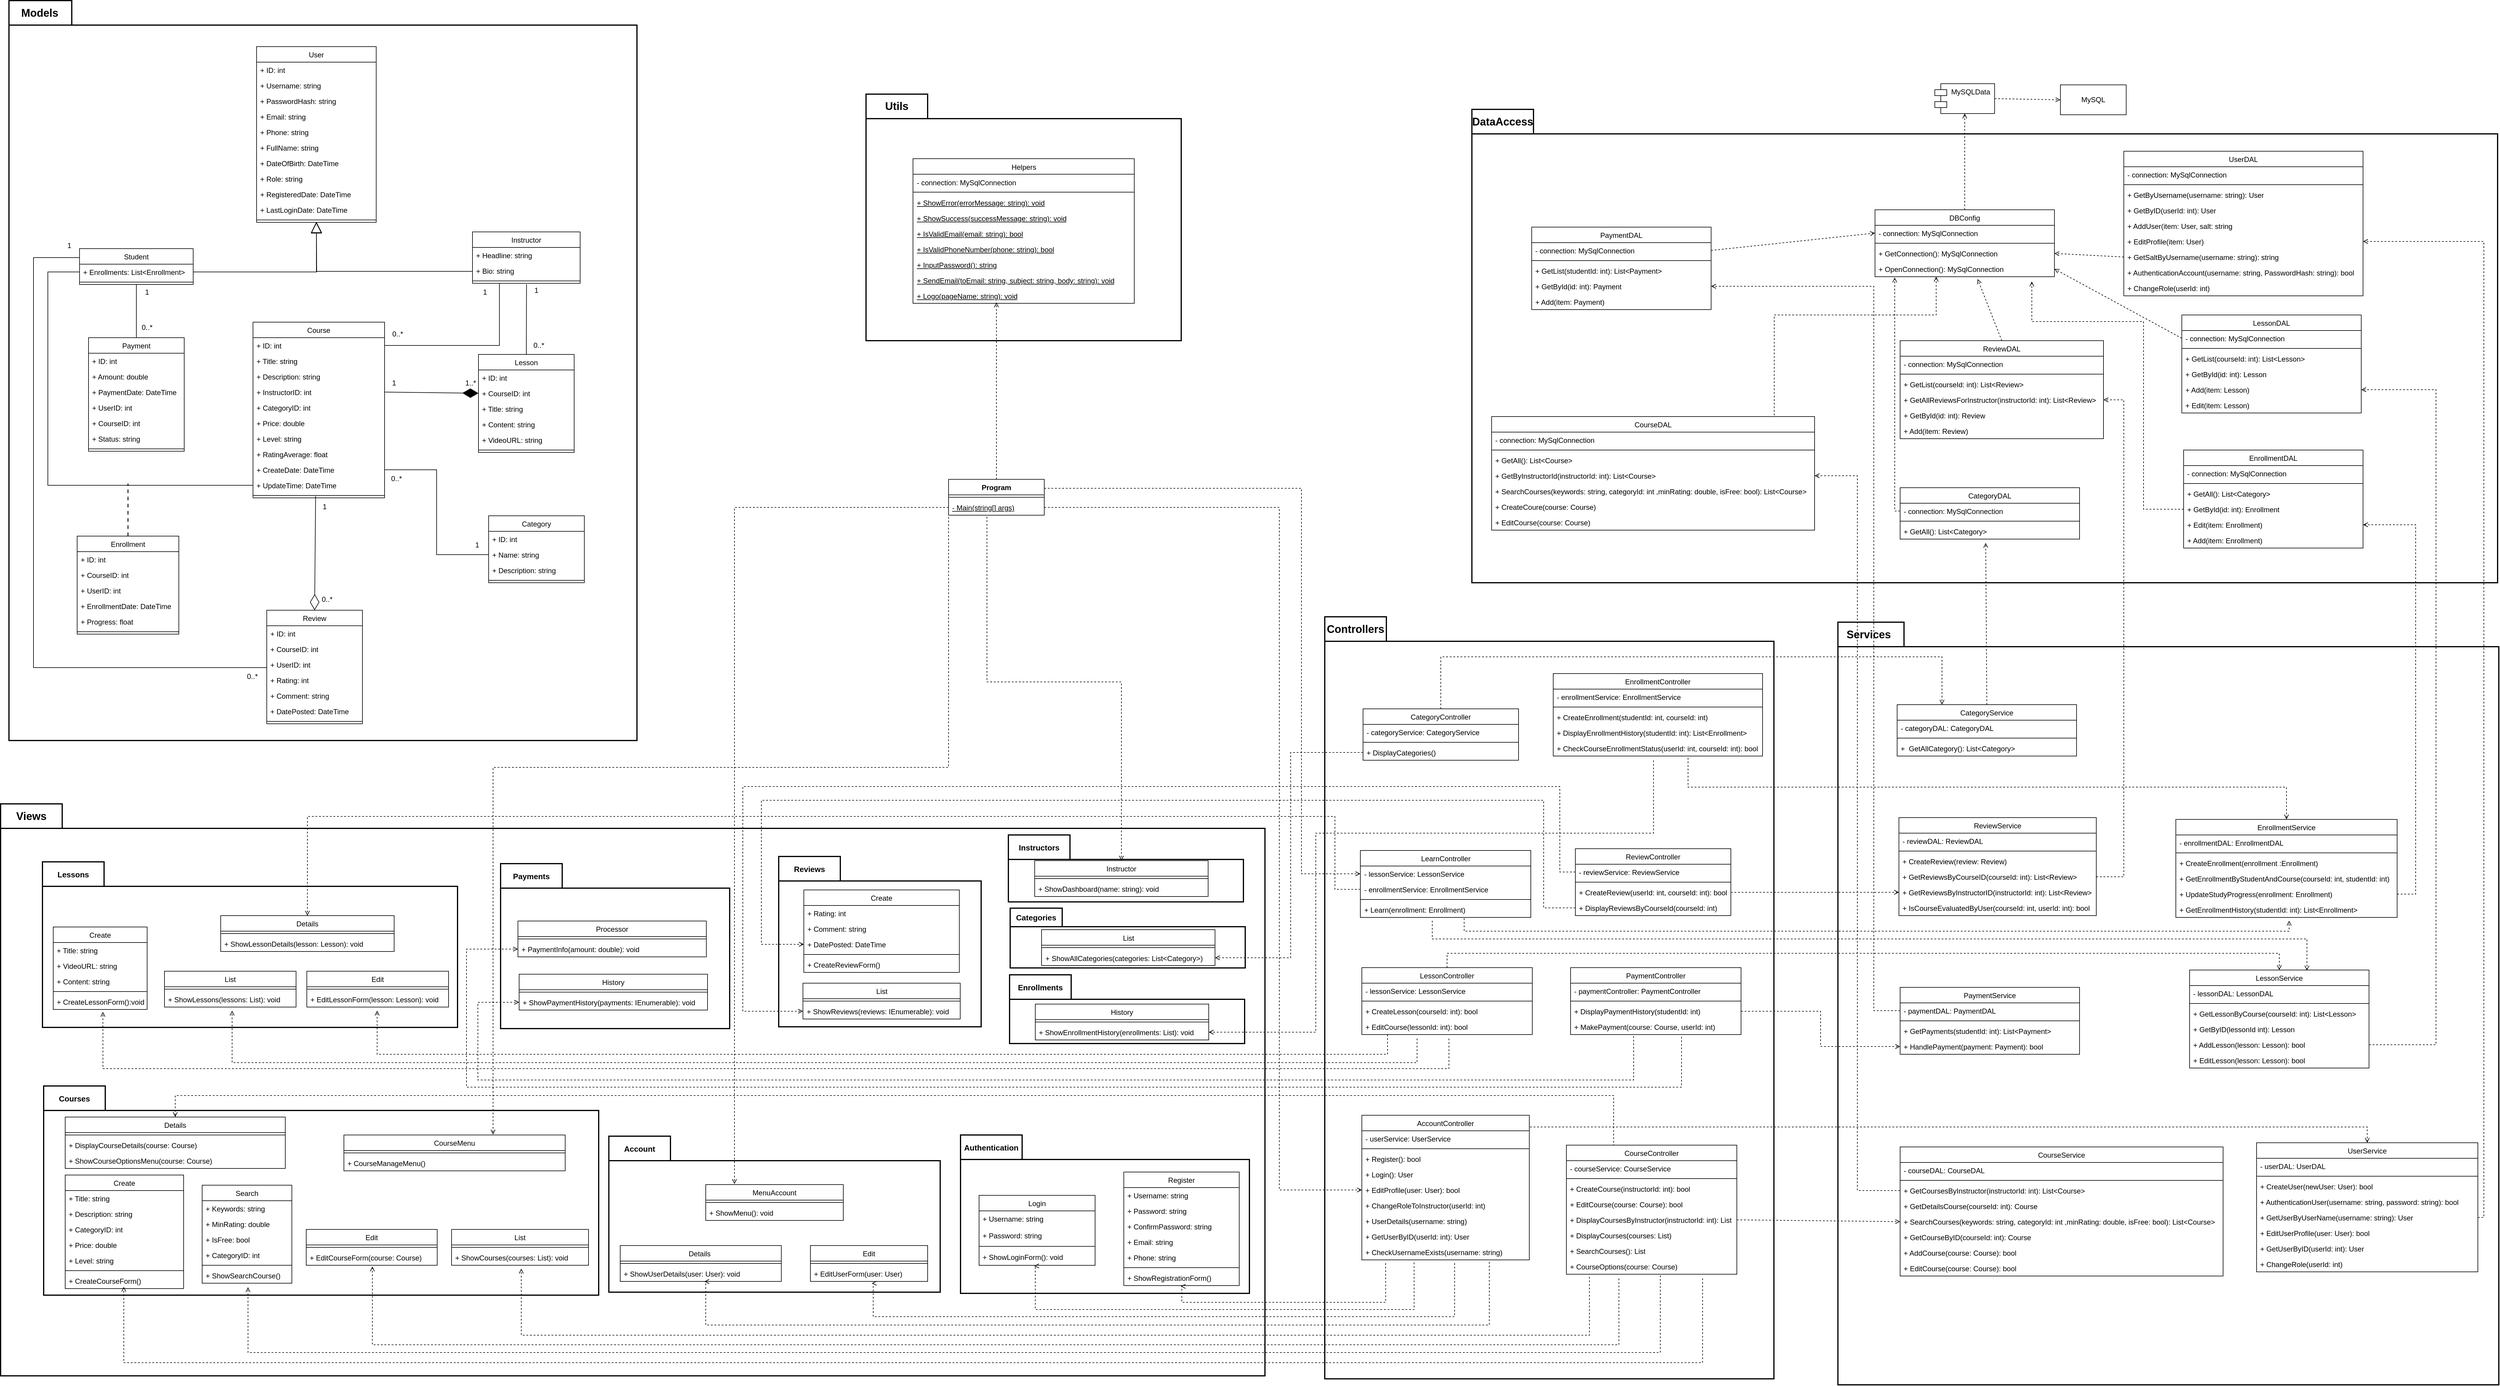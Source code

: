 <mxfile version="24.4.15" type="device" pages="13">
  <diagram name="Class_diagram" id="-aq0AzbEqHR-GTM4WSjf">
    <mxGraphModel grid="0" page="0" gridSize="10" guides="1" tooltips="1" connect="1" arrows="1" fold="1" pageScale="1" pageWidth="827" pageHeight="1169" math="0" shadow="0">
      <root>
        <mxCell id="0" />
        <mxCell id="1" parent="0" />
        <mxCell id="uimU6jRoBAYdoX2goRdp-53" value="" style="edgeStyle=none;rounded=0;html=1;jettySize=auto;orthogonalLoop=1;strokeColor=#404040;strokeWidth=2;fontColor=#000000;jumpStyle=none;endArrow=none;endFill=0;startArrow=none;dashed=1;exitX=0.5;exitY=0;exitDx=0;exitDy=0;" edge="1" parent="1" source="uimU6jRoBAYdoX2goRdp-28">
          <mxGeometry width="100" relative="1" as="geometry">
            <mxPoint x="-36" y="162" as="sourcePoint" />
            <mxPoint x="-2638" y="-2014" as="targetPoint" />
          </mxGeometry>
        </mxCell>
        <mxCell id="uimU6jRoBAYdoX2goRdp-68" value="Views" style="shape=folder;fontStyle=1;tabWidth=103;tabHeight=41;tabPosition=left;html=1;boundedLbl=1;labelInHeader=1;container=1;collapsible=0;whiteSpace=wrap;fillColor=none;strokeColor=default;strokeWidth=2;fontSize=18;" vertex="1" parent="1">
          <mxGeometry x="-2851" y="-1478" width="2114" height="957" as="geometry" />
        </mxCell>
        <mxCell id="uimU6jRoBAYdoX2goRdp-69" value="" style="html=1;strokeColor=none;resizeWidth=1;resizeHeight=1;fillColor=none;part=1;connectable=0;allowArrows=0;deletable=0;whiteSpace=wrap;" vertex="1" parent="uimU6jRoBAYdoX2goRdp-68">
          <mxGeometry width="2114" height="897.331" relative="1" as="geometry">
            <mxPoint y="50" as="offset" />
          </mxGeometry>
        </mxCell>
        <mxCell id="uimU6jRoBAYdoX2goRdp-442" value="Account" style="shape=folder;fontStyle=1;tabWidth=103;tabHeight=41;tabPosition=left;html=1;boundedLbl=1;labelInHeader=1;container=1;collapsible=0;whiteSpace=wrap;fillColor=none;strokeColor=default;strokeWidth=2;fontSize=13;" vertex="1" parent="uimU6jRoBAYdoX2goRdp-68">
          <mxGeometry x="1017" y="556" width="554" height="261" as="geometry" />
        </mxCell>
        <mxCell id="uimU6jRoBAYdoX2goRdp-443" value="" style="html=1;strokeColor=none;resizeWidth=1;resizeHeight=1;fillColor=none;part=1;connectable=0;allowArrows=0;deletable=0;whiteSpace=wrap;" vertex="1" parent="uimU6jRoBAYdoX2goRdp-442">
          <mxGeometry width="554.0" height="178.484" relative="1" as="geometry">
            <mxPoint y="50" as="offset" />
          </mxGeometry>
        </mxCell>
        <mxCell id="uimU6jRoBAYdoX2goRdp-256" value="Details&amp;nbsp;" style="swimlane;fontStyle=0;align=center;verticalAlign=top;childLayout=stackLayout;horizontal=1;startSize=26;horizontalStack=0;resizeParent=1;resizeParentMax=0;resizeLast=0;collapsible=1;marginBottom=0;whiteSpace=wrap;html=1;" vertex="1" parent="uimU6jRoBAYdoX2goRdp-442">
          <mxGeometry x="18.999" y="183" width="269.373" height="60" as="geometry" />
        </mxCell>
        <mxCell id="uimU6jRoBAYdoX2goRdp-258" value="" style="line;strokeWidth=1;fillColor=none;align=left;verticalAlign=middle;spacingTop=-1;spacingLeft=3;spacingRight=3;rotatable=0;labelPosition=right;points=[];portConstraint=eastwest;strokeColor=inherit;fontStyle=0" vertex="1" parent="uimU6jRoBAYdoX2goRdp-256">
          <mxGeometry y="26" width="269.373" height="8" as="geometry" />
        </mxCell>
        <mxCell id="uimU6jRoBAYdoX2goRdp-259" value="+ ShowUserDetails(user: User): void" style="text;strokeColor=none;fillColor=none;align=left;verticalAlign=top;spacingLeft=4;spacingRight=4;overflow=hidden;rotatable=0;points=[[0,0.5],[1,0.5]];portConstraint=eastwest;whiteSpace=wrap;html=1;fontStyle=0" vertex="1" parent="uimU6jRoBAYdoX2goRdp-256">
          <mxGeometry y="34" width="269.373" height="26" as="geometry" />
        </mxCell>
        <mxCell id="uimU6jRoBAYdoX2goRdp-260" value="Edit" style="swimlane;fontStyle=0;align=center;verticalAlign=top;childLayout=stackLayout;horizontal=1;startSize=26;horizontalStack=0;resizeParent=1;resizeParentMax=0;resizeLast=0;collapsible=1;marginBottom=0;whiteSpace=wrap;html=1;" vertex="1" parent="uimU6jRoBAYdoX2goRdp-442">
          <mxGeometry x="337" y="183" width="196" height="60" as="geometry" />
        </mxCell>
        <mxCell id="uimU6jRoBAYdoX2goRdp-261" value="" style="line;strokeWidth=1;fillColor=none;align=left;verticalAlign=middle;spacingTop=-1;spacingLeft=3;spacingRight=3;rotatable=0;labelPosition=right;points=[];portConstraint=eastwest;strokeColor=inherit;fontStyle=0" vertex="1" parent="uimU6jRoBAYdoX2goRdp-260">
          <mxGeometry y="26" width="196" height="8" as="geometry" />
        </mxCell>
        <mxCell id="uimU6jRoBAYdoX2goRdp-262" value="+ EditUserForm(user: User)" style="text;strokeColor=none;fillColor=none;align=left;verticalAlign=top;spacingLeft=4;spacingRight=4;overflow=hidden;rotatable=0;points=[[0,0.5],[1,0.5]];portConstraint=eastwest;whiteSpace=wrap;html=1;fontStyle=0" vertex="1" parent="uimU6jRoBAYdoX2goRdp-260">
          <mxGeometry y="34" width="196" height="26" as="geometry" />
        </mxCell>
        <mxCell id="uimU6jRoBAYdoX2goRdp-263" value="MenuAccount" style="swimlane;fontStyle=0;align=center;verticalAlign=top;childLayout=stackLayout;horizontal=1;startSize=26;horizontalStack=0;resizeParent=1;resizeParentMax=0;resizeLast=0;collapsible=1;marginBottom=0;whiteSpace=wrap;html=1;" vertex="1" parent="uimU6jRoBAYdoX2goRdp-442">
          <mxGeometry x="162" y="81" width="230" height="60" as="geometry" />
        </mxCell>
        <mxCell id="uimU6jRoBAYdoX2goRdp-264" value="" style="line;strokeWidth=1;fillColor=none;align=left;verticalAlign=middle;spacingTop=-1;spacingLeft=3;spacingRight=3;rotatable=0;labelPosition=right;points=[];portConstraint=eastwest;strokeColor=inherit;fontStyle=0" vertex="1" parent="uimU6jRoBAYdoX2goRdp-263">
          <mxGeometry y="26" width="230" height="8" as="geometry" />
        </mxCell>
        <mxCell id="uimU6jRoBAYdoX2goRdp-265" value="+ ShowMenu(): void" style="text;strokeColor=none;fillColor=none;align=left;verticalAlign=top;spacingLeft=4;spacingRight=4;overflow=hidden;rotatable=0;points=[[0,0.5],[1,0.5]];portConstraint=eastwest;whiteSpace=wrap;html=1;fontStyle=0" vertex="1" parent="uimU6jRoBAYdoX2goRdp-263">
          <mxGeometry y="34" width="230" height="26" as="geometry" />
        </mxCell>
        <mxCell id="uimU6jRoBAYdoX2goRdp-446" value="Lessons" style="shape=folder;fontStyle=1;tabWidth=103;tabHeight=41;tabPosition=left;html=1;boundedLbl=1;labelInHeader=1;container=1;collapsible=0;whiteSpace=wrap;fillColor=none;strokeColor=default;strokeWidth=2;fontSize=13;" vertex="1" parent="uimU6jRoBAYdoX2goRdp-68">
          <mxGeometry x="70" y="97" width="694" height="277" as="geometry" />
        </mxCell>
        <mxCell id="uimU6jRoBAYdoX2goRdp-447" value="" style="html=1;strokeColor=none;resizeWidth=1;resizeHeight=1;fillColor=none;part=1;connectable=0;allowArrows=0;deletable=0;whiteSpace=wrap;" vertex="1" parent="uimU6jRoBAYdoX2goRdp-446">
          <mxGeometry width="694.0" height="189.425" relative="1" as="geometry">
            <mxPoint y="50" as="offset" />
          </mxGeometry>
        </mxCell>
        <mxCell id="uimU6jRoBAYdoX2goRdp-321" value="Create" style="swimlane;fontStyle=0;align=center;verticalAlign=top;childLayout=stackLayout;horizontal=1;startSize=26;horizontalStack=0;resizeParent=1;resizeParentMax=0;resizeLast=0;collapsible=1;marginBottom=0;whiteSpace=wrap;html=1;" vertex="1" parent="uimU6jRoBAYdoX2goRdp-446">
          <mxGeometry x="18" y="109" width="157" height="138" as="geometry" />
        </mxCell>
        <mxCell id="uimU6jRoBAYdoX2goRdp-329" value="+ Title: string" style="text;strokeColor=none;fillColor=none;align=left;verticalAlign=top;spacingLeft=4;spacingRight=4;overflow=hidden;rotatable=0;points=[[0,0.5],[1,0.5]];portConstraint=eastwest;whiteSpace=wrap;html=1;fontStyle=0" vertex="1" parent="uimU6jRoBAYdoX2goRdp-321">
          <mxGeometry y="26" width="157" height="26" as="geometry" />
        </mxCell>
        <mxCell id="uimU6jRoBAYdoX2goRdp-328" value="+ VideoURL: string" style="text;strokeColor=none;fillColor=none;align=left;verticalAlign=top;spacingLeft=4;spacingRight=4;overflow=hidden;rotatable=0;points=[[0,0.5],[1,0.5]];portConstraint=eastwest;whiteSpace=wrap;html=1;fontStyle=0" vertex="1" parent="uimU6jRoBAYdoX2goRdp-321">
          <mxGeometry y="52" width="157" height="26" as="geometry" />
        </mxCell>
        <mxCell id="uimU6jRoBAYdoX2goRdp-324" value="+ Content: string" style="text;strokeColor=none;fillColor=none;align=left;verticalAlign=top;spacingLeft=4;spacingRight=4;overflow=hidden;rotatable=0;points=[[0,0.5],[1,0.5]];portConstraint=eastwest;whiteSpace=wrap;html=1;fontStyle=0" vertex="1" parent="uimU6jRoBAYdoX2goRdp-321">
          <mxGeometry y="78" width="157" height="26" as="geometry" />
        </mxCell>
        <mxCell id="uimU6jRoBAYdoX2goRdp-322" value="" style="line;strokeWidth=1;fillColor=none;align=left;verticalAlign=middle;spacingTop=-1;spacingLeft=3;spacingRight=3;rotatable=0;labelPosition=right;points=[];portConstraint=eastwest;strokeColor=inherit;fontStyle=0" vertex="1" parent="uimU6jRoBAYdoX2goRdp-321">
          <mxGeometry y="104" width="157" height="8" as="geometry" />
        </mxCell>
        <mxCell id="uimU6jRoBAYdoX2goRdp-323" value="+ CreateLessonForm():void" style="text;strokeColor=none;fillColor=none;align=left;verticalAlign=top;spacingLeft=4;spacingRight=4;overflow=hidden;rotatable=0;points=[[0,0.5],[1,0.5]];portConstraint=eastwest;whiteSpace=wrap;html=1;fontStyle=0" vertex="1" parent="uimU6jRoBAYdoX2goRdp-321">
          <mxGeometry y="112" width="157" height="26" as="geometry" />
        </mxCell>
        <mxCell id="uimU6jRoBAYdoX2goRdp-339" value="List" style="swimlane;fontStyle=0;align=center;verticalAlign=top;childLayout=stackLayout;horizontal=1;startSize=26;horizontalStack=0;resizeParent=1;resizeParentMax=0;resizeLast=0;collapsible=1;marginBottom=0;whiteSpace=wrap;html=1;" vertex="1" parent="uimU6jRoBAYdoX2goRdp-446">
          <mxGeometry x="204" y="183" width="220" height="60" as="geometry" />
        </mxCell>
        <mxCell id="uimU6jRoBAYdoX2goRdp-340" value="" style="line;strokeWidth=1;fillColor=none;align=left;verticalAlign=middle;spacingTop=-1;spacingLeft=3;spacingRight=3;rotatable=0;labelPosition=right;points=[];portConstraint=eastwest;strokeColor=inherit;fontStyle=0" vertex="1" parent="uimU6jRoBAYdoX2goRdp-339">
          <mxGeometry y="26" width="220" height="8" as="geometry" />
        </mxCell>
        <mxCell id="uimU6jRoBAYdoX2goRdp-341" value="+ ShowLessons(lessons: List&lt;Lesson&gt;): void" style="text;strokeColor=none;fillColor=none;align=left;verticalAlign=top;spacingLeft=4;spacingRight=4;overflow=hidden;rotatable=0;points=[[0,0.5],[1,0.5]];portConstraint=eastwest;whiteSpace=wrap;html=1;fontStyle=0" vertex="1" parent="uimU6jRoBAYdoX2goRdp-339">
          <mxGeometry y="34" width="220" height="26" as="geometry" />
        </mxCell>
        <mxCell id="uimU6jRoBAYdoX2goRdp-336" value="Edit" style="swimlane;fontStyle=0;align=center;verticalAlign=top;childLayout=stackLayout;horizontal=1;startSize=26;horizontalStack=0;resizeParent=1;resizeParentMax=0;resizeLast=0;collapsible=1;marginBottom=0;whiteSpace=wrap;html=1;" vertex="1" parent="uimU6jRoBAYdoX2goRdp-446">
          <mxGeometry x="442" y="183" width="237" height="60" as="geometry" />
        </mxCell>
        <mxCell id="uimU6jRoBAYdoX2goRdp-337" value="" style="line;strokeWidth=1;fillColor=none;align=left;verticalAlign=middle;spacingTop=-1;spacingLeft=3;spacingRight=3;rotatable=0;labelPosition=right;points=[];portConstraint=eastwest;strokeColor=inherit;fontStyle=0" vertex="1" parent="uimU6jRoBAYdoX2goRdp-336">
          <mxGeometry y="26" width="237" height="8" as="geometry" />
        </mxCell>
        <mxCell id="uimU6jRoBAYdoX2goRdp-338" value="+ EditLessonForm(lesson: Lesson): void" style="text;strokeColor=none;fillColor=none;align=left;verticalAlign=top;spacingLeft=4;spacingRight=4;overflow=hidden;rotatable=0;points=[[0,0.5],[1,0.5]];portConstraint=eastwest;whiteSpace=wrap;html=1;fontStyle=0" vertex="1" parent="uimU6jRoBAYdoX2goRdp-336">
          <mxGeometry y="34" width="237" height="26" as="geometry" />
        </mxCell>
        <mxCell id="uimU6jRoBAYdoX2goRdp-330" value="Details" style="swimlane;fontStyle=0;align=center;verticalAlign=top;childLayout=stackLayout;horizontal=1;startSize=26;horizontalStack=0;resizeParent=1;resizeParentMax=0;resizeLast=0;collapsible=1;marginBottom=0;whiteSpace=wrap;html=1;" vertex="1" parent="uimU6jRoBAYdoX2goRdp-446">
          <mxGeometry x="298" y="90" width="290" height="60" as="geometry" />
        </mxCell>
        <mxCell id="uimU6jRoBAYdoX2goRdp-334" value="" style="line;strokeWidth=1;fillColor=none;align=left;verticalAlign=middle;spacingTop=-1;spacingLeft=3;spacingRight=3;rotatable=0;labelPosition=right;points=[];portConstraint=eastwest;strokeColor=inherit;fontStyle=0" vertex="1" parent="uimU6jRoBAYdoX2goRdp-330">
          <mxGeometry y="26" width="290" height="8" as="geometry" />
        </mxCell>
        <mxCell id="uimU6jRoBAYdoX2goRdp-335" value="+ ShowLessonDetails(lesson: Lesson): void" style="text;strokeColor=none;fillColor=none;align=left;verticalAlign=top;spacingLeft=4;spacingRight=4;overflow=hidden;rotatable=0;points=[[0,0.5],[1,0.5]];portConstraint=eastwest;whiteSpace=wrap;html=1;fontStyle=0" vertex="1" parent="uimU6jRoBAYdoX2goRdp-330">
          <mxGeometry y="34" width="290" height="26" as="geometry" />
        </mxCell>
        <mxCell id="uimU6jRoBAYdoX2goRdp-456" value="Categories" style="shape=folder;fontStyle=1;tabWidth=87;tabHeight=31;tabPosition=left;html=1;boundedLbl=1;labelInHeader=1;container=1;collapsible=0;whiteSpace=wrap;fillColor=none;strokeColor=default;strokeWidth=2;fontSize=13;" vertex="1" parent="uimU6jRoBAYdoX2goRdp-68">
          <mxGeometry x="1688" y="174.5" width="393" height="100" as="geometry" />
        </mxCell>
        <mxCell id="uimU6jRoBAYdoX2goRdp-457" value="" style="html=1;strokeColor=none;resizeWidth=1;resizeHeight=1;fillColor=none;part=1;connectable=0;allowArrows=0;deletable=0;whiteSpace=wrap;" vertex="1" parent="uimU6jRoBAYdoX2goRdp-456">
          <mxGeometry width="393.0" height="68.384" relative="1" as="geometry">
            <mxPoint y="50" as="offset" />
          </mxGeometry>
        </mxCell>
        <mxCell id="uimU6jRoBAYdoX2goRdp-280" value="List" style="swimlane;fontStyle=0;align=center;verticalAlign=top;childLayout=stackLayout;horizontal=1;startSize=26;horizontalStack=0;resizeParent=1;resizeParentMax=0;resizeLast=0;collapsible=1;marginBottom=0;whiteSpace=wrap;html=1;" vertex="1" parent="uimU6jRoBAYdoX2goRdp-456">
          <mxGeometry x="52.5" y="36" width="290" height="60" as="geometry" />
        </mxCell>
        <mxCell id="uimU6jRoBAYdoX2goRdp-281" value="" style="line;strokeWidth=1;fillColor=none;align=left;verticalAlign=middle;spacingTop=-1;spacingLeft=3;spacingRight=3;rotatable=0;labelPosition=right;points=[];portConstraint=eastwest;strokeColor=inherit;fontStyle=0" vertex="1" parent="uimU6jRoBAYdoX2goRdp-280">
          <mxGeometry y="26" width="290" height="8" as="geometry" />
        </mxCell>
        <mxCell id="uimU6jRoBAYdoX2goRdp-282" value="+ ShowAllCategories(categories: List&amp;lt;Category&amp;gt;)" style="text;strokeColor=none;fillColor=none;align=left;verticalAlign=top;spacingLeft=4;spacingRight=4;overflow=hidden;rotatable=0;points=[[0,0.5],[1,0.5]];portConstraint=eastwest;whiteSpace=wrap;html=1;fontStyle=0" vertex="1" parent="uimU6jRoBAYdoX2goRdp-280">
          <mxGeometry y="34" width="290" height="26" as="geometry" />
        </mxCell>
        <mxCell id="uimU6jRoBAYdoX2goRdp-454" value="Instructors" style="shape=folder;fontStyle=1;tabWidth=103;tabHeight=41;tabPosition=left;html=1;boundedLbl=1;labelInHeader=1;container=1;collapsible=0;whiteSpace=wrap;fillColor=none;strokeColor=default;strokeWidth=2;fontSize=13;" vertex="1" parent="uimU6jRoBAYdoX2goRdp-68">
          <mxGeometry x="1685" y="52" width="393" height="112" as="geometry" />
        </mxCell>
        <mxCell id="uimU6jRoBAYdoX2goRdp-455" value="" style="html=1;strokeColor=none;resizeWidth=1;resizeHeight=1;fillColor=none;part=1;connectable=0;allowArrows=0;deletable=0;whiteSpace=wrap;" vertex="1" parent="uimU6jRoBAYdoX2goRdp-454">
          <mxGeometry width="393.0" height="76.591" relative="1" as="geometry">
            <mxPoint y="50" as="offset" />
          </mxGeometry>
        </mxCell>
        <mxCell id="uimU6jRoBAYdoX2goRdp-318" value="Instructor" style="swimlane;fontStyle=0;align=center;verticalAlign=top;childLayout=stackLayout;horizontal=1;startSize=26;horizontalStack=0;resizeParent=1;resizeParentMax=0;resizeLast=0;collapsible=1;marginBottom=0;whiteSpace=wrap;html=1;" vertex="1" parent="uimU6jRoBAYdoX2goRdp-454">
          <mxGeometry x="44" y="43" width="290" height="60" as="geometry" />
        </mxCell>
        <mxCell id="uimU6jRoBAYdoX2goRdp-319" value="" style="line;strokeWidth=1;fillColor=none;align=left;verticalAlign=middle;spacingTop=-1;spacingLeft=3;spacingRight=3;rotatable=0;labelPosition=right;points=[];portConstraint=eastwest;strokeColor=inherit;fontStyle=0" vertex="1" parent="uimU6jRoBAYdoX2goRdp-318">
          <mxGeometry y="26" width="290" height="8" as="geometry" />
        </mxCell>
        <mxCell id="uimU6jRoBAYdoX2goRdp-320" value="+ ShowDashboard(name: string): void" style="text;strokeColor=none;fillColor=none;align=left;verticalAlign=top;spacingLeft=4;spacingRight=4;overflow=hidden;rotatable=0;points=[[0,0.5],[1,0.5]];portConstraint=eastwest;whiteSpace=wrap;html=1;fontStyle=0" vertex="1" parent="uimU6jRoBAYdoX2goRdp-318">
          <mxGeometry y="34" width="290" height="26" as="geometry" />
        </mxCell>
        <mxCell id="uimU6jRoBAYdoX2goRdp-458" value="Enrollments" style="shape=folder;fontStyle=1;tabWidth=103;tabHeight=41;tabPosition=left;html=1;boundedLbl=1;labelInHeader=1;container=1;collapsible=0;whiteSpace=wrap;fillColor=none;strokeColor=default;strokeWidth=2;fontSize=13;" vertex="1" parent="uimU6jRoBAYdoX2goRdp-68">
          <mxGeometry x="1687" y="286" width="393" height="115" as="geometry" />
        </mxCell>
        <mxCell id="uimU6jRoBAYdoX2goRdp-459" value="" style="html=1;strokeColor=none;resizeWidth=1;resizeHeight=1;fillColor=none;part=1;connectable=0;allowArrows=0;deletable=0;whiteSpace=wrap;" vertex="1" parent="uimU6jRoBAYdoX2goRdp-458">
          <mxGeometry width="393.0" height="78.642" relative="1" as="geometry">
            <mxPoint y="50" as="offset" />
          </mxGeometry>
        </mxCell>
        <mxCell id="uimU6jRoBAYdoX2goRdp-315" value="History" style="swimlane;fontStyle=0;align=center;verticalAlign=top;childLayout=stackLayout;horizontal=1;startSize=26;horizontalStack=0;resizeParent=1;resizeParentMax=0;resizeLast=0;collapsible=1;marginBottom=0;whiteSpace=wrap;html=1;" vertex="1" parent="uimU6jRoBAYdoX2goRdp-458">
          <mxGeometry x="43" y="49" width="290" height="60" as="geometry" />
        </mxCell>
        <mxCell id="uimU6jRoBAYdoX2goRdp-316" value="" style="line;strokeWidth=1;fillColor=none;align=left;verticalAlign=middle;spacingTop=-1;spacingLeft=3;spacingRight=3;rotatable=0;labelPosition=right;points=[];portConstraint=eastwest;strokeColor=inherit;fontStyle=0" vertex="1" parent="uimU6jRoBAYdoX2goRdp-315">
          <mxGeometry y="26" width="290" height="8" as="geometry" />
        </mxCell>
        <mxCell id="uimU6jRoBAYdoX2goRdp-317" value="+ ShowEnrollmentHistory(enrollments: List): void" style="text;strokeColor=none;fillColor=none;align=left;verticalAlign=top;spacingLeft=4;spacingRight=4;overflow=hidden;rotatable=0;points=[[0,0.5],[1,0.5]];portConstraint=eastwest;whiteSpace=wrap;html=1;fontStyle=0" vertex="1" parent="uimU6jRoBAYdoX2goRdp-315">
          <mxGeometry y="34" width="290" height="26" as="geometry" />
        </mxCell>
        <mxCell id="uimU6jRoBAYdoX2goRdp-70" value="AccountController" style="swimlane;fontStyle=0;align=center;verticalAlign=top;childLayout=stackLayout;horizontal=1;startSize=26;horizontalStack=0;resizeParent=1;resizeParentMax=0;resizeLast=0;collapsible=1;marginBottom=0;whiteSpace=wrap;html=1;" vertex="1" parent="1">
          <mxGeometry x="-575" y="-957" width="280" height="242" as="geometry" />
        </mxCell>
        <mxCell id="uimU6jRoBAYdoX2goRdp-71" value="- userService: UserService" style="text;strokeColor=none;fillColor=none;align=left;verticalAlign=top;spacingLeft=4;spacingRight=4;overflow=hidden;rotatable=0;points=[[0,0.5],[1,0.5]];portConstraint=eastwest;whiteSpace=wrap;html=1;fontStyle=0" vertex="1" parent="uimU6jRoBAYdoX2goRdp-70">
          <mxGeometry y="26" width="280" height="26" as="geometry" />
        </mxCell>
        <mxCell id="uimU6jRoBAYdoX2goRdp-72" value="" style="line;strokeWidth=1;fillColor=none;align=left;verticalAlign=middle;spacingTop=-1;spacingLeft=3;spacingRight=3;rotatable=0;labelPosition=right;points=[];portConstraint=eastwest;strokeColor=inherit;fontStyle=0" vertex="1" parent="uimU6jRoBAYdoX2goRdp-70">
          <mxGeometry y="52" width="280" height="8" as="geometry" />
        </mxCell>
        <mxCell id="uimU6jRoBAYdoX2goRdp-73" value="+&amp;nbsp;Register(): bool" style="text;strokeColor=none;fillColor=none;align=left;verticalAlign=top;spacingLeft=4;spacingRight=4;overflow=hidden;rotatable=0;points=[[0,0.5],[1,0.5]];portConstraint=eastwest;whiteSpace=wrap;html=1;fontStyle=0" vertex="1" parent="uimU6jRoBAYdoX2goRdp-70">
          <mxGeometry y="60" width="280" height="26" as="geometry" />
        </mxCell>
        <mxCell id="uimU6jRoBAYdoX2goRdp-74" value="+ Login(): User" style="text;strokeColor=none;fillColor=none;align=left;verticalAlign=top;spacingLeft=4;spacingRight=4;overflow=hidden;rotatable=0;points=[[0,0.5],[1,0.5]];portConstraint=eastwest;whiteSpace=wrap;html=1;fontStyle=0" vertex="1" parent="uimU6jRoBAYdoX2goRdp-70">
          <mxGeometry y="86" width="280" height="26" as="geometry" />
        </mxCell>
        <mxCell id="uimU6jRoBAYdoX2goRdp-75" value="+ EditProfile(user: User): bool" style="text;strokeColor=none;fillColor=none;align=left;verticalAlign=top;spacingLeft=4;spacingRight=4;overflow=hidden;rotatable=0;points=[[0,0.5],[1,0.5]];portConstraint=eastwest;whiteSpace=wrap;html=1;fontStyle=0" vertex="1" parent="uimU6jRoBAYdoX2goRdp-70">
          <mxGeometry y="112" width="280" height="26" as="geometry" />
        </mxCell>
        <mxCell id="uimU6jRoBAYdoX2goRdp-76" value="+ ChangeRoleToInstructor(userId: int)" style="text;strokeColor=none;fillColor=none;align=left;verticalAlign=top;spacingLeft=4;spacingRight=4;overflow=hidden;rotatable=0;points=[[0,0.5],[1,0.5]];portConstraint=eastwest;whiteSpace=wrap;html=1;fontStyle=0" vertex="1" parent="uimU6jRoBAYdoX2goRdp-70">
          <mxGeometry y="138" width="280" height="26" as="geometry" />
        </mxCell>
        <mxCell id="uimU6jRoBAYdoX2goRdp-77" value="+&amp;nbsp;UserDetails(username: string)" style="text;strokeColor=none;fillColor=none;align=left;verticalAlign=top;spacingLeft=4;spacingRight=4;overflow=hidden;rotatable=0;points=[[0,0.5],[1,0.5]];portConstraint=eastwest;whiteSpace=wrap;html=1;fontStyle=0" vertex="1" parent="uimU6jRoBAYdoX2goRdp-70">
          <mxGeometry y="164" width="280" height="26" as="geometry" />
        </mxCell>
        <mxCell id="uimU6jRoBAYdoX2goRdp-78" value="+ GetUserByID(userId: int): User" style="text;strokeColor=none;fillColor=none;align=left;verticalAlign=top;spacingLeft=4;spacingRight=4;overflow=hidden;rotatable=0;points=[[0,0.5],[1,0.5]];portConstraint=eastwest;whiteSpace=wrap;html=1;fontStyle=0" vertex="1" parent="uimU6jRoBAYdoX2goRdp-70">
          <mxGeometry y="190" width="280" height="26" as="geometry" />
        </mxCell>
        <mxCell id="uimU6jRoBAYdoX2goRdp-79" value="+ CheckUsernameExists(username: string)" style="text;strokeColor=none;fillColor=none;align=left;verticalAlign=top;spacingLeft=4;spacingRight=4;overflow=hidden;rotatable=0;points=[[0,0.5],[1,0.5]];portConstraint=eastwest;whiteSpace=wrap;html=1;fontStyle=0" vertex="1" parent="uimU6jRoBAYdoX2goRdp-70">
          <mxGeometry y="216" width="280" height="26" as="geometry" />
        </mxCell>
        <mxCell id="uimU6jRoBAYdoX2goRdp-80" value="CategoryController" style="swimlane;fontStyle=0;align=center;verticalAlign=top;childLayout=stackLayout;horizontal=1;startSize=26;horizontalStack=0;resizeParent=1;resizeParentMax=0;resizeLast=0;collapsible=1;marginBottom=0;whiteSpace=wrap;html=1;" vertex="1" parent="1">
          <mxGeometry x="-573" y="-1637" width="260" height="86" as="geometry" />
        </mxCell>
        <mxCell id="uimU6jRoBAYdoX2goRdp-81" value="- categoryService: CategoryService" style="text;strokeColor=none;fillColor=none;align=left;verticalAlign=top;spacingLeft=4;spacingRight=4;overflow=hidden;rotatable=0;points=[[0,0.5],[1,0.5]];portConstraint=eastwest;whiteSpace=wrap;html=1;fontStyle=0" vertex="1" parent="uimU6jRoBAYdoX2goRdp-80">
          <mxGeometry y="26" width="260" height="26" as="geometry" />
        </mxCell>
        <mxCell id="uimU6jRoBAYdoX2goRdp-82" value="" style="line;strokeWidth=1;fillColor=none;align=left;verticalAlign=middle;spacingTop=-1;spacingLeft=3;spacingRight=3;rotatable=0;labelPosition=right;points=[];portConstraint=eastwest;strokeColor=inherit;fontStyle=0" vertex="1" parent="uimU6jRoBAYdoX2goRdp-80">
          <mxGeometry y="52" width="260" height="8" as="geometry" />
        </mxCell>
        <mxCell id="uimU6jRoBAYdoX2goRdp-83" value="+ DisplayCategories()" style="text;strokeColor=none;fillColor=none;align=left;verticalAlign=top;spacingLeft=4;spacingRight=4;overflow=hidden;rotatable=0;points=[[0,0.5],[1,0.5]];portConstraint=eastwest;whiteSpace=wrap;html=1;fontStyle=0" vertex="1" parent="uimU6jRoBAYdoX2goRdp-80">
          <mxGeometry y="60" width="260" height="26" as="geometry" />
        </mxCell>
        <mxCell id="uimU6jRoBAYdoX2goRdp-90" value="CourseController" style="swimlane;fontStyle=0;align=center;verticalAlign=top;childLayout=stackLayout;horizontal=1;startSize=26;horizontalStack=0;resizeParent=1;resizeParentMax=0;resizeLast=0;collapsible=1;marginBottom=0;whiteSpace=wrap;html=1;" vertex="1" parent="1">
          <mxGeometry x="-233" y="-907" width="285" height="216" as="geometry" />
        </mxCell>
        <mxCell id="uimU6jRoBAYdoX2goRdp-91" value="- courseService: CourseService" style="text;strokeColor=none;fillColor=none;align=left;verticalAlign=top;spacingLeft=4;spacingRight=4;overflow=hidden;rotatable=0;points=[[0,0.5],[1,0.5]];portConstraint=eastwest;whiteSpace=wrap;html=1;fontStyle=0" vertex="1" parent="uimU6jRoBAYdoX2goRdp-90">
          <mxGeometry y="26" width="285" height="26" as="geometry" />
        </mxCell>
        <mxCell id="uimU6jRoBAYdoX2goRdp-93" value="" style="line;strokeWidth=1;fillColor=none;align=left;verticalAlign=middle;spacingTop=-1;spacingLeft=3;spacingRight=3;rotatable=0;labelPosition=right;points=[];portConstraint=eastwest;strokeColor=inherit;fontStyle=0" vertex="1" parent="uimU6jRoBAYdoX2goRdp-90">
          <mxGeometry y="52" width="285" height="8" as="geometry" />
        </mxCell>
        <mxCell id="uimU6jRoBAYdoX2goRdp-94" value="+ CreateCourse(instructorId: int): bool" style="text;strokeColor=none;fillColor=none;align=left;verticalAlign=top;spacingLeft=4;spacingRight=4;overflow=hidden;rotatable=0;points=[[0,0.5],[1,0.5]];portConstraint=eastwest;whiteSpace=wrap;html=1;fontStyle=0" vertex="1" parent="uimU6jRoBAYdoX2goRdp-90">
          <mxGeometry y="60" width="285" height="26" as="geometry" />
        </mxCell>
        <mxCell id="uimU6jRoBAYdoX2goRdp-95" value="+ EditCourse(course: Course): bool" style="text;strokeColor=none;fillColor=none;align=left;verticalAlign=top;spacingLeft=4;spacingRight=4;overflow=hidden;rotatable=0;points=[[0,0.5],[1,0.5]];portConstraint=eastwest;whiteSpace=wrap;html=1;fontStyle=0" vertex="1" parent="uimU6jRoBAYdoX2goRdp-90">
          <mxGeometry y="86" width="285" height="26" as="geometry" />
        </mxCell>
        <mxCell id="uimU6jRoBAYdoX2goRdp-96" value="+ DisplayCoursesByInstructor(instructorId: int): List&lt;Course&gt;" style="text;strokeColor=none;fillColor=none;align=left;verticalAlign=top;spacingLeft=4;spacingRight=4;overflow=hidden;rotatable=0;points=[[0,0.5],[1,0.5]];portConstraint=eastwest;whiteSpace=wrap;html=1;fontStyle=0" vertex="1" parent="uimU6jRoBAYdoX2goRdp-90">
          <mxGeometry y="112" width="285" height="26" as="geometry" />
        </mxCell>
        <mxCell id="uimU6jRoBAYdoX2goRdp-97" value="+ DisplayCourses(courses: List&lt;Course&gt;)" style="text;strokeColor=none;fillColor=none;align=left;verticalAlign=top;spacingLeft=4;spacingRight=4;overflow=hidden;rotatable=0;points=[[0,0.5],[1,0.5]];portConstraint=eastwest;whiteSpace=wrap;html=1;fontStyle=0" vertex="1" parent="uimU6jRoBAYdoX2goRdp-90">
          <mxGeometry y="138" width="285" height="26" as="geometry" />
        </mxCell>
        <mxCell id="uimU6jRoBAYdoX2goRdp-98" value="+ SearchCourses(): List&lt;Course&gt;" style="text;strokeColor=none;fillColor=none;align=left;verticalAlign=top;spacingLeft=4;spacingRight=4;overflow=hidden;rotatable=0;points=[[0,0.5],[1,0.5]];portConstraint=eastwest;whiteSpace=wrap;html=1;fontStyle=0" vertex="1" parent="uimU6jRoBAYdoX2goRdp-90">
          <mxGeometry y="164" width="285" height="26" as="geometry" />
        </mxCell>
        <mxCell id="uimU6jRoBAYdoX2goRdp-99" value="+ CourseOptions(course: Course)" style="text;strokeColor=none;fillColor=none;align=left;verticalAlign=top;spacingLeft=4;spacingRight=4;overflow=hidden;rotatable=0;points=[[0,0.5],[1,0.5]];portConstraint=eastwest;whiteSpace=wrap;html=1;fontStyle=0" vertex="1" parent="uimU6jRoBAYdoX2goRdp-90">
          <mxGeometry y="190" width="285" height="26" as="geometry" />
        </mxCell>
        <mxCell id="uimU6jRoBAYdoX2goRdp-103" value="EnrollmentController" style="swimlane;fontStyle=0;align=center;verticalAlign=top;childLayout=stackLayout;horizontal=1;startSize=26;horizontalStack=0;resizeParent=1;resizeParentMax=0;resizeLast=0;collapsible=1;marginBottom=0;whiteSpace=wrap;html=1;" vertex="1" parent="1">
          <mxGeometry x="-255" y="-1696" width="350" height="138" as="geometry" />
        </mxCell>
        <mxCell id="uimU6jRoBAYdoX2goRdp-104" value="- enrollmentService: EnrollmentService" style="text;strokeColor=none;fillColor=none;align=left;verticalAlign=top;spacingLeft=4;spacingRight=4;overflow=hidden;rotatable=0;points=[[0,0.5],[1,0.5]];portConstraint=eastwest;whiteSpace=wrap;html=1;fontStyle=0" vertex="1" parent="uimU6jRoBAYdoX2goRdp-103">
          <mxGeometry y="26" width="350" height="26" as="geometry" />
        </mxCell>
        <mxCell id="uimU6jRoBAYdoX2goRdp-105" value="" style="line;strokeWidth=1;fillColor=none;align=left;verticalAlign=middle;spacingTop=-1;spacingLeft=3;spacingRight=3;rotatable=0;labelPosition=right;points=[];portConstraint=eastwest;strokeColor=inherit;fontStyle=0" vertex="1" parent="uimU6jRoBAYdoX2goRdp-103">
          <mxGeometry y="52" width="350" height="8" as="geometry" />
        </mxCell>
        <mxCell id="uimU6jRoBAYdoX2goRdp-106" value="+ CreateEnrollment(studentId: int, courseId: int)" style="text;strokeColor=none;fillColor=none;align=left;verticalAlign=top;spacingLeft=4;spacingRight=4;overflow=hidden;rotatable=0;points=[[0,0.5],[1,0.5]];portConstraint=eastwest;whiteSpace=wrap;html=1;fontStyle=0" vertex="1" parent="uimU6jRoBAYdoX2goRdp-103">
          <mxGeometry y="60" width="350" height="26" as="geometry" />
        </mxCell>
        <mxCell id="uimU6jRoBAYdoX2goRdp-107" value="+ DisplayEnrollmentHistory(studentId: int): List&amp;lt;Enrollment&amp;gt;" style="text;strokeColor=none;fillColor=none;align=left;verticalAlign=top;spacingLeft=4;spacingRight=4;overflow=hidden;rotatable=0;points=[[0,0.5],[1,0.5]];portConstraint=eastwest;whiteSpace=wrap;html=1;fontStyle=0" vertex="1" parent="uimU6jRoBAYdoX2goRdp-103">
          <mxGeometry y="86" width="350" height="26" as="geometry" />
        </mxCell>
        <mxCell id="uimU6jRoBAYdoX2goRdp-108" value="+ CheckCourseEnrollmentStatus(userId: int, courseId: int): bool" style="text;strokeColor=none;fillColor=none;align=left;verticalAlign=top;spacingLeft=4;spacingRight=4;overflow=hidden;rotatable=0;points=[[0,0.5],[1,0.5]];portConstraint=eastwest;whiteSpace=wrap;html=1;fontStyle=0" vertex="1" parent="uimU6jRoBAYdoX2goRdp-103">
          <mxGeometry y="112" width="350" height="26" as="geometry" />
        </mxCell>
        <mxCell id="uimU6jRoBAYdoX2goRdp-109" value="LearnController" style="swimlane;fontStyle=0;align=center;verticalAlign=top;childLayout=stackLayout;horizontal=1;startSize=26;horizontalStack=0;resizeParent=1;resizeParentMax=0;resizeLast=0;collapsible=1;marginBottom=0;whiteSpace=wrap;html=1;" vertex="1" parent="1">
          <mxGeometry x="-577.5" y="-1400" width="285" height="112" as="geometry" />
        </mxCell>
        <mxCell id="uimU6jRoBAYdoX2goRdp-112" value="- lessonService: LessonService" style="text;strokeColor=none;fillColor=none;align=left;verticalAlign=top;spacingLeft=4;spacingRight=4;overflow=hidden;rotatable=0;points=[[0,0.5],[1,0.5]];portConstraint=eastwest;whiteSpace=wrap;html=1;fontStyle=0" vertex="1" parent="uimU6jRoBAYdoX2goRdp-109">
          <mxGeometry y="26" width="285" height="26" as="geometry" />
        </mxCell>
        <mxCell id="uimU6jRoBAYdoX2goRdp-110" value="- enrollmentService: EnrollmentService" style="text;strokeColor=none;fillColor=none;align=left;verticalAlign=top;spacingLeft=4;spacingRight=4;overflow=hidden;rotatable=0;points=[[0,0.5],[1,0.5]];portConstraint=eastwest;whiteSpace=wrap;html=1;fontStyle=0" vertex="1" parent="uimU6jRoBAYdoX2goRdp-109">
          <mxGeometry y="52" width="285" height="26" as="geometry" />
        </mxCell>
        <mxCell id="uimU6jRoBAYdoX2goRdp-111" value="" style="line;strokeWidth=1;fillColor=none;align=left;verticalAlign=middle;spacingTop=-1;spacingLeft=3;spacingRight=3;rotatable=0;labelPosition=right;points=[];portConstraint=eastwest;strokeColor=inherit;fontStyle=0" vertex="1" parent="uimU6jRoBAYdoX2goRdp-109">
          <mxGeometry y="78" width="285" height="8" as="geometry" />
        </mxCell>
        <mxCell id="uimU6jRoBAYdoX2goRdp-399" value="+ Learn(enrollment: Enrollment)" style="text;strokeColor=none;fillColor=none;align=left;verticalAlign=top;spacingLeft=4;spacingRight=4;overflow=hidden;rotatable=0;points=[[0,0.5],[1,0.5]];portConstraint=eastwest;whiteSpace=wrap;html=1;fontStyle=0" vertex="1" parent="uimU6jRoBAYdoX2goRdp-109">
          <mxGeometry y="86" width="285" height="26" as="geometry" />
        </mxCell>
        <mxCell id="uimU6jRoBAYdoX2goRdp-120" value="LessonController" style="swimlane;fontStyle=0;align=center;verticalAlign=top;childLayout=stackLayout;horizontal=1;startSize=26;horizontalStack=0;resizeParent=1;resizeParentMax=0;resizeLast=0;collapsible=1;marginBottom=0;whiteSpace=wrap;html=1;" vertex="1" parent="1">
          <mxGeometry x="-575" y="-1204" width="285" height="112" as="geometry" />
        </mxCell>
        <mxCell id="uimU6jRoBAYdoX2goRdp-121" value="- lessonService: LessonService" style="text;strokeColor=none;fillColor=none;align=left;verticalAlign=top;spacingLeft=4;spacingRight=4;overflow=hidden;rotatable=0;points=[[0,0.5],[1,0.5]];portConstraint=eastwest;whiteSpace=wrap;html=1;fontStyle=0" vertex="1" parent="uimU6jRoBAYdoX2goRdp-120">
          <mxGeometry y="26" width="285" height="26" as="geometry" />
        </mxCell>
        <mxCell id="uimU6jRoBAYdoX2goRdp-122" value="" style="line;strokeWidth=1;fillColor=none;align=left;verticalAlign=middle;spacingTop=-1;spacingLeft=3;spacingRight=3;rotatable=0;labelPosition=right;points=[];portConstraint=eastwest;strokeColor=inherit;fontStyle=0" vertex="1" parent="uimU6jRoBAYdoX2goRdp-120">
          <mxGeometry y="52" width="285" height="8" as="geometry" />
        </mxCell>
        <mxCell id="uimU6jRoBAYdoX2goRdp-123" value="+ CreateLesson(courseId: int): bool" style="text;strokeColor=none;fillColor=none;align=left;verticalAlign=top;spacingLeft=4;spacingRight=4;overflow=hidden;rotatable=0;points=[[0,0.5],[1,0.5]];portConstraint=eastwest;whiteSpace=wrap;html=1;fontStyle=0" vertex="1" parent="uimU6jRoBAYdoX2goRdp-120">
          <mxGeometry y="60" width="285" height="26" as="geometry" />
        </mxCell>
        <mxCell id="KfcP8s92etn71SPEv3Nn-4" value="+ EditCourse(lessonId: int): bool" style="text;strokeColor=none;fillColor=none;align=left;verticalAlign=top;spacingLeft=4;spacingRight=4;overflow=hidden;rotatable=0;points=[[0,0.5],[1,0.5]];portConstraint=eastwest;whiteSpace=wrap;html=1;fontStyle=0" vertex="1" parent="uimU6jRoBAYdoX2goRdp-120">
          <mxGeometry y="86" width="285" height="26" as="geometry" />
        </mxCell>
        <mxCell id="uimU6jRoBAYdoX2goRdp-125" value="PaymentController" style="swimlane;fontStyle=0;align=center;verticalAlign=top;childLayout=stackLayout;horizontal=1;startSize=26;horizontalStack=0;resizeParent=1;resizeParentMax=0;resizeLast=0;collapsible=1;marginBottom=0;whiteSpace=wrap;html=1;" vertex="1" parent="1">
          <mxGeometry x="-226" y="-1204" width="285" height="112" as="geometry" />
        </mxCell>
        <mxCell id="uimU6jRoBAYdoX2goRdp-126" value="- paymentController: PaymentController" style="text;strokeColor=none;fillColor=none;align=left;verticalAlign=top;spacingLeft=4;spacingRight=4;overflow=hidden;rotatable=0;points=[[0,0.5],[1,0.5]];portConstraint=eastwest;whiteSpace=wrap;html=1;fontStyle=0" vertex="1" parent="uimU6jRoBAYdoX2goRdp-125">
          <mxGeometry y="26" width="285" height="26" as="geometry" />
        </mxCell>
        <mxCell id="uimU6jRoBAYdoX2goRdp-127" value="" style="line;strokeWidth=1;fillColor=none;align=left;verticalAlign=middle;spacingTop=-1;spacingLeft=3;spacingRight=3;rotatable=0;labelPosition=right;points=[];portConstraint=eastwest;strokeColor=inherit;fontStyle=0" vertex="1" parent="uimU6jRoBAYdoX2goRdp-125">
          <mxGeometry y="52" width="285" height="8" as="geometry" />
        </mxCell>
        <mxCell id="uimU6jRoBAYdoX2goRdp-128" value="+ DisplayPaymentHistory(studentId: int)" style="text;strokeColor=none;fillColor=none;align=left;verticalAlign=top;spacingLeft=4;spacingRight=4;overflow=hidden;rotatable=0;points=[[0,0.5],[1,0.5]];portConstraint=eastwest;whiteSpace=wrap;html=1;fontStyle=0" vertex="1" parent="uimU6jRoBAYdoX2goRdp-125">
          <mxGeometry y="60" width="285" height="26" as="geometry" />
        </mxCell>
        <mxCell id="uimU6jRoBAYdoX2goRdp-129" value="+ MakePayment(course: Course, userId: int)" style="text;strokeColor=none;fillColor=none;align=left;verticalAlign=top;spacingLeft=4;spacingRight=4;overflow=hidden;rotatable=0;points=[[0,0.5],[1,0.5]];portConstraint=eastwest;whiteSpace=wrap;html=1;fontStyle=0" vertex="1" parent="uimU6jRoBAYdoX2goRdp-125">
          <mxGeometry y="86" width="285" height="26" as="geometry" />
        </mxCell>
        <mxCell id="uimU6jRoBAYdoX2goRdp-130" value="ReviewController" style="swimlane;fontStyle=0;align=center;verticalAlign=top;childLayout=stackLayout;horizontal=1;startSize=26;horizontalStack=0;resizeParent=1;resizeParentMax=0;resizeLast=0;collapsible=1;marginBottom=0;whiteSpace=wrap;html=1;" vertex="1" parent="1">
          <mxGeometry x="-218" y="-1403" width="260" height="112" as="geometry" />
        </mxCell>
        <mxCell id="uimU6jRoBAYdoX2goRdp-131" value="- reviewService: ReviewService" style="text;strokeColor=none;fillColor=none;align=left;verticalAlign=top;spacingLeft=4;spacingRight=4;overflow=hidden;rotatable=0;points=[[0,0.5],[1,0.5]];portConstraint=eastwest;whiteSpace=wrap;html=1;fontStyle=0" vertex="1" parent="uimU6jRoBAYdoX2goRdp-130">
          <mxGeometry y="26" width="260" height="26" as="geometry" />
        </mxCell>
        <mxCell id="uimU6jRoBAYdoX2goRdp-132" value="" style="line;strokeWidth=1;fillColor=none;align=left;verticalAlign=middle;spacingTop=-1;spacingLeft=3;spacingRight=3;rotatable=0;labelPosition=right;points=[];portConstraint=eastwest;strokeColor=inherit;fontStyle=0" vertex="1" parent="uimU6jRoBAYdoX2goRdp-130">
          <mxGeometry y="52" width="260" height="8" as="geometry" />
        </mxCell>
        <mxCell id="uimU6jRoBAYdoX2goRdp-133" value="+ CreateReview(userId: int, courseId: int): bool" style="text;strokeColor=none;fillColor=none;align=left;verticalAlign=top;spacingLeft=4;spacingRight=4;overflow=hidden;rotatable=0;points=[[0,0.5],[1,0.5]];portConstraint=eastwest;whiteSpace=wrap;html=1;fontStyle=0" vertex="1" parent="uimU6jRoBAYdoX2goRdp-130">
          <mxGeometry y="60" width="260" height="26" as="geometry" />
        </mxCell>
        <mxCell id="uimU6jRoBAYdoX2goRdp-134" value="+ DisplayReviewsByCourseId(courseId: int)" style="text;strokeColor=none;fillColor=none;align=left;verticalAlign=top;spacingLeft=4;spacingRight=4;overflow=hidden;rotatable=0;points=[[0,0.5],[1,0.5]];portConstraint=eastwest;whiteSpace=wrap;html=1;fontStyle=0" vertex="1" parent="uimU6jRoBAYdoX2goRdp-130">
          <mxGeometry y="86" width="260" height="26" as="geometry" />
        </mxCell>
        <mxCell id="uimU6jRoBAYdoX2goRdp-135" value="Controllers" style="shape=folder;fontStyle=1;tabWidth=103;tabHeight=41;tabPosition=left;html=1;boundedLbl=1;labelInHeader=1;container=1;collapsible=0;whiteSpace=wrap;fillColor=none;strokeColor=default;strokeWidth=2;fontSize=18;" vertex="1" parent="1">
          <mxGeometry x="-637" y="-1791" width="751" height="1275" as="geometry" />
        </mxCell>
        <mxCell id="uimU6jRoBAYdoX2goRdp-136" value="" style="html=1;strokeColor=none;resizeWidth=1;resizeHeight=1;fillColor=none;part=1;connectable=0;allowArrows=0;deletable=0;whiteSpace=wrap;" vertex="1" parent="uimU6jRoBAYdoX2goRdp-135">
          <mxGeometry width="751.0" height="871.902" relative="1" as="geometry">
            <mxPoint y="50" as="offset" />
          </mxGeometry>
        </mxCell>
        <mxCell id="uimU6jRoBAYdoX2goRdp-137" value="CategoryService" style="swimlane;fontStyle=0;align=center;verticalAlign=top;childLayout=stackLayout;horizontal=1;startSize=26;horizontalStack=0;resizeParent=1;resizeParentMax=0;resizeLast=0;collapsible=1;marginBottom=0;whiteSpace=wrap;html=1;" vertex="1" parent="1">
          <mxGeometry x="320" y="-1644" width="300" height="86" as="geometry" />
        </mxCell>
        <mxCell id="uimU6jRoBAYdoX2goRdp-138" value="- categoryDAL: CategoryDAL" style="text;strokeColor=none;fillColor=none;align=left;verticalAlign=top;spacingLeft=4;spacingRight=4;overflow=hidden;rotatable=0;points=[[0,0.5],[1,0.5]];portConstraint=eastwest;whiteSpace=wrap;html=1;fontStyle=0" vertex="1" parent="uimU6jRoBAYdoX2goRdp-137">
          <mxGeometry y="26" width="300" height="26" as="geometry" />
        </mxCell>
        <mxCell id="uimU6jRoBAYdoX2goRdp-139" value="" style="line;strokeWidth=1;fillColor=none;align=left;verticalAlign=middle;spacingTop=-1;spacingLeft=3;spacingRight=3;rotatable=0;labelPosition=right;points=[];portConstraint=eastwest;strokeColor=inherit;fontStyle=0" vertex="1" parent="uimU6jRoBAYdoX2goRdp-137">
          <mxGeometry y="52" width="300" height="8" as="geometry" />
        </mxCell>
        <mxCell id="uimU6jRoBAYdoX2goRdp-140" value="+&amp;nbsp; GetAllCategory(): List&amp;lt;Category&amp;gt;" style="text;strokeColor=none;fillColor=none;align=left;verticalAlign=top;spacingLeft=4;spacingRight=4;overflow=hidden;rotatable=0;points=[[0,0.5],[1,0.5]];portConstraint=eastwest;whiteSpace=wrap;html=1;fontStyle=0" vertex="1" parent="uimU6jRoBAYdoX2goRdp-137">
          <mxGeometry y="60" width="300" height="26" as="geometry" />
        </mxCell>
        <mxCell id="uimU6jRoBAYdoX2goRdp-152" value="EnrollmentService" style="swimlane;fontStyle=0;align=center;verticalAlign=top;childLayout=stackLayout;horizontal=1;startSize=26;horizontalStack=0;resizeParent=1;resizeParentMax=0;resizeLast=0;collapsible=1;marginBottom=0;whiteSpace=wrap;html=1;" vertex="1" parent="1">
          <mxGeometry x="786" y="-1452" width="370" height="164" as="geometry" />
        </mxCell>
        <mxCell id="uimU6jRoBAYdoX2goRdp-153" value="- enrollmentDAL: EnrollmentDAL" style="text;strokeColor=none;fillColor=none;align=left;verticalAlign=top;spacingLeft=4;spacingRight=4;overflow=hidden;rotatable=0;points=[[0,0.5],[1,0.5]];portConstraint=eastwest;whiteSpace=wrap;html=1;fontStyle=0" vertex="1" parent="uimU6jRoBAYdoX2goRdp-152">
          <mxGeometry y="26" width="370" height="26" as="geometry" />
        </mxCell>
        <mxCell id="uimU6jRoBAYdoX2goRdp-154" value="" style="line;strokeWidth=1;fillColor=none;align=left;verticalAlign=middle;spacingTop=-1;spacingLeft=3;spacingRight=3;rotatable=0;labelPosition=right;points=[];portConstraint=eastwest;strokeColor=inherit;fontStyle=0" vertex="1" parent="uimU6jRoBAYdoX2goRdp-152">
          <mxGeometry y="52" width="370" height="8" as="geometry" />
        </mxCell>
        <mxCell id="uimU6jRoBAYdoX2goRdp-155" value="+ CreateEnrollment(enrollment :Enrollment)" style="text;strokeColor=none;fillColor=none;align=left;verticalAlign=top;spacingLeft=4;spacingRight=4;overflow=hidden;rotatable=0;points=[[0,0.5],[1,0.5]];portConstraint=eastwest;whiteSpace=wrap;html=1;fontStyle=0" vertex="1" parent="uimU6jRoBAYdoX2goRdp-152">
          <mxGeometry y="60" width="370" height="26" as="geometry" />
        </mxCell>
        <mxCell id="uimU6jRoBAYdoX2goRdp-156" value="+ GetEnrollmentByStudentAndCourse(courseId: int, studentId: int)" style="text;strokeColor=none;fillColor=none;align=left;verticalAlign=top;spacingLeft=4;spacingRight=4;overflow=hidden;rotatable=0;points=[[0,0.5],[1,0.5]];portConstraint=eastwest;whiteSpace=wrap;html=1;fontStyle=0" vertex="1" parent="uimU6jRoBAYdoX2goRdp-152">
          <mxGeometry y="86" width="370" height="26" as="geometry" />
        </mxCell>
        <mxCell id="uimU6jRoBAYdoX2goRdp-157" value="+ UpdateStudyProgress(enrollment: Enrollment)" style="text;strokeColor=none;fillColor=none;align=left;verticalAlign=top;spacingLeft=4;spacingRight=4;overflow=hidden;rotatable=0;points=[[0,0.5],[1,0.5]];portConstraint=eastwest;whiteSpace=wrap;html=1;fontStyle=0" vertex="1" parent="uimU6jRoBAYdoX2goRdp-152">
          <mxGeometry y="112" width="370" height="26" as="geometry" />
        </mxCell>
        <mxCell id="uimU6jRoBAYdoX2goRdp-158" value="+ GetEnrollmentHistory(studentId: int): List&amp;lt;Enrollment&amp;gt;" style="text;strokeColor=none;fillColor=none;align=left;verticalAlign=top;spacingLeft=4;spacingRight=4;overflow=hidden;rotatable=0;points=[[0,0.5],[1,0.5]];portConstraint=eastwest;whiteSpace=wrap;html=1;fontStyle=0" vertex="1" parent="uimU6jRoBAYdoX2goRdp-152">
          <mxGeometry y="138" width="370" height="26" as="geometry" />
        </mxCell>
        <mxCell id="uimU6jRoBAYdoX2goRdp-159" value="LessonService" style="swimlane;fontStyle=0;align=center;verticalAlign=top;childLayout=stackLayout;horizontal=1;startSize=26;horizontalStack=0;resizeParent=1;resizeParentMax=0;resizeLast=0;collapsible=1;marginBottom=0;whiteSpace=wrap;html=1;" vertex="1" parent="1">
          <mxGeometry x="809" y="-1200" width="300" height="164" as="geometry" />
        </mxCell>
        <mxCell id="uimU6jRoBAYdoX2goRdp-160" value="- lessonDAL: LessonDAL" style="text;strokeColor=none;fillColor=none;align=left;verticalAlign=top;spacingLeft=4;spacingRight=4;overflow=hidden;rotatable=0;points=[[0,0.5],[1,0.5]];portConstraint=eastwest;whiteSpace=wrap;html=1;fontStyle=0" vertex="1" parent="uimU6jRoBAYdoX2goRdp-159">
          <mxGeometry y="26" width="300" height="26" as="geometry" />
        </mxCell>
        <mxCell id="uimU6jRoBAYdoX2goRdp-161" value="" style="line;strokeWidth=1;fillColor=none;align=left;verticalAlign=middle;spacingTop=-1;spacingLeft=3;spacingRight=3;rotatable=0;labelPosition=right;points=[];portConstraint=eastwest;strokeColor=inherit;fontStyle=0" vertex="1" parent="uimU6jRoBAYdoX2goRdp-159">
          <mxGeometry y="52" width="300" height="8" as="geometry" />
        </mxCell>
        <mxCell id="uimU6jRoBAYdoX2goRdp-162" value="+ GetLessonByCourse(courseId: int): List&amp;lt;Lesson&amp;gt;" style="text;strokeColor=none;fillColor=none;align=left;verticalAlign=top;spacingLeft=4;spacingRight=4;overflow=hidden;rotatable=0;points=[[0,0.5],[1,0.5]];portConstraint=eastwest;whiteSpace=wrap;html=1;fontStyle=0" vertex="1" parent="uimU6jRoBAYdoX2goRdp-159">
          <mxGeometry y="60" width="300" height="26" as="geometry" />
        </mxCell>
        <mxCell id="uimU6jRoBAYdoX2goRdp-163" value="+ GetByID(lessonId int): Lesson" style="text;strokeColor=none;fillColor=none;align=left;verticalAlign=top;spacingLeft=4;spacingRight=4;overflow=hidden;rotatable=0;points=[[0,0.5],[1,0.5]];portConstraint=eastwest;whiteSpace=wrap;html=1;fontStyle=0" vertex="1" parent="uimU6jRoBAYdoX2goRdp-159">
          <mxGeometry y="86" width="300" height="26" as="geometry" />
        </mxCell>
        <mxCell id="uimU6jRoBAYdoX2goRdp-164" value="+ AddLesson(lesson: Lesson): bool" style="text;strokeColor=none;fillColor=none;align=left;verticalAlign=top;spacingLeft=4;spacingRight=4;overflow=hidden;rotatable=0;points=[[0,0.5],[1,0.5]];portConstraint=eastwest;whiteSpace=wrap;html=1;fontStyle=0" vertex="1" parent="uimU6jRoBAYdoX2goRdp-159">
          <mxGeometry y="112" width="300" height="26" as="geometry" />
        </mxCell>
        <mxCell id="uimU6jRoBAYdoX2goRdp-165" value="+ EditLesson(lesson: Lesson): bool" style="text;strokeColor=none;fillColor=none;align=left;verticalAlign=top;spacingLeft=4;spacingRight=4;overflow=hidden;rotatable=0;points=[[0,0.5],[1,0.5]];portConstraint=eastwest;whiteSpace=wrap;html=1;fontStyle=0" vertex="1" parent="uimU6jRoBAYdoX2goRdp-159">
          <mxGeometry y="138" width="300" height="26" as="geometry" />
        </mxCell>
        <mxCell id="uimU6jRoBAYdoX2goRdp-167" value="PaymentService" style="swimlane;fontStyle=0;align=center;verticalAlign=top;childLayout=stackLayout;horizontal=1;startSize=26;horizontalStack=0;resizeParent=1;resizeParentMax=0;resizeLast=0;collapsible=1;marginBottom=0;whiteSpace=wrap;html=1;" vertex="1" parent="1">
          <mxGeometry x="325" y="-1171" width="300" height="112" as="geometry" />
        </mxCell>
        <mxCell id="uimU6jRoBAYdoX2goRdp-168" value="- paymentDAL: PaymentDAL" style="text;strokeColor=none;fillColor=none;align=left;verticalAlign=top;spacingLeft=4;spacingRight=4;overflow=hidden;rotatable=0;points=[[0,0.5],[1,0.5]];portConstraint=eastwest;whiteSpace=wrap;html=1;fontStyle=0" vertex="1" parent="uimU6jRoBAYdoX2goRdp-167">
          <mxGeometry y="26" width="300" height="26" as="geometry" />
        </mxCell>
        <mxCell id="uimU6jRoBAYdoX2goRdp-169" value="" style="line;strokeWidth=1;fillColor=none;align=left;verticalAlign=middle;spacingTop=-1;spacingLeft=3;spacingRight=3;rotatable=0;labelPosition=right;points=[];portConstraint=eastwest;strokeColor=inherit;fontStyle=0" vertex="1" parent="uimU6jRoBAYdoX2goRdp-167">
          <mxGeometry y="52" width="300" height="8" as="geometry" />
        </mxCell>
        <mxCell id="uimU6jRoBAYdoX2goRdp-170" value="+ GetPayments(studentId: int): List&amp;lt;Payment&amp;gt;" style="text;strokeColor=none;fillColor=none;align=left;verticalAlign=top;spacingLeft=4;spacingRight=4;overflow=hidden;rotatable=0;points=[[0,0.5],[1,0.5]];portConstraint=eastwest;whiteSpace=wrap;html=1;fontStyle=0" vertex="1" parent="uimU6jRoBAYdoX2goRdp-167">
          <mxGeometry y="60" width="300" height="26" as="geometry" />
        </mxCell>
        <mxCell id="uimU6jRoBAYdoX2goRdp-171" value="+ HandlePayment(payment: Payment): bool" style="text;strokeColor=none;fillColor=none;align=left;verticalAlign=top;spacingLeft=4;spacingRight=4;overflow=hidden;rotatable=0;points=[[0,0.5],[1,0.5]];portConstraint=eastwest;whiteSpace=wrap;html=1;fontStyle=0" vertex="1" parent="uimU6jRoBAYdoX2goRdp-167">
          <mxGeometry y="86" width="300" height="26" as="geometry" />
        </mxCell>
        <mxCell id="uimU6jRoBAYdoX2goRdp-174" value="ReviewService" style="swimlane;fontStyle=0;align=center;verticalAlign=top;childLayout=stackLayout;horizontal=1;startSize=26;horizontalStack=0;resizeParent=1;resizeParentMax=0;resizeLast=0;collapsible=1;marginBottom=0;whiteSpace=wrap;html=1;" vertex="1" parent="1">
          <mxGeometry x="323" y="-1455" width="330" height="164" as="geometry" />
        </mxCell>
        <mxCell id="uimU6jRoBAYdoX2goRdp-175" value="- reviewDAL: ReviewDAL" style="text;strokeColor=none;fillColor=none;align=left;verticalAlign=top;spacingLeft=4;spacingRight=4;overflow=hidden;rotatable=0;points=[[0,0.5],[1,0.5]];portConstraint=eastwest;whiteSpace=wrap;html=1;fontStyle=0" vertex="1" parent="uimU6jRoBAYdoX2goRdp-174">
          <mxGeometry y="26" width="330" height="26" as="geometry" />
        </mxCell>
        <mxCell id="uimU6jRoBAYdoX2goRdp-176" value="" style="line;strokeWidth=1;fillColor=none;align=left;verticalAlign=middle;spacingTop=-1;spacingLeft=3;spacingRight=3;rotatable=0;labelPosition=right;points=[];portConstraint=eastwest;strokeColor=inherit;fontStyle=0" vertex="1" parent="uimU6jRoBAYdoX2goRdp-174">
          <mxGeometry y="52" width="330" height="8" as="geometry" />
        </mxCell>
        <mxCell id="uimU6jRoBAYdoX2goRdp-177" value="+ CreateReview(review: Review)" style="text;strokeColor=none;fillColor=none;align=left;verticalAlign=top;spacingLeft=4;spacingRight=4;overflow=hidden;rotatable=0;points=[[0,0.5],[1,0.5]];portConstraint=eastwest;whiteSpace=wrap;html=1;fontStyle=0" vertex="1" parent="uimU6jRoBAYdoX2goRdp-174">
          <mxGeometry y="60" width="330" height="26" as="geometry" />
        </mxCell>
        <mxCell id="uimU6jRoBAYdoX2goRdp-178" value="+ GetReviewsByCourseID(courseId: int): List&amp;lt;Review&amp;gt;" style="text;strokeColor=none;fillColor=none;align=left;verticalAlign=top;spacingLeft=4;spacingRight=4;overflow=hidden;rotatable=0;points=[[0,0.5],[1,0.5]];portConstraint=eastwest;whiteSpace=wrap;html=1;fontStyle=0" vertex="1" parent="uimU6jRoBAYdoX2goRdp-174">
          <mxGeometry y="86" width="330" height="26" as="geometry" />
        </mxCell>
        <mxCell id="uimU6jRoBAYdoX2goRdp-179" value="+ GetReviewsByInstructorID(instructorId: int): List&amp;lt;Review&amp;gt;" style="text;strokeColor=none;fillColor=none;align=left;verticalAlign=top;spacingLeft=4;spacingRight=4;overflow=hidden;rotatable=0;points=[[0,0.5],[1,0.5]];portConstraint=eastwest;whiteSpace=wrap;html=1;fontStyle=0" vertex="1" parent="uimU6jRoBAYdoX2goRdp-174">
          <mxGeometry y="112" width="330" height="26" as="geometry" />
        </mxCell>
        <mxCell id="uimU6jRoBAYdoX2goRdp-180" value="+ IsCourseEvaluatedByUser(courseId: int, userId: int): bool" style="text;strokeColor=none;fillColor=none;align=left;verticalAlign=top;spacingLeft=4;spacingRight=4;overflow=hidden;rotatable=0;points=[[0,0.5],[1,0.5]];portConstraint=eastwest;whiteSpace=wrap;html=1;fontStyle=0" vertex="1" parent="uimU6jRoBAYdoX2goRdp-174">
          <mxGeometry y="138" width="330" height="26" as="geometry" />
        </mxCell>
        <mxCell id="uimU6jRoBAYdoX2goRdp-181" value="UserService" style="swimlane;fontStyle=0;align=center;verticalAlign=top;childLayout=stackLayout;horizontal=1;startSize=26;horizontalStack=0;resizeParent=1;resizeParentMax=0;resizeLast=0;collapsible=1;marginBottom=0;whiteSpace=wrap;html=1;" vertex="1" parent="1">
          <mxGeometry x="921" y="-911" width="370" height="216" as="geometry" />
        </mxCell>
        <mxCell id="uimU6jRoBAYdoX2goRdp-182" value="- userDAL: UserDAL" style="text;strokeColor=none;fillColor=none;align=left;verticalAlign=top;spacingLeft=4;spacingRight=4;overflow=hidden;rotatable=0;points=[[0,0.5],[1,0.5]];portConstraint=eastwest;whiteSpace=wrap;html=1;fontStyle=0" vertex="1" parent="uimU6jRoBAYdoX2goRdp-181">
          <mxGeometry y="26" width="370" height="26" as="geometry" />
        </mxCell>
        <mxCell id="uimU6jRoBAYdoX2goRdp-183" value="" style="line;strokeWidth=1;fillColor=none;align=left;verticalAlign=middle;spacingTop=-1;spacingLeft=3;spacingRight=3;rotatable=0;labelPosition=right;points=[];portConstraint=eastwest;strokeColor=inherit;fontStyle=0" vertex="1" parent="uimU6jRoBAYdoX2goRdp-181">
          <mxGeometry y="52" width="370" height="8" as="geometry" />
        </mxCell>
        <mxCell id="uimU6jRoBAYdoX2goRdp-184" value="+ CreateUser(newUser: User): bool" style="text;strokeColor=none;fillColor=none;align=left;verticalAlign=top;spacingLeft=4;spacingRight=4;overflow=hidden;rotatable=0;points=[[0,0.5],[1,0.5]];portConstraint=eastwest;whiteSpace=wrap;html=1;fontStyle=0" vertex="1" parent="uimU6jRoBAYdoX2goRdp-181">
          <mxGeometry y="60" width="370" height="26" as="geometry" />
        </mxCell>
        <mxCell id="uimU6jRoBAYdoX2goRdp-185" value="+ AuthenticationUser(username: string, password: string): bool" style="text;strokeColor=none;fillColor=none;align=left;verticalAlign=top;spacingLeft=4;spacingRight=4;overflow=hidden;rotatable=0;points=[[0,0.5],[1,0.5]];portConstraint=eastwest;whiteSpace=wrap;html=1;fontStyle=0" vertex="1" parent="uimU6jRoBAYdoX2goRdp-181">
          <mxGeometry y="86" width="370" height="26" as="geometry" />
        </mxCell>
        <mxCell id="uimU6jRoBAYdoX2goRdp-186" value="+ GetUserByUserName(username: string): User" style="text;strokeColor=none;fillColor=none;align=left;verticalAlign=top;spacingLeft=4;spacingRight=4;overflow=hidden;rotatable=0;points=[[0,0.5],[1,0.5]];portConstraint=eastwest;whiteSpace=wrap;html=1;fontStyle=0" vertex="1" parent="uimU6jRoBAYdoX2goRdp-181">
          <mxGeometry y="112" width="370" height="26" as="geometry" />
        </mxCell>
        <mxCell id="uimU6jRoBAYdoX2goRdp-187" value="+ EditUserProfile(user: User): bool" style="text;strokeColor=none;fillColor=none;align=left;verticalAlign=top;spacingLeft=4;spacingRight=4;overflow=hidden;rotatable=0;points=[[0,0.5],[1,0.5]];portConstraint=eastwest;whiteSpace=wrap;html=1;fontStyle=0" vertex="1" parent="uimU6jRoBAYdoX2goRdp-181">
          <mxGeometry y="138" width="370" height="26" as="geometry" />
        </mxCell>
        <mxCell id="uimU6jRoBAYdoX2goRdp-188" value="+ GetUserByID(userId: int): User" style="text;strokeColor=none;fillColor=none;align=left;verticalAlign=top;spacingLeft=4;spacingRight=4;overflow=hidden;rotatable=0;points=[[0,0.5],[1,0.5]];portConstraint=eastwest;whiteSpace=wrap;html=1;fontStyle=0" vertex="1" parent="uimU6jRoBAYdoX2goRdp-181">
          <mxGeometry y="164" width="370" height="26" as="geometry" />
        </mxCell>
        <mxCell id="uimU6jRoBAYdoX2goRdp-189" value="+ ChangeRole(userId: int)" style="text;strokeColor=none;fillColor=none;align=left;verticalAlign=top;spacingLeft=4;spacingRight=4;overflow=hidden;rotatable=0;points=[[0,0.5],[1,0.5]];portConstraint=eastwest;whiteSpace=wrap;html=1;fontStyle=0" vertex="1" parent="uimU6jRoBAYdoX2goRdp-181">
          <mxGeometry y="190" width="370" height="26" as="geometry" />
        </mxCell>
        <mxCell id="uimU6jRoBAYdoX2goRdp-198" value="CourseDAL" style="swimlane;fontStyle=0;align=center;verticalAlign=top;childLayout=stackLayout;horizontal=1;startSize=26;horizontalStack=0;resizeParent=1;resizeParentMax=0;resizeLast=0;collapsible=1;marginBottom=0;whiteSpace=wrap;html=1;" vertex="1" parent="1">
          <mxGeometry x="-358" y="-2126" width="540" height="190" as="geometry" />
        </mxCell>
        <mxCell id="uimU6jRoBAYdoX2goRdp-199" value="- connection: MySqlConnection" style="text;strokeColor=none;fillColor=none;align=left;verticalAlign=top;spacingLeft=4;spacingRight=4;overflow=hidden;rotatable=0;points=[[0,0.5],[1,0.5]];portConstraint=eastwest;whiteSpace=wrap;html=1;fontStyle=0" vertex="1" parent="uimU6jRoBAYdoX2goRdp-198">
          <mxGeometry y="26" width="540" height="26" as="geometry" />
        </mxCell>
        <mxCell id="uimU6jRoBAYdoX2goRdp-200" value="" style="line;strokeWidth=1;fillColor=none;align=left;verticalAlign=middle;spacingTop=-1;spacingLeft=3;spacingRight=3;rotatable=0;labelPosition=right;points=[];portConstraint=eastwest;strokeColor=inherit;fontStyle=0" vertex="1" parent="uimU6jRoBAYdoX2goRdp-198">
          <mxGeometry y="52" width="540" height="8" as="geometry" />
        </mxCell>
        <mxCell id="uimU6jRoBAYdoX2goRdp-201" value="+ GetAll(): List&amp;lt;Course&amp;gt;" style="text;strokeColor=none;fillColor=none;align=left;verticalAlign=top;spacingLeft=4;spacingRight=4;overflow=hidden;rotatable=0;points=[[0,0.5],[1,0.5]];portConstraint=eastwest;whiteSpace=wrap;html=1;fontStyle=0" vertex="1" parent="uimU6jRoBAYdoX2goRdp-198">
          <mxGeometry y="60" width="540" height="26" as="geometry" />
        </mxCell>
        <mxCell id="uimU6jRoBAYdoX2goRdp-202" value="+ GetByInstructorId(instructorId: int): List&amp;lt;Course&amp;gt;" style="text;strokeColor=none;fillColor=none;align=left;verticalAlign=top;spacingLeft=4;spacingRight=4;overflow=hidden;rotatable=0;points=[[0,0.5],[1,0.5]];portConstraint=eastwest;whiteSpace=wrap;html=1;fontStyle=0" vertex="1" parent="uimU6jRoBAYdoX2goRdp-198">
          <mxGeometry y="86" width="540" height="26" as="geometry" />
        </mxCell>
        <mxCell id="uimU6jRoBAYdoX2goRdp-203" value="+ SearchCourses(keywords: string, categoryId: int ,minRating: double, isFree: bool): List&amp;lt;Course&amp;gt;" style="text;strokeColor=none;fillColor=none;align=left;verticalAlign=top;spacingLeft=4;spacingRight=4;overflow=hidden;rotatable=0;points=[[0,0.5],[1,0.5]];portConstraint=eastwest;whiteSpace=wrap;html=1;fontStyle=0" vertex="1" parent="uimU6jRoBAYdoX2goRdp-198">
          <mxGeometry y="112" width="540" height="26" as="geometry" />
        </mxCell>
        <mxCell id="uimU6jRoBAYdoX2goRdp-204" value="+ CreateCoure(course: Course)" style="text;strokeColor=none;fillColor=none;align=left;verticalAlign=top;spacingLeft=4;spacingRight=4;overflow=hidden;rotatable=0;points=[[0,0.5],[1,0.5]];portConstraint=eastwest;whiteSpace=wrap;html=1;fontStyle=0" vertex="1" parent="uimU6jRoBAYdoX2goRdp-198">
          <mxGeometry y="138" width="540" height="26" as="geometry" />
        </mxCell>
        <mxCell id="uimU6jRoBAYdoX2goRdp-205" value="+ EditCourse(course: Course)" style="text;strokeColor=none;fillColor=none;align=left;verticalAlign=top;spacingLeft=4;spacingRight=4;overflow=hidden;rotatable=0;points=[[0,0.5],[1,0.5]];portConstraint=eastwest;whiteSpace=wrap;html=1;fontStyle=0" vertex="1" parent="uimU6jRoBAYdoX2goRdp-198">
          <mxGeometry y="164" width="540" height="26" as="geometry" />
        </mxCell>
        <mxCell id="uimU6jRoBAYdoX2goRdp-206" value="EnrollmentDAL" style="swimlane;fontStyle=0;align=center;verticalAlign=top;childLayout=stackLayout;horizontal=1;startSize=26;horizontalStack=0;resizeParent=1;resizeParentMax=0;resizeLast=0;collapsible=1;marginBottom=0;whiteSpace=wrap;html=1;" vertex="1" parent="1">
          <mxGeometry x="799" y="-2070" width="300" height="164" as="geometry" />
        </mxCell>
        <mxCell id="uimU6jRoBAYdoX2goRdp-207" value="- connection: MySqlConnection" style="text;strokeColor=none;fillColor=none;align=left;verticalAlign=top;spacingLeft=4;spacingRight=4;overflow=hidden;rotatable=0;points=[[0,0.5],[1,0.5]];portConstraint=eastwest;whiteSpace=wrap;html=1;fontStyle=0" vertex="1" parent="uimU6jRoBAYdoX2goRdp-206">
          <mxGeometry y="26" width="300" height="26" as="geometry" />
        </mxCell>
        <mxCell id="uimU6jRoBAYdoX2goRdp-208" value="" style="line;strokeWidth=1;fillColor=none;align=left;verticalAlign=middle;spacingTop=-1;spacingLeft=3;spacingRight=3;rotatable=0;labelPosition=right;points=[];portConstraint=eastwest;strokeColor=inherit;fontStyle=0" vertex="1" parent="uimU6jRoBAYdoX2goRdp-206">
          <mxGeometry y="52" width="300" height="8" as="geometry" />
        </mxCell>
        <mxCell id="uimU6jRoBAYdoX2goRdp-209" value="+ GetAll(): List&amp;lt;Category&amp;gt;" style="text;strokeColor=none;fillColor=none;align=left;verticalAlign=top;spacingLeft=4;spacingRight=4;overflow=hidden;rotatable=0;points=[[0,0.5],[1,0.5]];portConstraint=eastwest;whiteSpace=wrap;html=1;fontStyle=0" vertex="1" parent="uimU6jRoBAYdoX2goRdp-206">
          <mxGeometry y="60" width="300" height="26" as="geometry" />
        </mxCell>
        <mxCell id="uimU6jRoBAYdoX2goRdp-210" value="+ GetById(id: int): Enrollment" style="text;strokeColor=none;fillColor=none;align=left;verticalAlign=top;spacingLeft=4;spacingRight=4;overflow=hidden;rotatable=0;points=[[0,0.5],[1,0.5]];portConstraint=eastwest;whiteSpace=wrap;html=1;fontStyle=0" vertex="1" parent="uimU6jRoBAYdoX2goRdp-206">
          <mxGeometry y="86" width="300" height="26" as="geometry" />
        </mxCell>
        <mxCell id="uimU6jRoBAYdoX2goRdp-211" value="+ Edit(item: Enrollment)" style="text;strokeColor=none;fillColor=none;align=left;verticalAlign=top;spacingLeft=4;spacingRight=4;overflow=hidden;rotatable=0;points=[[0,0.5],[1,0.5]];portConstraint=eastwest;whiteSpace=wrap;html=1;fontStyle=0" vertex="1" parent="uimU6jRoBAYdoX2goRdp-206">
          <mxGeometry y="112" width="300" height="26" as="geometry" />
        </mxCell>
        <mxCell id="uimU6jRoBAYdoX2goRdp-212" value="+ Add(item: Enrollment)" style="text;strokeColor=none;fillColor=none;align=left;verticalAlign=top;spacingLeft=4;spacingRight=4;overflow=hidden;rotatable=0;points=[[0,0.5],[1,0.5]];portConstraint=eastwest;whiteSpace=wrap;html=1;fontStyle=0" vertex="1" parent="uimU6jRoBAYdoX2goRdp-206">
          <mxGeometry y="138" width="300" height="26" as="geometry" />
        </mxCell>
        <mxCell id="uimU6jRoBAYdoX2goRdp-213" value="LessonDAL" style="swimlane;fontStyle=0;align=center;verticalAlign=top;childLayout=stackLayout;horizontal=1;startSize=26;horizontalStack=0;resizeParent=1;resizeParentMax=0;resizeLast=0;collapsible=1;marginBottom=0;whiteSpace=wrap;html=1;" vertex="1" parent="1">
          <mxGeometry x="796" y="-2296" width="300" height="164" as="geometry" />
        </mxCell>
        <mxCell id="uimU6jRoBAYdoX2goRdp-214" value="- connection: MySqlConnection" style="text;strokeColor=none;fillColor=none;align=left;verticalAlign=top;spacingLeft=4;spacingRight=4;overflow=hidden;rotatable=0;points=[[0,0.5],[1,0.5]];portConstraint=eastwest;whiteSpace=wrap;html=1;fontStyle=0" vertex="1" parent="uimU6jRoBAYdoX2goRdp-213">
          <mxGeometry y="26" width="300" height="26" as="geometry" />
        </mxCell>
        <mxCell id="uimU6jRoBAYdoX2goRdp-215" value="" style="line;strokeWidth=1;fillColor=none;align=left;verticalAlign=middle;spacingTop=-1;spacingLeft=3;spacingRight=3;rotatable=0;labelPosition=right;points=[];portConstraint=eastwest;strokeColor=inherit;fontStyle=0" vertex="1" parent="uimU6jRoBAYdoX2goRdp-213">
          <mxGeometry y="52" width="300" height="8" as="geometry" />
        </mxCell>
        <mxCell id="uimU6jRoBAYdoX2goRdp-216" value="+ GetList(courseId: int): List&amp;lt;Lesson&amp;gt;" style="text;strokeColor=none;fillColor=none;align=left;verticalAlign=top;spacingLeft=4;spacingRight=4;overflow=hidden;rotatable=0;points=[[0,0.5],[1,0.5]];portConstraint=eastwest;whiteSpace=wrap;html=1;fontStyle=0" vertex="1" parent="uimU6jRoBAYdoX2goRdp-213">
          <mxGeometry y="60" width="300" height="26" as="geometry" />
        </mxCell>
        <mxCell id="uimU6jRoBAYdoX2goRdp-217" value="+ GetById(id: int): Lesson" style="text;strokeColor=none;fillColor=none;align=left;verticalAlign=top;spacingLeft=4;spacingRight=4;overflow=hidden;rotatable=0;points=[[0,0.5],[1,0.5]];portConstraint=eastwest;whiteSpace=wrap;html=1;fontStyle=0" vertex="1" parent="uimU6jRoBAYdoX2goRdp-213">
          <mxGeometry y="86" width="300" height="26" as="geometry" />
        </mxCell>
        <mxCell id="uimU6jRoBAYdoX2goRdp-218" value="+ Add(item: Lesson)" style="text;strokeColor=none;fillColor=none;align=left;verticalAlign=top;spacingLeft=4;spacingRight=4;overflow=hidden;rotatable=0;points=[[0,0.5],[1,0.5]];portConstraint=eastwest;whiteSpace=wrap;html=1;fontStyle=0" vertex="1" parent="uimU6jRoBAYdoX2goRdp-213">
          <mxGeometry y="112" width="300" height="26" as="geometry" />
        </mxCell>
        <mxCell id="uimU6jRoBAYdoX2goRdp-219" value="+ Edit(item: Lesson)" style="text;strokeColor=none;fillColor=none;align=left;verticalAlign=top;spacingLeft=4;spacingRight=4;overflow=hidden;rotatable=0;points=[[0,0.5],[1,0.5]];portConstraint=eastwest;whiteSpace=wrap;html=1;fontStyle=0" vertex="1" parent="uimU6jRoBAYdoX2goRdp-213">
          <mxGeometry y="138" width="300" height="26" as="geometry" />
        </mxCell>
        <mxCell id="uimU6jRoBAYdoX2goRdp-221" value="PaymentDAL" style="swimlane;fontStyle=0;align=center;verticalAlign=top;childLayout=stackLayout;horizontal=1;startSize=26;horizontalStack=0;resizeParent=1;resizeParentMax=0;resizeLast=0;collapsible=1;marginBottom=0;whiteSpace=wrap;html=1;" vertex="1" parent="1">
          <mxGeometry x="-291" y="-2443" width="300" height="138" as="geometry" />
        </mxCell>
        <mxCell id="uimU6jRoBAYdoX2goRdp-222" value="- connection: MySqlConnection" style="text;strokeColor=none;fillColor=none;align=left;verticalAlign=top;spacingLeft=4;spacingRight=4;overflow=hidden;rotatable=0;points=[[0,0.5],[1,0.5]];portConstraint=eastwest;whiteSpace=wrap;html=1;fontStyle=0" vertex="1" parent="uimU6jRoBAYdoX2goRdp-221">
          <mxGeometry y="26" width="300" height="26" as="geometry" />
        </mxCell>
        <mxCell id="uimU6jRoBAYdoX2goRdp-223" value="" style="line;strokeWidth=1;fillColor=none;align=left;verticalAlign=middle;spacingTop=-1;spacingLeft=3;spacingRight=3;rotatable=0;labelPosition=right;points=[];portConstraint=eastwest;strokeColor=inherit;fontStyle=0" vertex="1" parent="uimU6jRoBAYdoX2goRdp-221">
          <mxGeometry y="52" width="300" height="8" as="geometry" />
        </mxCell>
        <mxCell id="uimU6jRoBAYdoX2goRdp-224" value="+ GetList(studentId: int): List&amp;lt;Payment&amp;gt;" style="text;strokeColor=none;fillColor=none;align=left;verticalAlign=top;spacingLeft=4;spacingRight=4;overflow=hidden;rotatable=0;points=[[0,0.5],[1,0.5]];portConstraint=eastwest;whiteSpace=wrap;html=1;fontStyle=0" vertex="1" parent="uimU6jRoBAYdoX2goRdp-221">
          <mxGeometry y="60" width="300" height="26" as="geometry" />
        </mxCell>
        <mxCell id="uimU6jRoBAYdoX2goRdp-225" value="+ GetById(id: int): Payment" style="text;strokeColor=none;fillColor=none;align=left;verticalAlign=top;spacingLeft=4;spacingRight=4;overflow=hidden;rotatable=0;points=[[0,0.5],[1,0.5]];portConstraint=eastwest;whiteSpace=wrap;html=1;fontStyle=0" vertex="1" parent="uimU6jRoBAYdoX2goRdp-221">
          <mxGeometry y="86" width="300" height="26" as="geometry" />
        </mxCell>
        <mxCell id="uimU6jRoBAYdoX2goRdp-226" value="+ Add(item: Payment)" style="text;strokeColor=none;fillColor=none;align=left;verticalAlign=top;spacingLeft=4;spacingRight=4;overflow=hidden;rotatable=0;points=[[0,0.5],[1,0.5]];portConstraint=eastwest;whiteSpace=wrap;html=1;fontStyle=0" vertex="1" parent="uimU6jRoBAYdoX2goRdp-221">
          <mxGeometry y="112" width="300" height="26" as="geometry" />
        </mxCell>
        <mxCell id="uimU6jRoBAYdoX2goRdp-228" value="ReviewDAL" style="swimlane;fontStyle=0;align=center;verticalAlign=top;childLayout=stackLayout;horizontal=1;startSize=26;horizontalStack=0;resizeParent=1;resizeParentMax=0;resizeLast=0;collapsible=1;marginBottom=0;whiteSpace=wrap;html=1;" vertex="1" parent="1">
          <mxGeometry x="325" y="-2253" width="340" height="164" as="geometry" />
        </mxCell>
        <mxCell id="uimU6jRoBAYdoX2goRdp-229" value="- connection: MySqlConnection" style="text;strokeColor=none;fillColor=none;align=left;verticalAlign=top;spacingLeft=4;spacingRight=4;overflow=hidden;rotatable=0;points=[[0,0.5],[1,0.5]];portConstraint=eastwest;whiteSpace=wrap;html=1;fontStyle=0" vertex="1" parent="uimU6jRoBAYdoX2goRdp-228">
          <mxGeometry y="26" width="340" height="26" as="geometry" />
        </mxCell>
        <mxCell id="uimU6jRoBAYdoX2goRdp-230" value="" style="line;strokeWidth=1;fillColor=none;align=left;verticalAlign=middle;spacingTop=-1;spacingLeft=3;spacingRight=3;rotatable=0;labelPosition=right;points=[];portConstraint=eastwest;strokeColor=inherit;fontStyle=0" vertex="1" parent="uimU6jRoBAYdoX2goRdp-228">
          <mxGeometry y="52" width="340" height="8" as="geometry" />
        </mxCell>
        <mxCell id="uimU6jRoBAYdoX2goRdp-231" value="+ GetList(courseId: int): List&amp;lt;Review&amp;gt;" style="text;strokeColor=none;fillColor=none;align=left;verticalAlign=top;spacingLeft=4;spacingRight=4;overflow=hidden;rotatable=0;points=[[0,0.5],[1,0.5]];portConstraint=eastwest;whiteSpace=wrap;html=1;fontStyle=0" vertex="1" parent="uimU6jRoBAYdoX2goRdp-228">
          <mxGeometry y="60" width="340" height="26" as="geometry" />
        </mxCell>
        <mxCell id="uimU6jRoBAYdoX2goRdp-232" value="+ GetAllReviewsForInstructor(instructorId: int): List&amp;lt;Review&amp;gt;" style="text;strokeColor=none;fillColor=none;align=left;verticalAlign=top;spacingLeft=4;spacingRight=4;overflow=hidden;rotatable=0;points=[[0,0.5],[1,0.5]];portConstraint=eastwest;whiteSpace=wrap;html=1;fontStyle=0" vertex="1" parent="uimU6jRoBAYdoX2goRdp-228">
          <mxGeometry y="86" width="340" height="26" as="geometry" />
        </mxCell>
        <mxCell id="uimU6jRoBAYdoX2goRdp-233" value="+ GetById(id: int): Review" style="text;strokeColor=none;fillColor=none;align=left;verticalAlign=top;spacingLeft=4;spacingRight=4;overflow=hidden;rotatable=0;points=[[0,0.5],[1,0.5]];portConstraint=eastwest;whiteSpace=wrap;html=1;fontStyle=0" vertex="1" parent="uimU6jRoBAYdoX2goRdp-228">
          <mxGeometry y="112" width="340" height="26" as="geometry" />
        </mxCell>
        <mxCell id="uimU6jRoBAYdoX2goRdp-234" value="+ Add(item: Review)" style="text;strokeColor=none;fillColor=none;align=left;verticalAlign=top;spacingLeft=4;spacingRight=4;overflow=hidden;rotatable=0;points=[[0,0.5],[1,0.5]];portConstraint=eastwest;whiteSpace=wrap;html=1;fontStyle=0" vertex="1" parent="uimU6jRoBAYdoX2goRdp-228">
          <mxGeometry y="138" width="340" height="26" as="geometry" />
        </mxCell>
        <mxCell id="uimU6jRoBAYdoX2goRdp-236" value="UserDAL" style="swimlane;fontStyle=0;align=center;verticalAlign=top;childLayout=stackLayout;horizontal=1;startSize=26;horizontalStack=0;resizeParent=1;resizeParentMax=0;resizeLast=0;collapsible=1;marginBottom=0;whiteSpace=wrap;html=1;" vertex="1" parent="1">
          <mxGeometry x="699" y="-2570" width="400" height="242" as="geometry" />
        </mxCell>
        <mxCell id="uimU6jRoBAYdoX2goRdp-237" value="- connection: MySqlConnection" style="text;strokeColor=none;fillColor=none;align=left;verticalAlign=top;spacingLeft=4;spacingRight=4;overflow=hidden;rotatable=0;points=[[0,0.5],[1,0.5]];portConstraint=eastwest;whiteSpace=wrap;html=1;fontStyle=0" vertex="1" parent="uimU6jRoBAYdoX2goRdp-236">
          <mxGeometry y="26" width="400" height="26" as="geometry" />
        </mxCell>
        <mxCell id="uimU6jRoBAYdoX2goRdp-238" value="" style="line;strokeWidth=1;fillColor=none;align=left;verticalAlign=middle;spacingTop=-1;spacingLeft=3;spacingRight=3;rotatable=0;labelPosition=right;points=[];portConstraint=eastwest;strokeColor=inherit;fontStyle=0" vertex="1" parent="uimU6jRoBAYdoX2goRdp-236">
          <mxGeometry y="52" width="400" height="8" as="geometry" />
        </mxCell>
        <mxCell id="uimU6jRoBAYdoX2goRdp-239" value="+ GetByUsername(username: string): User" style="text;strokeColor=none;fillColor=none;align=left;verticalAlign=top;spacingLeft=4;spacingRight=4;overflow=hidden;rotatable=0;points=[[0,0.5],[1,0.5]];portConstraint=eastwest;whiteSpace=wrap;html=1;fontStyle=0" vertex="1" parent="uimU6jRoBAYdoX2goRdp-236">
          <mxGeometry y="60" width="400" height="26" as="geometry" />
        </mxCell>
        <mxCell id="uimU6jRoBAYdoX2goRdp-240" value="+ GetByID(userId: int): User" style="text;strokeColor=none;fillColor=none;align=left;verticalAlign=top;spacingLeft=4;spacingRight=4;overflow=hidden;rotatable=0;points=[[0,0.5],[1,0.5]];portConstraint=eastwest;whiteSpace=wrap;html=1;fontStyle=0" vertex="1" parent="uimU6jRoBAYdoX2goRdp-236">
          <mxGeometry y="86" width="400" height="26" as="geometry" />
        </mxCell>
        <mxCell id="uimU6jRoBAYdoX2goRdp-241" value="+ AddUser(item: User, salt: string" style="text;strokeColor=none;fillColor=none;align=left;verticalAlign=top;spacingLeft=4;spacingRight=4;overflow=hidden;rotatable=0;points=[[0,0.5],[1,0.5]];portConstraint=eastwest;whiteSpace=wrap;html=1;fontStyle=0" vertex="1" parent="uimU6jRoBAYdoX2goRdp-236">
          <mxGeometry y="112" width="400" height="26" as="geometry" />
        </mxCell>
        <mxCell id="uimU6jRoBAYdoX2goRdp-242" value="+ EditProfile(item: User)" style="text;strokeColor=none;fillColor=none;align=left;verticalAlign=top;spacingLeft=4;spacingRight=4;overflow=hidden;rotatable=0;points=[[0,0.5],[1,0.5]];portConstraint=eastwest;whiteSpace=wrap;html=1;fontStyle=0" vertex="1" parent="uimU6jRoBAYdoX2goRdp-236">
          <mxGeometry y="138" width="400" height="26" as="geometry" />
        </mxCell>
        <mxCell id="uimU6jRoBAYdoX2goRdp-243" value="+ GetSaltByUsername(username: string): string" style="text;strokeColor=none;fillColor=none;align=left;verticalAlign=top;spacingLeft=4;spacingRight=4;overflow=hidden;rotatable=0;points=[[0,0.5],[1,0.5]];portConstraint=eastwest;whiteSpace=wrap;html=1;fontStyle=0" vertex="1" parent="uimU6jRoBAYdoX2goRdp-236">
          <mxGeometry y="164" width="400" height="26" as="geometry" />
        </mxCell>
        <mxCell id="uimU6jRoBAYdoX2goRdp-244" value="+ AuthenticationAccount(username: string, PasswordHash: string): bool" style="text;strokeColor=none;fillColor=none;align=left;verticalAlign=top;spacingLeft=4;spacingRight=4;overflow=hidden;rotatable=0;points=[[0,0.5],[1,0.5]];portConstraint=eastwest;whiteSpace=wrap;html=1;fontStyle=0" vertex="1" parent="uimU6jRoBAYdoX2goRdp-236">
          <mxGeometry y="190" width="400" height="26" as="geometry" />
        </mxCell>
        <mxCell id="uimU6jRoBAYdoX2goRdp-245" value="+ ChangeRole(userId: int)" style="text;strokeColor=none;fillColor=none;align=left;verticalAlign=top;spacingLeft=4;spacingRight=4;overflow=hidden;rotatable=0;points=[[0,0.5],[1,0.5]];portConstraint=eastwest;whiteSpace=wrap;html=1;fontStyle=0" vertex="1" parent="uimU6jRoBAYdoX2goRdp-236">
          <mxGeometry y="216" width="400" height="26" as="geometry" />
        </mxCell>
        <mxCell id="uimU6jRoBAYdoX2goRdp-363" value="DBConfig" style="swimlane;fontStyle=0;align=center;verticalAlign=top;childLayout=stackLayout;horizontal=1;startSize=26;horizontalStack=0;resizeParent=1;resizeParentMax=0;resizeLast=0;collapsible=1;marginBottom=0;whiteSpace=wrap;html=1;" vertex="1" parent="1">
          <mxGeometry x="283" y="-2472" width="300" height="112" as="geometry" />
        </mxCell>
        <mxCell id="uimU6jRoBAYdoX2goRdp-364" value="- connection: MySqlConnection" style="text;strokeColor=none;fillColor=none;align=left;verticalAlign=top;spacingLeft=4;spacingRight=4;overflow=hidden;rotatable=0;points=[[0,0.5],[1,0.5]];portConstraint=eastwest;whiteSpace=wrap;html=1;fontStyle=0" vertex="1" parent="uimU6jRoBAYdoX2goRdp-363">
          <mxGeometry y="26" width="300" height="26" as="geometry" />
        </mxCell>
        <mxCell id="uimU6jRoBAYdoX2goRdp-365" value="" style="line;strokeWidth=1;fillColor=none;align=left;verticalAlign=middle;spacingTop=-1;spacingLeft=3;spacingRight=3;rotatable=0;labelPosition=right;points=[];portConstraint=eastwest;strokeColor=inherit;fontStyle=0" vertex="1" parent="uimU6jRoBAYdoX2goRdp-363">
          <mxGeometry y="52" width="300" height="8" as="geometry" />
        </mxCell>
        <mxCell id="uimU6jRoBAYdoX2goRdp-366" value="+ GetConnection(): MySqlConnection" style="text;strokeColor=none;fillColor=none;align=left;verticalAlign=top;spacingLeft=4;spacingRight=4;overflow=hidden;rotatable=0;points=[[0,0.5],[1,0.5]];portConstraint=eastwest;whiteSpace=wrap;html=1;fontStyle=0" vertex="1" parent="uimU6jRoBAYdoX2goRdp-363">
          <mxGeometry y="60" width="300" height="26" as="geometry" />
        </mxCell>
        <mxCell id="uimU6jRoBAYdoX2goRdp-367" value="+ OpenConnection(): MySqlConnection" style="text;strokeColor=none;fillColor=none;align=left;verticalAlign=top;spacingLeft=4;spacingRight=4;overflow=hidden;rotatable=0;points=[[0,0.5],[1,0.5]];portConstraint=eastwest;whiteSpace=wrap;html=1;fontStyle=0" vertex="1" parent="uimU6jRoBAYdoX2goRdp-363">
          <mxGeometry y="86" width="300" height="26" as="geometry" />
        </mxCell>
        <mxCell id="uimU6jRoBAYdoX2goRdp-428" value="DataAccess" style="shape=folder;fontStyle=1;tabWidth=103;tabHeight=41;tabPosition=left;html=1;boundedLbl=1;labelInHeader=1;container=1;collapsible=0;whiteSpace=wrap;fillColor=none;strokeColor=default;strokeWidth=2;fontSize=18;" vertex="1" parent="1">
          <mxGeometry x="-391" y="-2640" width="1715" height="792" as="geometry" />
        </mxCell>
        <mxCell id="uimU6jRoBAYdoX2goRdp-429" value="" style="html=1;strokeColor=none;resizeWidth=1;resizeHeight=1;fillColor=none;part=1;connectable=0;allowArrows=0;deletable=0;whiteSpace=wrap;" vertex="1" parent="uimU6jRoBAYdoX2goRdp-428">
          <mxGeometry width="1715.0" height="541.605" relative="1" as="geometry">
            <mxPoint y="50" as="offset" />
          </mxGeometry>
        </mxCell>
        <mxCell id="uimU6jRoBAYdoX2goRdp-430" value="Services" style="shape=folder;fontStyle=1;tabWidth=103;tabHeight=41;tabPosition=left;html=1;boundedLbl=1;labelInHeader=1;container=1;collapsible=0;whiteSpace=wrap;fillColor=none;strokeColor=default;strokeWidth=2;fontSize=18;" vertex="1" parent="1">
          <mxGeometry x="221" y="-1782" width="1105" height="1276" as="geometry" />
        </mxCell>
        <mxCell id="uimU6jRoBAYdoX2goRdp-431" value="" style="html=1;strokeColor=none;resizeWidth=1;resizeHeight=1;fillColor=none;part=1;connectable=0;allowArrows=0;deletable=0;whiteSpace=wrap;" vertex="1" parent="uimU6jRoBAYdoX2goRdp-430">
          <mxGeometry width="1105" height="872.586" relative="1" as="geometry">
            <mxPoint y="50" as="offset" />
          </mxGeometry>
        </mxCell>
        <mxCell id="uimU6jRoBAYdoX2goRdp-432" value="MySQLData" style="shape=module;align=left;spacingLeft=20;align=center;verticalAlign=top;whiteSpace=wrap;html=1;" vertex="1" parent="1">
          <mxGeometry x="383" y="-2683" width="100" height="50" as="geometry" />
        </mxCell>
        <mxCell id="uimU6jRoBAYdoX2goRdp-434" value="MySQL" style="html=1;whiteSpace=wrap;" vertex="1" parent="1">
          <mxGeometry x="593" y="-2681" width="110" height="50" as="geometry" />
        </mxCell>
        <mxCell id="uimU6jRoBAYdoX2goRdp-436" value="Models" style="shape=folder;fontStyle=1;tabWidth=103;tabHeight=41;tabPosition=left;html=1;boundedLbl=1;labelInHeader=1;container=1;collapsible=0;whiteSpace=wrap;fillColor=none;strokeColor=default;strokeWidth=2;fontSize=18;" vertex="1" parent="1">
          <mxGeometry x="-2837" y="-2822" width="1050" height="1238" as="geometry" />
        </mxCell>
        <mxCell id="uimU6jRoBAYdoX2goRdp-437" value="" style="html=1;strokeColor=none;resizeWidth=1;resizeHeight=1;fillColor=none;part=1;connectable=0;allowArrows=0;deletable=0;whiteSpace=wrap;" vertex="1" parent="uimU6jRoBAYdoX2goRdp-436">
          <mxGeometry width="1050" height="846.6" relative="1" as="geometry">
            <mxPoint y="50" as="offset" />
          </mxGeometry>
        </mxCell>
        <mxCell id="Tp6N9MImHfFFe7zVbAZg-1" value="User" style="swimlane;fontStyle=0;align=center;verticalAlign=top;childLayout=stackLayout;horizontal=1;startSize=26;horizontalStack=0;resizeParent=1;resizeLast=0;collapsible=1;marginBottom=0;rounded=0;shadow=0;strokeWidth=1;" vertex="1" parent="uimU6jRoBAYdoX2goRdp-436">
          <mxGeometry x="414" y="77" width="200" height="294" as="geometry">
            <mxRectangle x="220" y="-10" width="160" height="26" as="alternateBounds" />
          </mxGeometry>
        </mxCell>
        <mxCell id="Tp6N9MImHfFFe7zVbAZg-2" value="+ ID: int" style="text;align=left;verticalAlign=top;spacingLeft=4;spacingRight=4;overflow=hidden;rotatable=0;points=[[0,0.5],[1,0.5]];portConstraint=eastwest;fontStyle=0" vertex="1" parent="Tp6N9MImHfFFe7zVbAZg-1">
          <mxGeometry y="26" width="200" height="26" as="geometry" />
        </mxCell>
        <mxCell id="Tp6N9MImHfFFe7zVbAZg-3" value="+ Username: string" style="text;align=left;verticalAlign=top;spacingLeft=4;spacingRight=4;overflow=hidden;rotatable=0;points=[[0,0.5],[1,0.5]];portConstraint=eastwest;rounded=0;shadow=0;html=0;fontStyle=0" vertex="1" parent="Tp6N9MImHfFFe7zVbAZg-1">
          <mxGeometry y="52" width="200" height="26" as="geometry" />
        </mxCell>
        <mxCell id="Tp6N9MImHfFFe7zVbAZg-4" value="+ PasswordHash: string" style="text;align=left;verticalAlign=top;spacingLeft=4;spacingRight=4;overflow=hidden;rotatable=0;points=[[0,0.5],[1,0.5]];portConstraint=eastwest;rounded=0;shadow=0;html=0;fontStyle=0" vertex="1" parent="Tp6N9MImHfFFe7zVbAZg-1">
          <mxGeometry y="78" width="200" height="26" as="geometry" />
        </mxCell>
        <mxCell id="Tp6N9MImHfFFe7zVbAZg-5" value="+ Email: string" style="text;align=left;verticalAlign=top;spacingLeft=4;spacingRight=4;overflow=hidden;rotatable=0;points=[[0,0.5],[1,0.5]];portConstraint=eastwest;rounded=0;shadow=0;html=0;fontStyle=0" vertex="1" parent="Tp6N9MImHfFFe7zVbAZg-1">
          <mxGeometry y="104" width="200" height="26" as="geometry" />
        </mxCell>
        <mxCell id="Tp6N9MImHfFFe7zVbAZg-6" value="+ Phone: string" style="text;align=left;verticalAlign=top;spacingLeft=4;spacingRight=4;overflow=hidden;rotatable=0;points=[[0,0.5],[1,0.5]];portConstraint=eastwest;rounded=0;shadow=0;html=0;fontStyle=0" vertex="1" parent="Tp6N9MImHfFFe7zVbAZg-1">
          <mxGeometry y="130" width="200" height="26" as="geometry" />
        </mxCell>
        <mxCell id="Tp6N9MImHfFFe7zVbAZg-7" value="+ FullName: string" style="text;align=left;verticalAlign=top;spacingLeft=4;spacingRight=4;overflow=hidden;rotatable=0;points=[[0,0.5],[1,0.5]];portConstraint=eastwest;rounded=0;shadow=0;html=0;fontStyle=0" vertex="1" parent="Tp6N9MImHfFFe7zVbAZg-1">
          <mxGeometry y="156" width="200" height="26" as="geometry" />
        </mxCell>
        <mxCell id="Tp6N9MImHfFFe7zVbAZg-9" value="+ DateOfBirth: DateTime" style="text;align=left;verticalAlign=top;spacingLeft=4;spacingRight=4;overflow=hidden;rotatable=0;points=[[0,0.5],[1,0.5]];portConstraint=eastwest;rounded=0;shadow=0;html=0;fontStyle=0" vertex="1" parent="Tp6N9MImHfFFe7zVbAZg-1">
          <mxGeometry y="182" width="200" height="26" as="geometry" />
        </mxCell>
        <mxCell id="Tp6N9MImHfFFe7zVbAZg-10" value="+ Role: string" style="text;align=left;verticalAlign=top;spacingLeft=4;spacingRight=4;overflow=hidden;rotatable=0;points=[[0,0.5],[1,0.5]];portConstraint=eastwest;rounded=0;shadow=0;html=0;fontStyle=0" vertex="1" parent="Tp6N9MImHfFFe7zVbAZg-1">
          <mxGeometry y="208" width="200" height="26" as="geometry" />
        </mxCell>
        <mxCell id="Tp6N9MImHfFFe7zVbAZg-11" value="+ RegisteredDate: DateTime" style="text;align=left;verticalAlign=top;spacingLeft=4;spacingRight=4;overflow=hidden;rotatable=0;points=[[0,0.5],[1,0.5]];portConstraint=eastwest;rounded=0;shadow=0;html=0;fontStyle=0" vertex="1" parent="Tp6N9MImHfFFe7zVbAZg-1">
          <mxGeometry y="234" width="200" height="26" as="geometry" />
        </mxCell>
        <mxCell id="Tp6N9MImHfFFe7zVbAZg-12" value="+ LastLoginDate: DateTime" style="text;align=left;verticalAlign=top;spacingLeft=4;spacingRight=4;overflow=hidden;rotatable=0;points=[[0,0.5],[1,0.5]];portConstraint=eastwest;rounded=0;shadow=0;html=0;fontStyle=0" vertex="1" parent="Tp6N9MImHfFFe7zVbAZg-1">
          <mxGeometry y="260" width="200" height="26" as="geometry" />
        </mxCell>
        <mxCell id="Tp6N9MImHfFFe7zVbAZg-8" value="" style="line;html=1;strokeWidth=1;align=left;verticalAlign=middle;spacingTop=-1;spacingLeft=3;spacingRight=3;rotatable=0;labelPosition=right;points=[];portConstraint=eastwest;fontStyle=0" vertex="1" parent="Tp6N9MImHfFFe7zVbAZg-1">
          <mxGeometry y="286" width="200" height="8" as="geometry" />
        </mxCell>
        <mxCell id="Tp6N9MImHfFFe7zVbAZg-13" value="Student" style="swimlane;fontStyle=0;align=center;verticalAlign=top;childLayout=stackLayout;horizontal=1;startSize=26;horizontalStack=0;resizeParent=1;resizeLast=0;collapsible=1;marginBottom=0;rounded=0;shadow=0;strokeWidth=1;" vertex="1" parent="uimU6jRoBAYdoX2goRdp-436">
          <mxGeometry x="118" y="415" width="190" height="60" as="geometry">
            <mxRectangle x="130" y="380" width="160" height="26" as="alternateBounds" />
          </mxGeometry>
        </mxCell>
        <mxCell id="Tp6N9MImHfFFe7zVbAZg-14" value="+ Enrollments: List&lt;Enrollment&gt;" style="text;align=left;verticalAlign=top;spacingLeft=4;spacingRight=4;overflow=hidden;rotatable=0;points=[[0,0.5],[1,0.5]];portConstraint=eastwest;fontStyle=0" vertex="1" parent="Tp6N9MImHfFFe7zVbAZg-13">
          <mxGeometry y="26" width="190" height="26" as="geometry" />
        </mxCell>
        <mxCell id="Tp6N9MImHfFFe7zVbAZg-15" value="" style="line;html=1;strokeWidth=1;align=left;verticalAlign=middle;spacingTop=-1;spacingLeft=3;spacingRight=3;rotatable=0;labelPosition=right;points=[];portConstraint=eastwest;fontStyle=0" vertex="1" parent="Tp6N9MImHfFFe7zVbAZg-13">
          <mxGeometry y="52" width="190" height="8" as="geometry" />
        </mxCell>
        <mxCell id="Tp6N9MImHfFFe7zVbAZg-16" value="Instructor" style="swimlane;fontStyle=0;align=center;verticalAlign=top;childLayout=stackLayout;horizontal=1;startSize=26;horizontalStack=0;resizeParent=1;resizeLast=0;collapsible=1;marginBottom=0;rounded=0;shadow=0;strokeWidth=1;" vertex="1" parent="uimU6jRoBAYdoX2goRdp-436">
          <mxGeometry x="775" y="387" width="180" height="86" as="geometry">
            <mxRectangle x="340" y="380" width="170" height="26" as="alternateBounds" />
          </mxGeometry>
        </mxCell>
        <mxCell id="Tp6N9MImHfFFe7zVbAZg-18" value="+ Headline: string" style="text;align=left;verticalAlign=top;spacingLeft=4;spacingRight=4;overflow=hidden;rotatable=0;points=[[0,0.5],[1,0.5]];portConstraint=eastwest;fontStyle=0" vertex="1" parent="Tp6N9MImHfFFe7zVbAZg-16">
          <mxGeometry y="26" width="180" height="26" as="geometry" />
        </mxCell>
        <mxCell id="9fePN7GcTMXTbCDAXE96-1" value="+ Bio: string" style="text;align=left;verticalAlign=top;spacingLeft=4;spacingRight=4;overflow=hidden;rotatable=0;points=[[0,0.5],[1,0.5]];portConstraint=eastwest;fontStyle=0" vertex="1" parent="Tp6N9MImHfFFe7zVbAZg-16">
          <mxGeometry y="52" width="180" height="26" as="geometry" />
        </mxCell>
        <mxCell id="Tp6N9MImHfFFe7zVbAZg-19" value="" style="line;html=1;strokeWidth=1;align=left;verticalAlign=middle;spacingTop=-1;spacingLeft=3;spacingRight=3;rotatable=0;labelPosition=right;points=[];portConstraint=eastwest;fontStyle=0" vertex="1" parent="Tp6N9MImHfFFe7zVbAZg-16">
          <mxGeometry y="78" width="180" height="8" as="geometry" />
        </mxCell>
        <mxCell id="uimU6jRoBAYdoX2goRdp-1" value="Course" style="swimlane;fontStyle=0;align=center;verticalAlign=top;childLayout=stackLayout;horizontal=1;startSize=26;horizontalStack=0;resizeParent=1;resizeParentMax=0;resizeLast=0;collapsible=1;marginBottom=0;whiteSpace=wrap;html=1;" vertex="1" parent="uimU6jRoBAYdoX2goRdp-436">
          <mxGeometry x="408" y="538" width="220" height="294" as="geometry" />
        </mxCell>
        <mxCell id="uimU6jRoBAYdoX2goRdp-2" value="+ ID: int" style="text;strokeColor=none;fillColor=none;align=left;verticalAlign=top;spacingLeft=4;spacingRight=4;overflow=hidden;rotatable=0;points=[[0,0.5],[1,0.5]];portConstraint=eastwest;whiteSpace=wrap;html=1;fontStyle=0" vertex="1" parent="uimU6jRoBAYdoX2goRdp-1">
          <mxGeometry y="26" width="220" height="26" as="geometry" />
        </mxCell>
        <mxCell id="uimU6jRoBAYdoX2goRdp-3" value="+ Title: string" style="text;strokeColor=none;fillColor=none;align=left;verticalAlign=top;spacingLeft=4;spacingRight=4;overflow=hidden;rotatable=0;points=[[0,0.5],[1,0.5]];portConstraint=eastwest;whiteSpace=wrap;html=1;fontStyle=0" vertex="1" parent="uimU6jRoBAYdoX2goRdp-1">
          <mxGeometry y="52" width="220" height="26" as="geometry" />
        </mxCell>
        <mxCell id="uimU6jRoBAYdoX2goRdp-4" value="+ Description: string" style="text;strokeColor=none;fillColor=none;align=left;verticalAlign=top;spacingLeft=4;spacingRight=4;overflow=hidden;rotatable=0;points=[[0,0.5],[1,0.5]];portConstraint=eastwest;whiteSpace=wrap;html=1;fontStyle=0" vertex="1" parent="uimU6jRoBAYdoX2goRdp-1">
          <mxGeometry y="78" width="220" height="26" as="geometry" />
        </mxCell>
        <mxCell id="uimU6jRoBAYdoX2goRdp-5" value="+ InstructorID: int" style="text;strokeColor=none;fillColor=none;align=left;verticalAlign=top;spacingLeft=4;spacingRight=4;overflow=hidden;rotatable=0;points=[[0,0.5],[1,0.5]];portConstraint=eastwest;whiteSpace=wrap;html=1;fontStyle=0" vertex="1" parent="uimU6jRoBAYdoX2goRdp-1">
          <mxGeometry y="104" width="220" height="26" as="geometry" />
        </mxCell>
        <mxCell id="uimU6jRoBAYdoX2goRdp-6" value="+ CategoryID: int" style="text;strokeColor=none;fillColor=none;align=left;verticalAlign=top;spacingLeft=4;spacingRight=4;overflow=hidden;rotatable=0;points=[[0,0.5],[1,0.5]];portConstraint=eastwest;whiteSpace=wrap;html=1;fontStyle=0" vertex="1" parent="uimU6jRoBAYdoX2goRdp-1">
          <mxGeometry y="130" width="220" height="26" as="geometry" />
        </mxCell>
        <mxCell id="uimU6jRoBAYdoX2goRdp-7" value="+ Price: double" style="text;strokeColor=none;fillColor=none;align=left;verticalAlign=top;spacingLeft=4;spacingRight=4;overflow=hidden;rotatable=0;points=[[0,0.5],[1,0.5]];portConstraint=eastwest;whiteSpace=wrap;html=1;fontStyle=0" vertex="1" parent="uimU6jRoBAYdoX2goRdp-1">
          <mxGeometry y="156" width="220" height="26" as="geometry" />
        </mxCell>
        <mxCell id="uimU6jRoBAYdoX2goRdp-8" value="+ Level: string" style="text;strokeColor=none;fillColor=none;align=left;verticalAlign=top;spacingLeft=4;spacingRight=4;overflow=hidden;rotatable=0;points=[[0,0.5],[1,0.5]];portConstraint=eastwest;whiteSpace=wrap;html=1;fontStyle=0" vertex="1" parent="uimU6jRoBAYdoX2goRdp-1">
          <mxGeometry y="182" width="220" height="26" as="geometry" />
        </mxCell>
        <mxCell id="uimU6jRoBAYdoX2goRdp-9" value="+ RatingAverage: float" style="text;strokeColor=none;fillColor=none;align=left;verticalAlign=top;spacingLeft=4;spacingRight=4;overflow=hidden;rotatable=0;points=[[0,0.5],[1,0.5]];portConstraint=eastwest;whiteSpace=wrap;html=1;fontStyle=0" vertex="1" parent="uimU6jRoBAYdoX2goRdp-1">
          <mxGeometry y="208" width="220" height="26" as="geometry" />
        </mxCell>
        <mxCell id="uimU6jRoBAYdoX2goRdp-11" value="+ CreateDate: DateTime" style="text;strokeColor=none;fillColor=none;align=left;verticalAlign=top;spacingLeft=4;spacingRight=4;overflow=hidden;rotatable=0;points=[[0,0.5],[1,0.5]];portConstraint=eastwest;whiteSpace=wrap;html=1;fontStyle=0" vertex="1" parent="uimU6jRoBAYdoX2goRdp-1">
          <mxGeometry y="234" width="220" height="26" as="geometry" />
        </mxCell>
        <mxCell id="uimU6jRoBAYdoX2goRdp-12" value="+ UpdateTime: DateTime" style="text;strokeColor=none;fillColor=none;align=left;verticalAlign=top;spacingLeft=4;spacingRight=4;overflow=hidden;rotatable=0;points=[[0,0.5],[1,0.5]];portConstraint=eastwest;whiteSpace=wrap;html=1;fontStyle=0" vertex="1" parent="uimU6jRoBAYdoX2goRdp-1">
          <mxGeometry y="260" width="220" height="26" as="geometry" />
        </mxCell>
        <mxCell id="uimU6jRoBAYdoX2goRdp-10" value="" style="line;strokeWidth=1;fillColor=none;align=left;verticalAlign=middle;spacingTop=-1;spacingLeft=3;spacingRight=3;rotatable=0;labelPosition=right;points=[];portConstraint=eastwest;strokeColor=inherit;fontStyle=0" vertex="1" parent="uimU6jRoBAYdoX2goRdp-1">
          <mxGeometry y="286" width="220" height="8" as="geometry" />
        </mxCell>
        <mxCell id="Tp6N9MImHfFFe7zVbAZg-20" value="Payment" style="swimlane;fontStyle=0;align=center;verticalAlign=top;childLayout=stackLayout;horizontal=1;startSize=26;horizontalStack=0;resizeParent=1;resizeParentMax=0;resizeLast=0;collapsible=1;marginBottom=0;whiteSpace=wrap;html=1;" vertex="1" parent="uimU6jRoBAYdoX2goRdp-436">
          <mxGeometry x="133" y="564" width="160" height="190" as="geometry" />
        </mxCell>
        <mxCell id="Tp6N9MImHfFFe7zVbAZg-21" value="+ ID: int" style="text;strokeColor=none;fillColor=none;align=left;verticalAlign=top;spacingLeft=4;spacingRight=4;overflow=hidden;rotatable=0;points=[[0,0.5],[1,0.5]];portConstraint=eastwest;whiteSpace=wrap;html=1;fontStyle=0" vertex="1" parent="Tp6N9MImHfFFe7zVbAZg-20">
          <mxGeometry y="26" width="160" height="26" as="geometry" />
        </mxCell>
        <mxCell id="Tp6N9MImHfFFe7zVbAZg-22" value="+ Amount: double" style="text;strokeColor=none;fillColor=none;align=left;verticalAlign=top;spacingLeft=4;spacingRight=4;overflow=hidden;rotatable=0;points=[[0,0.5],[1,0.5]];portConstraint=eastwest;whiteSpace=wrap;html=1;fontStyle=0" vertex="1" parent="Tp6N9MImHfFFe7zVbAZg-20">
          <mxGeometry y="52" width="160" height="26" as="geometry" />
        </mxCell>
        <mxCell id="Tp6N9MImHfFFe7zVbAZg-23" value="+ PaymentDate: DateTime" style="text;strokeColor=none;fillColor=none;align=left;verticalAlign=top;spacingLeft=4;spacingRight=4;overflow=hidden;rotatable=0;points=[[0,0.5],[1,0.5]];portConstraint=eastwest;whiteSpace=wrap;html=1;fontStyle=0" vertex="1" parent="Tp6N9MImHfFFe7zVbAZg-20">
          <mxGeometry y="78" width="160" height="26" as="geometry" />
        </mxCell>
        <mxCell id="Tp6N9MImHfFFe7zVbAZg-24" value="+ UserID: int" style="text;strokeColor=none;fillColor=none;align=left;verticalAlign=top;spacingLeft=4;spacingRight=4;overflow=hidden;rotatable=0;points=[[0,0.5],[1,0.5]];portConstraint=eastwest;whiteSpace=wrap;html=1;fontStyle=0" vertex="1" parent="Tp6N9MImHfFFe7zVbAZg-20">
          <mxGeometry y="104" width="160" height="26" as="geometry" />
        </mxCell>
        <mxCell id="Tp6N9MImHfFFe7zVbAZg-25" value="+ CourseID: int" style="text;strokeColor=none;fillColor=none;align=left;verticalAlign=top;spacingLeft=4;spacingRight=4;overflow=hidden;rotatable=0;points=[[0,0.5],[1,0.5]];portConstraint=eastwest;whiteSpace=wrap;html=1;fontStyle=0" vertex="1" parent="Tp6N9MImHfFFe7zVbAZg-20">
          <mxGeometry y="130" width="160" height="26" as="geometry" />
        </mxCell>
        <mxCell id="Tp6N9MImHfFFe7zVbAZg-26" value="+ Status: string" style="text;strokeColor=none;fillColor=none;align=left;verticalAlign=top;spacingLeft=4;spacingRight=4;overflow=hidden;rotatable=0;points=[[0,0.5],[1,0.5]];portConstraint=eastwest;whiteSpace=wrap;html=1;fontStyle=0" vertex="1" parent="Tp6N9MImHfFFe7zVbAZg-20">
          <mxGeometry y="156" width="160" height="26" as="geometry" />
        </mxCell>
        <mxCell id="Tp6N9MImHfFFe7zVbAZg-27" value="" style="line;strokeWidth=1;fillColor=none;align=left;verticalAlign=middle;spacingTop=-1;spacingLeft=3;spacingRight=3;rotatable=0;labelPosition=right;points=[];portConstraint=eastwest;strokeColor=inherit;fontStyle=0" vertex="1" parent="Tp6N9MImHfFFe7zVbAZg-20">
          <mxGeometry y="182" width="160" height="8" as="geometry" />
        </mxCell>
        <mxCell id="uimU6jRoBAYdoX2goRdp-36" value="" style="edgeStyle=elbowEdgeStyle;html=1;endArrow=none;elbow=vertical;rounded=0;entryX=0.5;entryY=0;entryDx=0;entryDy=0;fontStyle=0;exitX=0.5;exitY=1;exitDx=0;exitDy=0;" edge="1" parent="uimU6jRoBAYdoX2goRdp-436" source="Tp6N9MImHfFFe7zVbAZg-13" target="Tp6N9MImHfFFe7zVbAZg-20">
          <mxGeometry width="160" relative="1" as="geometry">
            <mxPoint x="333" y="2183" as="sourcePoint" />
            <mxPoint x="281" y="2303" as="targetPoint" />
          </mxGeometry>
        </mxCell>
        <mxCell id="uimU6jRoBAYdoX2goRdp-13" value="Lesson" style="swimlane;fontStyle=0;align=center;verticalAlign=top;childLayout=stackLayout;horizontal=1;startSize=26;horizontalStack=0;resizeParent=1;resizeParentMax=0;resizeLast=0;collapsible=1;marginBottom=0;whiteSpace=wrap;html=1;" vertex="1" parent="uimU6jRoBAYdoX2goRdp-436">
          <mxGeometry x="785" y="592" width="160" height="164" as="geometry" />
        </mxCell>
        <mxCell id="uimU6jRoBAYdoX2goRdp-14" value="+ ID: int" style="text;strokeColor=none;fillColor=none;align=left;verticalAlign=top;spacingLeft=4;spacingRight=4;overflow=hidden;rotatable=0;points=[[0,0.5],[1,0.5]];portConstraint=eastwest;whiteSpace=wrap;html=1;fontStyle=0" vertex="1" parent="uimU6jRoBAYdoX2goRdp-13">
          <mxGeometry y="26" width="160" height="26" as="geometry" />
        </mxCell>
        <mxCell id="uimU6jRoBAYdoX2goRdp-15" value="+ CourseID: int" style="text;strokeColor=none;fillColor=none;align=left;verticalAlign=top;spacingLeft=4;spacingRight=4;overflow=hidden;rotatable=0;points=[[0,0.5],[1,0.5]];portConstraint=eastwest;whiteSpace=wrap;html=1;fontStyle=0" vertex="1" parent="uimU6jRoBAYdoX2goRdp-13">
          <mxGeometry y="52" width="160" height="26" as="geometry" />
        </mxCell>
        <mxCell id="uimU6jRoBAYdoX2goRdp-16" value="+ Title: string" style="text;strokeColor=none;fillColor=none;align=left;verticalAlign=top;spacingLeft=4;spacingRight=4;overflow=hidden;rotatable=0;points=[[0,0.5],[1,0.5]];portConstraint=eastwest;whiteSpace=wrap;html=1;fontStyle=0" vertex="1" parent="uimU6jRoBAYdoX2goRdp-13">
          <mxGeometry y="78" width="160" height="26" as="geometry" />
        </mxCell>
        <mxCell id="uimU6jRoBAYdoX2goRdp-18" value="+ Content: string" style="text;strokeColor=none;fillColor=none;align=left;verticalAlign=top;spacingLeft=4;spacingRight=4;overflow=hidden;rotatable=0;points=[[0,0.5],[1,0.5]];portConstraint=eastwest;whiteSpace=wrap;html=1;fontStyle=0" vertex="1" parent="uimU6jRoBAYdoX2goRdp-13">
          <mxGeometry y="104" width="160" height="26" as="geometry" />
        </mxCell>
        <mxCell id="uimU6jRoBAYdoX2goRdp-19" value="+ VideoURL: string" style="text;strokeColor=none;fillColor=none;align=left;verticalAlign=top;spacingLeft=4;spacingRight=4;overflow=hidden;rotatable=0;points=[[0,0.5],[1,0.5]];portConstraint=eastwest;whiteSpace=wrap;html=1;fontStyle=0" vertex="1" parent="uimU6jRoBAYdoX2goRdp-13">
          <mxGeometry y="130" width="160" height="26" as="geometry" />
        </mxCell>
        <mxCell id="uimU6jRoBAYdoX2goRdp-17" value="" style="line;strokeWidth=1;fillColor=none;align=left;verticalAlign=middle;spacingTop=-1;spacingLeft=3;spacingRight=3;rotatable=0;labelPosition=right;points=[];portConstraint=eastwest;strokeColor=inherit;fontStyle=0" vertex="1" parent="uimU6jRoBAYdoX2goRdp-13">
          <mxGeometry y="156" width="160" height="8" as="geometry" />
        </mxCell>
        <mxCell id="uimU6jRoBAYdoX2goRdp-49" value="" style="endArrow=diamondThin;endFill=1;endSize=24;html=1;rounded=0;entryX=0;entryY=0.5;entryDx=0;entryDy=0;exitX=1;exitY=0.5;exitDx=0;exitDy=0;fontStyle=0" edge="1" parent="uimU6jRoBAYdoX2goRdp-436" source="uimU6jRoBAYdoX2goRdp-5" target="uimU6jRoBAYdoX2goRdp-15">
          <mxGeometry width="160" relative="1" as="geometry">
            <mxPoint x="666" y="2447" as="sourcePoint" />
            <mxPoint x="771" y="2447" as="targetPoint" />
          </mxGeometry>
        </mxCell>
        <mxCell id="uimU6jRoBAYdoX2goRdp-28" value="Enrollment" style="swimlane;fontStyle=0;align=center;verticalAlign=top;childLayout=stackLayout;horizontal=1;startSize=26;horizontalStack=0;resizeParent=1;resizeParentMax=0;resizeLast=0;collapsible=1;marginBottom=0;whiteSpace=wrap;html=1;" vertex="1" parent="uimU6jRoBAYdoX2goRdp-436">
          <mxGeometry x="114" y="896" width="170" height="164" as="geometry" />
        </mxCell>
        <mxCell id="uimU6jRoBAYdoX2goRdp-29" value="+ ID: int" style="text;strokeColor=none;fillColor=none;align=left;verticalAlign=top;spacingLeft=4;spacingRight=4;overflow=hidden;rotatable=0;points=[[0,0.5],[1,0.5]];portConstraint=eastwest;whiteSpace=wrap;html=1;fontStyle=0" vertex="1" parent="uimU6jRoBAYdoX2goRdp-28">
          <mxGeometry y="26" width="170" height="26" as="geometry" />
        </mxCell>
        <mxCell id="uimU6jRoBAYdoX2goRdp-30" value="+ CourseID: int" style="text;strokeColor=none;fillColor=none;align=left;verticalAlign=top;spacingLeft=4;spacingRight=4;overflow=hidden;rotatable=0;points=[[0,0.5],[1,0.5]];portConstraint=eastwest;whiteSpace=wrap;html=1;fontStyle=0" vertex="1" parent="uimU6jRoBAYdoX2goRdp-28">
          <mxGeometry y="52" width="170" height="26" as="geometry" />
        </mxCell>
        <mxCell id="uimU6jRoBAYdoX2goRdp-31" value="+ UserID: int" style="text;strokeColor=none;fillColor=none;align=left;verticalAlign=top;spacingLeft=4;spacingRight=4;overflow=hidden;rotatable=0;points=[[0,0.5],[1,0.5]];portConstraint=eastwest;whiteSpace=wrap;html=1;fontStyle=0" vertex="1" parent="uimU6jRoBAYdoX2goRdp-28">
          <mxGeometry y="78" width="170" height="26" as="geometry" />
        </mxCell>
        <mxCell id="uimU6jRoBAYdoX2goRdp-32" value="+ EnrollmentDate: DateTime" style="text;strokeColor=none;fillColor=none;align=left;verticalAlign=top;spacingLeft=4;spacingRight=4;overflow=hidden;rotatable=0;points=[[0,0.5],[1,0.5]];portConstraint=eastwest;whiteSpace=wrap;html=1;fontStyle=0" vertex="1" parent="uimU6jRoBAYdoX2goRdp-28">
          <mxGeometry y="104" width="170" height="26" as="geometry" />
        </mxCell>
        <mxCell id="uimU6jRoBAYdoX2goRdp-34" value="+ Progress: float" style="text;strokeColor=none;fillColor=none;align=left;verticalAlign=top;spacingLeft=4;spacingRight=4;overflow=hidden;rotatable=0;points=[[0,0.5],[1,0.5]];portConstraint=eastwest;whiteSpace=wrap;html=1;fontStyle=0" vertex="1" parent="uimU6jRoBAYdoX2goRdp-28">
          <mxGeometry y="130" width="170" height="26" as="geometry" />
        </mxCell>
        <mxCell id="uimU6jRoBAYdoX2goRdp-33" value="" style="line;strokeWidth=1;fillColor=none;align=left;verticalAlign=middle;spacingTop=-1;spacingLeft=3;spacingRight=3;rotatable=0;labelPosition=right;points=[];portConstraint=eastwest;strokeColor=inherit;fontStyle=0" vertex="1" parent="uimU6jRoBAYdoX2goRdp-28">
          <mxGeometry y="156" width="170" height="8" as="geometry" />
        </mxCell>
        <mxCell id="uimU6jRoBAYdoX2goRdp-20" value="Review" style="swimlane;fontStyle=0;align=center;verticalAlign=top;childLayout=stackLayout;horizontal=1;startSize=26;horizontalStack=0;resizeParent=1;resizeParentMax=0;resizeLast=0;collapsible=1;marginBottom=0;whiteSpace=wrap;html=1;" vertex="1" parent="uimU6jRoBAYdoX2goRdp-436">
          <mxGeometry x="431" y="1020" width="160" height="190" as="geometry" />
        </mxCell>
        <mxCell id="uimU6jRoBAYdoX2goRdp-21" value="+ ID: int" style="text;strokeColor=none;fillColor=none;align=left;verticalAlign=top;spacingLeft=4;spacingRight=4;overflow=hidden;rotatable=0;points=[[0,0.5],[1,0.5]];portConstraint=eastwest;whiteSpace=wrap;html=1;fontStyle=0" vertex="1" parent="uimU6jRoBAYdoX2goRdp-20">
          <mxGeometry y="26" width="160" height="26" as="geometry" />
        </mxCell>
        <mxCell id="uimU6jRoBAYdoX2goRdp-22" value="+ CourseID: int" style="text;strokeColor=none;fillColor=none;align=left;verticalAlign=top;spacingLeft=4;spacingRight=4;overflow=hidden;rotatable=0;points=[[0,0.5],[1,0.5]];portConstraint=eastwest;whiteSpace=wrap;html=1;fontStyle=0" vertex="1" parent="uimU6jRoBAYdoX2goRdp-20">
          <mxGeometry y="52" width="160" height="26" as="geometry" />
        </mxCell>
        <mxCell id="uimU6jRoBAYdoX2goRdp-23" value="+ UserID: int" style="text;strokeColor=none;fillColor=none;align=left;verticalAlign=top;spacingLeft=4;spacingRight=4;overflow=hidden;rotatable=0;points=[[0,0.5],[1,0.5]];portConstraint=eastwest;whiteSpace=wrap;html=1;fontStyle=0" vertex="1" parent="uimU6jRoBAYdoX2goRdp-20">
          <mxGeometry y="78" width="160" height="26" as="geometry" />
        </mxCell>
        <mxCell id="uimU6jRoBAYdoX2goRdp-24" value="+ Rating: int" style="text;strokeColor=none;fillColor=none;align=left;verticalAlign=top;spacingLeft=4;spacingRight=4;overflow=hidden;rotatable=0;points=[[0,0.5],[1,0.5]];portConstraint=eastwest;whiteSpace=wrap;html=1;fontStyle=0" vertex="1" parent="uimU6jRoBAYdoX2goRdp-20">
          <mxGeometry y="104" width="160" height="26" as="geometry" />
        </mxCell>
        <mxCell id="uimU6jRoBAYdoX2goRdp-26" value="+ Comment: string" style="text;strokeColor=none;fillColor=none;align=left;verticalAlign=top;spacingLeft=4;spacingRight=4;overflow=hidden;rotatable=0;points=[[0,0.5],[1,0.5]];portConstraint=eastwest;whiteSpace=wrap;html=1;fontStyle=0" vertex="1" parent="uimU6jRoBAYdoX2goRdp-20">
          <mxGeometry y="130" width="160" height="26" as="geometry" />
        </mxCell>
        <mxCell id="uimU6jRoBAYdoX2goRdp-27" value="+ DatePosted: DateTime" style="text;strokeColor=none;fillColor=none;align=left;verticalAlign=top;spacingLeft=4;spacingRight=4;overflow=hidden;rotatable=0;points=[[0,0.5],[1,0.5]];portConstraint=eastwest;whiteSpace=wrap;html=1;fontStyle=0" vertex="1" parent="uimU6jRoBAYdoX2goRdp-20">
          <mxGeometry y="156" width="160" height="26" as="geometry" />
        </mxCell>
        <mxCell id="uimU6jRoBAYdoX2goRdp-25" value="" style="line;strokeWidth=1;fillColor=none;align=left;verticalAlign=middle;spacingTop=-1;spacingLeft=3;spacingRight=3;rotatable=0;labelPosition=right;points=[];portConstraint=eastwest;strokeColor=inherit;fontStyle=0" vertex="1" parent="uimU6jRoBAYdoX2goRdp-20">
          <mxGeometry y="182" width="160" height="8" as="geometry" />
        </mxCell>
        <mxCell id="TOETpzVP16UmgJ-HkMNW-1" value="" style="edgeStyle=orthogonalEdgeStyle;html=1;endArrow=none;elbow=vertical;rounded=0;entryX=0;entryY=0.5;entryDx=0;entryDy=0;fontStyle=0;exitX=0;exitY=0.5;exitDx=0;exitDy=0;" edge="1" parent="uimU6jRoBAYdoX2goRdp-436" source="Tp6N9MImHfFFe7zVbAZg-14" target="uimU6jRoBAYdoX2goRdp-12">
          <mxGeometry width="160" relative="1" as="geometry">
            <mxPoint x="223" y="485" as="sourcePoint" />
            <mxPoint x="223" y="574" as="targetPoint" />
            <Array as="points">
              <mxPoint x="65" y="454" />
              <mxPoint x="65" y="811" />
            </Array>
          </mxGeometry>
        </mxCell>
        <mxCell id="TOETpzVP16UmgJ-HkMNW-2" value="" style="endArrow=block;endSize=16;endFill=0;html=1;rounded=0;exitX=1;exitY=0.5;exitDx=0;exitDy=0;edgeStyle=orthogonalEdgeStyle;" edge="1" parent="uimU6jRoBAYdoX2goRdp-436" source="Tp6N9MImHfFFe7zVbAZg-14">
          <mxGeometry width="160" relative="1" as="geometry">
            <mxPoint x="193" y="552" as="sourcePoint" />
            <mxPoint x="514" y="370" as="targetPoint" />
          </mxGeometry>
        </mxCell>
        <mxCell id="TOETpzVP16UmgJ-HkMNW-3" value="" style="endArrow=block;endSize=16;endFill=0;html=1;rounded=0;exitX=0;exitY=0.5;exitDx=0;exitDy=0;edgeStyle=orthogonalEdgeStyle;entryX=0.5;entryY=1;entryDx=0;entryDy=0;" edge="1" parent="uimU6jRoBAYdoX2goRdp-436" source="Tp6N9MImHfFFe7zVbAZg-18" target="Tp6N9MImHfFFe7zVbAZg-1">
          <mxGeometry width="160" relative="1" as="geometry">
            <mxPoint x="318" y="464" as="sourcePoint" />
            <mxPoint x="514" y="377" as="targetPoint" />
            <Array as="points">
              <mxPoint x="514" y="453" />
            </Array>
          </mxGeometry>
        </mxCell>
        <mxCell id="TOETpzVP16UmgJ-HkMNW-5" value="" style="edgeStyle=orthogonalEdgeStyle;html=1;endArrow=none;elbow=vertical;rounded=0;entryX=0;entryY=0.5;entryDx=0;entryDy=0;fontStyle=0;exitX=0;exitY=0.25;exitDx=0;exitDy=0;" edge="1" parent="uimU6jRoBAYdoX2goRdp-436" source="Tp6N9MImHfFFe7zVbAZg-13" target="uimU6jRoBAYdoX2goRdp-27">
          <mxGeometry width="160" relative="1" as="geometry">
            <mxPoint x="128" y="464" as="sourcePoint" />
            <mxPoint x="418" y="821" as="targetPoint" />
            <Array as="points">
              <mxPoint x="41" y="430" />
              <mxPoint x="41" y="1116" />
            </Array>
          </mxGeometry>
        </mxCell>
        <mxCell id="TOETpzVP16UmgJ-HkMNW-6" value="" style="endArrow=diamondThin;endFill=0;endSize=24;html=1;rounded=0;entryX=0.5;entryY=0;entryDx=0;entryDy=0;exitX=0.476;exitY=0.625;exitDx=0;exitDy=0;exitPerimeter=0;" edge="1" parent="uimU6jRoBAYdoX2goRdp-436" source="uimU6jRoBAYdoX2goRdp-10" target="uimU6jRoBAYdoX2goRdp-20">
          <mxGeometry width="160" relative="1" as="geometry">
            <mxPoint x="226" y="614" as="sourcePoint" />
            <mxPoint x="386" y="614" as="targetPoint" />
          </mxGeometry>
        </mxCell>
        <mxCell id="uimU6jRoBAYdoX2goRdp-56" value="1" style="text;html=1;align=center;verticalAlign=middle;whiteSpace=wrap;rounded=0;fontStyle=0" vertex="1" parent="uimU6jRoBAYdoX2goRdp-436">
          <mxGeometry x="498" y="832" width="60" height="30" as="geometry" />
        </mxCell>
        <mxCell id="uimU6jRoBAYdoX2goRdp-57" value="0..*" style="text;html=1;align=center;verticalAlign=middle;whiteSpace=wrap;rounded=0;fontStyle=0" vertex="1" parent="uimU6jRoBAYdoX2goRdp-436">
          <mxGeometry x="502" y="987" width="60" height="30" as="geometry" />
        </mxCell>
        <mxCell id="uimU6jRoBAYdoX2goRdp-37" value="1" style="text;html=1;align=center;verticalAlign=middle;whiteSpace=wrap;rounded=0;fontStyle=0" vertex="1" parent="uimU6jRoBAYdoX2goRdp-436">
          <mxGeometry x="614" y="625" width="60" height="30" as="geometry" />
        </mxCell>
        <mxCell id="uimU6jRoBAYdoX2goRdp-52" value="1..*" style="text;html=1;align=center;verticalAlign=middle;whiteSpace=wrap;rounded=0;fontStyle=0" vertex="1" parent="uimU6jRoBAYdoX2goRdp-436">
          <mxGeometry x="742" y="625" width="60" height="30" as="geometry" />
        </mxCell>
        <mxCell id="uimU6jRoBAYdoX2goRdp-51" value="1" style="text;html=1;align=center;verticalAlign=middle;whiteSpace=wrap;rounded=0;fontStyle=0" vertex="1" parent="uimU6jRoBAYdoX2goRdp-436">
          <mxGeometry x="201" y="473" width="60" height="30" as="geometry" />
        </mxCell>
        <mxCell id="uimU6jRoBAYdoX2goRdp-42" value="0..*" style="text;html=1;align=center;verticalAlign=middle;whiteSpace=wrap;rounded=0;fontStyle=0" vertex="1" parent="uimU6jRoBAYdoX2goRdp-436">
          <mxGeometry x="201" y="532" width="60" height="30" as="geometry" />
        </mxCell>
        <mxCell id="uimU6jRoBAYdoX2goRdp-43" value="1" style="text;html=1;align=center;verticalAlign=middle;whiteSpace=wrap;rounded=0;fontStyle=0" vertex="1" parent="uimU6jRoBAYdoX2goRdp-436">
          <mxGeometry x="71" y="395" width="60" height="30" as="geometry" />
        </mxCell>
        <mxCell id="uimU6jRoBAYdoX2goRdp-38" value="0..*" style="text;html=1;align=center;verticalAlign=middle;whiteSpace=wrap;rounded=0;fontStyle=0" vertex="1" parent="uimU6jRoBAYdoX2goRdp-436">
          <mxGeometry x="377" y="1116" width="60" height="30" as="geometry" />
        </mxCell>
        <mxCell id="TOETpzVP16UmgJ-HkMNW-8" value="" style="edgeStyle=orthogonalEdgeStyle;html=1;endArrow=none;elbow=vertical;rounded=0;entryX=0.25;entryY=1;entryDx=0;entryDy=0;fontStyle=0;exitX=1;exitY=0.5;exitDx=0;exitDy=0;" edge="1" parent="uimU6jRoBAYdoX2goRdp-436" source="uimU6jRoBAYdoX2goRdp-2" target="Tp6N9MImHfFFe7zVbAZg-16">
          <mxGeometry width="160" relative="1" as="geometry">
            <mxPoint x="128" y="464" as="sourcePoint" />
            <mxPoint x="418" y="821" as="targetPoint" />
          </mxGeometry>
        </mxCell>
        <mxCell id="TOETpzVP16UmgJ-HkMNW-9" value="1" style="text;html=1;align=center;verticalAlign=middle;whiteSpace=wrap;rounded=0;fontStyle=0" vertex="1" parent="uimU6jRoBAYdoX2goRdp-436">
          <mxGeometry x="766" y="473" width="60" height="30" as="geometry" />
        </mxCell>
        <mxCell id="TOETpzVP16UmgJ-HkMNW-10" value="0..*" style="text;html=1;align=center;verticalAlign=middle;whiteSpace=wrap;rounded=0;fontStyle=0" vertex="1" parent="uimU6jRoBAYdoX2goRdp-436">
          <mxGeometry x="620" y="543" width="60" height="30" as="geometry" />
        </mxCell>
        <mxCell id="TOETpzVP16UmgJ-HkMNW-11" value="0..*" style="text;html=1;align=center;verticalAlign=middle;whiteSpace=wrap;rounded=0;fontStyle=0" vertex="1" parent="uimU6jRoBAYdoX2goRdp-436">
          <mxGeometry x="856" y="562" width="60" height="30" as="geometry" />
        </mxCell>
        <mxCell id="TOETpzVP16UmgJ-HkMNW-12" value="" style="html=1;endArrow=none;elbow=vertical;rounded=0;entryX=0.502;entryY=1.208;entryDx=0;entryDy=0;fontStyle=0;exitX=0.5;exitY=0;exitDx=0;exitDy=0;entryPerimeter=0;" edge="1" parent="uimU6jRoBAYdoX2goRdp-436" source="uimU6jRoBAYdoX2goRdp-13" target="Tp6N9MImHfFFe7zVbAZg-19">
          <mxGeometry width="160" relative="1" as="geometry">
            <mxPoint x="638" y="587" as="sourcePoint" />
            <mxPoint x="824" y="485" as="targetPoint" />
          </mxGeometry>
        </mxCell>
        <mxCell id="TOETpzVP16UmgJ-HkMNW-13" value="1" style="text;html=1;align=center;verticalAlign=middle;whiteSpace=wrap;rounded=0;fontStyle=0" vertex="1" parent="uimU6jRoBAYdoX2goRdp-436">
          <mxGeometry x="852" y="470" width="60" height="30" as="geometry" />
        </mxCell>
        <mxCell id="TOETpzVP16UmgJ-HkMNW-14" value="Category" style="swimlane;fontStyle=0;align=center;verticalAlign=top;childLayout=stackLayout;horizontal=1;startSize=26;horizontalStack=0;resizeParent=1;resizeParentMax=0;resizeLast=0;collapsible=1;marginBottom=0;whiteSpace=wrap;html=1;" vertex="1" parent="uimU6jRoBAYdoX2goRdp-436">
          <mxGeometry x="802" y="862" width="160" height="112" as="geometry" />
        </mxCell>
        <mxCell id="TOETpzVP16UmgJ-HkMNW-15" value="+ ID: int" style="text;strokeColor=none;fillColor=none;align=left;verticalAlign=top;spacingLeft=4;spacingRight=4;overflow=hidden;rotatable=0;points=[[0,0.5],[1,0.5]];portConstraint=eastwest;whiteSpace=wrap;html=1;fontStyle=0" vertex="1" parent="TOETpzVP16UmgJ-HkMNW-14">
          <mxGeometry y="26" width="160" height="26" as="geometry" />
        </mxCell>
        <mxCell id="TOETpzVP16UmgJ-HkMNW-18" value="+ Name: string" style="text;strokeColor=none;fillColor=none;align=left;verticalAlign=top;spacingLeft=4;spacingRight=4;overflow=hidden;rotatable=0;points=[[0,0.5],[1,0.5]];portConstraint=eastwest;whiteSpace=wrap;html=1;fontStyle=0" vertex="1" parent="TOETpzVP16UmgJ-HkMNW-14">
          <mxGeometry y="52" width="160" height="26" as="geometry" />
        </mxCell>
        <mxCell id="TOETpzVP16UmgJ-HkMNW-19" value="+ Description: string" style="text;strokeColor=none;fillColor=none;align=left;verticalAlign=top;spacingLeft=4;spacingRight=4;overflow=hidden;rotatable=0;points=[[0,0.5],[1,0.5]];portConstraint=eastwest;whiteSpace=wrap;html=1;fontStyle=0" vertex="1" parent="TOETpzVP16UmgJ-HkMNW-14">
          <mxGeometry y="78" width="160" height="26" as="geometry" />
        </mxCell>
        <mxCell id="TOETpzVP16UmgJ-HkMNW-20" value="" style="line;strokeWidth=1;fillColor=none;align=left;verticalAlign=middle;spacingTop=-1;spacingLeft=3;spacingRight=3;rotatable=0;labelPosition=right;points=[];portConstraint=eastwest;strokeColor=inherit;fontStyle=0" vertex="1" parent="TOETpzVP16UmgJ-HkMNW-14">
          <mxGeometry y="104" width="160" height="8" as="geometry" />
        </mxCell>
        <mxCell id="KfcP8s92etn71SPEv3Nn-1" value="" style="edgeStyle=orthogonalEdgeStyle;html=1;endArrow=none;elbow=vertical;rounded=0;entryX=0;entryY=0.5;entryDx=0;entryDy=0;fontStyle=0;exitX=1;exitY=0.5;exitDx=0;exitDy=0;" edge="1" parent="uimU6jRoBAYdoX2goRdp-436" source="uimU6jRoBAYdoX2goRdp-11" target="TOETpzVP16UmgJ-HkMNW-18">
          <mxGeometry width="160" relative="1" as="geometry">
            <mxPoint x="638" y="587" as="sourcePoint" />
            <mxPoint x="830" y="483" as="targetPoint" />
          </mxGeometry>
        </mxCell>
        <mxCell id="KfcP8s92etn71SPEv3Nn-2" value="0..*" style="text;html=1;align=center;verticalAlign=middle;whiteSpace=wrap;rounded=0;fontStyle=0" vertex="1" parent="uimU6jRoBAYdoX2goRdp-436">
          <mxGeometry x="618" y="785" width="60" height="30" as="geometry" />
        </mxCell>
        <mxCell id="KfcP8s92etn71SPEv3Nn-3" value="1" style="text;html=1;align=center;verticalAlign=middle;whiteSpace=wrap;rounded=0;fontStyle=0" vertex="1" parent="uimU6jRoBAYdoX2goRdp-436">
          <mxGeometry x="753" y="896" width="60" height="30" as="geometry" />
        </mxCell>
        <mxCell id="uimU6jRoBAYdoX2goRdp-438" value="Utils" style="shape=folder;fontStyle=1;tabWidth=103;tabHeight=41;tabPosition=left;html=1;boundedLbl=1;labelInHeader=1;container=1;collapsible=0;whiteSpace=wrap;fillColor=none;strokeColor=default;strokeWidth=2;fontSize=18;" vertex="1" parent="1">
          <mxGeometry x="-1404" y="-2665.5" width="527" height="412.5" as="geometry" />
        </mxCell>
        <mxCell id="uimU6jRoBAYdoX2goRdp-439" value="" style="html=1;strokeColor=none;resizeWidth=1;resizeHeight=1;fillColor=none;part=1;connectable=0;allowArrows=0;deletable=0;whiteSpace=wrap;" vertex="1" parent="uimU6jRoBAYdoX2goRdp-438">
          <mxGeometry width="527" height="282.086" relative="1" as="geometry">
            <mxPoint y="50" as="offset" />
          </mxGeometry>
        </mxCell>
        <mxCell id="uimU6jRoBAYdoX2goRdp-246" value="Helpers" style="swimlane;fontStyle=0;align=center;verticalAlign=top;childLayout=stackLayout;horizontal=1;startSize=26;horizontalStack=0;resizeParent=1;resizeParentMax=0;resizeLast=0;collapsible=1;marginBottom=0;whiteSpace=wrap;html=1;" vertex="1" parent="uimU6jRoBAYdoX2goRdp-438">
          <mxGeometry x="78.5" y="108" width="370" height="242" as="geometry" />
        </mxCell>
        <mxCell id="uimU6jRoBAYdoX2goRdp-247" value="- connection: MySqlConnection" style="text;strokeColor=none;fillColor=none;align=left;verticalAlign=top;spacingLeft=4;spacingRight=4;overflow=hidden;rotatable=0;points=[[0,0.5],[1,0.5]];portConstraint=eastwest;whiteSpace=wrap;html=1;fontStyle=0" vertex="1" parent="uimU6jRoBAYdoX2goRdp-246">
          <mxGeometry y="26" width="370" height="26" as="geometry" />
        </mxCell>
        <mxCell id="uimU6jRoBAYdoX2goRdp-248" value="" style="line;strokeWidth=1;fillColor=none;align=left;verticalAlign=middle;spacingTop=-1;spacingLeft=3;spacingRight=3;rotatable=0;labelPosition=right;points=[];portConstraint=eastwest;strokeColor=inherit;fontStyle=0" vertex="1" parent="uimU6jRoBAYdoX2goRdp-246">
          <mxGeometry y="52" width="370" height="8" as="geometry" />
        </mxCell>
        <mxCell id="uimU6jRoBAYdoX2goRdp-249" value="+ ShowError(errorMessage: string): void" style="text;strokeColor=none;fillColor=none;align=left;verticalAlign=top;spacingLeft=4;spacingRight=4;overflow=hidden;rotatable=0;points=[[0,0.5],[1,0.5]];portConstraint=eastwest;whiteSpace=wrap;html=1;fontStyle=4" vertex="1" parent="uimU6jRoBAYdoX2goRdp-246">
          <mxGeometry y="60" width="370" height="26" as="geometry" />
        </mxCell>
        <mxCell id="uimU6jRoBAYdoX2goRdp-250" value="+ ShowSuccess(successMessage: string): void" style="text;strokeColor=none;fillColor=none;align=left;verticalAlign=top;spacingLeft=4;spacingRight=4;overflow=hidden;rotatable=0;points=[[0,0.5],[1,0.5]];portConstraint=eastwest;whiteSpace=wrap;html=1;fontStyle=4" vertex="1" parent="uimU6jRoBAYdoX2goRdp-246">
          <mxGeometry y="86" width="370" height="26" as="geometry" />
        </mxCell>
        <mxCell id="uimU6jRoBAYdoX2goRdp-251" value="+ IsValidEmail(email: string): bool" style="text;strokeColor=none;fillColor=none;align=left;verticalAlign=top;spacingLeft=4;spacingRight=4;overflow=hidden;rotatable=0;points=[[0,0.5],[1,0.5]];portConstraint=eastwest;whiteSpace=wrap;html=1;fontStyle=4" vertex="1" parent="uimU6jRoBAYdoX2goRdp-246">
          <mxGeometry y="112" width="370" height="26" as="geometry" />
        </mxCell>
        <mxCell id="uimU6jRoBAYdoX2goRdp-252" value="+ IsValidPhoneNumber(phone: string): bool" style="text;strokeColor=none;fillColor=none;align=left;verticalAlign=top;spacingLeft=4;spacingRight=4;overflow=hidden;rotatable=0;points=[[0,0.5],[1,0.5]];portConstraint=eastwest;whiteSpace=wrap;html=1;fontStyle=4" vertex="1" parent="uimU6jRoBAYdoX2goRdp-246">
          <mxGeometry y="138" width="370" height="26" as="geometry" />
        </mxCell>
        <mxCell id="uimU6jRoBAYdoX2goRdp-253" value="+ InputPassword(): string" style="text;strokeColor=none;fillColor=none;align=left;verticalAlign=top;spacingLeft=4;spacingRight=4;overflow=hidden;rotatable=0;points=[[0,0.5],[1,0.5]];portConstraint=eastwest;whiteSpace=wrap;html=1;fontStyle=4" vertex="1" parent="uimU6jRoBAYdoX2goRdp-246">
          <mxGeometry y="164" width="370" height="26" as="geometry" />
        </mxCell>
        <mxCell id="uimU6jRoBAYdoX2goRdp-254" value="+ SendEmail(toEmail: string, subject: string, body: string): void" style="text;strokeColor=none;fillColor=none;align=left;verticalAlign=top;spacingLeft=4;spacingRight=4;overflow=hidden;rotatable=0;points=[[0,0.5],[1,0.5]];portConstraint=eastwest;whiteSpace=wrap;html=1;fontStyle=4" vertex="1" parent="uimU6jRoBAYdoX2goRdp-246">
          <mxGeometry y="190" width="370" height="26" as="geometry" />
        </mxCell>
        <mxCell id="uimU6jRoBAYdoX2goRdp-255" value="+ Logo(pageName: string): void" style="text;strokeColor=none;fillColor=none;align=left;verticalAlign=top;spacingLeft=4;spacingRight=4;overflow=hidden;rotatable=0;points=[[0,0.5],[1,0.5]];portConstraint=eastwest;whiteSpace=wrap;html=1;fontStyle=4" vertex="1" parent="uimU6jRoBAYdoX2goRdp-246">
          <mxGeometry y="216" width="370" height="26" as="geometry" />
        </mxCell>
        <mxCell id="uimU6jRoBAYdoX2goRdp-464" value="Program" style="swimlane;fontStyle=1;align=center;verticalAlign=top;childLayout=stackLayout;horizontal=1;startSize=26;horizontalStack=0;resizeParent=1;resizeParentMax=0;resizeLast=0;collapsible=1;marginBottom=0;whiteSpace=wrap;html=1;" vertex="1" parent="1">
          <mxGeometry x="-1266" y="-2021" width="160" height="60" as="geometry" />
        </mxCell>
        <mxCell id="uimU6jRoBAYdoX2goRdp-466" value="" style="line;strokeWidth=1;fillColor=none;align=left;verticalAlign=middle;spacingTop=-1;spacingLeft=3;spacingRight=3;rotatable=0;labelPosition=right;points=[];portConstraint=eastwest;strokeColor=inherit;" vertex="1" parent="uimU6jRoBAYdoX2goRdp-464">
          <mxGeometry y="26" width="160" height="8" as="geometry" />
        </mxCell>
        <mxCell id="uimU6jRoBAYdoX2goRdp-467" value="&lt;u&gt;- Main(string[] args)&lt;/u&gt;" style="text;strokeColor=none;fillColor=none;align=left;verticalAlign=top;spacingLeft=4;spacingRight=4;overflow=hidden;rotatable=0;points=[[0,0.5],[1,0.5]];portConstraint=eastwest;whiteSpace=wrap;html=1;" vertex="1" parent="uimU6jRoBAYdoX2goRdp-464">
          <mxGeometry y="34" width="160" height="26" as="geometry" />
        </mxCell>
        <mxCell id="KfcP8s92etn71SPEv3Nn-11" value="" style="html=1;verticalAlign=bottom;labelBackgroundColor=none;endArrow=open;endFill=0;dashed=1;rounded=0;exitX=0.142;exitY=1.207;exitDx=0;exitDy=0;exitPerimeter=0;entryX=0.494;entryY=1.05;entryDx=0;entryDy=0;entryPerimeter=0;edgeStyle=orthogonalEdgeStyle;" edge="1" parent="1" source="uimU6jRoBAYdoX2goRdp-79" target="uimU6jRoBAYdoX2goRdp-276">
          <mxGeometry width="160" relative="1" as="geometry">
            <mxPoint x="-1143" y="-571" as="sourcePoint" />
            <mxPoint x="-983" y="-571" as="targetPoint" />
            <Array as="points">
              <mxPoint x="-535" y="-644" />
              <mxPoint x="-876" y="-644" />
            </Array>
          </mxGeometry>
        </mxCell>
        <mxCell id="KfcP8s92etn71SPEv3Nn-12" value="" style="html=1;verticalAlign=bottom;labelBackgroundColor=none;endArrow=open;endFill=0;dashed=1;rounded=0;entryX=0.475;entryY=1.039;entryDx=0;entryDy=0;entryPerimeter=0;exitX=0.312;exitY=1.17;exitDx=0;exitDy=0;exitPerimeter=0;edgeStyle=orthogonalEdgeStyle;" edge="1" parent="1" source="uimU6jRoBAYdoX2goRdp-79" target="uimU6jRoBAYdoX2goRdp-268">
          <mxGeometry width="160" relative="1" as="geometry">
            <mxPoint x="-408.889" y="-576" as="sourcePoint" />
            <mxPoint x="-788" y="-607" as="targetPoint" />
            <Array as="points">
              <mxPoint x="-488" y="-632" />
              <mxPoint x="-1121" y="-632" />
              <mxPoint x="-1121" y="-705" />
            </Array>
          </mxGeometry>
        </mxCell>
        <mxCell id="KfcP8s92etn71SPEv3Nn-13" value="" style="html=1;verticalAlign=bottom;labelBackgroundColor=none;endArrow=open;endFill=0;dashed=1;rounded=0;entryX=0.524;entryY=1.119;entryDx=0;entryDy=0;entryPerimeter=0;exitX=0.554;exitY=1.207;exitDx=0;exitDy=0;exitPerimeter=0;edgeStyle=orthogonalEdgeStyle;" edge="1" parent="1" source="uimU6jRoBAYdoX2goRdp-79" target="uimU6jRoBAYdoX2goRdp-262">
          <mxGeometry width="160" relative="1" as="geometry">
            <mxPoint x="-1011" y="-539" as="sourcePoint" />
            <mxPoint x="-881" y="-612" as="targetPoint" />
            <Array as="points">
              <mxPoint x="-420" y="-620" />
              <mxPoint x="-1392" y="-620" />
              <mxPoint x="-1392" y="-676" />
            </Array>
          </mxGeometry>
        </mxCell>
        <mxCell id="KfcP8s92etn71SPEv3Nn-14" value="" style="html=1;verticalAlign=bottom;labelBackgroundColor=none;endArrow=open;endFill=0;dashed=1;rounded=0;entryX=0.522;entryY=1.009;entryDx=0;entryDy=0;entryPerimeter=0;exitX=0.761;exitY=1.134;exitDx=0;exitDy=0;exitPerimeter=0;edgeStyle=orthogonalEdgeStyle;" edge="1" parent="1" source="uimU6jRoBAYdoX2goRdp-79" target="uimU6jRoBAYdoX2goRdp-259">
          <mxGeometry width="160" relative="1" as="geometry">
            <mxPoint x="-1139" y="-612" as="sourcePoint" />
            <mxPoint x="-979" y="-612" as="targetPoint" />
            <Array as="points">
              <mxPoint x="-362" y="-606" />
              <mxPoint x="-1672" y="-606" />
              <mxPoint x="-1672" y="-679" />
            </Array>
          </mxGeometry>
        </mxCell>
        <mxCell id="KfcP8s92etn71SPEv3Nn-15" value="" style="html=1;verticalAlign=bottom;labelBackgroundColor=none;endArrow=open;endFill=0;dashed=1;rounded=0;entryX=0.509;entryY=1.218;entryDx=0;entryDy=0;entryPerimeter=0;exitX=0.135;exitY=1.167;exitDx=0;exitDy=0;exitPerimeter=0;edgeStyle=orthogonalEdgeStyle;" edge="1" parent="1" source="uimU6jRoBAYdoX2goRdp-99" target="uimU6jRoBAYdoX2goRdp-306">
          <mxGeometry width="160" relative="1" as="geometry">
            <mxPoint x="-1489" y="-645" as="sourcePoint" />
            <mxPoint x="-1856" y="-561" as="targetPoint" />
            <Array as="points">
              <mxPoint x="-194" y="-589" />
              <mxPoint x="-1980" y="-589" />
            </Array>
          </mxGeometry>
        </mxCell>
        <mxCell id="uimU6jRoBAYdoX2goRdp-448" value="Courses" style="shape=folder;fontStyle=1;tabWidth=103;tabHeight=41;tabPosition=left;html=1;boundedLbl=1;labelInHeader=1;container=1;collapsible=0;whiteSpace=wrap;fillColor=none;strokeColor=default;strokeWidth=2;fontSize=13;" vertex="1" parent="1">
          <mxGeometry x="-2779" y="-1006" width="928" height="350" as="geometry" />
        </mxCell>
        <mxCell id="uimU6jRoBAYdoX2goRdp-449" value="" style="html=1;strokeColor=none;resizeWidth=1;resizeHeight=1;fillColor=none;part=1;connectable=0;allowArrows=0;deletable=0;whiteSpace=wrap;" vertex="1" parent="uimU6jRoBAYdoX2goRdp-448">
          <mxGeometry width="865.093" height="239.346" relative="1" as="geometry">
            <mxPoint y="50" as="offset" />
          </mxGeometry>
        </mxCell>
        <mxCell id="uimU6jRoBAYdoX2goRdp-304" value="List" style="swimlane;fontStyle=0;align=center;verticalAlign=top;childLayout=stackLayout;horizontal=1;startSize=26;horizontalStack=0;resizeParent=1;resizeParentMax=0;resizeLast=0;collapsible=1;marginBottom=0;whiteSpace=wrap;html=1;" vertex="1" parent="uimU6jRoBAYdoX2goRdp-448">
          <mxGeometry x="682" y="240" width="229" height="60" as="geometry" />
        </mxCell>
        <mxCell id="uimU6jRoBAYdoX2goRdp-305" value="" style="line;strokeWidth=1;fillColor=none;align=left;verticalAlign=middle;spacingTop=-1;spacingLeft=3;spacingRight=3;rotatable=0;labelPosition=right;points=[];portConstraint=eastwest;strokeColor=inherit;fontStyle=0" vertex="1" parent="uimU6jRoBAYdoX2goRdp-304">
          <mxGeometry y="26" width="229" height="8" as="geometry" />
        </mxCell>
        <mxCell id="uimU6jRoBAYdoX2goRdp-306" value="+ ShowCourses(courses: List): void" style="text;strokeColor=none;fillColor=none;align=left;verticalAlign=top;spacingLeft=4;spacingRight=4;overflow=hidden;rotatable=0;points=[[0,0.5],[1,0.5]];portConstraint=eastwest;whiteSpace=wrap;html=1;fontStyle=0" vertex="1" parent="uimU6jRoBAYdoX2goRdp-304">
          <mxGeometry y="34" width="229" height="26" as="geometry" />
        </mxCell>
        <mxCell id="uimU6jRoBAYdoX2goRdp-300" value="Edit" style="swimlane;fontStyle=0;align=center;verticalAlign=top;childLayout=stackLayout;horizontal=1;startSize=26;horizontalStack=0;resizeParent=1;resizeParentMax=0;resizeLast=0;collapsible=1;marginBottom=0;whiteSpace=wrap;html=1;" vertex="1" parent="uimU6jRoBAYdoX2goRdp-448">
          <mxGeometry x="439" y="240" width="219" height="60" as="geometry" />
        </mxCell>
        <mxCell id="uimU6jRoBAYdoX2goRdp-301" value="" style="line;strokeWidth=1;fillColor=none;align=left;verticalAlign=middle;spacingTop=-1;spacingLeft=3;spacingRight=3;rotatable=0;labelPosition=right;points=[];portConstraint=eastwest;strokeColor=inherit;fontStyle=0" vertex="1" parent="uimU6jRoBAYdoX2goRdp-300">
          <mxGeometry y="26" width="219" height="8" as="geometry" />
        </mxCell>
        <mxCell id="uimU6jRoBAYdoX2goRdp-302" value="+ EditCourseForm(course: Course)" style="text;strokeColor=none;fillColor=none;align=left;verticalAlign=top;spacingLeft=4;spacingRight=4;overflow=hidden;rotatable=0;points=[[0,0.5],[1,0.5]];portConstraint=eastwest;whiteSpace=wrap;html=1;fontStyle=0" vertex="1" parent="uimU6jRoBAYdoX2goRdp-300">
          <mxGeometry y="34" width="219" height="26" as="geometry" />
        </mxCell>
        <mxCell id="uimU6jRoBAYdoX2goRdp-288" value="Create" style="swimlane;fontStyle=0;align=center;verticalAlign=top;childLayout=stackLayout;horizontal=1;startSize=26;horizontalStack=0;resizeParent=1;resizeParentMax=0;resizeLast=0;collapsible=1;marginBottom=0;whiteSpace=wrap;html=1;" vertex="1" parent="uimU6jRoBAYdoX2goRdp-448">
          <mxGeometry x="36" y="149" width="198" height="190" as="geometry" />
        </mxCell>
        <mxCell id="uimU6jRoBAYdoX2goRdp-290" value="+ Title: string" style="text;strokeColor=none;fillColor=none;align=left;verticalAlign=top;spacingLeft=4;spacingRight=4;overflow=hidden;rotatable=0;points=[[0,0.5],[1,0.5]];portConstraint=eastwest;whiteSpace=wrap;html=1;fontStyle=0" vertex="1" parent="uimU6jRoBAYdoX2goRdp-288">
          <mxGeometry y="26" width="198" height="26" as="geometry" />
        </mxCell>
        <mxCell id="uimU6jRoBAYdoX2goRdp-291" value="+ Description: string" style="text;strokeColor=none;fillColor=none;align=left;verticalAlign=top;spacingLeft=4;spacingRight=4;overflow=hidden;rotatable=0;points=[[0,0.5],[1,0.5]];portConstraint=eastwest;whiteSpace=wrap;html=1;fontStyle=0" vertex="1" parent="uimU6jRoBAYdoX2goRdp-288">
          <mxGeometry y="52" width="198" height="26" as="geometry" />
        </mxCell>
        <mxCell id="uimU6jRoBAYdoX2goRdp-292" value="+ CategoryID: int" style="text;strokeColor=none;fillColor=none;align=left;verticalAlign=top;spacingLeft=4;spacingRight=4;overflow=hidden;rotatable=0;points=[[0,0.5],[1,0.5]];portConstraint=eastwest;whiteSpace=wrap;html=1;fontStyle=0" vertex="1" parent="uimU6jRoBAYdoX2goRdp-288">
          <mxGeometry y="78" width="198" height="26" as="geometry" />
        </mxCell>
        <mxCell id="uimU6jRoBAYdoX2goRdp-293" value="+ Price: double" style="text;strokeColor=none;fillColor=none;align=left;verticalAlign=top;spacingLeft=4;spacingRight=4;overflow=hidden;rotatable=0;points=[[0,0.5],[1,0.5]];portConstraint=eastwest;whiteSpace=wrap;html=1;fontStyle=0" vertex="1" parent="uimU6jRoBAYdoX2goRdp-288">
          <mxGeometry y="104" width="198" height="26" as="geometry" />
        </mxCell>
        <mxCell id="uimU6jRoBAYdoX2goRdp-295" value="+ Level: string" style="text;strokeColor=none;fillColor=none;align=left;verticalAlign=top;spacingLeft=4;spacingRight=4;overflow=hidden;rotatable=0;points=[[0,0.5],[1,0.5]];portConstraint=eastwest;whiteSpace=wrap;html=1;fontStyle=0" vertex="1" parent="uimU6jRoBAYdoX2goRdp-288">
          <mxGeometry y="130" width="198" height="26" as="geometry" />
        </mxCell>
        <mxCell id="uimU6jRoBAYdoX2goRdp-289" value="" style="line;strokeWidth=1;fillColor=none;align=left;verticalAlign=middle;spacingTop=-1;spacingLeft=3;spacingRight=3;rotatable=0;labelPosition=right;points=[];portConstraint=eastwest;strokeColor=inherit;fontStyle=0" vertex="1" parent="uimU6jRoBAYdoX2goRdp-288">
          <mxGeometry y="156" width="198" height="8" as="geometry" />
        </mxCell>
        <mxCell id="uimU6jRoBAYdoX2goRdp-294" value="+ CreateCourseForm()" style="text;strokeColor=none;fillColor=none;align=left;verticalAlign=top;spacingLeft=4;spacingRight=4;overflow=hidden;rotatable=0;points=[[0,0.5],[1,0.5]];portConstraint=eastwest;whiteSpace=wrap;html=1;fontStyle=0" vertex="1" parent="uimU6jRoBAYdoX2goRdp-288">
          <mxGeometry y="164" width="198" height="26" as="geometry" />
        </mxCell>
        <mxCell id="uimU6jRoBAYdoX2goRdp-307" value="Search" style="swimlane;fontStyle=0;align=center;verticalAlign=top;childLayout=stackLayout;horizontal=1;startSize=26;horizontalStack=0;resizeParent=1;resizeParentMax=0;resizeLast=0;collapsible=1;marginBottom=0;whiteSpace=wrap;html=1;" vertex="1" parent="uimU6jRoBAYdoX2goRdp-448">
          <mxGeometry x="265" y="166" width="150" height="164" as="geometry" />
        </mxCell>
        <mxCell id="uimU6jRoBAYdoX2goRdp-309" value="+ Keywords: string" style="text;strokeColor=none;fillColor=none;align=left;verticalAlign=top;spacingLeft=4;spacingRight=4;overflow=hidden;rotatable=0;points=[[0,0.5],[1,0.5]];portConstraint=eastwest;whiteSpace=wrap;html=1;fontStyle=0" vertex="1" parent="uimU6jRoBAYdoX2goRdp-307">
          <mxGeometry y="26" width="150" height="26" as="geometry" />
        </mxCell>
        <mxCell id="uimU6jRoBAYdoX2goRdp-311" value="+ MinRating: double" style="text;strokeColor=none;fillColor=none;align=left;verticalAlign=top;spacingLeft=4;spacingRight=4;overflow=hidden;rotatable=0;points=[[0,0.5],[1,0.5]];portConstraint=eastwest;whiteSpace=wrap;html=1;fontStyle=0" vertex="1" parent="uimU6jRoBAYdoX2goRdp-307">
          <mxGeometry y="52" width="150" height="26" as="geometry" />
        </mxCell>
        <mxCell id="uimU6jRoBAYdoX2goRdp-312" value="+ IsFree: bool" style="text;strokeColor=none;fillColor=none;align=left;verticalAlign=top;spacingLeft=4;spacingRight=4;overflow=hidden;rotatable=0;points=[[0,0.5],[1,0.5]];portConstraint=eastwest;whiteSpace=wrap;html=1;fontStyle=0" vertex="1" parent="uimU6jRoBAYdoX2goRdp-307">
          <mxGeometry y="78" width="150" height="26" as="geometry" />
        </mxCell>
        <mxCell id="uimU6jRoBAYdoX2goRdp-313" value="+ CategoryID: int" style="text;strokeColor=none;fillColor=none;align=left;verticalAlign=top;spacingLeft=4;spacingRight=4;overflow=hidden;rotatable=0;points=[[0,0.5],[1,0.5]];portConstraint=eastwest;whiteSpace=wrap;html=1;fontStyle=0" vertex="1" parent="uimU6jRoBAYdoX2goRdp-307">
          <mxGeometry y="104" width="150" height="26" as="geometry" />
        </mxCell>
        <mxCell id="uimU6jRoBAYdoX2goRdp-308" value="" style="line;strokeWidth=1;fillColor=none;align=left;verticalAlign=middle;spacingTop=-1;spacingLeft=3;spacingRight=3;rotatable=0;labelPosition=right;points=[];portConstraint=eastwest;strokeColor=inherit;fontStyle=0" vertex="1" parent="uimU6jRoBAYdoX2goRdp-307">
          <mxGeometry y="130" width="150" height="8" as="geometry" />
        </mxCell>
        <mxCell id="uimU6jRoBAYdoX2goRdp-310" value="+ ShowSearchCourse()" style="text;strokeColor=none;fillColor=none;align=left;verticalAlign=top;spacingLeft=4;spacingRight=4;overflow=hidden;rotatable=0;points=[[0,0.5],[1,0.5]];portConstraint=eastwest;whiteSpace=wrap;html=1;fontStyle=0" vertex="1" parent="uimU6jRoBAYdoX2goRdp-307">
          <mxGeometry y="138" width="150" height="26" as="geometry" />
        </mxCell>
        <mxCell id="uimU6jRoBAYdoX2goRdp-296" value="Details" style="swimlane;fontStyle=0;align=center;verticalAlign=top;childLayout=stackLayout;horizontal=1;startSize=26;horizontalStack=0;resizeParent=1;resizeParentMax=0;resizeLast=0;collapsible=1;marginBottom=0;whiteSpace=wrap;html=1;" vertex="1" parent="uimU6jRoBAYdoX2goRdp-448">
          <mxGeometry x="36" y="52" width="368" height="86" as="geometry" />
        </mxCell>
        <mxCell id="uimU6jRoBAYdoX2goRdp-297" value="" style="line;strokeWidth=1;fillColor=none;align=left;verticalAlign=middle;spacingTop=-1;spacingLeft=3;spacingRight=3;rotatable=0;labelPosition=right;points=[];portConstraint=eastwest;strokeColor=inherit;fontStyle=0" vertex="1" parent="uimU6jRoBAYdoX2goRdp-296">
          <mxGeometry y="26" width="368" height="8" as="geometry" />
        </mxCell>
        <mxCell id="uimU6jRoBAYdoX2goRdp-298" value="+ DisplayCourseDetails(course: Course)" style="text;strokeColor=none;fillColor=none;align=left;verticalAlign=top;spacingLeft=4;spacingRight=4;overflow=hidden;rotatable=0;points=[[0,0.5],[1,0.5]];portConstraint=eastwest;whiteSpace=wrap;html=1;fontStyle=0" vertex="1" parent="uimU6jRoBAYdoX2goRdp-296">
          <mxGeometry y="34" width="368" height="26" as="geometry" />
        </mxCell>
        <mxCell id="uimU6jRoBAYdoX2goRdp-299" value="+ ShowCourseOptionsMenu(course: Course)" style="text;strokeColor=none;fillColor=none;align=left;verticalAlign=top;spacingLeft=4;spacingRight=4;overflow=hidden;rotatable=0;points=[[0,0.5],[1,0.5]];portConstraint=eastwest;whiteSpace=wrap;html=1;fontStyle=0" vertex="1" parent="uimU6jRoBAYdoX2goRdp-296">
          <mxGeometry y="60" width="368" height="26" as="geometry" />
        </mxCell>
        <mxCell id="uimU6jRoBAYdoX2goRdp-283" value="CourseMenu" style="swimlane;fontStyle=0;align=center;verticalAlign=top;childLayout=stackLayout;horizontal=1;startSize=26;horizontalStack=0;resizeParent=1;resizeParentMax=0;resizeLast=0;collapsible=1;marginBottom=0;whiteSpace=wrap;html=1;" vertex="1" parent="uimU6jRoBAYdoX2goRdp-448">
          <mxGeometry x="502" y="82" width="370" height="60" as="geometry" />
        </mxCell>
        <mxCell id="uimU6jRoBAYdoX2goRdp-286" value="" style="line;strokeWidth=1;fillColor=none;align=left;verticalAlign=middle;spacingTop=-1;spacingLeft=3;spacingRight=3;rotatable=0;labelPosition=right;points=[];portConstraint=eastwest;strokeColor=inherit;fontStyle=0" vertex="1" parent="uimU6jRoBAYdoX2goRdp-283">
          <mxGeometry y="26" width="370" height="8" as="geometry" />
        </mxCell>
        <mxCell id="uimU6jRoBAYdoX2goRdp-287" value="+ CourseManageMenu()" style="text;strokeColor=none;fillColor=none;align=left;verticalAlign=top;spacingLeft=4;spacingRight=4;overflow=hidden;rotatable=0;points=[[0,0.5],[1,0.5]];portConstraint=eastwest;whiteSpace=wrap;html=1;fontStyle=0" vertex="1" parent="uimU6jRoBAYdoX2goRdp-283">
          <mxGeometry y="34" width="370" height="26" as="geometry" />
        </mxCell>
        <mxCell id="uimU6jRoBAYdoX2goRdp-440" value="Authentication" style="shape=folder;fontStyle=1;tabWidth=103;tabHeight=41;tabPosition=left;html=1;boundedLbl=1;labelInHeader=1;container=1;collapsible=0;whiteSpace=wrap;fillColor=none;strokeColor=default;strokeWidth=2;fontSize=13;" vertex="1" parent="1">
          <mxGeometry x="-1246" y="-924" width="483" height="265" as="geometry" />
        </mxCell>
        <mxCell id="uimU6jRoBAYdoX2goRdp-441" value="" style="html=1;strokeColor=none;resizeWidth=1;resizeHeight=1;fillColor=none;part=1;connectable=0;allowArrows=0;deletable=0;whiteSpace=wrap;" vertex="1" parent="uimU6jRoBAYdoX2goRdp-440">
          <mxGeometry width="483.0" height="168.896" relative="1" as="geometry">
            <mxPoint y="50" as="offset" />
          </mxGeometry>
        </mxCell>
        <mxCell id="uimU6jRoBAYdoX2goRdp-272" value="Register" style="swimlane;fontStyle=0;align=center;verticalAlign=top;childLayout=stackLayout;horizontal=1;startSize=26;horizontalStack=0;resizeParent=1;resizeParentMax=0;resizeLast=0;collapsible=1;marginBottom=0;whiteSpace=wrap;html=1;" vertex="1" parent="uimU6jRoBAYdoX2goRdp-440">
          <mxGeometry x="273" y="62" width="193" height="190" as="geometry" />
        </mxCell>
        <mxCell id="uimU6jRoBAYdoX2goRdp-273" value="+ Username: string" style="text;strokeColor=none;fillColor=none;align=left;verticalAlign=top;spacingLeft=4;spacingRight=4;overflow=hidden;rotatable=0;points=[[0,0.5],[1,0.5]];portConstraint=eastwest;whiteSpace=wrap;html=1;fontStyle=0" vertex="1" parent="uimU6jRoBAYdoX2goRdp-272">
          <mxGeometry y="26" width="193" height="26" as="geometry" />
        </mxCell>
        <mxCell id="uimU6jRoBAYdoX2goRdp-274" value="+ Password: string" style="text;strokeColor=none;fillColor=none;align=left;verticalAlign=top;spacingLeft=4;spacingRight=4;overflow=hidden;rotatable=0;points=[[0,0.5],[1,0.5]];portConstraint=eastwest;whiteSpace=wrap;html=1;fontStyle=0" vertex="1" parent="uimU6jRoBAYdoX2goRdp-272">
          <mxGeometry y="52" width="193" height="26" as="geometry" />
        </mxCell>
        <mxCell id="uimU6jRoBAYdoX2goRdp-277" value="+ ConfirmPassword: string" style="text;strokeColor=none;fillColor=none;align=left;verticalAlign=top;spacingLeft=4;spacingRight=4;overflow=hidden;rotatable=0;points=[[0,0.5],[1,0.5]];portConstraint=eastwest;whiteSpace=wrap;html=1;fontStyle=0" vertex="1" parent="uimU6jRoBAYdoX2goRdp-272">
          <mxGeometry y="78" width="193" height="26" as="geometry" />
        </mxCell>
        <mxCell id="uimU6jRoBAYdoX2goRdp-278" value="+ Email: string" style="text;strokeColor=none;fillColor=none;align=left;verticalAlign=top;spacingLeft=4;spacingRight=4;overflow=hidden;rotatable=0;points=[[0,0.5],[1,0.5]];portConstraint=eastwest;whiteSpace=wrap;html=1;fontStyle=0" vertex="1" parent="uimU6jRoBAYdoX2goRdp-272">
          <mxGeometry y="104" width="193" height="26" as="geometry" />
        </mxCell>
        <mxCell id="uimU6jRoBAYdoX2goRdp-279" value="+ Phone: string" style="text;strokeColor=none;fillColor=none;align=left;verticalAlign=top;spacingLeft=4;spacingRight=4;overflow=hidden;rotatable=0;points=[[0,0.5],[1,0.5]];portConstraint=eastwest;whiteSpace=wrap;html=1;fontStyle=0" vertex="1" parent="uimU6jRoBAYdoX2goRdp-272">
          <mxGeometry y="130" width="193" height="26" as="geometry" />
        </mxCell>
        <mxCell id="uimU6jRoBAYdoX2goRdp-275" value="" style="line;strokeWidth=1;fillColor=none;align=left;verticalAlign=middle;spacingTop=-1;spacingLeft=3;spacingRight=3;rotatable=0;labelPosition=right;points=[];portConstraint=eastwest;strokeColor=inherit;fontStyle=0" vertex="1" parent="uimU6jRoBAYdoX2goRdp-272">
          <mxGeometry y="156" width="193" height="8" as="geometry" />
        </mxCell>
        <mxCell id="uimU6jRoBAYdoX2goRdp-276" value="+ ShowRegistrationForm()" style="text;strokeColor=none;fillColor=none;align=left;verticalAlign=top;spacingLeft=4;spacingRight=4;overflow=hidden;rotatable=0;points=[[0,0.5],[1,0.5]];portConstraint=eastwest;whiteSpace=wrap;html=1;fontStyle=0" vertex="1" parent="uimU6jRoBAYdoX2goRdp-272">
          <mxGeometry y="164" width="193" height="26" as="geometry" />
        </mxCell>
        <mxCell id="uimU6jRoBAYdoX2goRdp-266" value="Login" style="swimlane;fontStyle=0;align=center;verticalAlign=top;childLayout=stackLayout;horizontal=1;startSize=26;horizontalStack=0;resizeParent=1;resizeParentMax=0;resizeLast=0;collapsible=1;marginBottom=0;whiteSpace=wrap;html=1;" vertex="1" parent="uimU6jRoBAYdoX2goRdp-440">
          <mxGeometry x="31" y="101" width="194" height="117.16" as="geometry" />
        </mxCell>
        <mxCell id="uimU6jRoBAYdoX2goRdp-269" value="+ Username: string" style="text;strokeColor=none;fillColor=none;align=left;verticalAlign=top;spacingLeft=4;spacingRight=4;overflow=hidden;rotatable=0;points=[[0,0.5],[1,0.5]];portConstraint=eastwest;whiteSpace=wrap;html=1;fontStyle=0" vertex="1" parent="uimU6jRoBAYdoX2goRdp-266">
          <mxGeometry y="26" width="194" height="27.56" as="geometry" />
        </mxCell>
        <mxCell id="uimU6jRoBAYdoX2goRdp-271" value="+ Password: string" style="text;strokeColor=none;fillColor=none;align=left;verticalAlign=top;spacingLeft=4;spacingRight=4;overflow=hidden;rotatable=0;points=[[0,0.5],[1,0.5]];portConstraint=eastwest;whiteSpace=wrap;html=1;fontStyle=0" vertex="1" parent="uimU6jRoBAYdoX2goRdp-266">
          <mxGeometry y="53.56" width="194" height="27.56" as="geometry" />
        </mxCell>
        <mxCell id="uimU6jRoBAYdoX2goRdp-267" value="" style="line;strokeWidth=1;fillColor=none;align=left;verticalAlign=middle;spacingTop=-1;spacingLeft=3;spacingRight=3;rotatable=0;labelPosition=right;points=[];portConstraint=eastwest;strokeColor=inherit;fontStyle=0" vertex="1" parent="uimU6jRoBAYdoX2goRdp-266">
          <mxGeometry y="81.12" width="194" height="8.48" as="geometry" />
        </mxCell>
        <mxCell id="uimU6jRoBAYdoX2goRdp-268" value="+ ShowLoginForm(): void" style="text;strokeColor=none;fillColor=none;align=left;verticalAlign=top;spacingLeft=4;spacingRight=4;overflow=hidden;rotatable=0;points=[[0,0.5],[1,0.5]];portConstraint=eastwest;whiteSpace=wrap;html=1;fontStyle=0" vertex="1" parent="uimU6jRoBAYdoX2goRdp-266">
          <mxGeometry y="89.6" width="194" height="27.56" as="geometry" />
        </mxCell>
        <mxCell id="uimU6jRoBAYdoX2goRdp-444" value="Payments" style="shape=folder;fontStyle=1;tabWidth=103;tabHeight=41;tabPosition=left;html=1;boundedLbl=1;labelInHeader=1;container=1;collapsible=0;whiteSpace=wrap;fillColor=none;strokeColor=default;strokeWidth=2;fontSize=13;" vertex="1" parent="1">
          <mxGeometry x="-2015" y="-1378" width="383" height="276" as="geometry" />
        </mxCell>
        <mxCell id="uimU6jRoBAYdoX2goRdp-445" value="" style="html=1;strokeColor=none;resizeWidth=1;resizeHeight=1;fillColor=none;part=1;connectable=0;allowArrows=0;deletable=0;whiteSpace=wrap;" vertex="1" parent="uimU6jRoBAYdoX2goRdp-444">
          <mxGeometry width="383.0" height="188.741" relative="1" as="geometry">
            <mxPoint y="50" as="offset" />
          </mxGeometry>
        </mxCell>
        <mxCell id="uimU6jRoBAYdoX2goRdp-342" value="History" style="swimlane;fontStyle=0;align=center;verticalAlign=top;childLayout=stackLayout;horizontal=1;startSize=26;horizontalStack=0;resizeParent=1;resizeParentMax=0;resizeLast=0;collapsible=1;marginBottom=0;whiteSpace=wrap;html=1;" vertex="1" parent="uimU6jRoBAYdoX2goRdp-444">
          <mxGeometry x="31" y="185" width="315" height="60" as="geometry" />
        </mxCell>
        <mxCell id="uimU6jRoBAYdoX2goRdp-343" value="" style="line;strokeWidth=1;fillColor=none;align=left;verticalAlign=middle;spacingTop=-1;spacingLeft=3;spacingRight=3;rotatable=0;labelPosition=right;points=[];portConstraint=eastwest;strokeColor=inherit;fontStyle=0" vertex="1" parent="uimU6jRoBAYdoX2goRdp-342">
          <mxGeometry y="26" width="315" height="8" as="geometry" />
        </mxCell>
        <mxCell id="uimU6jRoBAYdoX2goRdp-344" value="+ ShowPaymentHistory(payments: IEnumerable): void" style="text;strokeColor=none;fillColor=none;align=left;verticalAlign=top;spacingLeft=4;spacingRight=4;overflow=hidden;rotatable=0;points=[[0,0.5],[1,0.5]];portConstraint=eastwest;whiteSpace=wrap;html=1;fontStyle=0" vertex="1" parent="uimU6jRoBAYdoX2goRdp-342">
          <mxGeometry y="34" width="315" height="26" as="geometry" />
        </mxCell>
        <mxCell id="uimU6jRoBAYdoX2goRdp-345" value="Processor" style="swimlane;fontStyle=0;align=center;verticalAlign=top;childLayout=stackLayout;horizontal=1;startSize=26;horizontalStack=0;resizeParent=1;resizeParentMax=0;resizeLast=0;collapsible=1;marginBottom=0;whiteSpace=wrap;html=1;" vertex="1" parent="uimU6jRoBAYdoX2goRdp-444">
          <mxGeometry x="29" y="96" width="315" height="60" as="geometry" />
        </mxCell>
        <mxCell id="uimU6jRoBAYdoX2goRdp-346" value="" style="line;strokeWidth=1;fillColor=none;align=left;verticalAlign=middle;spacingTop=-1;spacingLeft=3;spacingRight=3;rotatable=0;labelPosition=right;points=[];portConstraint=eastwest;strokeColor=inherit;fontStyle=0" vertex="1" parent="uimU6jRoBAYdoX2goRdp-345">
          <mxGeometry y="26" width="315" height="8" as="geometry" />
        </mxCell>
        <mxCell id="uimU6jRoBAYdoX2goRdp-347" value="+ PaymentInfo(amount: double): void" style="text;strokeColor=none;fillColor=none;align=left;verticalAlign=top;spacingLeft=4;spacingRight=4;overflow=hidden;rotatable=0;points=[[0,0.5],[1,0.5]];portConstraint=eastwest;whiteSpace=wrap;html=1;fontStyle=0" vertex="1" parent="uimU6jRoBAYdoX2goRdp-345">
          <mxGeometry y="34" width="315" height="26" as="geometry" />
        </mxCell>
        <mxCell id="uimU6jRoBAYdoX2goRdp-452" value="Reviews" style="shape=folder;fontStyle=1;tabWidth=103;tabHeight=41;tabPosition=left;html=1;boundedLbl=1;labelInHeader=1;container=1;collapsible=0;whiteSpace=wrap;fillColor=none;strokeColor=default;strokeWidth=2;fontSize=13;" vertex="1" parent="1">
          <mxGeometry x="-1550" y="-1390" width="338.5" height="285" as="geometry" />
        </mxCell>
        <mxCell id="uimU6jRoBAYdoX2goRdp-453" value="" style="html=1;strokeColor=none;resizeWidth=1;resizeHeight=1;fillColor=none;part=1;connectable=0;allowArrows=0;deletable=0;whiteSpace=wrap;" vertex="1" parent="uimU6jRoBAYdoX2goRdp-452">
          <mxGeometry width="338.5" height="194.896" relative="1" as="geometry">
            <mxPoint y="50" as="offset" />
          </mxGeometry>
        </mxCell>
        <mxCell id="uimU6jRoBAYdoX2goRdp-348" value="Create" style="swimlane;fontStyle=0;align=center;verticalAlign=top;childLayout=stackLayout;horizontal=1;startSize=26;horizontalStack=0;resizeParent=1;resizeParentMax=0;resizeLast=0;collapsible=1;marginBottom=0;whiteSpace=wrap;html=1;" vertex="1" parent="uimU6jRoBAYdoX2goRdp-452">
          <mxGeometry x="42" y="56" width="260" height="138" as="geometry" />
        </mxCell>
        <mxCell id="uimU6jRoBAYdoX2goRdp-353" value="+ Rating: int" style="text;strokeColor=none;fillColor=none;align=left;verticalAlign=top;spacingLeft=4;spacingRight=4;overflow=hidden;rotatable=0;points=[[0,0.5],[1,0.5]];portConstraint=eastwest;whiteSpace=wrap;html=1;fontStyle=0" vertex="1" parent="uimU6jRoBAYdoX2goRdp-348">
          <mxGeometry y="26" width="260" height="26" as="geometry" />
        </mxCell>
        <mxCell id="uimU6jRoBAYdoX2goRdp-352" value="+ Comment: string" style="text;strokeColor=none;fillColor=none;align=left;verticalAlign=top;spacingLeft=4;spacingRight=4;overflow=hidden;rotatable=0;points=[[0,0.5],[1,0.5]];portConstraint=eastwest;whiteSpace=wrap;html=1;fontStyle=0" vertex="1" parent="uimU6jRoBAYdoX2goRdp-348">
          <mxGeometry y="52" width="260" height="26" as="geometry" />
        </mxCell>
        <mxCell id="uimU6jRoBAYdoX2goRdp-350" value="+ DatePosted: DateTime" style="text;strokeColor=none;fillColor=none;align=left;verticalAlign=top;spacingLeft=4;spacingRight=4;overflow=hidden;rotatable=0;points=[[0,0.5],[1,0.5]];portConstraint=eastwest;whiteSpace=wrap;html=1;fontStyle=0" vertex="1" parent="uimU6jRoBAYdoX2goRdp-348">
          <mxGeometry y="78" width="260" height="26" as="geometry" />
        </mxCell>
        <mxCell id="uimU6jRoBAYdoX2goRdp-349" value="" style="line;strokeWidth=1;fillColor=none;align=left;verticalAlign=middle;spacingTop=-1;spacingLeft=3;spacingRight=3;rotatable=0;labelPosition=right;points=[];portConstraint=eastwest;strokeColor=inherit;fontStyle=0" vertex="1" parent="uimU6jRoBAYdoX2goRdp-348">
          <mxGeometry y="104" width="260" height="8" as="geometry" />
        </mxCell>
        <mxCell id="uimU6jRoBAYdoX2goRdp-351" value="+ CreateReviewForm()" style="text;strokeColor=none;fillColor=none;align=left;verticalAlign=top;spacingLeft=4;spacingRight=4;overflow=hidden;rotatable=0;points=[[0,0.5],[1,0.5]];portConstraint=eastwest;whiteSpace=wrap;html=1;fontStyle=0" vertex="1" parent="uimU6jRoBAYdoX2goRdp-348">
          <mxGeometry y="112" width="260" height="26" as="geometry" />
        </mxCell>
        <mxCell id="uimU6jRoBAYdoX2goRdp-354" value="List" style="swimlane;fontStyle=0;align=center;verticalAlign=top;childLayout=stackLayout;horizontal=1;startSize=26;horizontalStack=0;resizeParent=1;resizeParentMax=0;resizeLast=0;collapsible=1;marginBottom=0;whiteSpace=wrap;html=1;" vertex="1" parent="uimU6jRoBAYdoX2goRdp-452">
          <mxGeometry x="40.5" y="212" width="263" height="60" as="geometry" />
        </mxCell>
        <mxCell id="uimU6jRoBAYdoX2goRdp-358" value="" style="line;strokeWidth=1;fillColor=none;align=left;verticalAlign=middle;spacingTop=-1;spacingLeft=3;spacingRight=3;rotatable=0;labelPosition=right;points=[];portConstraint=eastwest;strokeColor=inherit;fontStyle=0" vertex="1" parent="uimU6jRoBAYdoX2goRdp-354">
          <mxGeometry y="26" width="263" height="8" as="geometry" />
        </mxCell>
        <mxCell id="uimU6jRoBAYdoX2goRdp-359" value="+ ShowReviews(reviews: IEnumerable&lt;Review&gt;): void" style="text;strokeColor=none;fillColor=none;align=left;verticalAlign=top;spacingLeft=4;spacingRight=4;overflow=hidden;rotatable=0;points=[[0,0.5],[1,0.5]];portConstraint=eastwest;whiteSpace=wrap;html=1;fontStyle=0" vertex="1" parent="uimU6jRoBAYdoX2goRdp-354">
          <mxGeometry y="34" width="263" height="26" as="geometry" />
        </mxCell>
        <mxCell id="KfcP8s92etn71SPEv3Nn-16" value="" style="html=1;verticalAlign=bottom;labelBackgroundColor=none;endArrow=open;endFill=0;dashed=1;rounded=0;entryX=0.505;entryY=1.077;entryDx=0;entryDy=0;entryPerimeter=0;exitX=0.308;exitY=1.269;exitDx=0;exitDy=0;exitPerimeter=0;edgeStyle=orthogonalEdgeStyle;" edge="1" parent="1" source="uimU6jRoBAYdoX2goRdp-99" target="uimU6jRoBAYdoX2goRdp-302">
          <mxGeometry width="160" relative="1" as="geometry">
            <mxPoint x="-185" y="-677" as="sourcePoint" />
            <mxPoint x="-1970" y="-690" as="targetPoint" />
            <Array as="points">
              <mxPoint x="-145" y="-573" />
              <mxPoint x="-2229" y="-573" />
            </Array>
          </mxGeometry>
        </mxCell>
        <mxCell id="KfcP8s92etn71SPEv3Nn-17" value="" style="html=1;verticalAlign=bottom;labelBackgroundColor=none;endArrow=open;endFill=0;dashed=1;rounded=0;entryX=0.511;entryY=1.256;entryDx=0;entryDy=0;entryPerimeter=0;edgeStyle=orthogonalEdgeStyle;" edge="1" parent="1" target="uimU6jRoBAYdoX2goRdp-310">
          <mxGeometry width="160" relative="1" as="geometry">
            <mxPoint x="-76" y="-689" as="sourcePoint" />
            <mxPoint x="-1960" y="-680" as="targetPoint" />
            <Array as="points">
              <mxPoint x="-76" y="-560" />
              <mxPoint x="-2437" y="-560" />
            </Array>
          </mxGeometry>
        </mxCell>
        <mxCell id="KfcP8s92etn71SPEv3Nn-18" value="" style="html=1;verticalAlign=bottom;labelBackgroundColor=none;endArrow=open;endFill=0;dashed=1;rounded=0;entryX=0.495;entryY=0.885;entryDx=0;entryDy=0;entryPerimeter=0;exitX=0.799;exitY=1.269;exitDx=0;exitDy=0;exitPerimeter=0;edgeStyle=orthogonalEdgeStyle;" edge="1" parent="1" source="uimU6jRoBAYdoX2goRdp-99" target="uimU6jRoBAYdoX2goRdp-294">
          <mxGeometry width="160" relative="1" as="geometry">
            <mxPoint x="-165" y="-657" as="sourcePoint" />
            <mxPoint x="-1950" y="-670" as="targetPoint" />
            <Array as="points">
              <mxPoint x="-5" y="-543" />
              <mxPoint x="-2645" y="-543" />
            </Array>
          </mxGeometry>
        </mxCell>
        <mxCell id="KfcP8s92etn71SPEv3Nn-19" value="" style="html=1;verticalAlign=bottom;labelBackgroundColor=none;endArrow=open;endFill=0;dashed=1;rounded=0;entryX=0.5;entryY=0;entryDx=0;entryDy=0;exitX=0.25;exitY=0;exitDx=0;exitDy=0;edgeStyle=orthogonalEdgeStyle;" edge="1" parent="1" source="uimU6jRoBAYdoX2goRdp-90" target="uimU6jRoBAYdoX2goRdp-296">
          <mxGeometry width="160" relative="1" as="geometry">
            <mxPoint x="-155" y="-647" as="sourcePoint" />
            <mxPoint x="-1940" y="-660" as="targetPoint" />
            <Array as="points">
              <mxPoint x="-154" y="-907" />
              <mxPoint x="-154" y="-990" />
              <mxPoint x="-2559" y="-990" />
            </Array>
          </mxGeometry>
        </mxCell>
        <mxCell id="KfcP8s92etn71SPEv3Nn-20" value="" style="html=1;verticalAlign=bottom;labelBackgroundColor=none;endArrow=open;endFill=0;dashed=1;rounded=0;entryX=0.496;entryY=1.231;entryDx=0;entryDy=0;entryPerimeter=0;edgeStyle=orthogonalEdgeStyle;" edge="1" parent="1" target="uimU6jRoBAYdoX2goRdp-338">
          <mxGeometry width="160" relative="1" as="geometry">
            <mxPoint x="-532" y="-1092" as="sourcePoint" />
            <mxPoint x="-1930" y="-650" as="targetPoint" />
            <Array as="points">
              <mxPoint x="-532" y="-1080" />
              <mxPoint x="-532" y="-1059" />
              <mxPoint x="-2221" y="-1059" />
            </Array>
          </mxGeometry>
        </mxCell>
        <mxCell id="KfcP8s92etn71SPEv3Nn-21" value="" style="html=1;verticalAlign=bottom;labelBackgroundColor=none;endArrow=open;endFill=0;dashed=1;rounded=0;entryX=0.514;entryY=1.231;entryDx=0;entryDy=0;entryPerimeter=0;exitX=0.324;exitY=1.256;exitDx=0;exitDy=0;exitPerimeter=0;edgeStyle=orthogonalEdgeStyle;" edge="1" parent="1" source="KfcP8s92etn71SPEv3Nn-4" target="uimU6jRoBAYdoX2goRdp-341">
          <mxGeometry width="160" relative="1" as="geometry">
            <mxPoint x="-135" y="-627" as="sourcePoint" />
            <mxPoint x="-1920" y="-640" as="targetPoint" />
            <Array as="points">
              <mxPoint x="-483" y="-1045" />
              <mxPoint x="-2464" y="-1045" />
            </Array>
          </mxGeometry>
        </mxCell>
        <mxCell id="KfcP8s92etn71SPEv3Nn-23" value="" style="html=1;verticalAlign=bottom;labelBackgroundColor=none;endArrow=open;endFill=0;dashed=1;rounded=0;entryX=0.529;entryY=1.154;entryDx=0;entryDy=0;entryPerimeter=0;exitX=0.511;exitY=1.256;exitDx=0;exitDy=0;exitPerimeter=0;edgeStyle=orthogonalEdgeStyle;" edge="1" parent="1" source="KfcP8s92etn71SPEv3Nn-4" target="uimU6jRoBAYdoX2goRdp-323">
          <mxGeometry width="160" relative="1" as="geometry">
            <mxPoint x="-473" y="-1075" as="sourcePoint" />
            <mxPoint x="-2454" y="-1122" as="targetPoint" />
            <Array as="points">
              <mxPoint x="-429" y="-1035" />
              <mxPoint x="-2680" y="-1035" />
            </Array>
          </mxGeometry>
        </mxCell>
        <mxCell id="KfcP8s92etn71SPEv3Nn-24" value="" style="html=1;verticalAlign=bottom;labelBackgroundColor=none;endArrow=open;endFill=0;dashed=1;rounded=0;entryX=0;entryY=0.5;entryDx=0;entryDy=0;exitX=0.37;exitY=1.103;exitDx=0;exitDy=0;exitPerimeter=0;edgeStyle=orthogonalEdgeStyle;" edge="1" parent="1" source="uimU6jRoBAYdoX2goRdp-129" target="uimU6jRoBAYdoX2goRdp-344">
          <mxGeometry width="160" relative="1" as="geometry">
            <mxPoint x="-463" y="-1065" as="sourcePoint" />
            <mxPoint x="-2444" y="-1112" as="targetPoint" />
            <Array as="points">
              <mxPoint x="-120" y="-1016" />
              <mxPoint x="-2053" y="-1016" />
              <mxPoint x="-2053" y="-1146" />
            </Array>
          </mxGeometry>
        </mxCell>
        <mxCell id="KfcP8s92etn71SPEv3Nn-25" value="" style="html=1;verticalAlign=bottom;labelBackgroundColor=none;endArrow=open;endFill=0;dashed=1;rounded=0;entryX=0;entryY=0.5;entryDx=0;entryDy=0;exitX=0.651;exitY=1.141;exitDx=0;exitDy=0;exitPerimeter=0;edgeStyle=orthogonalEdgeStyle;" edge="1" parent="1" source="uimU6jRoBAYdoX2goRdp-129" target="uimU6jRoBAYdoX2goRdp-347">
          <mxGeometry width="160" relative="1" as="geometry">
            <mxPoint x="-453" y="-1055" as="sourcePoint" />
            <mxPoint x="-2434" y="-1102" as="targetPoint" />
            <Array as="points">
              <mxPoint x="-40" y="-1004" />
              <mxPoint x="-2072" y="-1004" />
              <mxPoint x="-2072" y="-1235" />
            </Array>
          </mxGeometry>
        </mxCell>
        <mxCell id="KfcP8s92etn71SPEv3Nn-26" value="" style="html=1;verticalAlign=bottom;labelBackgroundColor=none;endArrow=open;endFill=0;dashed=1;rounded=0;entryX=0.5;entryY=0;entryDx=0;entryDy=0;exitX=0;exitY=0.5;exitDx=0;exitDy=0;edgeStyle=orthogonalEdgeStyle;" edge="1" parent="1" source="uimU6jRoBAYdoX2goRdp-110" target="uimU6jRoBAYdoX2goRdp-330">
          <mxGeometry width="160" relative="1" as="geometry">
            <mxPoint x="-443" y="-1045" as="sourcePoint" />
            <mxPoint x="-2424" y="-1092" as="targetPoint" />
            <Array as="points">
              <mxPoint x="-620" y="-1335" />
              <mxPoint x="-620" y="-1457" />
              <mxPoint x="-2338" y="-1457" />
            </Array>
          </mxGeometry>
        </mxCell>
        <mxCell id="KfcP8s92etn71SPEv3Nn-27" value="" style="html=1;verticalAlign=bottom;labelBackgroundColor=none;endArrow=open;endFill=0;dashed=1;rounded=0;entryX=0;entryY=0.5;entryDx=0;entryDy=0;exitX=0;exitY=0.5;exitDx=0;exitDy=0;edgeStyle=orthogonalEdgeStyle;" edge="1" parent="1" source="uimU6jRoBAYdoX2goRdp-131" target="uimU6jRoBAYdoX2goRdp-359">
          <mxGeometry width="160" relative="1" as="geometry">
            <mxPoint x="-433" y="-1035" as="sourcePoint" />
            <mxPoint x="-2414" y="-1082" as="targetPoint" />
            <Array as="points">
              <mxPoint x="-244" y="-1364" />
              <mxPoint x="-244" y="-1507" />
              <mxPoint x="-1610" y="-1507" />
              <mxPoint x="-1610" y="-1131" />
            </Array>
          </mxGeometry>
        </mxCell>
        <mxCell id="KfcP8s92etn71SPEv3Nn-28" value="" style="html=1;verticalAlign=bottom;labelBackgroundColor=none;endArrow=open;endFill=0;dashed=1;rounded=0;entryX=0;entryY=0.5;entryDx=0;entryDy=0;exitX=0;exitY=0.5;exitDx=0;exitDy=0;edgeStyle=orthogonalEdgeStyle;" edge="1" parent="1" source="uimU6jRoBAYdoX2goRdp-134" target="uimU6jRoBAYdoX2goRdp-350">
          <mxGeometry width="160" relative="1" as="geometry">
            <mxPoint x="-423" y="-1025" as="sourcePoint" />
            <mxPoint x="-2404" y="-1072" as="targetPoint" />
            <Array as="points">
              <mxPoint x="-271" y="-1304" />
              <mxPoint x="-271" y="-1484" />
              <mxPoint x="-1579" y="-1484" />
              <mxPoint x="-1579" y="-1243" />
            </Array>
          </mxGeometry>
        </mxCell>
        <mxCell id="KfcP8s92etn71SPEv3Nn-29" value="" style="html=1;verticalAlign=bottom;labelBackgroundColor=none;endArrow=open;endFill=0;dashed=1;rounded=0;entryX=1;entryY=0.5;entryDx=0;entryDy=0;exitX=0;exitY=0.5;exitDx=0;exitDy=0;edgeStyle=orthogonalEdgeStyle;" edge="1" parent="1" source="uimU6jRoBAYdoX2goRdp-83" target="uimU6jRoBAYdoX2goRdp-282">
          <mxGeometry width="160" relative="1" as="geometry">
            <mxPoint x="-413" y="-1015" as="sourcePoint" />
            <mxPoint x="-2394" y="-1062" as="targetPoint" />
            <Array as="points">
              <mxPoint x="-694" y="-1564" />
              <mxPoint x="-694" y="-1220" />
            </Array>
          </mxGeometry>
        </mxCell>
        <mxCell id="KfcP8s92etn71SPEv3Nn-30" value="" style="html=1;verticalAlign=bottom;labelBackgroundColor=none;endArrow=open;endFill=0;dashed=1;rounded=0;entryX=1;entryY=0.5;entryDx=0;entryDy=0;exitX=0.479;exitY=1.278;exitDx=0;exitDy=0;edgeStyle=orthogonalEdgeStyle;exitPerimeter=0;" edge="1" parent="1" source="uimU6jRoBAYdoX2goRdp-108" target="uimU6jRoBAYdoX2goRdp-317">
          <mxGeometry width="160" relative="1" as="geometry">
            <mxPoint x="-563" y="-1554" as="sourcePoint" />
            <mxPoint x="-760" y="-1228" as="targetPoint" />
            <Array as="points">
              <mxPoint x="-87" y="-1429" />
              <mxPoint x="-652" y="-1429" />
              <mxPoint x="-652" y="-1096" />
            </Array>
          </mxGeometry>
        </mxCell>
        <mxCell id="uimU6jRoBAYdoX2goRdp-143" value="CourseService" style="swimlane;fontStyle=0;align=center;verticalAlign=top;childLayout=stackLayout;horizontal=1;startSize=26;horizontalStack=0;resizeParent=1;resizeParentMax=0;resizeLast=0;collapsible=1;marginBottom=0;whiteSpace=wrap;html=1;" vertex="1" parent="1">
          <mxGeometry x="325" y="-904" width="540" height="216" as="geometry" />
        </mxCell>
        <mxCell id="uimU6jRoBAYdoX2goRdp-144" value="- courseDAL: CourseDAL" style="text;strokeColor=none;fillColor=none;align=left;verticalAlign=top;spacingLeft=4;spacingRight=4;overflow=hidden;rotatable=0;points=[[0,0.5],[1,0.5]];portConstraint=eastwest;whiteSpace=wrap;html=1;fontStyle=0" vertex="1" parent="uimU6jRoBAYdoX2goRdp-143">
          <mxGeometry y="26" width="540" height="26" as="geometry" />
        </mxCell>
        <mxCell id="uimU6jRoBAYdoX2goRdp-145" value="" style="line;strokeWidth=1;fillColor=none;align=left;verticalAlign=middle;spacingTop=-1;spacingLeft=3;spacingRight=3;rotatable=0;labelPosition=right;points=[];portConstraint=eastwest;strokeColor=inherit;fontStyle=0" vertex="1" parent="uimU6jRoBAYdoX2goRdp-143">
          <mxGeometry y="52" width="540" height="8" as="geometry" />
        </mxCell>
        <mxCell id="uimU6jRoBAYdoX2goRdp-146" value="+ GetCoursesByInstructor(instructorId: int): List&amp;lt;Course&amp;gt;" style="text;strokeColor=none;fillColor=none;align=left;verticalAlign=top;spacingLeft=4;spacingRight=4;overflow=hidden;rotatable=0;points=[[0,0.5],[1,0.5]];portConstraint=eastwest;whiteSpace=wrap;html=1;fontStyle=0" vertex="1" parent="uimU6jRoBAYdoX2goRdp-143">
          <mxGeometry y="60" width="540" height="26" as="geometry" />
        </mxCell>
        <mxCell id="uimU6jRoBAYdoX2goRdp-147" value="+ GetDetailsCourse(courseId: int): Course" style="text;strokeColor=none;fillColor=none;align=left;verticalAlign=top;spacingLeft=4;spacingRight=4;overflow=hidden;rotatable=0;points=[[0,0.5],[1,0.5]];portConstraint=eastwest;whiteSpace=wrap;html=1;fontStyle=0" vertex="1" parent="uimU6jRoBAYdoX2goRdp-143">
          <mxGeometry y="86" width="540" height="26" as="geometry" />
        </mxCell>
        <mxCell id="uimU6jRoBAYdoX2goRdp-148" value="+ SearchCourses(keywords: string, categoryId: int ,minRating: double, isFree: bool): List&amp;lt;Course&amp;gt;" style="text;strokeColor=none;fillColor=none;align=left;verticalAlign=top;spacingLeft=4;spacingRight=4;overflow=hidden;rotatable=0;points=[[0,0.5],[1,0.5]];portConstraint=eastwest;whiteSpace=wrap;html=1;fontStyle=0" vertex="1" parent="uimU6jRoBAYdoX2goRdp-143">
          <mxGeometry y="112" width="540" height="26" as="geometry" />
        </mxCell>
        <mxCell id="uimU6jRoBAYdoX2goRdp-149" value="+ GetCourseByID(courseId: int): Course" style="text;strokeColor=none;fillColor=none;align=left;verticalAlign=top;spacingLeft=4;spacingRight=4;overflow=hidden;rotatable=0;points=[[0,0.5],[1,0.5]];portConstraint=eastwest;whiteSpace=wrap;html=1;fontStyle=0" vertex="1" parent="uimU6jRoBAYdoX2goRdp-143">
          <mxGeometry y="138" width="540" height="26" as="geometry" />
        </mxCell>
        <mxCell id="uimU6jRoBAYdoX2goRdp-150" value="+ AddCourse(course: Course): bool" style="text;strokeColor=none;fillColor=none;align=left;verticalAlign=top;spacingLeft=4;spacingRight=4;overflow=hidden;rotatable=0;points=[[0,0.5],[1,0.5]];portConstraint=eastwest;whiteSpace=wrap;html=1;fontStyle=0" vertex="1" parent="uimU6jRoBAYdoX2goRdp-143">
          <mxGeometry y="164" width="540" height="26" as="geometry" />
        </mxCell>
        <mxCell id="uimU6jRoBAYdoX2goRdp-151" value="+ EditCourse(course: Course): bool" style="text;strokeColor=none;fillColor=none;align=left;verticalAlign=top;spacingLeft=4;spacingRight=4;overflow=hidden;rotatable=0;points=[[0,0.5],[1,0.5]];portConstraint=eastwest;whiteSpace=wrap;html=1;fontStyle=0" vertex="1" parent="uimU6jRoBAYdoX2goRdp-143">
          <mxGeometry y="190" width="540" height="26" as="geometry" />
        </mxCell>
        <mxCell id="KfcP8s92etn71SPEv3Nn-31" value="" style="html=1;verticalAlign=bottom;labelBackgroundColor=none;endArrow=open;endFill=0;dashed=1;rounded=0;entryX=0.5;entryY=0;entryDx=0;entryDy=0;edgeStyle=orthogonalEdgeStyle;exitX=1.004;exitY=0.081;exitDx=0;exitDy=0;exitPerimeter=0;" edge="1" parent="1" source="uimU6jRoBAYdoX2goRdp-70" target="uimU6jRoBAYdoX2goRdp-181">
          <mxGeometry width="160" relative="1" as="geometry">
            <mxPoint x="-289" y="-921" as="sourcePoint" />
            <mxPoint x="-750" y="-1218" as="targetPoint" />
            <Array as="points">
              <mxPoint x="1106" y="-937" />
            </Array>
          </mxGeometry>
        </mxCell>
        <mxCell id="KfcP8s92etn71SPEv3Nn-32" value="" style="html=1;verticalAlign=bottom;labelBackgroundColor=none;endArrow=open;endFill=0;dashed=1;rounded=0;exitX=1;exitY=0.5;exitDx=0;exitDy=0;entryX=0;entryY=0.5;entryDx=0;entryDy=0;" edge="1" parent="1" source="uimU6jRoBAYdoX2goRdp-96" target="uimU6jRoBAYdoX2goRdp-148">
          <mxGeometry width="160" relative="1" as="geometry">
            <mxPoint x="-543" y="-1534" as="sourcePoint" />
            <mxPoint x="321" y="-786" as="targetPoint" />
          </mxGeometry>
        </mxCell>
        <mxCell id="KfcP8s92etn71SPEv3Nn-33" value="" style="html=1;verticalAlign=bottom;labelBackgroundColor=none;endArrow=open;endFill=0;dashed=1;rounded=0;entryX=0.5;entryY=0;entryDx=0;entryDy=0;exitX=0.5;exitY=0;exitDx=0;exitDy=0;edgeStyle=orthogonalEdgeStyle;" edge="1" parent="1" source="uimU6jRoBAYdoX2goRdp-120" target="uimU6jRoBAYdoX2goRdp-159">
          <mxGeometry width="160" relative="1" as="geometry">
            <mxPoint x="-533" y="-1524" as="sourcePoint" />
            <mxPoint x="-730" y="-1198" as="targetPoint" />
            <Array as="points">
              <mxPoint x="-432" y="-1228" />
              <mxPoint x="959" y="-1228" />
            </Array>
          </mxGeometry>
        </mxCell>
        <mxCell id="KfcP8s92etn71SPEv3Nn-34" value="" style="html=1;verticalAlign=bottom;labelBackgroundColor=none;endArrow=open;endFill=0;dashed=1;rounded=0;exitX=1;exitY=0.5;exitDx=0;exitDy=0;entryX=0;entryY=0.5;entryDx=0;entryDy=0;edgeStyle=orthogonalEdgeStyle;" edge="1" parent="1" source="uimU6jRoBAYdoX2goRdp-128" target="uimU6jRoBAYdoX2goRdp-171">
          <mxGeometry width="160" relative="1" as="geometry">
            <mxPoint x="-523" y="-1514" as="sourcePoint" />
            <mxPoint x="220" y="-1105" as="targetPoint" />
          </mxGeometry>
        </mxCell>
        <mxCell id="KfcP8s92etn71SPEv3Nn-35" value="" style="html=1;verticalAlign=bottom;labelBackgroundColor=none;endArrow=open;endFill=0;dashed=1;rounded=0;entryX=0.654;entryY=0.005;entryDx=0;entryDy=0;exitX=0.422;exitY=1.212;exitDx=0;exitDy=0;edgeStyle=orthogonalEdgeStyle;exitPerimeter=0;entryPerimeter=0;" edge="1" parent="1" source="uimU6jRoBAYdoX2goRdp-399" target="uimU6jRoBAYdoX2goRdp-159">
          <mxGeometry width="160" relative="1" as="geometry">
            <mxPoint x="-422" y="-1194" as="sourcePoint" />
            <mxPoint x="969" y="-1190" as="targetPoint" />
            <Array as="points">
              <mxPoint x="-457" y="-1252" />
              <mxPoint x="1005" y="-1252" />
            </Array>
          </mxGeometry>
        </mxCell>
        <mxCell id="KfcP8s92etn71SPEv3Nn-36" value="" style="html=1;verticalAlign=bottom;labelBackgroundColor=none;endArrow=open;endFill=0;dashed=1;rounded=0;entryX=0.512;entryY=1.212;entryDx=0;entryDy=0;exitX=0.609;exitY=1.051;exitDx=0;exitDy=0;edgeStyle=orthogonalEdgeStyle;exitPerimeter=0;entryPerimeter=0;" edge="1" parent="1" source="uimU6jRoBAYdoX2goRdp-399" target="uimU6jRoBAYdoX2goRdp-158">
          <mxGeometry width="160" relative="1" as="geometry">
            <mxPoint x="-412" y="-1184" as="sourcePoint" />
            <mxPoint x="979" y="-1180" as="targetPoint" />
            <Array as="points">
              <mxPoint x="-404" y="-1265" />
              <mxPoint x="976" y="-1265" />
            </Array>
          </mxGeometry>
        </mxCell>
        <mxCell id="KfcP8s92etn71SPEv3Nn-37" value="" style="html=1;verticalAlign=bottom;labelBackgroundColor=none;endArrow=open;endFill=0;dashed=1;rounded=0;exitX=1;exitY=0.5;exitDx=0;exitDy=0;entryX=0;entryY=0.5;entryDx=0;entryDy=0;" edge="1" parent="1" source="uimU6jRoBAYdoX2goRdp-133" target="uimU6jRoBAYdoX2goRdp-179">
          <mxGeometry width="160" relative="1" as="geometry">
            <mxPoint x="269" y="-1318" as="sourcePoint" />
            <mxPoint x="429" y="-1318" as="targetPoint" />
          </mxGeometry>
        </mxCell>
        <mxCell id="KfcP8s92etn71SPEv3Nn-38" value="" style="html=1;verticalAlign=bottom;labelBackgroundColor=none;endArrow=open;endFill=0;dashed=1;rounded=0;exitX=0.644;exitY=1.115;exitDx=0;exitDy=0;exitPerimeter=0;entryX=0.5;entryY=0;entryDx=0;entryDy=0;edgeStyle=orthogonalEdgeStyle;" edge="1" parent="1" source="uimU6jRoBAYdoX2goRdp-108" target="uimU6jRoBAYdoX2goRdp-152">
          <mxGeometry width="160" relative="1" as="geometry">
            <mxPoint x="268" y="-1387" as="sourcePoint" />
            <mxPoint x="428" y="-1387" as="targetPoint" />
            <Array as="points">
              <mxPoint x="-29" y="-1506" />
              <mxPoint x="971" y="-1506" />
            </Array>
          </mxGeometry>
        </mxCell>
        <mxCell id="KfcP8s92etn71SPEv3Nn-39" value="" style="html=1;verticalAlign=bottom;labelBackgroundColor=none;endArrow=open;endFill=0;dashed=1;rounded=0;exitX=0.5;exitY=0;exitDx=0;exitDy=0;entryX=0.25;entryY=0;entryDx=0;entryDy=0;edgeStyle=orthogonalEdgeStyle;" edge="1" parent="1" source="uimU6jRoBAYdoX2goRdp-80" target="uimU6jRoBAYdoX2goRdp-137">
          <mxGeometry width="160" relative="1" as="geometry">
            <mxPoint x="107" y="-1565" as="sourcePoint" />
            <mxPoint x="267" y="-1565" as="targetPoint" />
            <Array as="points">
              <mxPoint x="-443" y="-1724" />
              <mxPoint x="395" y="-1724" />
            </Array>
          </mxGeometry>
        </mxCell>
        <mxCell id="uimU6jRoBAYdoX2goRdp-191" value="CategoryDAL" style="swimlane;fontStyle=0;align=center;verticalAlign=top;childLayout=stackLayout;horizontal=1;startSize=26;horizontalStack=0;resizeParent=1;resizeParentMax=0;resizeLast=0;collapsible=1;marginBottom=0;whiteSpace=wrap;html=1;" vertex="1" parent="1">
          <mxGeometry x="325" y="-2007" width="300" height="86" as="geometry" />
        </mxCell>
        <mxCell id="uimU6jRoBAYdoX2goRdp-192" value="- connection: MySqlConnection" style="text;strokeColor=none;fillColor=none;align=left;verticalAlign=top;spacingLeft=4;spacingRight=4;overflow=hidden;rotatable=0;points=[[0,0.5],[1,0.5]];portConstraint=eastwest;whiteSpace=wrap;html=1;fontStyle=0" vertex="1" parent="uimU6jRoBAYdoX2goRdp-191">
          <mxGeometry y="26" width="300" height="26" as="geometry" />
        </mxCell>
        <mxCell id="uimU6jRoBAYdoX2goRdp-193" value="" style="line;strokeWidth=1;fillColor=none;align=left;verticalAlign=middle;spacingTop=-1;spacingLeft=3;spacingRight=3;rotatable=0;labelPosition=right;points=[];portConstraint=eastwest;strokeColor=inherit;fontStyle=0" vertex="1" parent="uimU6jRoBAYdoX2goRdp-191">
          <mxGeometry y="52" width="300" height="8" as="geometry" />
        </mxCell>
        <mxCell id="uimU6jRoBAYdoX2goRdp-194" value="+ GetAll(): List&amp;lt;Category&amp;gt;" style="text;strokeColor=none;fillColor=none;align=left;verticalAlign=top;spacingLeft=4;spacingRight=4;overflow=hidden;rotatable=0;points=[[0,0.5],[1,0.5]];portConstraint=eastwest;whiteSpace=wrap;html=1;fontStyle=0" vertex="1" parent="uimU6jRoBAYdoX2goRdp-191">
          <mxGeometry y="60" width="300" height="26" as="geometry" />
        </mxCell>
        <mxCell id="KfcP8s92etn71SPEv3Nn-41" value="" style="html=1;verticalAlign=bottom;labelBackgroundColor=none;endArrow=open;endFill=0;dashed=1;rounded=0;exitX=0.5;exitY=0;exitDx=0;exitDy=0;entryX=0.477;entryY=1.244;entryDx=0;entryDy=0;entryPerimeter=0;" edge="1" parent="1" source="uimU6jRoBAYdoX2goRdp-137" target="uimU6jRoBAYdoX2goRdp-194">
          <mxGeometry width="160" relative="1" as="geometry">
            <mxPoint x="747" y="-1587" as="sourcePoint" />
            <mxPoint x="907" y="-1587" as="targetPoint" />
          </mxGeometry>
        </mxCell>
        <mxCell id="KfcP8s92etn71SPEv3Nn-42" value="" style="html=1;verticalAlign=bottom;labelBackgroundColor=none;endArrow=open;endFill=0;dashed=1;rounded=0;exitX=1;exitY=0.5;exitDx=0;exitDy=0;entryX=1;entryY=0.5;entryDx=0;entryDy=0;edgeStyle=orthogonalEdgeStyle;" edge="1" parent="1" source="uimU6jRoBAYdoX2goRdp-178" target="uimU6jRoBAYdoX2goRdp-232">
          <mxGeometry width="160" relative="1" as="geometry">
            <mxPoint x="747" y="-1587" as="sourcePoint" />
            <mxPoint x="907" y="-1587" as="targetPoint" />
            <Array as="points">
              <mxPoint x="699" y="-1356" />
              <mxPoint x="699" y="-2154" />
            </Array>
          </mxGeometry>
        </mxCell>
        <mxCell id="KfcP8s92etn71SPEv3Nn-43" value="" style="html=1;verticalAlign=bottom;labelBackgroundColor=none;endArrow=open;endFill=0;dashed=1;rounded=0;exitX=1;exitY=0.5;exitDx=0;exitDy=0;entryX=1;entryY=0.5;entryDx=0;entryDy=0;edgeStyle=orthogonalEdgeStyle;" edge="1" parent="1" source="uimU6jRoBAYdoX2goRdp-157" target="uimU6jRoBAYdoX2goRdp-211">
          <mxGeometry width="160" relative="1" as="geometry">
            <mxPoint x="747" y="-1587" as="sourcePoint" />
            <mxPoint x="907" y="-1587" as="targetPoint" />
            <Array as="points">
              <mxPoint x="1187" y="-1327" />
              <mxPoint x="1187" y="-1945" />
            </Array>
          </mxGeometry>
        </mxCell>
        <mxCell id="KfcP8s92etn71SPEv3Nn-44" value="" style="html=1;verticalAlign=bottom;labelBackgroundColor=none;endArrow=open;endFill=0;dashed=1;rounded=0;exitX=1;exitY=0.5;exitDx=0;exitDy=0;entryX=1;entryY=0.5;entryDx=0;entryDy=0;edgeStyle=orthogonalEdgeStyle;" edge="1" parent="1" source="uimU6jRoBAYdoX2goRdp-164" target="uimU6jRoBAYdoX2goRdp-218">
          <mxGeometry width="160" relative="1" as="geometry">
            <mxPoint x="1166" y="-1317" as="sourcePoint" />
            <mxPoint x="1109" y="-1935" as="targetPoint" />
            <Array as="points">
              <mxPoint x="1221" y="-1075" />
              <mxPoint x="1221" y="-2171" />
            </Array>
          </mxGeometry>
        </mxCell>
        <mxCell id="KfcP8s92etn71SPEv3Nn-45" value="" style="html=1;verticalAlign=bottom;labelBackgroundColor=none;endArrow=open;endFill=0;dashed=1;rounded=0;exitX=1;exitY=0.5;exitDx=0;exitDy=0;entryX=1;entryY=0.5;entryDx=0;entryDy=0;edgeStyle=orthogonalEdgeStyle;" edge="1" parent="1" source="uimU6jRoBAYdoX2goRdp-186" target="uimU6jRoBAYdoX2goRdp-242">
          <mxGeometry width="160" relative="1" as="geometry">
            <mxPoint x="1119" y="-1065" as="sourcePoint" />
            <mxPoint x="1106" y="-2161" as="targetPoint" />
          </mxGeometry>
        </mxCell>
        <mxCell id="KfcP8s92etn71SPEv3Nn-46" value="" style="html=1;verticalAlign=bottom;labelBackgroundColor=none;endArrow=open;endFill=0;dashed=1;rounded=0;exitX=0;exitY=0.5;exitDx=0;exitDy=0;entryX=1;entryY=0.5;entryDx=0;entryDy=0;edgeStyle=orthogonalEdgeStyle;" edge="1" parent="1" source="uimU6jRoBAYdoX2goRdp-146" target="uimU6jRoBAYdoX2goRdp-202">
          <mxGeometry width="160" relative="1" as="geometry">
            <mxPoint x="747" y="-1360" as="sourcePoint" />
            <mxPoint x="907" y="-1360" as="targetPoint" />
          </mxGeometry>
        </mxCell>
        <mxCell id="KfcP8s92etn71SPEv3Nn-47" value="" style="html=1;verticalAlign=bottom;labelBackgroundColor=none;endArrow=open;endFill=0;dashed=1;rounded=0;exitX=0;exitY=0.5;exitDx=0;exitDy=0;entryX=1;entryY=0.5;entryDx=0;entryDy=0;edgeStyle=orthogonalEdgeStyle;" edge="1" parent="1" source="uimU6jRoBAYdoX2goRdp-168" target="uimU6jRoBAYdoX2goRdp-225">
          <mxGeometry width="160" relative="1" as="geometry">
            <mxPoint x="747" y="-1691" as="sourcePoint" />
            <mxPoint x="907" y="-1691" as="targetPoint" />
            <Array as="points">
              <mxPoint x="281" y="-1132" />
              <mxPoint x="281" y="-2344" />
            </Array>
          </mxGeometry>
        </mxCell>
        <mxCell id="KfcP8s92etn71SPEv3Nn-48" value="" style="html=1;verticalAlign=bottom;labelBackgroundColor=none;endArrow=open;endFill=0;dashed=1;rounded=0;exitX=0.5;exitY=0;exitDx=0;exitDy=0;entryX=0.5;entryY=1;entryDx=0;entryDy=0;" edge="1" parent="1" source="uimU6jRoBAYdoX2goRdp-363" target="uimU6jRoBAYdoX2goRdp-432">
          <mxGeometry width="160" relative="1" as="geometry">
            <mxPoint x="610" y="-2144" as="sourcePoint" />
            <mxPoint x="770" y="-2144" as="targetPoint" />
          </mxGeometry>
        </mxCell>
        <mxCell id="KfcP8s92etn71SPEv3Nn-50" value="" style="html=1;verticalAlign=bottom;labelBackgroundColor=none;endArrow=open;endFill=0;dashed=1;rounded=0;exitX=1;exitY=0.5;exitDx=0;exitDy=0;entryX=0;entryY=0.5;entryDx=0;entryDy=0;" edge="1" parent="1" source="uimU6jRoBAYdoX2goRdp-432" target="uimU6jRoBAYdoX2goRdp-434">
          <mxGeometry width="160" relative="1" as="geometry">
            <mxPoint x="610" y="-2596" as="sourcePoint" />
            <mxPoint x="770" y="-2596" as="targetPoint" />
          </mxGeometry>
        </mxCell>
        <mxCell id="KfcP8s92etn71SPEv3Nn-51" value="" style="html=1;verticalAlign=bottom;labelBackgroundColor=none;endArrow=open;endFill=0;dashed=1;rounded=0;exitX=1;exitY=0.5;exitDx=0;exitDy=0;entryX=0;entryY=0.5;entryDx=0;entryDy=0;" edge="1" parent="1" source="uimU6jRoBAYdoX2goRdp-222" target="uimU6jRoBAYdoX2goRdp-364">
          <mxGeometry width="160" relative="1" as="geometry">
            <mxPoint x="10" y="-2199" as="sourcePoint" />
            <mxPoint x="170" y="-2199" as="targetPoint" />
          </mxGeometry>
        </mxCell>
        <mxCell id="KfcP8s92etn71SPEv3Nn-52" value="" style="html=1;verticalAlign=bottom;labelBackgroundColor=none;endArrow=open;endFill=0;dashed=1;rounded=0;exitX=0.875;exitY=-0.011;exitDx=0;exitDy=0;entryX=0.341;entryY=1;entryDx=0;entryDy=0;entryPerimeter=0;exitPerimeter=0;edgeStyle=orthogonalEdgeStyle;" edge="1" parent="1" source="uimU6jRoBAYdoX2goRdp-198" target="uimU6jRoBAYdoX2goRdp-367">
          <mxGeometry width="160" relative="1" as="geometry">
            <mxPoint x="10" y="-2199" as="sourcePoint" />
            <mxPoint x="170" y="-2199" as="targetPoint" />
            <Array as="points">
              <mxPoint x="114" y="-2296" />
              <mxPoint x="385" y="-2296" />
            </Array>
          </mxGeometry>
        </mxCell>
        <mxCell id="KfcP8s92etn71SPEv3Nn-53" value="" style="html=1;verticalAlign=bottom;labelBackgroundColor=none;endArrow=open;endFill=0;dashed=1;rounded=0;entryX=1;entryY=0.5;entryDx=0;entryDy=0;exitX=0;exitY=0.5;exitDx=0;exitDy=0;" edge="1" parent="1" source="uimU6jRoBAYdoX2goRdp-243" target="uimU6jRoBAYdoX2goRdp-366">
          <mxGeometry width="160" relative="1" as="geometry">
            <mxPoint x="818" y="-2199" as="sourcePoint" />
            <mxPoint x="978" y="-2199" as="targetPoint" />
          </mxGeometry>
        </mxCell>
        <mxCell id="KfcP8s92etn71SPEv3Nn-54" value="" style="html=1;verticalAlign=bottom;labelBackgroundColor=none;endArrow=open;endFill=0;dashed=1;rounded=0;entryX=1;entryY=0.5;entryDx=0;entryDy=0;exitX=0;exitY=0.5;exitDx=0;exitDy=0;" edge="1" parent="1" source="uimU6jRoBAYdoX2goRdp-214" target="uimU6jRoBAYdoX2goRdp-367">
          <mxGeometry width="160" relative="1" as="geometry">
            <mxPoint x="818" y="-2199" as="sourcePoint" />
            <mxPoint x="978" y="-2199" as="targetPoint" />
          </mxGeometry>
        </mxCell>
        <mxCell id="KfcP8s92etn71SPEv3Nn-55" value="" style="html=1;verticalAlign=bottom;labelBackgroundColor=none;endArrow=open;endFill=0;dashed=1;rounded=0;entryX=0.874;entryY=1.308;entryDx=0;entryDy=0;entryPerimeter=0;exitX=0;exitY=0.5;exitDx=0;exitDy=0;edgeStyle=orthogonalEdgeStyle;" edge="1" parent="1" source="uimU6jRoBAYdoX2goRdp-210" target="uimU6jRoBAYdoX2goRdp-367">
          <mxGeometry width="160" relative="1" as="geometry">
            <mxPoint x="818" y="-2199" as="sourcePoint" />
            <mxPoint x="978" y="-2199" as="targetPoint" />
            <Array as="points">
              <mxPoint x="732" y="-1971" />
              <mxPoint x="732" y="-2285" />
              <mxPoint x="545" y="-2285" />
            </Array>
          </mxGeometry>
        </mxCell>
        <mxCell id="KfcP8s92etn71SPEv3Nn-56" value="" style="html=1;verticalAlign=bottom;labelBackgroundColor=none;endArrow=open;endFill=0;dashed=1;rounded=0;entryX=0.572;entryY=1.154;entryDx=0;entryDy=0;entryPerimeter=0;exitX=0.5;exitY=0;exitDx=0;exitDy=0;" edge="1" parent="1" source="uimU6jRoBAYdoX2goRdp-228" target="uimU6jRoBAYdoX2goRdp-367">
          <mxGeometry width="160" relative="1" as="geometry">
            <mxPoint x="818" y="-2199" as="sourcePoint" />
            <mxPoint x="978" y="-2199" as="targetPoint" />
          </mxGeometry>
        </mxCell>
        <mxCell id="KfcP8s92etn71SPEv3Nn-57" value="" style="html=1;verticalAlign=bottom;labelBackgroundColor=none;endArrow=open;endFill=0;dashed=1;rounded=0;entryX=0.11;entryY=1.051;entryDx=0;entryDy=0;entryPerimeter=0;exitX=0;exitY=0.5;exitDx=0;exitDy=0;edgeStyle=orthogonalEdgeStyle;" edge="1" parent="1" source="uimU6jRoBAYdoX2goRdp-192" target="uimU6jRoBAYdoX2goRdp-367">
          <mxGeometry width="160" relative="1" as="geometry">
            <mxPoint x="818" y="-2199" as="sourcePoint" />
            <mxPoint x="978" y="-2199" as="targetPoint" />
            <Array as="points">
              <mxPoint x="316" y="-1968" />
            </Array>
          </mxGeometry>
        </mxCell>
        <mxCell id="KfcP8s92etn71SPEv3Nn-58" value="" style="html=1;verticalAlign=bottom;labelBackgroundColor=none;endArrow=open;endFill=0;dashed=1;rounded=0;exitX=0.5;exitY=0;exitDx=0;exitDy=0;entryX=0.377;entryY=0.942;entryDx=0;entryDy=0;entryPerimeter=0;" edge="1" parent="1" source="uimU6jRoBAYdoX2goRdp-464" target="uimU6jRoBAYdoX2goRdp-255">
          <mxGeometry width="160" relative="1" as="geometry">
            <mxPoint x="-884" y="-2007" as="sourcePoint" />
            <mxPoint x="-724" y="-2007" as="targetPoint" />
          </mxGeometry>
        </mxCell>
        <mxCell id="KfcP8s92etn71SPEv3Nn-59" value="" style="html=1;verticalAlign=bottom;labelBackgroundColor=none;endArrow=open;endFill=0;dashed=1;rounded=0;exitX=0;exitY=0.5;exitDx=0;exitDy=0;edgeStyle=orthogonalEdgeStyle;" edge="1" parent="1" source="uimU6jRoBAYdoX2goRdp-467">
          <mxGeometry width="160" relative="1" as="geometry">
            <mxPoint x="-1213" y="-1388" as="sourcePoint" />
            <mxPoint x="-1624" y="-842" as="targetPoint" />
            <Array as="points">
              <mxPoint x="-1624" y="-1974" />
            </Array>
          </mxGeometry>
        </mxCell>
        <mxCell id="KfcP8s92etn71SPEv3Nn-60" value="" style="html=1;verticalAlign=bottom;labelBackgroundColor=none;endArrow=open;endFill=0;dashed=1;rounded=0;exitX=0.401;exitY=1.094;exitDx=0;exitDy=0;exitPerimeter=0;entryX=0.5;entryY=0;entryDx=0;entryDy=0;edgeStyle=orthogonalEdgeStyle;" edge="1" parent="1" source="uimU6jRoBAYdoX2goRdp-467" target="uimU6jRoBAYdoX2goRdp-318">
          <mxGeometry width="160" relative="1" as="geometry">
            <mxPoint x="-1116" y="-1489" as="sourcePoint" />
            <mxPoint x="-956" y="-1489" as="targetPoint" />
            <Array as="points">
              <mxPoint x="-1202" y="-1682" />
              <mxPoint x="-977" y="-1682" />
            </Array>
          </mxGeometry>
        </mxCell>
        <mxCell id="KfcP8s92etn71SPEv3Nn-61" value="" style="html=1;verticalAlign=bottom;labelBackgroundColor=none;endArrow=open;endFill=0;dashed=1;rounded=0;exitX=0;exitY=0.25;exitDx=0;exitDy=0;entryX=0.674;entryY=-0.013;entryDx=0;entryDy=0;edgeStyle=orthogonalEdgeStyle;entryPerimeter=0;" edge="1" parent="1" source="uimU6jRoBAYdoX2goRdp-464" target="uimU6jRoBAYdoX2goRdp-283">
          <mxGeometry width="160" relative="1" as="geometry">
            <mxPoint x="-1521" y="-1459" as="sourcePoint" />
            <mxPoint x="-1361" y="-1459" as="targetPoint" />
            <Array as="points">
              <mxPoint x="-1266" y="-1539" />
              <mxPoint x="-2028" y="-1539" />
            </Array>
          </mxGeometry>
        </mxCell>
        <mxCell id="KfcP8s92etn71SPEv3Nn-62" value="" style="html=1;verticalAlign=bottom;labelBackgroundColor=none;endArrow=open;endFill=0;dashed=1;rounded=0;exitX=1;exitY=0.25;exitDx=0;exitDy=0;entryX=0;entryY=0.5;entryDx=0;entryDy=0;edgeStyle=orthogonalEdgeStyle;" edge="1" parent="1" source="uimU6jRoBAYdoX2goRdp-464" target="uimU6jRoBAYdoX2goRdp-112">
          <mxGeometry width="160" relative="1" as="geometry">
            <mxPoint x="-647" y="-1614" as="sourcePoint" />
            <mxPoint x="-771" y="-1667" as="targetPoint" />
            <Array as="points">
              <mxPoint x="-676" y="-2006" />
              <mxPoint x="-676" y="-1361" />
            </Array>
          </mxGeometry>
        </mxCell>
        <mxCell id="KfcP8s92etn71SPEv3Nn-63" value="" style="html=1;verticalAlign=bottom;labelBackgroundColor=none;endArrow=open;endFill=0;dashed=1;rounded=0;exitX=1;exitY=0.5;exitDx=0;exitDy=0;entryX=0;entryY=0.5;entryDx=0;entryDy=0;edgeStyle=orthogonalEdgeStyle;" edge="1" parent="1" source="uimU6jRoBAYdoX2goRdp-467" target="uimU6jRoBAYdoX2goRdp-75">
          <mxGeometry width="160" relative="1" as="geometry">
            <mxPoint x="-647" y="-1607" as="sourcePoint" />
            <mxPoint x="-487" y="-1607" as="targetPoint" />
            <Array as="points">
              <mxPoint x="-713" y="-1974" />
              <mxPoint x="-713" y="-832" />
            </Array>
          </mxGeometry>
        </mxCell>
      </root>
    </mxGraphModel>
  </diagram>
  <diagram id="yu_C5qlHIyC6nhQWZMY9" name="Activity diagram (Search Course)">
    <mxGraphModel grid="0" page="0" gridSize="10" guides="1" tooltips="1" connect="1" arrows="1" fold="1" pageScale="1" pageWidth="827" pageHeight="1169" math="0" shadow="0">
      <root>
        <mxCell id="0" />
        <mxCell id="1" parent="0" />
        <mxCell id="cCNTfI8zlvmwRxMsXcRZ-1" value="" style="endArrow=none;html=1;rounded=1;strokeWidth=3;strokeColor=default;" edge="1" parent="1">
          <mxGeometry width="50" height="50" relative="1" as="geometry">
            <mxPoint x="222" y="1309" as="sourcePoint" />
            <mxPoint x="230" y="154" as="targetPoint" />
          </mxGeometry>
        </mxCell>
        <mxCell id="cCNTfI8zlvmwRxMsXcRZ-2" value="" style="endArrow=none;html=1;rounded=1;strokeWidth=3;strokeColor=default;" edge="1" parent="1">
          <mxGeometry width="50" height="50" relative="1" as="geometry">
            <mxPoint x="1086" y="1312" as="sourcePoint" />
            <mxPoint x="1094" y="157" as="targetPoint" />
          </mxGeometry>
        </mxCell>
        <mxCell id="cCNTfI8zlvmwRxMsXcRZ-3" value="" style="endArrow=none;html=1;rounded=1;strokeWidth=3;strokeColor=default;" edge="1" parent="1">
          <mxGeometry width="50" height="50" relative="1" as="geometry">
            <mxPoint x="654" y="1314" as="sourcePoint" />
            <mxPoint x="662" y="147" as="targetPoint" />
          </mxGeometry>
        </mxCell>
        <mxCell id="cCNTfI8zlvmwRxMsXcRZ-4" value="User" style="rounded=0;whiteSpace=wrap;html=1;strokeWidth=3;strokeColor=default;" vertex="1" parent="1">
          <mxGeometry x="230" y="94" width="432" height="60" as="geometry" />
        </mxCell>
        <mxCell id="cCNTfI8zlvmwRxMsXcRZ-5" value="System" style="rounded=0;whiteSpace=wrap;html=1;strokeWidth=3;strokeColor=default;" vertex="1" parent="1">
          <mxGeometry x="662" y="94" width="432" height="60" as="geometry" />
        </mxCell>
        <mxCell id="cCNTfI8zlvmwRxMsXcRZ-6" value="" style="ellipse;html=1;shape=startState;fillColor=#000000;strokeColor=#ff0000;" vertex="1" parent="1">
          <mxGeometry x="361" y="170" width="30" height="30" as="geometry" />
        </mxCell>
        <mxCell id="cCNTfI8zlvmwRxMsXcRZ-7" value="" style="html=1;verticalAlign=bottom;endArrow=open;endSize=8;strokeColor=#ff0000;rounded=0;entryX=0.5;entryY=0;entryDx=0;entryDy=0;" edge="1" parent="1" source="cCNTfI8zlvmwRxMsXcRZ-6" target="cCNTfI8zlvmwRxMsXcRZ-10">
          <mxGeometry relative="1" as="geometry">
            <mxPoint x="300" y="290" as="targetPoint" />
          </mxGeometry>
        </mxCell>
        <mxCell id="cCNTfI8zlvmwRxMsXcRZ-9" style="rounded=0;orthogonalLoop=1;jettySize=auto;html=1;entryX=0;entryY=0.5;entryDx=0;entryDy=0;" edge="1" parent="1" source="cCNTfI8zlvmwRxMsXcRZ-10" target="cCNTfI8zlvmwRxMsXcRZ-12">
          <mxGeometry relative="1" as="geometry" />
        </mxCell>
        <mxCell id="cCNTfI8zlvmwRxMsXcRZ-10" value="Search request" style="rounded=1;whiteSpace=wrap;html=1;arcSize=40;fontColor=#000000;fillColor=#ffffc0;strokeColor=#ff0000;" vertex="1" parent="1">
          <mxGeometry x="316" y="270" width="120" height="40" as="geometry" />
        </mxCell>
        <mxCell id="cCNTfI8zlvmwRxMsXcRZ-11" style="rounded=0;orthogonalLoop=1;jettySize=auto;html=1;entryX=1;entryY=0.5;entryDx=0;entryDy=0;" edge="1" parent="1" source="cCNTfI8zlvmwRxMsXcRZ-12" target="cCNTfI8zlvmwRxMsXcRZ-16">
          <mxGeometry relative="1" as="geometry" />
        </mxCell>
        <mxCell id="cCNTfI8zlvmwRxMsXcRZ-12" value="Display a search form" style="rounded=1;whiteSpace=wrap;html=1;arcSize=40;fontColor=#000000;fillColor=#ffffc0;strokeColor=#ff0000;" vertex="1" parent="1">
          <mxGeometry x="830" y="310" width="134" height="40" as="geometry" />
        </mxCell>
        <mxCell id="cCNTfI8zlvmwRxMsXcRZ-13" style="edgeStyle=orthogonalEdgeStyle;rounded=0;orthogonalLoop=1;jettySize=auto;html=1;entryX=0;entryY=0.5;entryDx=0;entryDy=0;" edge="1" parent="1" source="cCNTfI8zlvmwRxMsXcRZ-14" target="cCNTfI8zlvmwRxMsXcRZ-18">
          <mxGeometry relative="1" as="geometry" />
        </mxCell>
        <mxCell id="cCNTfI8zlvmwRxMsXcRZ-14" value="Select search criteria" style="rounded=1;whiteSpace=wrap;html=1;arcSize=40;fontColor=#000000;fillColor=#ffffc0;strokeColor=#ff0000;" vertex="1" parent="1">
          <mxGeometry x="309" y="687" width="141" height="40" as="geometry" />
        </mxCell>
        <mxCell id="cCNTfI8zlvmwRxMsXcRZ-15" value="" style="edgeStyle=orthogonalEdgeStyle;rounded=0;orthogonalLoop=1;jettySize=auto;html=1;" edge="1" parent="1" source="cCNTfI8zlvmwRxMsXcRZ-16" target="cCNTfI8zlvmwRxMsXcRZ-21">
          <mxGeometry relative="1" as="geometry" />
        </mxCell>
        <mxCell id="cCNTfI8zlvmwRxMsXcRZ-16" value="Enter search keywords" style="whiteSpace=wrap;html=1;fillColor=#ffffc0;strokeColor=#ff0000;fontColor=#000000;rounded=1;arcSize=40;" vertex="1" parent="1">
          <mxGeometry x="303" y="411" width="153" height="60" as="geometry" />
        </mxCell>
        <mxCell id="cCNTfI8zlvmwRxMsXcRZ-17" value="" style="edgeStyle=orthogonalEdgeStyle;rounded=0;orthogonalLoop=1;jettySize=auto;html=1;" edge="1" parent="1" source="cCNTfI8zlvmwRxMsXcRZ-18" target="cCNTfI8zlvmwRxMsXcRZ-26">
          <mxGeometry relative="1" as="geometry" />
        </mxCell>
        <mxCell id="cCNTfI8zlvmwRxMsXcRZ-18" value="Send a search request" style="whiteSpace=wrap;html=1;fillColor=#ffffc0;strokeColor=#ff0000;fontColor=#000000;rounded=1;arcSize=40;" vertex="1" parent="1">
          <mxGeometry x="814.5" y="677" width="165" height="60" as="geometry" />
        </mxCell>
        <mxCell id="cCNTfI8zlvmwRxMsXcRZ-19" style="edgeStyle=orthogonalEdgeStyle;rounded=0;orthogonalLoop=1;jettySize=auto;html=1;entryX=0.5;entryY=0;entryDx=0;entryDy=0;" edge="1" parent="1" source="cCNTfI8zlvmwRxMsXcRZ-21" target="cCNTfI8zlvmwRxMsXcRZ-14">
          <mxGeometry relative="1" as="geometry" />
        </mxCell>
        <mxCell id="cCNTfI8zlvmwRxMsXcRZ-20" style="edgeStyle=orthogonalEdgeStyle;rounded=0;orthogonalLoop=1;jettySize=auto;html=1;entryX=0.5;entryY=0;entryDx=0;entryDy=0;" edge="1" parent="1" source="cCNTfI8zlvmwRxMsXcRZ-21" target="cCNTfI8zlvmwRxMsXcRZ-18">
          <mxGeometry relative="1" as="geometry" />
        </mxCell>
        <mxCell id="cCNTfI8zlvmwRxMsXcRZ-21" value="Apply filter?" style="rhombus;whiteSpace=wrap;html=1;fillColor=#ffffc0;strokeColor=#ff0000;fontColor=#000000;rounded=1;arcSize=40;" vertex="1" parent="1">
          <mxGeometry x="339.5" y="526" width="80" height="80" as="geometry" />
        </mxCell>
        <mxCell id="cCNTfI8zlvmwRxMsXcRZ-22" value="[Yes]" style="text;html=1;align=center;verticalAlign=middle;whiteSpace=wrap;rounded=0;" vertex="1" parent="1">
          <mxGeometry x="370" y="625" width="60" height="30" as="geometry" />
        </mxCell>
        <mxCell id="cCNTfI8zlvmwRxMsXcRZ-23" value="[No]" style="text;html=1;align=center;verticalAlign=middle;whiteSpace=wrap;rounded=0;" vertex="1" parent="1">
          <mxGeometry x="446" y="536" width="60" height="30" as="geometry" />
        </mxCell>
        <mxCell id="cCNTfI8zlvmwRxMsXcRZ-24" value="" style="edgeStyle=orthogonalEdgeStyle;rounded=0;orthogonalLoop=1;jettySize=auto;html=1;" edge="1" parent="1" source="cCNTfI8zlvmwRxMsXcRZ-26" target="cCNTfI8zlvmwRxMsXcRZ-28">
          <mxGeometry relative="1" as="geometry" />
        </mxCell>
        <mxCell id="cCNTfI8zlvmwRxMsXcRZ-25" value="" style="edgeStyle=orthogonalEdgeStyle;rounded=0;orthogonalLoop=1;jettySize=auto;html=1;" edge="1" parent="1" source="cCNTfI8zlvmwRxMsXcRZ-26" target="cCNTfI8zlvmwRxMsXcRZ-31">
          <mxGeometry relative="1" as="geometry" />
        </mxCell>
        <mxCell id="cCNTfI8zlvmwRxMsXcRZ-26" value="" style="rhombus;whiteSpace=wrap;html=1;fillColor=#ffffc0;strokeColor=#ff0000;fontColor=#000000;rounded=1;arcSize=40;" vertex="1" parent="1">
          <mxGeometry x="857" y="813" width="80" height="80" as="geometry" />
        </mxCell>
        <mxCell id="cCNTfI8zlvmwRxMsXcRZ-28" value="Show message &quot;Course not found&quot;" style="whiteSpace=wrap;html=1;fillColor=#ffffc0;strokeColor=#ff0000;fontColor=#000000;rounded=1;arcSize=40;" vertex="1" parent="1">
          <mxGeometry x="689" y="979" width="120" height="60" as="geometry" />
        </mxCell>
        <mxCell id="cCNTfI8zlvmwRxMsXcRZ-29" value="[Not found in database]" style="text;html=1;align=center;verticalAlign=middle;whiteSpace=wrap;rounded=0;" vertex="1" parent="1">
          <mxGeometry x="732" y="822" width="129" height="30" as="geometry" />
        </mxCell>
        <mxCell id="cCNTfI8zlvmwRxMsXcRZ-31" value="Show list course" style="whiteSpace=wrap;html=1;fillColor=#ffffc0;strokeColor=#ff0000;fontColor=#000000;rounded=1;arcSize=40;" vertex="1" parent="1">
          <mxGeometry x="952" y="983" width="120" height="60" as="geometry" />
        </mxCell>
        <mxCell id="cCNTfI8zlvmwRxMsXcRZ-32" value="[Exists in database]" style="text;html=1;align=center;verticalAlign=middle;whiteSpace=wrap;rounded=0;" vertex="1" parent="1">
          <mxGeometry x="931" y="819" width="129" height="30" as="geometry" />
        </mxCell>
        <mxCell id="mPsYHPXtzVVfMdoFCw-a-4" value="" style="ellipse;html=1;shape=endState;fillColor=#000000;strokeColor=#ff0000;" vertex="1" parent="1">
          <mxGeometry x="861" y="1194" width="30" height="30" as="geometry" />
        </mxCell>
        <mxCell id="mPsYHPXtzVVfMdoFCw-a-5" value="" style="shape=line;html=1;strokeWidth=6;strokeColor=#ff0000;" vertex="1" parent="1">
          <mxGeometry x="776" y="1116" width="200" height="10" as="geometry" />
        </mxCell>
        <mxCell id="mPsYHPXtzVVfMdoFCw-a-6" value="" style="edgeStyle=orthogonalEdgeStyle;html=1;verticalAlign=bottom;endArrow=open;endSize=8;strokeColor=#ff0000;rounded=0;" edge="1" parent="1" source="mPsYHPXtzVVfMdoFCw-a-5">
          <mxGeometry relative="1" as="geometry">
            <mxPoint x="876" y="1196" as="targetPoint" />
          </mxGeometry>
        </mxCell>
        <mxCell id="mPsYHPXtzVVfMdoFCw-a-7" style="edgeStyle=orthogonalEdgeStyle;rounded=0;orthogonalLoop=1;jettySize=auto;html=1;exitX=0.5;exitY=1;exitDx=0;exitDy=0;entryX=0.25;entryY=0.5;entryDx=0;entryDy=0;entryPerimeter=0;" edge="1" parent="1" source="cCNTfI8zlvmwRxMsXcRZ-28" target="mPsYHPXtzVVfMdoFCw-a-5">
          <mxGeometry relative="1" as="geometry" />
        </mxCell>
        <mxCell id="mPsYHPXtzVVfMdoFCw-a-8" style="edgeStyle=orthogonalEdgeStyle;rounded=0;orthogonalLoop=1;jettySize=auto;html=1;exitX=0.5;exitY=1;exitDx=0;exitDy=0;entryX=0.75;entryY=0.5;entryDx=0;entryDy=0;entryPerimeter=0;" edge="1" parent="1" source="cCNTfI8zlvmwRxMsXcRZ-31" target="mPsYHPXtzVVfMdoFCw-a-5">
          <mxGeometry relative="1" as="geometry" />
        </mxCell>
      </root>
    </mxGraphModel>
  </diagram>
  <diagram id="w24xSFi9anhHjutNI2q2" name="Activity diagram(Create Course)">
    <mxGraphModel grid="0" page="0" gridSize="10" guides="1" tooltips="1" connect="1" arrows="1" fold="1" pageScale="1" pageWidth="827" pageHeight="1169" math="0" shadow="0">
      <root>
        <mxCell id="0" />
        <mxCell id="1" parent="0" />
        <mxCell id="veYywIKKnf1A4Oy2cz_8-1" value="" style="endArrow=none;html=1;rounded=1;strokeWidth=3;" edge="1" parent="1">
          <mxGeometry width="50" height="50" relative="1" as="geometry">
            <mxPoint x="222" y="1457" as="sourcePoint" />
            <mxPoint x="230" y="154" as="targetPoint" />
          </mxGeometry>
        </mxCell>
        <mxCell id="veYywIKKnf1A4Oy2cz_8-2" value="" style="endArrow=none;html=1;rounded=1;strokeWidth=3;" edge="1" parent="1">
          <mxGeometry width="50" height="50" relative="1" as="geometry">
            <mxPoint x="1080" y="1454" as="sourcePoint" />
            <mxPoint x="1094" y="154" as="targetPoint" />
          </mxGeometry>
        </mxCell>
        <mxCell id="veYywIKKnf1A4Oy2cz_8-3" value="" style="endArrow=none;html=1;rounded=1;strokeWidth=3;" edge="1" parent="1">
          <mxGeometry width="50" height="50" relative="1" as="geometry">
            <mxPoint x="654" y="1450" as="sourcePoint" />
            <mxPoint x="662" y="148" as="targetPoint" />
          </mxGeometry>
        </mxCell>
        <mxCell id="veYywIKKnf1A4Oy2cz_8-4" value="Instructor" style="rounded=0;whiteSpace=wrap;html=1;fillColor=#f5f5f5;gradientColor=#b3b3b3;strokeColor=#666666;strokeWidth=3;fontSize=14;" vertex="1" parent="1">
          <mxGeometry x="230" y="94" width="432" height="60" as="geometry" />
        </mxCell>
        <mxCell id="veYywIKKnf1A4Oy2cz_8-5" value="System" style="rounded=0;whiteSpace=wrap;html=1;fillColor=#f5f5f5;gradientColor=#b3b3b3;strokeColor=#666666;strokeWidth=3;fontSize=14;" vertex="1" parent="1">
          <mxGeometry x="662" y="94" width="432" height="60" as="geometry" />
        </mxCell>
        <mxCell id="OPwBLn_rfYTF7p2EIVjE-1" style="edgeStyle=orthogonalEdgeStyle;rounded=0;orthogonalLoop=1;jettySize=auto;html=1;entryX=0;entryY=0.5;entryDx=0;entryDy=0;" edge="1" parent="1" source="veYywIKKnf1A4Oy2cz_8-7" target="veYywIKKnf1A4Oy2cz_8-9">
          <mxGeometry relative="1" as="geometry" />
        </mxCell>
        <mxCell id="veYywIKKnf1A4Oy2cz_8-7" value="Choose &quot;create course&quot;" style="rounded=1;whiteSpace=wrap;html=1;arcSize=40;fontColor=#000000;fillColor=#ffffc0;strokeColor=#ff0000;fontSize=14;" vertex="1" parent="1">
          <mxGeometry x="349.5" y="269" width="193" height="40" as="geometry" />
        </mxCell>
        <mxCell id="OPwBLn_rfYTF7p2EIVjE-2" style="edgeStyle=orthogonalEdgeStyle;rounded=0;orthogonalLoop=1;jettySize=auto;html=1;entryX=1;entryY=0.5;entryDx=0;entryDy=0;" edge="1" parent="1" source="veYywIKKnf1A4Oy2cz_8-9" target="veYywIKKnf1A4Oy2cz_8-11">
          <mxGeometry relative="1" as="geometry">
            <Array as="points">
              <mxPoint x="878" y="434" />
            </Array>
          </mxGeometry>
        </mxCell>
        <mxCell id="veYywIKKnf1A4Oy2cz_8-9" value="Display course creation form" style="whiteSpace=wrap;html=1;fontSize=14;fillColor=#ffffc0;strokeColor=#ff0000;fontColor=#000000;rounded=1;arcSize=40;" vertex="1" parent="1">
          <mxGeometry x="818" y="259" width="120" height="60" as="geometry" />
        </mxCell>
        <mxCell id="veYywIKKnf1A4Oy2cz_8-10" value="" style="edgeStyle=orthogonalEdgeStyle;rounded=0;orthogonalLoop=1;jettySize=auto;html=1;" edge="1" parent="1" source="veYywIKKnf1A4Oy2cz_8-11" target="veYywIKKnf1A4Oy2cz_8-23">
          <mxGeometry relative="1" as="geometry" />
        </mxCell>
        <mxCell id="veYywIKKnf1A4Oy2cz_8-11" value="Enter title" style="whiteSpace=wrap;html=1;fontSize=14;fillColor=#ffffc0;strokeColor=#ff0000;fontColor=#000000;rounded=1;arcSize=40;" vertex="1" parent="1">
          <mxGeometry x="386" y="404" width="120" height="60" as="geometry" />
        </mxCell>
        <mxCell id="jvDMtQTlZgpVNNZeRyrd-7" value="" style="edgeStyle=orthogonalEdgeStyle;rounded=0;orthogonalLoop=1;jettySize=auto;html=1;" edge="1" parent="1" source="veYywIKKnf1A4Oy2cz_8-14" target="jvDMtQTlZgpVNNZeRyrd-6">
          <mxGeometry relative="1" as="geometry" />
        </mxCell>
        <mxCell id="veYywIKKnf1A4Oy2cz_8-14" value="Enter price" style="whiteSpace=wrap;html=1;fontSize=14;fillColor=#ffffc0;strokeColor=#ff0000;fontColor=#000000;rounded=1;arcSize=40;" vertex="1" parent="1">
          <mxGeometry x="386" y="672" width="120" height="60" as="geometry" />
        </mxCell>
        <mxCell id="veYywIKKnf1A4Oy2cz_8-15" style="rounded=0;orthogonalLoop=1;jettySize=auto;html=1;exitX=0.5;exitY=1;exitDx=0;exitDy=0;edgeStyle=orthogonalEdgeStyle;entryX=0;entryY=0.5;entryDx=0;entryDy=0;" edge="1" parent="1" source="KxZ17b5Z5YVUBMxOWdBv-1" target="veYywIKKnf1A4Oy2cz_8-19">
          <mxGeometry relative="1" as="geometry">
            <mxPoint x="817.557" y="1123" as="sourcePoint" />
            <mxPoint x="748" y="1421" as="targetPoint" />
            <Array as="points">
              <mxPoint x="490" y="1444" />
            </Array>
          </mxGeometry>
        </mxCell>
        <mxCell id="veYywIKKnf1A4Oy2cz_8-16" style="rounded=0;orthogonalLoop=1;jettySize=auto;html=1;exitX=1;exitY=0.5;exitDx=0;exitDy=0;entryX=0;entryY=0.5;entryDx=0;entryDy=0;" edge="1" parent="1" source="KxZ17b5Z5YVUBMxOWdBv-1" target="shysI5vMmVlyqZwVeiWR-2">
          <mxGeometry relative="1" as="geometry">
            <mxPoint x="889.16" y="1123" as="sourcePoint" />
            <mxPoint x="770" y="1116" as="targetPoint" />
          </mxGeometry>
        </mxCell>
        <mxCell id="veYywIKKnf1A4Oy2cz_8-18" value="Show successful course creation notification" style="whiteSpace=wrap;html=1;fontSize=14;fillColor=#ffffc0;strokeColor=#ff0000;fontColor=#000000;rounded=1;arcSize=40;" vertex="1" parent="1">
          <mxGeometry x="680" y="1199" width="131" height="60" as="geometry" />
        </mxCell>
        <mxCell id="veYywIKKnf1A4Oy2cz_8-19" value="" style="ellipse;html=1;shape=endState;fillColor=#000000;strokeColor=#ff0000;" vertex="1" parent="1">
          <mxGeometry x="861" y="1429" width="30" height="30" as="geometry" />
        </mxCell>
        <mxCell id="veYywIKKnf1A4Oy2cz_8-20" value="" style="ellipse;html=1;shape=startState;fillColor=#000000;strokeColor=#ff0000;" vertex="1" parent="1">
          <mxGeometry x="431" y="171" width="30" height="30" as="geometry" />
        </mxCell>
        <mxCell id="veYywIKKnf1A4Oy2cz_8-21" value="" style="html=1;verticalAlign=bottom;endArrow=open;endSize=8;strokeColor=#ff0000;rounded=0;entryX=0.5;entryY=0;entryDx=0;entryDy=0;" edge="1" parent="1" source="veYywIKKnf1A4Oy2cz_8-20" target="veYywIKKnf1A4Oy2cz_8-7">
          <mxGeometry relative="1" as="geometry">
            <mxPoint x="595" y="596" as="targetPoint" />
          </mxGeometry>
        </mxCell>
        <mxCell id="veYywIKKnf1A4Oy2cz_8-22" value="" style="edgeStyle=orthogonalEdgeStyle;rounded=0;orthogonalLoop=1;jettySize=auto;html=1;" edge="1" parent="1" source="veYywIKKnf1A4Oy2cz_8-23" target="veYywIKKnf1A4Oy2cz_8-14">
          <mxGeometry relative="1" as="geometry" />
        </mxCell>
        <mxCell id="veYywIKKnf1A4Oy2cz_8-23" value="Enter description" style="whiteSpace=wrap;html=1;fontSize=14;fillColor=#ffffc0;strokeColor=#ff0000;fontColor=#000000;rounded=1;arcSize=40;" vertex="1" parent="1">
          <mxGeometry x="386" y="528" width="120" height="60" as="geometry" />
        </mxCell>
        <mxCell id="jvDMtQTlZgpVNNZeRyrd-9" style="edgeStyle=orthogonalEdgeStyle;rounded=0;orthogonalLoop=1;jettySize=auto;html=1;exitX=0.5;exitY=0;exitDx=0;exitDy=0;entryX=0.75;entryY=0;entryDx=0;entryDy=0;" edge="1" parent="1" source="veYywIKKnf1A4Oy2cz_8-25" target="veYywIKKnf1A4Oy2cz_8-14">
          <mxGeometry relative="1" as="geometry">
            <Array as="points">
              <mxPoint x="1002" y="604" />
              <mxPoint x="476" y="604" />
            </Array>
          </mxGeometry>
        </mxCell>
        <mxCell id="veYywIKKnf1A4Oy2cz_8-25" value="Show message &quot;Invalid price!&quot;" style="whiteSpace=wrap;html=1;fontSize=14;fillColor=#ffffc0;strokeColor=#ff0000;fontColor=#000000;rounded=1;arcSize=40;" vertex="1" parent="1">
          <mxGeometry x="942" y="672" width="120" height="60" as="geometry" />
        </mxCell>
        <mxCell id="veYywIKKnf1A4Oy2cz_8-26" value="[Invalid price]" style="text;html=1;align=center;verticalAlign=middle;whiteSpace=wrap;rounded=0;" vertex="1" parent="1">
          <mxGeometry x="830" y="665" width="143" height="30" as="geometry" />
        </mxCell>
        <mxCell id="veYywIKKnf1A4Oy2cz_8-27" value="[Valid price]" style="text;html=1;align=center;verticalAlign=middle;whiteSpace=wrap;rounded=0;" vertex="1" parent="1">
          <mxGeometry x="675" y="732" width="143" height="30" as="geometry" />
        </mxCell>
        <mxCell id="veYywIKKnf1A4Oy2cz_8-28" value="Show unsuccessful course creation notification" style="whiteSpace=wrap;html=1;fontSize=14;fillColor=#ffffc0;strokeColor=#ff0000;fontColor=#000000;rounded=1;arcSize=40;" vertex="1" parent="1">
          <mxGeometry x="926" y="1199" width="145" height="60" as="geometry" />
        </mxCell>
        <mxCell id="veYywIKKnf1A4Oy2cz_8-29" value="" style="shape=line;html=1;strokeWidth=6;strokeColor=#ff0000;" vertex="1" parent="1">
          <mxGeometry x="776" y="1374" width="200" height="10" as="geometry" />
        </mxCell>
        <mxCell id="veYywIKKnf1A4Oy2cz_8-30" value="" style="edgeStyle=orthogonalEdgeStyle;html=1;verticalAlign=bottom;endArrow=open;endSize=8;strokeColor=#ff0000;rounded=0;" edge="1" parent="1" source="veYywIKKnf1A4Oy2cz_8-29">
          <mxGeometry relative="1" as="geometry">
            <mxPoint x="876" y="1433" as="targetPoint" />
          </mxGeometry>
        </mxCell>
        <mxCell id="veYywIKKnf1A4Oy2cz_8-31" style="edgeStyle=orthogonalEdgeStyle;rounded=0;orthogonalLoop=1;jettySize=auto;html=1;entryX=0.25;entryY=0.5;entryDx=0;entryDy=0;entryPerimeter=0;" edge="1" parent="1" source="veYywIKKnf1A4Oy2cz_8-18" target="veYywIKKnf1A4Oy2cz_8-29">
          <mxGeometry relative="1" as="geometry" />
        </mxCell>
        <mxCell id="veYywIKKnf1A4Oy2cz_8-32" style="edgeStyle=orthogonalEdgeStyle;rounded=0;orthogonalLoop=1;jettySize=auto;html=1;entryX=0.75;entryY=0.5;entryDx=0;entryDy=0;entryPerimeter=0;" edge="1" parent="1" source="veYywIKKnf1A4Oy2cz_8-28" target="veYywIKKnf1A4Oy2cz_8-29">
          <mxGeometry relative="1" as="geometry" />
        </mxCell>
        <mxCell id="veYywIKKnf1A4Oy2cz_8-33" value="[Completed]" style="text;html=1;align=center;verticalAlign=middle;whiteSpace=wrap;rounded=0;" vertex="1" parent="1">
          <mxGeometry x="680" y="1134" width="143" height="30" as="geometry" />
        </mxCell>
        <mxCell id="veYywIKKnf1A4Oy2cz_8-34" value="[Not complete]" style="text;html=1;align=center;verticalAlign=middle;whiteSpace=wrap;rounded=0;" vertex="1" parent="1">
          <mxGeometry x="895" y="1126" width="143" height="30" as="geometry" />
        </mxCell>
        <mxCell id="jvDMtQTlZgpVNNZeRyrd-12" value="" style="edgeStyle=orthogonalEdgeStyle;rounded=0;orthogonalLoop=1;jettySize=auto;html=1;" edge="1" parent="1" source="jvDMtQTlZgpVNNZeRyrd-2" target="jvDMtQTlZgpVNNZeRyrd-11">
          <mxGeometry relative="1" as="geometry" />
        </mxCell>
        <mxCell id="jvDMtQTlZgpVNNZeRyrd-2" value="Choose category id" style="whiteSpace=wrap;html=1;fontSize=14;fillColor=#ffffc0;strokeColor=#ff0000;fontColor=#000000;rounded=1;arcSize=40;" vertex="1" parent="1">
          <mxGeometry x="386" y="829" width="120" height="60" as="geometry" />
        </mxCell>
        <mxCell id="jvDMtQTlZgpVNNZeRyrd-15" style="edgeStyle=orthogonalEdgeStyle;rounded=0;orthogonalLoop=1;jettySize=auto;html=1;entryX=0.75;entryY=0;entryDx=0;entryDy=0;" edge="1" parent="1" source="jvDMtQTlZgpVNNZeRyrd-3" target="jvDMtQTlZgpVNNZeRyrd-2">
          <mxGeometry relative="1" as="geometry">
            <Array as="points">
              <mxPoint x="1008" y="799" />
              <mxPoint x="476" y="799" />
            </Array>
          </mxGeometry>
        </mxCell>
        <mxCell id="jvDMtQTlZgpVNNZeRyrd-3" value="Show message &quot;Invalid category id!&quot;" style="whiteSpace=wrap;html=1;fontSize=14;fillColor=#ffffc0;strokeColor=#ff0000;fontColor=#000000;rounded=1;arcSize=40;" vertex="1" parent="1">
          <mxGeometry x="948" y="829" width="120" height="60" as="geometry" />
        </mxCell>
        <mxCell id="jvDMtQTlZgpVNNZeRyrd-8" value="" style="edgeStyle=orthogonalEdgeStyle;rounded=0;orthogonalLoop=1;jettySize=auto;html=1;" edge="1" parent="1" source="jvDMtQTlZgpVNNZeRyrd-6" target="veYywIKKnf1A4Oy2cz_8-25">
          <mxGeometry relative="1" as="geometry" />
        </mxCell>
        <mxCell id="jvDMtQTlZgpVNNZeRyrd-10" style="edgeStyle=orthogonalEdgeStyle;rounded=0;orthogonalLoop=1;jettySize=auto;html=1;" edge="1" parent="1" source="jvDMtQTlZgpVNNZeRyrd-6" target="jvDMtQTlZgpVNNZeRyrd-2">
          <mxGeometry relative="1" as="geometry">
            <mxPoint x="522" y="789" as="targetPoint" />
            <Array as="points">
              <mxPoint x="821" y="765" />
              <mxPoint x="443" y="765" />
            </Array>
          </mxGeometry>
        </mxCell>
        <mxCell id="jvDMtQTlZgpVNNZeRyrd-6" value="" style="rhombus;whiteSpace=wrap;html=1;fontSize=14;fillColor=#ffffc0;strokeColor=#ff0000;fontColor=#000000;rounded=1;arcSize=40;" vertex="1" parent="1">
          <mxGeometry x="781" y="662" width="80" height="80" as="geometry" />
        </mxCell>
        <mxCell id="jvDMtQTlZgpVNNZeRyrd-13" value="" style="edgeStyle=orthogonalEdgeStyle;rounded=0;orthogonalLoop=1;jettySize=auto;html=1;" edge="1" parent="1" source="jvDMtQTlZgpVNNZeRyrd-11" target="jvDMtQTlZgpVNNZeRyrd-3">
          <mxGeometry relative="1" as="geometry" />
        </mxCell>
        <mxCell id="jvDMtQTlZgpVNNZeRyrd-22" style="edgeStyle=orthogonalEdgeStyle;rounded=0;orthogonalLoop=1;jettySize=auto;html=1;entryX=0.5;entryY=0;entryDx=0;entryDy=0;" edge="1" parent="1" source="jvDMtQTlZgpVNNZeRyrd-11" target="jvDMtQTlZgpVNNZeRyrd-16">
          <mxGeometry relative="1" as="geometry">
            <Array as="points">
              <mxPoint x="822" y="912" />
              <mxPoint x="451" y="912" />
            </Array>
          </mxGeometry>
        </mxCell>
        <mxCell id="jvDMtQTlZgpVNNZeRyrd-11" value="" style="rhombus;whiteSpace=wrap;html=1;fontSize=14;fillColor=#ffffc0;strokeColor=#ff0000;fontColor=#000000;rounded=1;arcSize=40;" vertex="1" parent="1">
          <mxGeometry x="782" y="819" width="80" height="80" as="geometry" />
        </mxCell>
        <mxCell id="jvDMtQTlZgpVNNZeRyrd-14" value="[Invalid id]" style="text;html=1;align=center;verticalAlign=middle;whiteSpace=wrap;rounded=0;" vertex="1" parent="1">
          <mxGeometry x="836" y="819" width="143" height="30" as="geometry" />
        </mxCell>
        <mxCell id="jvDMtQTlZgpVNNZeRyrd-18" value="" style="edgeStyle=orthogonalEdgeStyle;rounded=0;orthogonalLoop=1;jettySize=auto;html=1;" edge="1" parent="1" source="jvDMtQTlZgpVNNZeRyrd-16" target="jvDMtQTlZgpVNNZeRyrd-17">
          <mxGeometry relative="1" as="geometry" />
        </mxCell>
        <mxCell id="jvDMtQTlZgpVNNZeRyrd-16" value="Select level" style="whiteSpace=wrap;html=1;fontSize=14;fillColor=#ffffc0;strokeColor=#ff0000;fontColor=#000000;rounded=1;arcSize=40;" vertex="1" parent="1">
          <mxGeometry x="391" y="945" width="120" height="60" as="geometry" />
        </mxCell>
        <mxCell id="jvDMtQTlZgpVNNZeRyrd-20" value="" style="edgeStyle=orthogonalEdgeStyle;rounded=0;orthogonalLoop=1;jettySize=auto;html=1;" edge="1" parent="1" source="jvDMtQTlZgpVNNZeRyrd-17" target="jvDMtQTlZgpVNNZeRyrd-19">
          <mxGeometry relative="1" as="geometry" />
        </mxCell>
        <mxCell id="jvDMtQTlZgpVNNZeRyrd-24" style="edgeStyle=orthogonalEdgeStyle;rounded=0;orthogonalLoop=1;jettySize=auto;html=1;entryX=0.5;entryY=0;entryDx=0;entryDy=0;" edge="1" parent="1" source="jvDMtQTlZgpVNNZeRyrd-17" target="KxZ17b5Z5YVUBMxOWdBv-1">
          <mxGeometry relative="1" as="geometry">
            <mxPoint x="846.0" y="1063" as="targetPoint" />
            <Array as="points">
              <mxPoint x="808" y="1045" />
              <mxPoint x="490" y="1045" />
            </Array>
          </mxGeometry>
        </mxCell>
        <mxCell id="jvDMtQTlZgpVNNZeRyrd-17" value="" style="rhombus;whiteSpace=wrap;html=1;fontSize=14;fillColor=#ffffc0;strokeColor=#ff0000;fontColor=#000000;rounded=1;arcSize=40;" vertex="1" parent="1">
          <mxGeometry x="768" y="935" width="80" height="80" as="geometry" />
        </mxCell>
        <mxCell id="jvDMtQTlZgpVNNZeRyrd-19" value="Show message &quot;Invalid level!&quot;" style="whiteSpace=wrap;html=1;fontSize=14;fillColor=#ffffc0;strokeColor=#ff0000;fontColor=#000000;rounded=1;arcSize=40;" vertex="1" parent="1">
          <mxGeometry x="951" y="945" width="120" height="60" as="geometry" />
        </mxCell>
        <mxCell id="jvDMtQTlZgpVNNZeRyrd-21" value="[Invalid level]" style="text;html=1;align=center;verticalAlign=middle;whiteSpace=wrap;rounded=0;" vertex="1" parent="1">
          <mxGeometry x="830" y="942" width="143" height="30" as="geometry" />
        </mxCell>
        <mxCell id="jvDMtQTlZgpVNNZeRyrd-23" value="[Valid id]" style="text;html=1;align=center;verticalAlign=middle;whiteSpace=wrap;rounded=0;" vertex="1" parent="1">
          <mxGeometry x="698" y="882" width="143" height="30" as="geometry" />
        </mxCell>
        <mxCell id="hHe2iNiyTBrW3VP7_ZaA-1" value="[Valid level]" style="text;html=1;align=center;verticalAlign=middle;whiteSpace=wrap;rounded=0;" vertex="1" parent="1">
          <mxGeometry x="774.5" y="1009" width="143" height="30" as="geometry" />
        </mxCell>
        <mxCell id="KxZ17b5Z5YVUBMxOWdBv-1" value="Agree to create the course?" style="rhombus;whiteSpace=wrap;html=1;fontSize=14;fillColor=#ffffc0;strokeColor=#ff0000;fontColor=#000000;rounded=1;arcSize=40;" vertex="1" parent="1">
          <mxGeometry x="443" y="1061" width="94" height="99" as="geometry" />
        </mxCell>
        <mxCell id="shysI5vMmVlyqZwVeiWR-1" value="[No]" style="text;html=1;align=center;verticalAlign=middle;whiteSpace=wrap;rounded=0;" vertex="1" parent="1">
          <mxGeometry x="456" y="1156" width="143" height="30" as="geometry" />
        </mxCell>
        <mxCell id="shysI5vMmVlyqZwVeiWR-3" style="rounded=0;orthogonalLoop=1;jettySize=auto;html=1;entryX=0.5;entryY=0;entryDx=0;entryDy=0;" edge="1" parent="1" source="shysI5vMmVlyqZwVeiWR-2" target="veYywIKKnf1A4Oy2cz_8-18">
          <mxGeometry relative="1" as="geometry" />
        </mxCell>
        <mxCell id="shysI5vMmVlyqZwVeiWR-4" style="rounded=0;orthogonalLoop=1;jettySize=auto;html=1;exitX=1;exitY=1;exitDx=0;exitDy=0;entryX=0.5;entryY=0;entryDx=0;entryDy=0;" edge="1" parent="1" source="shysI5vMmVlyqZwVeiWR-2" target="veYywIKKnf1A4Oy2cz_8-28">
          <mxGeometry relative="1" as="geometry" />
        </mxCell>
        <mxCell id="shysI5vMmVlyqZwVeiWR-2" value="" style="rhombus;whiteSpace=wrap;html=1;fontSize=14;fillColor=#ffffc0;strokeColor=#ff0000;fontColor=#000000;rounded=1;arcSize=40;" vertex="1" parent="1">
          <mxGeometry x="823" y="1070.5" width="80" height="80" as="geometry" />
        </mxCell>
        <mxCell id="shysI5vMmVlyqZwVeiWR-5" value="[Yes]" style="text;html=1;align=center;verticalAlign=middle;whiteSpace=wrap;rounded=0;" vertex="1" parent="1">
          <mxGeometry x="475" y="1078" width="143" height="30" as="geometry" />
        </mxCell>
      </root>
    </mxGraphModel>
  </diagram>
  <diagram id="_efKunfU-ASIsD9Ive-t" name="Activity diagram(Evaluate a course)">
    <mxGraphModel grid="0" page="0" gridSize="10" guides="1" tooltips="1" connect="1" arrows="1" fold="1" pageScale="1" pageWidth="827" pageHeight="1169" math="0" shadow="0">
      <root>
        <mxCell id="0" />
        <mxCell id="1" parent="0" />
        <mxCell id="OMVzM7X10gUuFgKk43kp-1" value="" style="endArrow=none;html=1;rounded=1;strokeWidth=3;" edge="1" parent="1">
          <mxGeometry width="50" height="50" relative="1" as="geometry">
            <mxPoint x="222" y="1425" as="sourcePoint" />
            <mxPoint x="230" y="154" as="targetPoint" />
          </mxGeometry>
        </mxCell>
        <mxCell id="OMVzM7X10gUuFgKk43kp-2" value="" style="endArrow=none;html=1;rounded=1;strokeWidth=3;" edge="1" parent="1">
          <mxGeometry width="50" height="50" relative="1" as="geometry">
            <mxPoint x="1086" y="1447" as="sourcePoint" />
            <mxPoint x="1094" y="154" as="targetPoint" />
          </mxGeometry>
        </mxCell>
        <mxCell id="OMVzM7X10gUuFgKk43kp-3" value="" style="endArrow=none;html=1;rounded=1;strokeWidth=3;" edge="1" parent="1">
          <mxGeometry width="50" height="50" relative="1" as="geometry">
            <mxPoint x="654" y="1435" as="sourcePoint" />
            <mxPoint x="662" y="148" as="targetPoint" />
          </mxGeometry>
        </mxCell>
        <mxCell id="OMVzM7X10gUuFgKk43kp-4" value="&lt;font style=&quot;font-size: 14px;&quot;&gt;Student&lt;/font&gt;" style="rounded=0;whiteSpace=wrap;html=1;fillColor=#f5f5f5;gradientColor=#b3b3b3;strokeColor=#666666;strokeWidth=3;" vertex="1" parent="1">
          <mxGeometry x="230" y="94" width="432" height="60" as="geometry" />
        </mxCell>
        <mxCell id="OMVzM7X10gUuFgKk43kp-5" value="&lt;font style=&quot;font-size: 14px;&quot;&gt;System&lt;/font&gt;" style="rounded=0;whiteSpace=wrap;html=1;fillColor=#f5f5f5;gradientColor=#b3b3b3;strokeColor=#666666;strokeWidth=3;" vertex="1" parent="1">
          <mxGeometry x="662" y="94" width="432" height="60" as="geometry" />
        </mxCell>
        <mxCell id="OMVzM7X10gUuFgKk43kp-6" value="" style="edgeStyle=orthogonalEdgeStyle;rounded=0;orthogonalLoop=1;jettySize=auto;html=1;" edge="1" parent="1" source="OMVzM7X10gUuFgKk43kp-7" target="OMVzM7X10gUuFgKk43kp-11">
          <mxGeometry relative="1" as="geometry" />
        </mxCell>
        <mxCell id="OMVzM7X10gUuFgKk43kp-7" value="Select Leave a rating" style="rounded=1;whiteSpace=wrap;html=1;arcSize=40;fontColor=#000000;fillColor=#ffffc0;strokeColor=#ff0000;fontSize=14;" vertex="1" parent="1">
          <mxGeometry x="385" y="396" width="147" height="40" as="geometry" />
        </mxCell>
        <mxCell id="OMVzM7X10gUuFgKk43kp-8" value="" style="rounded=0;orthogonalLoop=1;jettySize=auto;html=1;" edge="1" parent="1" source="OMVzM7X10gUuFgKk43kp-9" target="OMVzM7X10gUuFgKk43kp-13">
          <mxGeometry relative="1" as="geometry" />
        </mxCell>
        <mxCell id="OMVzM7X10gUuFgKk43kp-9" value="Enter comment" style="whiteSpace=wrap;html=1;fillColor=#ffffc0;strokeColor=#ff0000;fontColor=#000000;rounded=1;arcSize=40;fontSize=14;" vertex="1" parent="1">
          <mxGeometry x="377" y="637" width="163" height="60" as="geometry" />
        </mxCell>
        <mxCell id="XXQ9I_nB-UzDYHrZSHX4-4" value="" style="edgeStyle=orthogonalEdgeStyle;rounded=0;orthogonalLoop=1;jettySize=auto;html=1;" edge="1" parent="1" source="OMVzM7X10gUuFgKk43kp-11" target="XXQ9I_nB-UzDYHrZSHX4-3">
          <mxGeometry relative="1" as="geometry" />
        </mxCell>
        <mxCell id="OMVzM7X10gUuFgKk43kp-11" value="Select star rating" style="whiteSpace=wrap;html=1;fontSize=14;fillColor=#ffffc0;strokeColor=#ff0000;fontColor=#000000;rounded=1;arcSize=40;" vertex="1" parent="1">
          <mxGeometry x="398.5" y="511" width="120" height="60" as="geometry" />
        </mxCell>
        <mxCell id="OMVzM7X10gUuFgKk43kp-12" style="edgeStyle=orthogonalEdgeStyle;rounded=0;orthogonalLoop=1;jettySize=auto;html=1;" edge="1" parent="1" source="OMVzM7X10gUuFgKk43kp-13" target="OMVzM7X10gUuFgKk43kp-17">
          <mxGeometry relative="1" as="geometry" />
        </mxCell>
        <mxCell id="OMVzM7X10gUuFgKk43kp-13" value="Submit Rating and Review" style="whiteSpace=wrap;html=1;fontSize=14;fillColor=#ffffc0;strokeColor=#ff0000;fontColor=#000000;rounded=1;arcSize=40;" vertex="1" parent="1">
          <mxGeometry x="386.75" y="797" width="143.5" height="60" as="geometry" />
        </mxCell>
        <mxCell id="OMVzM7X10gUuFgKk43kp-14" value="" style="edgeStyle=orthogonalEdgeStyle;rounded=0;orthogonalLoop=1;jettySize=auto;html=1;" edge="1" parent="1" source="OMVzM7X10gUuFgKk43kp-15" target="OMVzM7X10gUuFgKk43kp-7">
          <mxGeometry relative="1" as="geometry" />
        </mxCell>
        <mxCell id="OMVzM7X10gUuFgKk43kp-15" value="Choose course" style="rounded=1;whiteSpace=wrap;html=1;arcSize=50;fontColor=#000000;fillColor=#ffffc0;strokeColor=#ff0000;fontSize=14;" vertex="1" parent="1">
          <mxGeometry x="398.5" y="276" width="120" height="40" as="geometry" />
        </mxCell>
        <mxCell id="OMVzM7X10gUuFgKk43kp-16" value="" style="edgeStyle=orthogonalEdgeStyle;rounded=0;orthogonalLoop=1;jettySize=auto;html=1;" edge="1" parent="1" source="OMVzM7X10gUuFgKk43kp-17" target="OMVzM7X10gUuFgKk43kp-22">
          <mxGeometry relative="1" as="geometry" />
        </mxCell>
        <mxCell id="OMVzM7X10gUuFgKk43kp-17" value="Receive Rating and Review" style="whiteSpace=wrap;html=1;fontSize=14;fillColor=#ffffc0;strokeColor=#ff0000;fontColor=#000000;rounded=1;arcSize=40;" vertex="1" parent="1">
          <mxGeometry x="789" y="795" width="154" height="60" as="geometry" />
        </mxCell>
        <mxCell id="OMVzM7X10gUuFgKk43kp-20" value="Show successful evaluation message" style="whiteSpace=wrap;html=1;fontSize=14;fillColor=#ffffc0;strokeColor=#ff0000;fontColor=#000000;rounded=1;arcSize=40;" vertex="1" parent="1">
          <mxGeometry x="685.38" y="1184" width="139.62" height="60" as="geometry" />
        </mxCell>
        <mxCell id="yxMjCIkdvW91ZcVGkXyA-4" value="" style="edgeStyle=orthogonalEdgeStyle;rounded=0;orthogonalLoop=1;jettySize=auto;html=1;" edge="1" parent="1" source="OMVzM7X10gUuFgKk43kp-22" target="yxMjCIkdvW91ZcVGkXyA-3">
          <mxGeometry relative="1" as="geometry" />
        </mxCell>
        <mxCell id="OMVzM7X10gUuFgKk43kp-22" value="Store Rating and Review in Database" style="whiteSpace=wrap;html=1;fontSize=14;fillColor=#ffffc0;strokeColor=#ff0000;fontColor=#000000;rounded=1;arcSize=40;" vertex="1" parent="1">
          <mxGeometry x="789" y="935" width="154" height="60" as="geometry" />
        </mxCell>
        <mxCell id="OMVzM7X10gUuFgKk43kp-23" value="" style="ellipse;html=1;shape=startState;fillColor=#000000;strokeColor=#ff0000;" vertex="1" parent="1">
          <mxGeometry x="443.5" y="180" width="30" height="30" as="geometry" />
        </mxCell>
        <mxCell id="OMVzM7X10gUuFgKk43kp-24" value="" style="edgeStyle=orthogonalEdgeStyle;html=1;verticalAlign=bottom;endArrow=open;endSize=8;strokeColor=#ff0000;rounded=0;entryX=0.5;entryY=0;entryDx=0;entryDy=0;" edge="1" parent="1" source="OMVzM7X10gUuFgKk43kp-23" target="OMVzM7X10gUuFgKk43kp-15">
          <mxGeometry relative="1" as="geometry">
            <mxPoint x="696" y="633" as="targetPoint" />
          </mxGeometry>
        </mxCell>
        <mxCell id="XXQ9I_nB-UzDYHrZSHX4-6" style="rounded=0;orthogonalLoop=1;jettySize=auto;html=1;entryX=0;entryY=0.5;entryDx=0;entryDy=0;exitX=1;exitY=0.5;exitDx=0;exitDy=0;" edge="1" parent="1" source="XXQ9I_nB-UzDYHrZSHX4-3" target="yxMjCIkdvW91ZcVGkXyA-1">
          <mxGeometry relative="1" as="geometry" />
        </mxCell>
        <mxCell id="JfRGEM8UqYn0n5QTgf-s-1" value="False" style="edgeLabel;html=1;align=center;verticalAlign=middle;resizable=0;points=[];" connectable="0" vertex="1" parent="XXQ9I_nB-UzDYHrZSHX4-6">
          <mxGeometry x="-0.079" y="2" relative="1" as="geometry">
            <mxPoint as="offset" />
          </mxGeometry>
        </mxCell>
        <mxCell id="XXQ9I_nB-UzDYHrZSHX4-8" value="True" style="edgeStyle=orthogonalEdgeStyle;rounded=0;orthogonalLoop=1;jettySize=auto;html=1;entryX=1;entryY=0.5;entryDx=0;entryDy=0;exitX=0.5;exitY=1;exitDx=0;exitDy=0;" edge="1" parent="1" source="XXQ9I_nB-UzDYHrZSHX4-3" target="OMVzM7X10gUuFgKk43kp-9">
          <mxGeometry relative="1" as="geometry" />
        </mxCell>
        <mxCell id="XXQ9I_nB-UzDYHrZSHX4-3" value="Rating is between 1 and 5" style="rhombus;whiteSpace=wrap;html=1;fontSize=14;fillColor=#ffffc0;strokeColor=#ff0000;fontColor=#000000;rounded=1;arcSize=40;" vertex="1" parent="1">
          <mxGeometry x="748" y="490.5" width="98" height="101" as="geometry" />
        </mxCell>
        <mxCell id="yxMjCIkdvW91ZcVGkXyA-2" style="edgeStyle=orthogonalEdgeStyle;rounded=0;orthogonalLoop=1;jettySize=auto;html=1;entryX=0.75;entryY=0;entryDx=0;entryDy=0;" edge="1" parent="1" source="yxMjCIkdvW91ZcVGkXyA-1" target="OMVzM7X10gUuFgKk43kp-11">
          <mxGeometry relative="1" as="geometry">
            <Array as="points">
              <mxPoint x="983" y="463" />
              <mxPoint x="489" y="463" />
            </Array>
          </mxGeometry>
        </mxCell>
        <mxCell id="yxMjCIkdvW91ZcVGkXyA-1" value="Display invalid rating message" style="whiteSpace=wrap;html=1;fontSize=14;fillColor=#ffffc0;strokeColor=#ff0000;fontColor=#000000;rounded=1;arcSize=40;" vertex="1" parent="1">
          <mxGeometry x="923" y="511" width="120" height="60" as="geometry" />
        </mxCell>
        <mxCell id="yxMjCIkdvW91ZcVGkXyA-5" value="[Completed]" style="edgeStyle=orthogonalEdgeStyle;rounded=0;orthogonalLoop=1;jettySize=auto;html=1;entryX=0.5;entryY=0;entryDx=0;entryDy=0;" edge="1" parent="1" source="yxMjCIkdvW91ZcVGkXyA-3" target="OMVzM7X10gUuFgKk43kp-20">
          <mxGeometry relative="1" as="geometry" />
        </mxCell>
        <mxCell id="yxMjCIkdvW91ZcVGkXyA-7" value="[Not complete]" style="edgeStyle=orthogonalEdgeStyle;rounded=0;orthogonalLoop=1;jettySize=auto;html=1;exitX=1;exitY=0.5;exitDx=0;exitDy=0;entryX=0.5;entryY=0;entryDx=0;entryDy=0;" edge="1" parent="1" source="yxMjCIkdvW91ZcVGkXyA-3" target="yxMjCIkdvW91ZcVGkXyA-6">
          <mxGeometry relative="1" as="geometry" />
        </mxCell>
        <mxCell id="yxMjCIkdvW91ZcVGkXyA-3" value="" style="rhombus;whiteSpace=wrap;html=1;fontSize=14;fillColor=#ffffc0;strokeColor=#ff0000;fontColor=#000000;rounded=1;arcSize=40;" vertex="1" parent="1">
          <mxGeometry x="826" y="1029" width="80" height="80" as="geometry" />
        </mxCell>
        <mxCell id="yxMjCIkdvW91ZcVGkXyA-6" value="Show unsuccessful evaluation message" style="whiteSpace=wrap;html=1;fontSize=14;fillColor=#ffffc0;strokeColor=#ff0000;fontColor=#000000;rounded=1;arcSize=40;" vertex="1" parent="1">
          <mxGeometry x="913.19" y="1184" width="139.62" height="60" as="geometry" />
        </mxCell>
        <mxCell id="yxMjCIkdvW91ZcVGkXyA-10" value="" style="ellipse;html=1;shape=endState;fillColor=#000000;strokeColor=#ff0000;" vertex="1" parent="1">
          <mxGeometry x="861" y="1376" width="30" height="30" as="geometry" />
        </mxCell>
        <mxCell id="yxMjCIkdvW91ZcVGkXyA-11" value="" style="shape=line;html=1;strokeWidth=6;strokeColor=#ff0000;" vertex="1" parent="1">
          <mxGeometry x="776" y="1298" width="200" height="10" as="geometry" />
        </mxCell>
        <mxCell id="yxMjCIkdvW91ZcVGkXyA-12" value="" style="edgeStyle=orthogonalEdgeStyle;html=1;verticalAlign=bottom;endArrow=open;endSize=8;strokeColor=#ff0000;rounded=0;" edge="1" parent="1" source="yxMjCIkdvW91ZcVGkXyA-11">
          <mxGeometry relative="1" as="geometry">
            <mxPoint x="876" y="1378" as="targetPoint" />
          </mxGeometry>
        </mxCell>
        <mxCell id="yxMjCIkdvW91ZcVGkXyA-13" style="edgeStyle=orthogonalEdgeStyle;rounded=0;orthogonalLoop=1;jettySize=auto;html=1;exitX=0.5;exitY=1;exitDx=0;exitDy=0;entryX=0.25;entryY=0.5;entryDx=0;entryDy=0;entryPerimeter=0;" edge="1" parent="1" source="OMVzM7X10gUuFgKk43kp-20" target="yxMjCIkdvW91ZcVGkXyA-11">
          <mxGeometry relative="1" as="geometry" />
        </mxCell>
        <mxCell id="yxMjCIkdvW91ZcVGkXyA-14" style="edgeStyle=orthogonalEdgeStyle;rounded=0;orthogonalLoop=1;jettySize=auto;html=1;exitX=0.5;exitY=1;exitDx=0;exitDy=0;entryX=0.75;entryY=0.5;entryDx=0;entryDy=0;entryPerimeter=0;" edge="1" parent="1" source="yxMjCIkdvW91ZcVGkXyA-6" target="yxMjCIkdvW91ZcVGkXyA-11">
          <mxGeometry relative="1" as="geometry" />
        </mxCell>
      </root>
    </mxGraphModel>
  </diagram>
  <diagram id="edGl4CBs7SZ4iI4b01Pj" name="Activity diagram(Payment)">
    <mxGraphModel grid="0" page="0" gridSize="10" guides="1" tooltips="1" connect="1" arrows="1" fold="1" pageScale="1" pageWidth="827" pageHeight="1169" math="0" shadow="0">
      <root>
        <mxCell id="0" />
        <mxCell id="1" parent="0" />
        <mxCell id="OH3NBtNg-AO0orwDm9Lm-1" value="" style="endArrow=none;html=1;rounded=1;strokeWidth=3;" edge="1" parent="1">
          <mxGeometry width="50" height="50" relative="1" as="geometry">
            <mxPoint x="230" y="2026" as="sourcePoint" />
            <mxPoint x="230" y="154" as="targetPoint" />
          </mxGeometry>
        </mxCell>
        <mxCell id="OH3NBtNg-AO0orwDm9Lm-2" value="" style="endArrow=none;html=1;rounded=1;strokeWidth=3;" edge="1" parent="1">
          <mxGeometry width="50" height="50" relative="1" as="geometry">
            <mxPoint x="1094" y="2033" as="sourcePoint" />
            <mxPoint x="1094" y="154" as="targetPoint" />
          </mxGeometry>
        </mxCell>
        <mxCell id="OH3NBtNg-AO0orwDm9Lm-3" value="" style="endArrow=none;html=1;rounded=1;strokeWidth=3;" edge="1" parent="1">
          <mxGeometry width="50" height="50" relative="1" as="geometry">
            <mxPoint x="662" y="2031" as="sourcePoint" />
            <mxPoint x="662" y="148" as="targetPoint" />
          </mxGeometry>
        </mxCell>
        <mxCell id="OH3NBtNg-AO0orwDm9Lm-4" value="Student" style="rounded=0;whiteSpace=wrap;html=1;fillColor=#f5f5f5;gradientColor=#b3b3b3;strokeColor=#666666;strokeWidth=3;" vertex="1" parent="1">
          <mxGeometry x="230" y="94" width="432" height="60" as="geometry" />
        </mxCell>
        <mxCell id="OH3NBtNg-AO0orwDm9Lm-5" value="System" style="rounded=0;whiteSpace=wrap;html=1;fillColor=#f5f5f5;gradientColor=#b3b3b3;strokeColor=#666666;strokeWidth=3;" vertex="1" parent="1">
          <mxGeometry x="662" y="94" width="432" height="60" as="geometry" />
        </mxCell>
        <mxCell id="OH3NBtNg-AO0orwDm9Lm-8" value="" style="edgeStyle=orthogonalEdgeStyle;rounded=1;orthogonalLoop=1;jettySize=auto;html=1;exitX=1;exitY=0.5;exitDx=0;exitDy=0;entryX=0;entryY=0.5;entryDx=0;entryDy=0;" edge="1" parent="1" source="OH3NBtNg-AO0orwDm9Lm-40" target="OH3NBtNg-AO0orwDm9Lm-43">
          <mxGeometry relative="1" as="geometry">
            <mxPoint x="507.01" y="274" as="sourcePoint" />
            <mxPoint x="778" y="274" as="targetPoint" />
          </mxGeometry>
        </mxCell>
        <mxCell id="OH3NBtNg-AO0orwDm9Lm-34" value="" style="ellipse;html=1;shape=endState;fillColor=#000000;strokeColor=#ff0000;rounded=1;" vertex="1" parent="1">
          <mxGeometry x="859" y="1790" width="30" height="29" as="geometry" />
        </mxCell>
        <mxCell id="OH3NBtNg-AO0orwDm9Lm-37" value="" style="ellipse;html=1;shape=startState;fillColor=#000000;strokeColor=#ff0000;" vertex="1" parent="1">
          <mxGeometry x="418.51" y="167" width="30" height="30" as="geometry" />
        </mxCell>
        <mxCell id="OH3NBtNg-AO0orwDm9Lm-38" value="" style="edgeStyle=orthogonalEdgeStyle;html=1;verticalAlign=bottom;endArrow=open;endSize=8;strokeColor=#ff0000;rounded=0;" edge="1" parent="1" source="OH3NBtNg-AO0orwDm9Lm-37">
          <mxGeometry relative="1" as="geometry">
            <mxPoint x="433.51" y="254" as="targetPoint" />
          </mxGeometry>
        </mxCell>
        <mxCell id="OH3NBtNg-AO0orwDm9Lm-40" value="Select a course" style="rounded=1;whiteSpace=wrap;html=1;arcSize=40;fontColor=#000000;fillColor=#ffffc0;strokeColor=#ff0000;" vertex="1" parent="1">
          <mxGeometry x="373.51" y="254" width="120" height="40" as="geometry" />
        </mxCell>
        <mxCell id="OH3NBtNg-AO0orwDm9Lm-47" style="edgeStyle=orthogonalEdgeStyle;rounded=0;orthogonalLoop=1;jettySize=auto;html=1;entryX=1;entryY=0.5;entryDx=0;entryDy=0;" edge="1" parent="1" source="OH3NBtNg-AO0orwDm9Lm-43" target="OH3NBtNg-AO0orwDm9Lm-45">
          <mxGeometry relative="1" as="geometry">
            <Array as="points">
              <mxPoint x="866" y="391" />
            </Array>
          </mxGeometry>
        </mxCell>
        <mxCell id="OH3NBtNg-AO0orwDm9Lm-43" value="Display course information" style="rounded=1;whiteSpace=wrap;html=1;arcSize=40;fontColor=#000000;fillColor=#ffffc0;strokeColor=#ff0000;" vertex="1" parent="1">
          <mxGeometry x="806" y="254" width="120" height="40" as="geometry" />
        </mxCell>
        <mxCell id="OH3NBtNg-AO0orwDm9Lm-50" style="edgeStyle=orthogonalEdgeStyle;rounded=0;orthogonalLoop=1;jettySize=auto;html=1;entryX=0;entryY=0.5;entryDx=0;entryDy=0;" edge="1" parent="1" source="OH3NBtNg-AO0orwDm9Lm-45" target="OH3NBtNg-AO0orwDm9Lm-48">
          <mxGeometry relative="1" as="geometry">
            <Array as="points">
              <mxPoint x="428" y="510" />
            </Array>
          </mxGeometry>
        </mxCell>
        <mxCell id="OH3NBtNg-AO0orwDm9Lm-45" value="Select Pay Now" style="rounded=1;whiteSpace=wrap;html=1;arcSize=40;fontColor=#000000;fillColor=#ffffc0;strokeColor=#ff0000;" vertex="1" parent="1">
          <mxGeometry x="368" y="371" width="120" height="40" as="geometry" />
        </mxCell>
        <mxCell id="OH3NBtNg-AO0orwDm9Lm-53" style="edgeStyle=orthogonalEdgeStyle;rounded=0;orthogonalLoop=1;jettySize=auto;html=1;entryX=1;entryY=0.5;entryDx=0;entryDy=0;" edge="1" parent="1" source="OH3NBtNg-AO0orwDm9Lm-48" target="OH3NBtNg-AO0orwDm9Lm-51">
          <mxGeometry relative="1" as="geometry">
            <Array as="points">
              <mxPoint x="874" y="643" />
            </Array>
          </mxGeometry>
        </mxCell>
        <mxCell id="OH3NBtNg-AO0orwDm9Lm-48" value="Display payment form" style="rounded=1;whiteSpace=wrap;html=1;arcSize=40;fontColor=#000000;fillColor=#ffffc0;strokeColor=#ff0000;" vertex="1" parent="1">
          <mxGeometry x="814" y="490" width="120" height="40" as="geometry" />
        </mxCell>
        <mxCell id="OH3NBtNg-AO0orwDm9Lm-54" style="edgeStyle=orthogonalEdgeStyle;rounded=0;orthogonalLoop=1;jettySize=auto;html=1;" edge="1" parent="1" source="OH3NBtNg-AO0orwDm9Lm-51" target="OH3NBtNg-AO0orwDm9Lm-55">
          <mxGeometry relative="1" as="geometry">
            <mxPoint x="428" y="822.0" as="targetPoint" />
          </mxGeometry>
        </mxCell>
        <mxCell id="OH3NBtNg-AO0orwDm9Lm-51" value="Select a payment method" style="rounded=1;whiteSpace=wrap;html=1;arcSize=40;fontColor=#000000;fillColor=#ffffc0;strokeColor=#ff0000;" vertex="1" parent="1">
          <mxGeometry x="368" y="623" width="120" height="40" as="geometry" />
        </mxCell>
        <mxCell id="OH3NBtNg-AO0orwDm9Lm-60" value="Bank" style="edgeStyle=orthogonalEdgeStyle;rounded=0;orthogonalLoop=1;jettySize=auto;html=1;entryX=0.5;entryY=0;entryDx=0;entryDy=0;" edge="1" parent="1" source="OH3NBtNg-AO0orwDm9Lm-55" target="OH3NBtNg-AO0orwDm9Lm-58">
          <mxGeometry relative="1" as="geometry" />
        </mxCell>
        <mxCell id="OH3NBtNg-AO0orwDm9Lm-63" value="Visa" style="edgeStyle=orthogonalEdgeStyle;rounded=0;orthogonalLoop=1;jettySize=auto;html=1;entryX=0.5;entryY=0;entryDx=0;entryDy=0;" edge="1" parent="1" source="OH3NBtNg-AO0orwDm9Lm-55" target="OH3NBtNg-AO0orwDm9Lm-61">
          <mxGeometry relative="1" as="geometry" />
        </mxCell>
        <mxCell id="OH3NBtNg-AO0orwDm9Lm-55" value="" style="rhombus;whiteSpace=wrap;html=1;fontColor=#000000;fillColor=#ffffc0;strokeColor=#ff0000;" vertex="1" parent="1">
          <mxGeometry x="388" y="825" width="80" height="40" as="geometry" />
        </mxCell>
        <mxCell id="OH3NBtNg-AO0orwDm9Lm-67" style="edgeStyle=orthogonalEdgeStyle;rounded=0;orthogonalLoop=1;jettySize=auto;html=1;entryX=0.75;entryY=0;entryDx=0;entryDy=0;" edge="1" parent="1" source="OH3NBtNg-AO0orwDm9Lm-58" target="OH3NBtNg-AO0orwDm9Lm-64">
          <mxGeometry relative="1" as="geometry">
            <Array as="points">
              <mxPoint x="874" y="1164" />
              <mxPoint x="458" y="1164" />
            </Array>
          </mxGeometry>
        </mxCell>
        <mxCell id="OH3NBtNg-AO0orwDm9Lm-58" value="Display payment information" style="rounded=1;whiteSpace=wrap;html=1;arcSize=40;fontColor=#000000;fillColor=#ffffc0;strokeColor=#ff0000;" vertex="1" parent="1">
          <mxGeometry x="814" y="1046" width="120" height="40" as="geometry" />
        </mxCell>
        <mxCell id="OH3NBtNg-AO0orwDm9Lm-66" style="edgeStyle=orthogonalEdgeStyle;rounded=0;orthogonalLoop=1;jettySize=auto;html=1;" edge="1" parent="1" source="OH3NBtNg-AO0orwDm9Lm-61" target="OH3NBtNg-AO0orwDm9Lm-64">
          <mxGeometry relative="1" as="geometry" />
        </mxCell>
        <mxCell id="OH3NBtNg-AO0orwDm9Lm-61" value="Enter card information" style="rounded=1;whiteSpace=wrap;html=1;arcSize=40;fontColor=#000000;fillColor=#ffffc0;strokeColor=#ff0000;" vertex="1" parent="1">
          <mxGeometry x="368" y="1057" width="120" height="40" as="geometry" />
        </mxCell>
        <mxCell id="OH3NBtNg-AO0orwDm9Lm-72" style="edgeStyle=orthogonalEdgeStyle;rounded=0;orthogonalLoop=1;jettySize=auto;html=1;entryX=0;entryY=0.5;entryDx=0;entryDy=0;" edge="1" parent="1" source="OH3NBtNg-AO0orwDm9Lm-64" target="OH3NBtNg-AO0orwDm9Lm-70">
          <mxGeometry relative="1" as="geometry" />
        </mxCell>
        <mxCell id="OH3NBtNg-AO0orwDm9Lm-64" value="Proceed to payment" style="rounded=1;whiteSpace=wrap;html=1;arcSize=40;fontColor=#000000;fillColor=#ffffc0;strokeColor=#ff0000;" vertex="1" parent="1">
          <mxGeometry x="368" y="1229" width="120" height="40" as="geometry" />
        </mxCell>
        <mxCell id="OH3NBtNg-AO0orwDm9Lm-76" style="edgeStyle=orthogonalEdgeStyle;rounded=0;orthogonalLoop=1;jettySize=auto;html=1;entryX=0.5;entryY=0;entryDx=0;entryDy=0;" edge="1" parent="1" source="OH3NBtNg-AO0orwDm9Lm-70" target="OH3NBtNg-AO0orwDm9Lm-73">
          <mxGeometry relative="1" as="geometry" />
        </mxCell>
        <mxCell id="OH3NBtNg-AO0orwDm9Lm-70" value="Payment confirmation" style="rounded=1;whiteSpace=wrap;html=1;arcSize=40;fontColor=#000000;fillColor=#ffffc0;strokeColor=#ff0000;" vertex="1" parent="1">
          <mxGeometry x="818" y="1229" width="120" height="40" as="geometry" />
        </mxCell>
        <mxCell id="OH3NBtNg-AO0orwDm9Lm-79" value="Failed" style="edgeStyle=orthogonalEdgeStyle;rounded=0;orthogonalLoop=1;jettySize=auto;html=1;entryX=0.5;entryY=0;entryDx=0;entryDy=0;" edge="1" parent="1" source="OH3NBtNg-AO0orwDm9Lm-73" target="OH3NBtNg-AO0orwDm9Lm-77">
          <mxGeometry relative="1" as="geometry" />
        </mxCell>
        <mxCell id="OH3NBtNg-AO0orwDm9Lm-83" value="Success" style="edgeStyle=orthogonalEdgeStyle;rounded=0;orthogonalLoop=1;jettySize=auto;html=1;entryX=0;entryY=0.5;entryDx=0;entryDy=0;" edge="1" parent="1" source="OH3NBtNg-AO0orwDm9Lm-73" target="OH3NBtNg-AO0orwDm9Lm-81">
          <mxGeometry relative="1" as="geometry">
            <Array as="points">
              <mxPoint x="756" y="1422" />
              <mxPoint x="756" y="1697" />
            </Array>
          </mxGeometry>
        </mxCell>
        <mxCell id="OH3NBtNg-AO0orwDm9Lm-73" value="" style="rhombus;whiteSpace=wrap;html=1;fontColor=#000000;fillColor=#ffffc0;strokeColor=#ff0000;" vertex="1" parent="1">
          <mxGeometry x="838" y="1402" width="80" height="40" as="geometry" />
        </mxCell>
        <mxCell id="OH3NBtNg-AO0orwDm9Lm-80" style="edgeStyle=orthogonalEdgeStyle;rounded=0;orthogonalLoop=1;jettySize=auto;html=1;entryX=0.75;entryY=1;entryDx=0;entryDy=0;" edge="1" parent="1" source="OH3NBtNg-AO0orwDm9Lm-77" target="OH3NBtNg-AO0orwDm9Lm-51">
          <mxGeometry relative="1" as="geometry">
            <Array as="points">
              <mxPoint x="992" y="1577" />
              <mxPoint x="992" y="704" />
              <mxPoint x="458" y="704" />
            </Array>
          </mxGeometry>
        </mxCell>
        <mxCell id="OH3NBtNg-AO0orwDm9Lm-77" value="Show failed message!&amp;nbsp;" style="rounded=1;whiteSpace=wrap;html=1;arcSize=40;fontColor=#000000;fillColor=#ffffc0;strokeColor=#ff0000;" vertex="1" parent="1">
          <mxGeometry x="818" y="1557" width="120" height="40" as="geometry" />
        </mxCell>
        <mxCell id="OH3NBtNg-AO0orwDm9Lm-84" style="edgeStyle=orthogonalEdgeStyle;rounded=0;orthogonalLoop=1;jettySize=auto;html=1;entryX=0.5;entryY=0;entryDx=0;entryDy=0;" edge="1" parent="1" source="OH3NBtNg-AO0orwDm9Lm-81" target="OH3NBtNg-AO0orwDm9Lm-34">
          <mxGeometry relative="1" as="geometry" />
        </mxCell>
        <mxCell id="OH3NBtNg-AO0orwDm9Lm-81" value="Send notification email successfully" style="rounded=1;whiteSpace=wrap;html=1;arcSize=40;fontColor=#000000;fillColor=#ffffc0;strokeColor=#ff0000;" vertex="1" parent="1">
          <mxGeometry x="814" y="1676.5" width="120" height="40" as="geometry" />
        </mxCell>
      </root>
    </mxGraphModel>
  </diagram>
  <diagram id="o-liHLsl0x1pNwUdrTrW" name="Activity diagram(Learning)">
    <mxGraphModel grid="0" page="0" gridSize="10" guides="1" tooltips="1" connect="1" arrows="1" fold="1" pageScale="1" pageWidth="827" pageHeight="1169" math="0" shadow="0">
      <root>
        <mxCell id="0" />
        <mxCell id="1" parent="0" />
        <mxCell id="lJjDQfyFJ2GUCPEVz6en-1" value="" style="endArrow=none;html=1;rounded=1;strokeWidth=3;" edge="1" parent="1">
          <mxGeometry width="50" height="50" relative="1" as="geometry">
            <mxPoint x="222" y="1309" as="sourcePoint" />
            <mxPoint x="230" y="154" as="targetPoint" />
          </mxGeometry>
        </mxCell>
        <mxCell id="lJjDQfyFJ2GUCPEVz6en-2" value="" style="endArrow=none;html=1;rounded=1;strokeWidth=3;" edge="1" parent="1">
          <mxGeometry width="50" height="50" relative="1" as="geometry">
            <mxPoint x="1086" y="1309" as="sourcePoint" />
            <mxPoint x="1094" y="154" as="targetPoint" />
          </mxGeometry>
        </mxCell>
        <mxCell id="lJjDQfyFJ2GUCPEVz6en-3" value="" style="endArrow=none;html=1;rounded=1;strokeWidth=3;" edge="1" parent="1">
          <mxGeometry width="50" height="50" relative="1" as="geometry">
            <mxPoint x="654" y="1315" as="sourcePoint" />
            <mxPoint x="662" y="148" as="targetPoint" />
          </mxGeometry>
        </mxCell>
        <mxCell id="lJjDQfyFJ2GUCPEVz6en-4" value="Student" style="rounded=0;whiteSpace=wrap;html=1;fillColor=#f5f5f5;gradientColor=#b3b3b3;strokeColor=#666666;strokeWidth=3;fontSize=14;" vertex="1" parent="1">
          <mxGeometry x="230" y="94" width="432" height="60" as="geometry" />
        </mxCell>
        <mxCell id="lJjDQfyFJ2GUCPEVz6en-5" value="System" style="rounded=0;whiteSpace=wrap;html=1;fillColor=#f5f5f5;gradientColor=#b3b3b3;strokeColor=#666666;strokeWidth=3;fontSize=14;" vertex="1" parent="1">
          <mxGeometry x="662" y="94" width="432" height="60" as="geometry" />
        </mxCell>
        <mxCell id="lJjDQfyFJ2GUCPEVz6en-7" value="Select the enrolled course" style="rounded=1;whiteSpace=wrap;html=1;arcSize=40;fontColor=#000000;fillColor=#ffffc0;strokeColor=#ff0000;" vertex="1" parent="1">
          <mxGeometry x="377" y="292" width="120" height="40" as="geometry" />
        </mxCell>
        <mxCell id="lJjDQfyFJ2GUCPEVz6en-9" value="" style="edgeStyle=orthogonalEdgeStyle;rounded=0;orthogonalLoop=1;jettySize=auto;html=1;" edge="1" parent="1" source="lJjDQfyFJ2GUCPEVz6en-10" target="lJjDQfyFJ2GUCPEVz6en-12">
          <mxGeometry relative="1" as="geometry" />
        </mxCell>
        <mxCell id="lJjDQfyFJ2GUCPEVz6en-10" value="Choose lesson" style="whiteSpace=wrap;html=1;fillColor=#ffffc0;strokeColor=#ff0000;fontColor=#000000;rounded=1;arcSize=40;" vertex="1" parent="1">
          <mxGeometry x="377" y="412" width="120" height="60" as="geometry" />
        </mxCell>
        <mxCell id="lJjDQfyFJ2GUCPEVz6en-11" value="" style="edgeStyle=orthogonalEdgeStyle;rounded=0;orthogonalLoop=1;jettySize=auto;html=1;" edge="1" parent="1" source="lJjDQfyFJ2GUCPEVz6en-12" target="lJjDQfyFJ2GUCPEVz6en-13">
          <mxGeometry relative="1" as="geometry" />
        </mxCell>
        <mxCell id="lJjDQfyFJ2GUCPEVz6en-12" value="View content" style="whiteSpace=wrap;html=1;fillColor=#ffffc0;strokeColor=#ff0000;fontColor=#000000;rounded=1;arcSize=40;" vertex="1" parent="1">
          <mxGeometry x="377" y="571" width="120" height="60" as="geometry" />
        </mxCell>
        <mxCell id="lJjDQfyFJ2GUCPEVz6en-13" value="Do exercises" style="whiteSpace=wrap;html=1;fillColor=#ffffc0;strokeColor=#ff0000;fontColor=#000000;rounded=1;arcSize=40;" vertex="1" parent="1">
          <mxGeometry x="377" y="711" width="120" height="60" as="geometry" />
        </mxCell>
        <mxCell id="lJjDQfyFJ2GUCPEVz6en-14" value="" style="ellipse;html=1;shape=endState;fillColor=#000000;strokeColor=#ff0000;" vertex="1" parent="1">
          <mxGeometry x="383" y="1123" width="30" height="30" as="geometry" />
        </mxCell>
        <mxCell id="lJjDQfyFJ2GUCPEVz6en-15" value="Display course content" style="whiteSpace=wrap;html=1;fillColor=#ffffc0;strokeColor=#ff0000;fontColor=#000000;rounded=1;arcSize=40;" vertex="1" parent="1">
          <mxGeometry x="772.25" y="282" width="141.5" height="60" as="geometry" />
        </mxCell>
        <mxCell id="lJjDQfyFJ2GUCPEVz6en-16" value="" style="edgeStyle=orthogonalEdgeStyle;rounded=0;orthogonalLoop=1;jettySize=auto;html=1;" edge="1" parent="1" source="lJjDQfyFJ2GUCPEVz6en-18" target="lJjDQfyFJ2GUCPEVz6en-19">
          <mxGeometry relative="1" as="geometry" />
        </mxCell>
        <mxCell id="lJjDQfyFJ2GUCPEVz6en-17" value="" style="edgeStyle=orthogonalEdgeStyle;rounded=0;orthogonalLoop=1;jettySize=auto;html=1;strokeColor=default;" edge="1" parent="1" source="lJjDQfyFJ2GUCPEVz6en-18" target="lJjDQfyFJ2GUCPEVz6en-22">
          <mxGeometry relative="1" as="geometry" />
        </mxCell>
        <mxCell id="lJjDQfyFJ2GUCPEVz6en-18" value="Check aswers" style="rhombus;whiteSpace=wrap;html=1;fillColor=#ffffc0;strokeColor=#ff0000;fontColor=#000000;rounded=1;arcSize=40;" vertex="1" parent="1">
          <mxGeometry x="762" y="695" width="125.5" height="92" as="geometry" />
        </mxCell>
        <mxCell id="lJjDQfyFJ2GUCPEVz6en-19" value="Display incorrect answer notification" style="whiteSpace=wrap;html=1;fillColor=#ffffc0;strokeColor=#ff0000;fontColor=#000000;rounded=1;arcSize=40;fontSize=14;" vertex="1" parent="1">
          <mxGeometry x="758.88" y="539" width="131.75" height="60" as="geometry" />
        </mxCell>
        <mxCell id="lJjDQfyFJ2GUCPEVz6en-20" value="false" style="text;html=1;align=center;verticalAlign=middle;resizable=0;points=[];autosize=1;strokeColor=none;fillColor=none;fontSize=14;" vertex="1" parent="1">
          <mxGeometry x="823.63" y="638" width="48" height="29" as="geometry" />
        </mxCell>
        <mxCell id="lJjDQfyFJ2GUCPEVz6en-21" value="" style="edgeStyle=orthogonalEdgeStyle;rounded=0;orthogonalLoop=1;jettySize=auto;html=1;" edge="1" parent="1" source="lJjDQfyFJ2GUCPEVz6en-22" target="lJjDQfyFJ2GUCPEVz6en-24">
          <mxGeometry relative="1" as="geometry" />
        </mxCell>
        <mxCell id="lJjDQfyFJ2GUCPEVz6en-22" value="Check that all lessons have been completed" style="rhombus;whiteSpace=wrap;html=1;fillColor=#ffffc0;strokeColor=#ff0000;fontColor=#000000;rounded=1;arcSize=40;fontSize=14;" vertex="1" parent="1">
          <mxGeometry x="662.88" y="869" width="323.75" height="128" as="geometry" />
        </mxCell>
        <mxCell id="lJjDQfyFJ2GUCPEVz6en-23" value="False" style="text;html=1;align=center;verticalAlign=middle;resizable=0;points=[];autosize=1;strokeColor=none;fillColor=none;" vertex="1" parent="1">
          <mxGeometry x="965" y="866" width="47" height="26" as="geometry" />
        </mxCell>
        <mxCell id="lJjDQfyFJ2GUCPEVz6en-24" value="Show course completion notification" style="whiteSpace=wrap;html=1;fontSize=14;fillColor=#ffffc0;strokeColor=#ff0000;fontColor=#000000;rounded=1;arcSize=40;" vertex="1" parent="1">
          <mxGeometry x="692.13" y="1108" width="265.25" height="60" as="geometry" />
        </mxCell>
        <mxCell id="lJjDQfyFJ2GUCPEVz6en-25" value="True" style="text;html=1;align=center;verticalAlign=middle;resizable=0;points=[];autosize=1;strokeColor=none;fillColor=none;" vertex="1" parent="1">
          <mxGeometry x="826.63" y="1032" width="42" height="26" as="geometry" />
        </mxCell>
        <mxCell id="lJjDQfyFJ2GUCPEVz6en-26" value="" style="edgeStyle=orthogonalEdgeStyle;rounded=0;orthogonalLoop=1;jettySize=auto;html=1;" edge="1" parent="1" source="lJjDQfyFJ2GUCPEVz6en-7" target="lJjDQfyFJ2GUCPEVz6en-15">
          <mxGeometry relative="1" as="geometry">
            <Array as="points">
              <mxPoint x="569" y="312" />
              <mxPoint x="569" y="312" />
            </Array>
          </mxGeometry>
        </mxCell>
        <mxCell id="lJjDQfyFJ2GUCPEVz6en-27" value="" style="edgeStyle=orthogonalEdgeStyle;rounded=0;orthogonalLoop=1;jettySize=auto;html=1;" edge="1" parent="1" source="lJjDQfyFJ2GUCPEVz6en-15" target="lJjDQfyFJ2GUCPEVz6en-10">
          <mxGeometry relative="1" as="geometry">
            <Array as="points">
              <mxPoint x="844" y="439" />
            </Array>
          </mxGeometry>
        </mxCell>
        <mxCell id="lJjDQfyFJ2GUCPEVz6en-28" value="" style="edgeStyle=orthogonalEdgeStyle;rounded=0;orthogonalLoop=1;jettySize=auto;html=1;" edge="1" parent="1" source="lJjDQfyFJ2GUCPEVz6en-13" target="lJjDQfyFJ2GUCPEVz6en-18">
          <mxGeometry relative="1" as="geometry">
            <Array as="points">
              <mxPoint x="692" y="741" />
              <mxPoint x="692" y="741" />
            </Array>
          </mxGeometry>
        </mxCell>
        <mxCell id="lJjDQfyFJ2GUCPEVz6en-29" value="" style="endArrow=classic;html=1;rounded=0;exitX=0;exitY=0.5;exitDx=0;exitDy=0;entryX=1;entryY=0.25;entryDx=0;entryDy=0;" edge="1" parent="1" source="lJjDQfyFJ2GUCPEVz6en-19" target="lJjDQfyFJ2GUCPEVz6en-13">
          <mxGeometry width="50" height="50" relative="1" as="geometry">
            <mxPoint x="692" y="652" as="sourcePoint" />
            <mxPoint x="742" y="602" as="targetPoint" />
          </mxGeometry>
        </mxCell>
        <mxCell id="lJjDQfyFJ2GUCPEVz6en-30" value="True" style="text;html=1;align=center;verticalAlign=middle;resizable=0;points=[];autosize=1;strokeColor=none;fillColor=none;" vertex="1" parent="1">
          <mxGeometry x="822" y="809" width="42" height="26" as="geometry" />
        </mxCell>
        <mxCell id="lJjDQfyFJ2GUCPEVz6en-31" style="edgeStyle=orthogonalEdgeStyle;rounded=0;orthogonalLoop=1;jettySize=auto;html=1;entryX=1;entryY=0.75;entryDx=0;entryDy=0;" edge="1" parent="1" source="lJjDQfyFJ2GUCPEVz6en-22" target="lJjDQfyFJ2GUCPEVz6en-10">
          <mxGeometry relative="1" as="geometry">
            <Array as="points">
              <mxPoint x="1011" y="933" />
              <mxPoint x="1011" y="457" />
            </Array>
          </mxGeometry>
        </mxCell>
        <mxCell id="lJjDQfyFJ2GUCPEVz6en-32" value="" style="rounded=0;orthogonalLoop=1;jettySize=auto;html=1;entryX=1;entryY=0.5;entryDx=0;entryDy=0;exitX=0;exitY=0.5;exitDx=0;exitDy=0;" edge="1" parent="1" source="lJjDQfyFJ2GUCPEVz6en-24" target="lJjDQfyFJ2GUCPEVz6en-14">
          <mxGeometry relative="1" as="geometry">
            <mxPoint x="443.995" y="1287.0" as="targetPoint" />
            <mxPoint x="713" y="1288" as="sourcePoint" />
          </mxGeometry>
        </mxCell>
        <mxCell id="yuunwkdmvkv2PtrlQtli-1" value="" style="ellipse;html=1;shape=startState;fillColor=#000000;strokeColor=#ff0000;" vertex="1" parent="1">
          <mxGeometry x="422" y="191" width="30" height="30" as="geometry" />
        </mxCell>
        <mxCell id="yuunwkdmvkv2PtrlQtli-2" value="" style="edgeStyle=orthogonalEdgeStyle;html=1;verticalAlign=bottom;endArrow=open;endSize=8;strokeColor=#ff0000;rounded=0;entryX=0.5;entryY=0;entryDx=0;entryDy=0;" edge="1" parent="1" source="yuunwkdmvkv2PtrlQtli-1" target="lJjDQfyFJ2GUCPEVz6en-7">
          <mxGeometry relative="1" as="geometry">
            <mxPoint x="441" y="281" as="targetPoint" />
          </mxGeometry>
        </mxCell>
      </root>
    </mxGraphModel>
  </diagram>
  <diagram id="iQLwZ9skR6d6uP3c62RV" name="Use case diagram">
    <mxGraphModel grid="0" page="0" gridSize="10" guides="1" tooltips="1" connect="1" arrows="1" fold="1" pageScale="1" pageWidth="827" pageHeight="1169" math="0" shadow="0">
      <root>
        <mxCell id="0" />
        <mxCell id="1" parent="0" />
        <mxCell id="JnK2RaGrSaxBweJonVst-1" value="Online Courses" style="shape=rect;html=1;verticalAlign=top;fontStyle=1;whiteSpace=wrap;align=center;" vertex="1" parent="1">
          <mxGeometry x="180" y="10" width="650" height="1375" as="geometry" />
        </mxCell>
        <mxCell id="JnK2RaGrSaxBweJonVst-2" value="Guest" style="shape=umlActor;verticalLabelPosition=bottom;verticalAlign=top;html=1;" vertex="1" parent="1">
          <mxGeometry x="30" y="164" width="30" height="60" as="geometry" />
        </mxCell>
        <mxCell id="JnK2RaGrSaxBweJonVst-3" value="Registered user" style="shape=umlActor;verticalLabelPosition=bottom;verticalAlign=top;html=1;" vertex="1" parent="1">
          <mxGeometry x="30" y="690" width="30" height="60" as="geometry" />
        </mxCell>
        <mxCell id="JnK2RaGrSaxBweJonVst-4" value="Student" style="shape=umlActor;verticalLabelPosition=bottom;verticalAlign=top;html=1;" vertex="1" parent="1">
          <mxGeometry x="30" y="450" width="30" height="60" as="geometry" />
        </mxCell>
        <mxCell id="JnK2RaGrSaxBweJonVst-5" value="Instructor" style="shape=umlActor;verticalLabelPosition=bottom;verticalAlign=top;html=1;" vertex="1" parent="1">
          <mxGeometry x="30" y="1020" width="30" height="60" as="geometry" />
        </mxCell>
        <mxCell id="JnK2RaGrSaxBweJonVst-6" value="" style="html=1;endArrow=none;elbow=vertical;rounded=0;exitX=1;exitY=0.333;exitDx=0;exitDy=0;exitPerimeter=0;entryX=0;entryY=0.5;entryDx=0;entryDy=0;" edge="1" parent="1" source="JnK2RaGrSaxBweJonVst-2" target="JnK2RaGrSaxBweJonVst-9">
          <mxGeometry width="160" relative="1" as="geometry">
            <mxPoint x="150" y="220" as="sourcePoint" />
            <mxPoint x="310" y="220" as="targetPoint" />
          </mxGeometry>
        </mxCell>
        <mxCell id="JnK2RaGrSaxBweJonVst-7" value="" style="edgeStyle=none;html=1;endSize=12;endArrow=block;endFill=0;rounded=0;entryX=0.5;entryY=0;entryDx=0;entryDy=0;entryPerimeter=0;exitX=0.493;exitY=0.813;exitDx=0;exitDy=0;exitPerimeter=0;" edge="1" parent="1" source="JnK2RaGrSaxBweJonVst-4" target="JnK2RaGrSaxBweJonVst-3">
          <mxGeometry width="160" relative="1" as="geometry">
            <mxPoint x="45" y="440" as="sourcePoint" />
            <mxPoint x="530" y="510" as="targetPoint" />
          </mxGeometry>
        </mxCell>
        <mxCell id="JnK2RaGrSaxBweJonVst-8" value="" style="edgeStyle=none;html=1;endSize=12;endArrow=block;endFill=0;rounded=0;exitX=0.5;exitY=0;exitDx=0;exitDy=0;exitPerimeter=0;entryX=0.52;entryY=0.817;entryDx=0;entryDy=0;entryPerimeter=0;" edge="1" parent="1" source="JnK2RaGrSaxBweJonVst-5" target="JnK2RaGrSaxBweJonVst-3">
          <mxGeometry width="160" relative="1" as="geometry">
            <mxPoint x="370" y="510" as="sourcePoint" />
            <mxPoint x="45" y="640" as="targetPoint" />
          </mxGeometry>
        </mxCell>
        <mxCell id="JnK2RaGrSaxBweJonVst-9" value="Register account" style="ellipse;whiteSpace=wrap;html=1;" vertex="1" parent="1">
          <mxGeometry x="280" y="60" width="140" height="70" as="geometry" />
        </mxCell>
        <mxCell id="JnK2RaGrSaxBweJonVst-10" value="Login" style="ellipse;whiteSpace=wrap;html=1;" vertex="1" parent="1">
          <mxGeometry x="277" y="636" width="140" height="70" as="geometry" />
        </mxCell>
        <mxCell id="JnK2RaGrSaxBweJonVst-11" value="" style="html=1;endArrow=none;elbow=vertical;rounded=0;exitX=1;exitY=0.333;exitDx=0;exitDy=0;exitPerimeter=0;entryX=0;entryY=0.5;entryDx=0;entryDy=0;" edge="1" parent="1" source="JnK2RaGrSaxBweJonVst-3" target="JnK2RaGrSaxBweJonVst-10">
          <mxGeometry width="160" relative="1" as="geometry">
            <mxPoint x="70" y="240" as="sourcePoint" />
            <mxPoint x="260" y="215" as="targetPoint" />
          </mxGeometry>
        </mxCell>
        <mxCell id="JnK2RaGrSaxBweJonVst-12" value="Update profile" style="ellipse;whiteSpace=wrap;html=1;" vertex="1" parent="1">
          <mxGeometry x="503" y="682" width="140" height="70" as="geometry" />
        </mxCell>
        <mxCell id="JnK2RaGrSaxBweJonVst-13" value="Check login information" style="ellipse;whiteSpace=wrap;html=1;" vertex="1" parent="1">
          <mxGeometry x="507" y="599" width="140" height="70" as="geometry" />
        </mxCell>
        <mxCell id="JnK2RaGrSaxBweJonVst-15" value="Search Courses" style="ellipse;whiteSpace=wrap;html=1;" vertex="1" parent="1">
          <mxGeometry x="285" y="164" width="140" height="70" as="geometry" />
        </mxCell>
        <mxCell id="JnK2RaGrSaxBweJonVst-16" value="" style="html=1;endArrow=none;elbow=vertical;rounded=0;exitX=1;exitY=0.333;exitDx=0;exitDy=0;exitPerimeter=0;entryX=0;entryY=0.5;entryDx=0;entryDy=0;" edge="1" parent="1" source="JnK2RaGrSaxBweJonVst-2" target="JnK2RaGrSaxBweJonVst-15">
          <mxGeometry width="160" relative="1" as="geometry">
            <mxPoint x="70" y="240" as="sourcePoint" />
            <mxPoint x="240" y="195" as="targetPoint" />
          </mxGeometry>
        </mxCell>
        <mxCell id="JnK2RaGrSaxBweJonVst-17" value="" style="html=1;endArrow=none;elbow=vertical;rounded=0;exitX=0.75;exitY=0.1;exitDx=0;exitDy=0;exitPerimeter=0;entryX=0;entryY=1;entryDx=0;entryDy=0;" edge="1" parent="1" source="JnK2RaGrSaxBweJonVst-3" target="JnK2RaGrSaxBweJonVst-15">
          <mxGeometry width="160" relative="1" as="geometry">
            <mxPoint x="70" y="240" as="sourcePoint" />
            <mxPoint x="240" y="285" as="targetPoint" />
          </mxGeometry>
        </mxCell>
        <mxCell id="JnK2RaGrSaxBweJonVst-18" value="Register for a course" style="ellipse;whiteSpace=wrap;html=1;" vertex="1" parent="1">
          <mxGeometry x="292" y="293" width="140" height="70" as="geometry" />
        </mxCell>
        <mxCell id="JnK2RaGrSaxBweJonVst-19" value="" style="html=1;endArrow=none;elbow=vertical;rounded=0;exitX=1;exitY=0.333;exitDx=0;exitDy=0;exitPerimeter=0;entryX=0;entryY=0.5;entryDx=0;entryDy=0;" edge="1" parent="1" source="JnK2RaGrSaxBweJonVst-4" target="JnK2RaGrSaxBweJonVst-18">
          <mxGeometry width="160" relative="1" as="geometry">
            <mxPoint x="70" y="240" as="sourcePoint" />
            <mxPoint x="250" y="355" as="targetPoint" />
          </mxGeometry>
        </mxCell>
        <mxCell id="JnK2RaGrSaxBweJonVst-20" value="Access course content" style="ellipse;whiteSpace=wrap;html=1;" vertex="1" parent="1">
          <mxGeometry x="270" y="440" width="140" height="70" as="geometry" />
        </mxCell>
        <mxCell id="JnK2RaGrSaxBweJonVst-21" value="" style="html=1;endArrow=none;elbow=vertical;rounded=0;exitX=1;exitY=0.333;exitDx=0;exitDy=0;exitPerimeter=0;entryX=0;entryY=0.5;entryDx=0;entryDy=0;" edge="1" parent="1" source="JnK2RaGrSaxBweJonVst-4" target="JnK2RaGrSaxBweJonVst-20">
          <mxGeometry width="160" relative="1" as="geometry">
            <mxPoint x="70" y="240" as="sourcePoint" />
            <mxPoint x="240" y="285" as="targetPoint" />
          </mxGeometry>
        </mxCell>
        <mxCell id="JnK2RaGrSaxBweJonVst-22" value="Rate course" style="ellipse;whiteSpace=wrap;html=1;" vertex="1" parent="1">
          <mxGeometry x="507" y="339" width="140" height="70" as="geometry" />
        </mxCell>
        <mxCell id="JnK2RaGrSaxBweJonVst-23" value="&amp;lt;&amp;lt;extend&amp;gt;&amp;gt;" style="edgeStyle=none;html=1;startArrow=open;endArrow=none;startSize=12;verticalAlign=bottom;dashed=1;labelBackgroundColor=none;rounded=0;exitX=1;exitY=0;exitDx=0;exitDy=0;entryX=0;entryY=0.5;entryDx=0;entryDy=0;" edge="1" parent="1" source="JnK2RaGrSaxBweJonVst-20" target="JnK2RaGrSaxBweJonVst-22">
          <mxGeometry width="160" relative="1" as="geometry">
            <mxPoint x="400" y="570" as="sourcePoint" />
            <mxPoint x="560" y="570" as="targetPoint" />
          </mxGeometry>
        </mxCell>
        <mxCell id="JnK2RaGrSaxBweJonVst-24" value="Course payment" style="ellipse;whiteSpace=wrap;html=1;" vertex="1" parent="1">
          <mxGeometry x="530" y="259" width="140" height="70" as="geometry" />
        </mxCell>
        <mxCell id="JnK2RaGrSaxBweJonVst-25" value="&amp;lt;&amp;lt;include&amp;gt;&amp;gt;" style="html=1;verticalAlign=bottom;labelBackgroundColor=none;endArrow=open;endFill=0;dashed=1;rounded=0;exitX=1;exitY=0.5;exitDx=0;exitDy=0;entryX=0;entryY=0.5;entryDx=0;entryDy=0;" edge="1" parent="1" source="JnK2RaGrSaxBweJonVst-18" target="JnK2RaGrSaxBweJonVst-24">
          <mxGeometry width="160" relative="1" as="geometry">
            <mxPoint x="380" y="695" as="sourcePoint" />
            <mxPoint x="490" y="655" as="targetPoint" />
          </mxGeometry>
        </mxCell>
        <mxCell id="JnK2RaGrSaxBweJonVst-27" value="Create course" style="ellipse;whiteSpace=wrap;html=1;" vertex="1" parent="1">
          <mxGeometry x="405" y="889" width="140" height="70" as="geometry" />
        </mxCell>
        <mxCell id="JnK2RaGrSaxBweJonVst-28" value="Manage courses" style="ellipse;whiteSpace=wrap;html=1;" vertex="1" parent="1">
          <mxGeometry x="239" y="979" width="140" height="70" as="geometry" />
        </mxCell>
        <mxCell id="JnK2RaGrSaxBweJonVst-29" value="" style="html=1;endArrow=none;elbow=vertical;rounded=0;exitX=1;exitY=0.333;exitDx=0;exitDy=0;exitPerimeter=0;entryX=0;entryY=0.5;entryDx=0;entryDy=0;" edge="1" parent="1" source="JnK2RaGrSaxBweJonVst-5" target="JnK2RaGrSaxBweJonVst-28">
          <mxGeometry width="160" relative="1" as="geometry">
            <mxPoint x="70" y="720" as="sourcePoint" />
            <mxPoint x="240" y="695" as="targetPoint" />
          </mxGeometry>
        </mxCell>
        <mxCell id="JnK2RaGrSaxBweJonVst-30" value="Update course" style="ellipse;whiteSpace=wrap;html=1;" vertex="1" parent="1">
          <mxGeometry x="258" y="858" width="140" height="70" as="geometry" />
        </mxCell>
        <mxCell id="JnK2RaGrSaxBweJonVst-31" value="View created courses" style="ellipse;whiteSpace=wrap;html=1;" vertex="1" parent="1">
          <mxGeometry x="363" y="1061" width="140" height="70" as="geometry" />
        </mxCell>
        <mxCell id="JnK2RaGrSaxBweJonVst-32" value="" style="edgeStyle=none;html=1;endSize=12;endArrow=block;endFill=0;rounded=0;entryX=1;entryY=0;entryDx=0;entryDy=0;" edge="1" parent="1" source="JnK2RaGrSaxBweJonVst-27" target="JnK2RaGrSaxBweJonVst-28">
          <mxGeometry width="160" relative="1" as="geometry">
            <mxPoint x="55" y="509" as="sourcePoint" />
            <mxPoint x="55" y="700" as="targetPoint" />
          </mxGeometry>
        </mxCell>
        <mxCell id="JnK2RaGrSaxBweJonVst-33" value="" style="edgeStyle=none;html=1;endSize=12;endArrow=block;endFill=0;rounded=0;entryX=0.5;entryY=0;entryDx=0;entryDy=0;exitX=0.5;exitY=1;exitDx=0;exitDy=0;" edge="1" parent="1" source="JnK2RaGrSaxBweJonVst-30" target="JnK2RaGrSaxBweJonVst-28">
          <mxGeometry width="160" relative="1" as="geometry">
            <mxPoint x="550" y="875" as="sourcePoint" />
            <mxPoint x="410" y="990" as="targetPoint" />
          </mxGeometry>
        </mxCell>
        <mxCell id="JnK2RaGrSaxBweJonVst-34" value="" style="edgeStyle=none;html=1;endSize=12;endArrow=block;endFill=0;rounded=0;exitX=0.5;exitY=0;exitDx=0;exitDy=0;entryX=1;entryY=1;entryDx=0;entryDy=0;" edge="1" parent="1" source="JnK2RaGrSaxBweJonVst-31" target="JnK2RaGrSaxBweJonVst-28">
          <mxGeometry width="160" relative="1" as="geometry">
            <mxPoint x="560" y="885" as="sourcePoint" />
            <mxPoint x="380" y="980" as="targetPoint" />
          </mxGeometry>
        </mxCell>
        <mxCell id="JnK2RaGrSaxBweJonVst-35" value="Get list of reviews" style="ellipse;whiteSpace=wrap;html=1;" vertex="1" parent="1">
          <mxGeometry x="255" y="1191" width="140" height="70" as="geometry" />
        </mxCell>
        <mxCell id="JnK2RaGrSaxBweJonVst-36" value="" style="html=1;endArrow=none;elbow=vertical;rounded=0;exitX=0.5;exitY=0.5;exitDx=0;exitDy=0;exitPerimeter=0;entryX=0;entryY=0.5;entryDx=0;entryDy=0;" edge="1" parent="1" source="JnK2RaGrSaxBweJonVst-5" target="JnK2RaGrSaxBweJonVst-35">
          <mxGeometry width="160" relative="1" as="geometry">
            <mxPoint x="55" y="1060" as="sourcePoint" />
            <mxPoint x="260" y="1105" as="targetPoint" />
          </mxGeometry>
        </mxCell>
        <mxCell id="JnK2RaGrSaxBweJonVst-37" value="View course details" style="ellipse;whiteSpace=wrap;html=1;" vertex="1" parent="1">
          <mxGeometry x="513" y="164" width="140" height="70" as="geometry" />
        </mxCell>
        <mxCell id="JnK2RaGrSaxBweJonVst-38" value="&amp;lt;&amp;lt;extend&amp;gt;&amp;gt;" style="edgeStyle=none;html=1;startArrow=open;endArrow=none;startSize=12;verticalAlign=bottom;dashed=1;labelBackgroundColor=none;rounded=0;exitX=1;exitY=0.5;exitDx=0;exitDy=0;entryX=0;entryY=0.5;entryDx=0;entryDy=0;" edge="1" parent="1" source="JnK2RaGrSaxBweJonVst-15" target="JnK2RaGrSaxBweJonVst-37">
          <mxGeometry width="160" relative="1" as="geometry">
            <mxPoint x="409" y="520" as="sourcePoint" />
            <mxPoint x="560" y="570" as="targetPoint" />
          </mxGeometry>
        </mxCell>
        <mxCell id="JnK2RaGrSaxBweJonVst-39" value="View payment history" style="ellipse;whiteSpace=wrap;html=1;" vertex="1" parent="1">
          <mxGeometry x="292" y="532" width="140" height="70" as="geometry" />
        </mxCell>
        <mxCell id="JnK2RaGrSaxBweJonVst-41" value="Respond to reviews" style="ellipse;whiteSpace=wrap;html=1;" vertex="1" parent="1">
          <mxGeometry x="484" y="1131" width="140" height="70" as="geometry" />
        </mxCell>
        <mxCell id="JnK2RaGrSaxBweJonVst-42" value="&amp;lt;&amp;lt;extend&amp;gt;&amp;gt;" style="edgeStyle=none;html=1;startArrow=open;endArrow=none;startSize=12;verticalAlign=bottom;dashed=1;labelBackgroundColor=none;rounded=0;exitX=1;exitY=0.5;exitDx=0;exitDy=0;entryX=0;entryY=0.5;entryDx=0;entryDy=0;" edge="1" parent="1" source="JnK2RaGrSaxBweJonVst-35" target="JnK2RaGrSaxBweJonVst-41">
          <mxGeometry width="160" relative="1" as="geometry">
            <mxPoint x="359" y="720" as="sourcePoint" />
            <mxPoint x="440" y="785" as="targetPoint" />
          </mxGeometry>
        </mxCell>
        <mxCell id="FygOg8lJLgiDFo-vOR1L-1" value="&amp;lt;&amp;lt;extend&amp;gt;&amp;gt;" style="edgeStyle=none;html=1;startArrow=open;endArrow=none;startSize=12;verticalAlign=bottom;dashed=1;labelBackgroundColor=none;rounded=0;exitX=0;exitY=1;exitDx=0;exitDy=0;entryX=0.5;entryY=0;entryDx=0;entryDy=0;" edge="1" parent="1" source="JnK2RaGrSaxBweJonVst-37" target="JnK2RaGrSaxBweJonVst-18">
          <mxGeometry width="160" relative="1" as="geometry">
            <mxPoint x="410" y="250" as="sourcePoint" />
            <mxPoint x="520" y="215" as="targetPoint" />
          </mxGeometry>
        </mxCell>
        <mxCell id="7zwbQeyb_qZrE2g83s8i-1" value="Manage profile" style="ellipse;whiteSpace=wrap;html=1;" vertex="1" parent="1">
          <mxGeometry x="273" y="736" width="140" height="70" as="geometry" />
        </mxCell>
        <mxCell id="7zwbQeyb_qZrE2g83s8i-2" value="" style="edgeStyle=none;html=1;endSize=12;endArrow=block;endFill=0;rounded=0;entryX=1;entryY=0;entryDx=0;entryDy=0;exitX=0;exitY=0.5;exitDx=0;exitDy=0;" edge="1" parent="1" source="JnK2RaGrSaxBweJonVst-12" target="7zwbQeyb_qZrE2g83s8i-1">
          <mxGeometry width="160" relative="1" as="geometry">
            <mxPoint x="540" y="865" as="sourcePoint" />
            <mxPoint x="381" y="951" as="targetPoint" />
          </mxGeometry>
        </mxCell>
        <mxCell id="7zwbQeyb_qZrE2g83s8i-3" value="View profile" style="ellipse;whiteSpace=wrap;html=1;" vertex="1" parent="1">
          <mxGeometry x="503" y="764" width="140" height="70" as="geometry" />
        </mxCell>
        <mxCell id="7zwbQeyb_qZrE2g83s8i-4" value="" style="edgeStyle=none;html=1;endSize=12;endArrow=block;endFill=0;rounded=0;entryX=1;entryY=0.5;entryDx=0;entryDy=0;exitX=0;exitY=0.5;exitDx=0;exitDy=0;" edge="1" parent="1" source="7zwbQeyb_qZrE2g83s8i-3" target="7zwbQeyb_qZrE2g83s8i-1">
          <mxGeometry width="160" relative="1" as="geometry">
            <mxPoint x="525" y="697" as="sourcePoint" />
            <mxPoint x="404" y="757" as="targetPoint" />
          </mxGeometry>
        </mxCell>
        <mxCell id="7zwbQeyb_qZrE2g83s8i-6" value="" style="html=1;endArrow=none;elbow=vertical;rounded=0;exitX=1;exitY=0.333;exitDx=0;exitDy=0;exitPerimeter=0;entryX=0;entryY=0.5;entryDx=0;entryDy=0;" edge="1" parent="1" source="JnK2RaGrSaxBweJonVst-4" target="JnK2RaGrSaxBweJonVst-39">
          <mxGeometry width="160" relative="1" as="geometry">
            <mxPoint x="63" y="706" as="sourcePoint" />
            <mxPoint x="289" y="274" as="targetPoint" />
          </mxGeometry>
        </mxCell>
        <mxCell id="7zwbQeyb_qZrE2g83s8i-7" value="" style="html=1;endArrow=none;elbow=vertical;rounded=0;exitX=0.5;exitY=0.5;exitDx=0;exitDy=0;exitPerimeter=0;entryX=0;entryY=0.5;entryDx=0;entryDy=0;" edge="1" parent="1" source="JnK2RaGrSaxBweJonVst-3" target="7zwbQeyb_qZrE2g83s8i-1">
          <mxGeometry width="160" relative="1" as="geometry">
            <mxPoint x="73" y="716" as="sourcePoint" />
            <mxPoint x="299" y="284" as="targetPoint" />
          </mxGeometry>
        </mxCell>
        <mxCell id="8idpFzvTb0o5H_1MMnm5-1" value="Ask questions" style="ellipse;whiteSpace=wrap;html=1;" vertex="1" parent="1">
          <mxGeometry x="513" y="502" width="140" height="70" as="geometry" />
        </mxCell>
        <mxCell id="8idpFzvTb0o5H_1MMnm5-2" value="&amp;lt;&amp;lt;extend&amp;gt;&amp;gt;" style="edgeStyle=none;html=1;startArrow=open;endArrow=none;startSize=12;verticalAlign=bottom;dashed=1;labelBackgroundColor=none;rounded=0;exitX=1;exitY=1;exitDx=0;exitDy=0;entryX=0;entryY=0.5;entryDx=0;entryDy=0;" edge="1" parent="1" source="JnK2RaGrSaxBweJonVst-20" target="8idpFzvTb0o5H_1MMnm5-1">
          <mxGeometry width="160" relative="1" as="geometry">
            <mxPoint x="420" y="485" as="sourcePoint" />
            <mxPoint x="536" y="442" as="targetPoint" />
          </mxGeometry>
        </mxCell>
        <mxCell id="8idpFzvTb0o5H_1MMnm5-3" value="&amp;lt;&amp;lt;include&amp;gt;&amp;gt;" style="html=1;verticalAlign=bottom;labelBackgroundColor=none;endArrow=open;endFill=0;dashed=1;rounded=0;exitX=1;exitY=0.5;exitDx=0;exitDy=0;entryX=0;entryY=0.5;entryDx=0;entryDy=0;" edge="1" parent="1" source="JnK2RaGrSaxBweJonVst-10" target="JnK2RaGrSaxBweJonVst-13">
          <mxGeometry width="160" relative="1" as="geometry">
            <mxPoint x="450" y="365" as="sourcePoint" />
            <mxPoint x="548" y="365" as="targetPoint" />
          </mxGeometry>
        </mxCell>
        <mxCell id="8idpFzvTb0o5H_1MMnm5-4" value="Get list of questions" style="ellipse;whiteSpace=wrap;html=1;" vertex="1" parent="1">
          <mxGeometry x="252" y="1299" width="140" height="70" as="geometry" />
        </mxCell>
        <mxCell id="8idpFzvTb0o5H_1MMnm5-5" value="" style="html=1;endArrow=none;elbow=vertical;rounded=0;exitX=0.5;exitY=0.5;exitDx=0;exitDy=0;exitPerimeter=0;entryX=0;entryY=0.5;entryDx=0;entryDy=0;" edge="1" parent="1" source="JnK2RaGrSaxBweJonVst-5" target="8idpFzvTb0o5H_1MMnm5-4">
          <mxGeometry width="160" relative="1" as="geometry">
            <mxPoint x="55" y="1060" as="sourcePoint" />
            <mxPoint x="257" y="1169" as="targetPoint" />
          </mxGeometry>
        </mxCell>
        <mxCell id="8idpFzvTb0o5H_1MMnm5-6" value="Answer student questions" style="ellipse;whiteSpace=wrap;html=1;" vertex="1" parent="1">
          <mxGeometry x="498" y="1296" width="140" height="70" as="geometry" />
        </mxCell>
        <mxCell id="8idpFzvTb0o5H_1MMnm5-7" value="&amp;lt;&amp;lt;extend&amp;gt;&amp;gt;" style="edgeStyle=none;html=1;startArrow=open;endArrow=none;startSize=12;verticalAlign=bottom;dashed=1;labelBackgroundColor=none;rounded=0;exitX=1;exitY=0.5;exitDx=0;exitDy=0;entryX=0;entryY=0.5;entryDx=0;entryDy=0;" edge="1" parent="1" source="8idpFzvTb0o5H_1MMnm5-4" target="8idpFzvTb0o5H_1MMnm5-6">
          <mxGeometry width="160" relative="1" as="geometry">
            <mxPoint x="397" y="1169" as="sourcePoint" />
            <mxPoint x="517" y="1169" as="targetPoint" />
          </mxGeometry>
        </mxCell>
        <mxCell id="F0llxccja_3KLzBD-8ft-2" value="Take tests" style="ellipse;whiteSpace=wrap;html=1;" vertex="1" parent="1">
          <mxGeometry x="520" y="421" width="140" height="70" as="geometry" />
        </mxCell>
        <mxCell id="F0llxccja_3KLzBD-8ft-3" value="&amp;lt;&amp;lt;extend&amp;gt;&amp;gt;" style="edgeStyle=none;html=1;startArrow=open;endArrow=none;startSize=12;verticalAlign=bottom;dashed=1;labelBackgroundColor=none;rounded=0;exitX=1;exitY=0.5;exitDx=0;exitDy=0;entryX=0;entryY=0.5;entryDx=0;entryDy=0;" edge="1" parent="1" source="JnK2RaGrSaxBweJonVst-20" target="F0llxccja_3KLzBD-8ft-2">
          <mxGeometry width="160" relative="1" as="geometry">
            <mxPoint x="399" y="460" as="sourcePoint" />
            <mxPoint x="517" y="384" as="targetPoint" />
          </mxGeometry>
        </mxCell>
        <mxCell id="2j5Eyk8g9mvb4aRKyqr2-1" value="Create test" style="ellipse;whiteSpace=wrap;html=1;" vertex="1" parent="1">
          <mxGeometry x="449" y="971" width="140" height="70" as="geometry" />
        </mxCell>
        <mxCell id="2j5Eyk8g9mvb4aRKyqr2-2" value="" style="edgeStyle=none;html=1;endSize=12;endArrow=block;endFill=0;rounded=0;exitX=0;exitY=0.5;exitDx=0;exitDy=0;entryX=1;entryY=0.5;entryDx=0;entryDy=0;" edge="1" parent="1" source="2j5Eyk8g9mvb4aRKyqr2-1" target="JnK2RaGrSaxBweJonVst-28">
          <mxGeometry width="160" relative="1" as="geometry">
            <mxPoint x="491" y="986" as="sourcePoint" />
            <mxPoint x="440" y="1059" as="targetPoint" />
          </mxGeometry>
        </mxCell>
        <mxCell id="2j5Eyk8g9mvb4aRKyqr2-4" value="Request to remove review" style="ellipse;whiteSpace=wrap;html=1;" vertex="1" parent="1">
          <mxGeometry x="489" y="1211" width="140" height="70" as="geometry" />
        </mxCell>
        <mxCell id="2j5Eyk8g9mvb4aRKyqr2-5" value="&amp;lt;&amp;lt;extend&amp;gt;&amp;gt;" style="edgeStyle=none;html=1;startArrow=open;endArrow=none;startSize=12;verticalAlign=bottom;dashed=1;labelBackgroundColor=none;rounded=0;exitX=1;exitY=1;exitDx=0;exitDy=0;entryX=0;entryY=0.5;entryDx=0;entryDy=0;" edge="1" parent="1" source="JnK2RaGrSaxBweJonVst-35" target="2j5Eyk8g9mvb4aRKyqr2-4">
          <mxGeometry width="160" relative="1" as="geometry">
            <mxPoint x="405" y="1236" as="sourcePoint" />
            <mxPoint x="494" y="1176" as="targetPoint" />
          </mxGeometry>
        </mxCell>
        <mxCell id="2j5Eyk8g9mvb4aRKyqr2-6" value="Moderator" style="shape=umlActor;verticalLabelPosition=bottom;verticalAlign=top;html=1;" vertex="1" parent="1">
          <mxGeometry x="894" y="1080" width="30" height="60" as="geometry" />
        </mxCell>
        <mxCell id="2j5Eyk8g9mvb4aRKyqr2-7" value="" style="edgeStyle=orthogonalEdgeStyle;html=1;endSize=12;endArrow=block;endFill=0;rounded=0;exitX=0.5;exitY=0.5;exitDx=0;exitDy=0;exitPerimeter=0;entryX=0;entryY=0.333;entryDx=0;entryDy=0;entryPerimeter=0;" edge="1" parent="1" source="2j5Eyk8g9mvb4aRKyqr2-6" target="JnK2RaGrSaxBweJonVst-3">
          <mxGeometry width="160" relative="1" as="geometry">
            <mxPoint x="55" y="1030" as="sourcePoint" />
            <mxPoint x="56" y="749" as="targetPoint" />
            <Array as="points">
              <mxPoint x="909" y="1412" />
              <mxPoint x="-16" y="1412" />
              <mxPoint x="-16" y="710" />
            </Array>
          </mxGeometry>
        </mxCell>
        <mxCell id="2j5Eyk8g9mvb4aRKyqr2-8" value="Content moderation" style="ellipse;whiteSpace=wrap;html=1;" vertex="1" parent="1">
          <mxGeometry x="653" y="940" width="140" height="70" as="geometry" />
        </mxCell>
        <mxCell id="2j5Eyk8g9mvb4aRKyqr2-9" value="Review moderation" style="ellipse;whiteSpace=wrap;html=1;" vertex="1" parent="1">
          <mxGeometry x="657" y="1116" width="140" height="70" as="geometry" />
        </mxCell>
        <mxCell id="2j5Eyk8g9mvb4aRKyqr2-10" value="" style="html=1;endArrow=none;elbow=vertical;rounded=0;exitX=1;exitY=0.5;exitDx=0;exitDy=0;entryX=0;entryY=0.333;entryDx=0;entryDy=0;entryPerimeter=0;" edge="1" parent="1" source="2j5Eyk8g9mvb4aRKyqr2-8" target="2j5Eyk8g9mvb4aRKyqr2-6">
          <mxGeometry width="160" relative="1" as="geometry">
            <mxPoint x="70" y="1050" as="sourcePoint" />
            <mxPoint x="249" y="1024" as="targetPoint" />
          </mxGeometry>
        </mxCell>
        <mxCell id="2j5Eyk8g9mvb4aRKyqr2-11" value="" style="html=1;endArrow=none;elbow=vertical;rounded=0;exitX=1;exitY=0.5;exitDx=0;exitDy=0;entryX=0.5;entryY=0.5;entryDx=0;entryDy=0;entryPerimeter=0;" edge="1" parent="1" source="2j5Eyk8g9mvb4aRKyqr2-9" target="2j5Eyk8g9mvb4aRKyqr2-6">
          <mxGeometry width="160" relative="1" as="geometry">
            <mxPoint x="80" y="1060" as="sourcePoint" />
            <mxPoint x="259" y="1034" as="targetPoint" />
          </mxGeometry>
        </mxCell>
        <mxCell id="3V7bne22EgRWjW559YXl-1" value="&amp;lt;&amp;lt;include&amp;gt;&amp;gt;" style="html=1;verticalAlign=bottom;labelBackgroundColor=none;endArrow=open;endFill=0;dashed=1;rounded=0;exitX=1;exitY=0.5;exitDx=0;exitDy=0;entryX=0;entryY=0.5;entryDx=0;entryDy=0;" edge="1" parent="1" source="JnK2RaGrSaxBweJonVst-27" target="2j5Eyk8g9mvb4aRKyqr2-8">
          <mxGeometry width="160" relative="1" as="geometry">
            <mxPoint x="427" y="681" as="sourcePoint" />
            <mxPoint x="517" y="644" as="targetPoint" />
          </mxGeometry>
        </mxCell>
        <mxCell id="3V7bne22EgRWjW559YXl-2" value="&amp;lt;&amp;lt;include&amp;gt;&amp;gt;" style="html=1;verticalAlign=bottom;labelBackgroundColor=none;endArrow=open;endFill=0;dashed=1;rounded=0;exitX=1;exitY=0.5;exitDx=0;exitDy=0;entryX=0;entryY=0.5;entryDx=0;entryDy=0;" edge="1" parent="1" source="2j5Eyk8g9mvb4aRKyqr2-4" target="2j5Eyk8g9mvb4aRKyqr2-9">
          <mxGeometry width="160" relative="1" as="geometry">
            <mxPoint x="437" y="691" as="sourcePoint" />
            <mxPoint x="527" y="654" as="targetPoint" />
          </mxGeometry>
        </mxCell>
      </root>
    </mxGraphModel>
  </diagram>
  <diagram id="hZ66tagii2HIjpWLTe3x" name="Sequence diagram(Create a course)">
    <mxGraphModel grid="0" page="0" gridSize="10" guides="1" tooltips="1" connect="1" arrows="1" fold="1" pageScale="1" pageWidth="827" pageHeight="1169" math="0" shadow="0">
      <root>
        <mxCell id="0" />
        <mxCell id="1" parent="0" />
        <mxCell id="532uGRcytvf6rXWVtwIE-1" value="Create a course" style="shape=umlFrame;whiteSpace=wrap;html=1;pointerEvents=0;recursiveResize=0;container=1;collapsible=0;width=160;fillColor=default;swimlaneFillColor=none;gradientColor=none;strokeColor=default;" vertex="1" parent="1">
          <mxGeometry x="-10" y="-10" width="1322" height="700" as="geometry" />
        </mxCell>
        <mxCell id="532uGRcytvf6rXWVtwIE-2" value=": Instructor" style="shape=umlLifeline;perimeter=lifelinePerimeter;whiteSpace=wrap;html=1;container=1;dropTarget=0;collapsible=0;recursiveResize=0;outlineConnect=0;portConstraint=eastwest;newEdgeStyle={&quot;curved&quot;:0,&quot;rounded&quot;:0};participant=umlActor;size=40;" vertex="1" parent="532uGRcytvf6rXWVtwIE-1">
          <mxGeometry x="80" y="50" width="20" height="610" as="geometry" />
        </mxCell>
        <mxCell id="532uGRcytvf6rXWVtwIE-3" value=": Create" style="shape=umlLifeline;perimeter=lifelinePerimeter;whiteSpace=wrap;html=1;container=1;dropTarget=0;collapsible=0;recursiveResize=0;outlineConnect=0;portConstraint=eastwest;newEdgeStyle={&quot;curved&quot;:0,&quot;rounded&quot;:0};" vertex="1" parent="532uGRcytvf6rXWVtwIE-1">
          <mxGeometry x="231" y="50" width="120" height="610" as="geometry" />
        </mxCell>
        <mxCell id="532uGRcytvf6rXWVtwIE-4" value="" style="html=1;points=[[0,0,0,0,5],[0,1,0,0,-5],[1,0,0,0,5],[1,1,0,0,-5]];perimeter=orthogonalPerimeter;outlineConnect=0;targetShapes=umlLifeline;portConstraint=eastwest;newEdgeStyle={&quot;curved&quot;:0,&quot;rounded&quot;:0};" vertex="1" parent="532uGRcytvf6rXWVtwIE-3">
          <mxGeometry x="55" y="60" width="10" height="500" as="geometry" />
        </mxCell>
        <mxCell id="532uGRcytvf6rXWVtwIE-5" value=": CourseController" style="shape=umlLifeline;perimeter=lifelinePerimeter;whiteSpace=wrap;html=1;container=1;dropTarget=0;collapsible=0;recursiveResize=0;outlineConnect=0;portConstraint=eastwest;newEdgeStyle={&quot;curved&quot;:0,&quot;rounded&quot;:0};" vertex="1" parent="532uGRcytvf6rXWVtwIE-1">
          <mxGeometry x="471" y="50" width="119" height="610" as="geometry" />
        </mxCell>
        <mxCell id="532uGRcytvf6rXWVtwIE-6" value="" style="html=1;points=[[0,0,0,0,5],[0,1,0,0,-5],[1,0,0,0,5],[1,1,0,0,-5]];perimeter=orthogonalPerimeter;outlineConnect=0;targetShapes=umlLifeline;portConstraint=eastwest;newEdgeStyle={&quot;curved&quot;:0,&quot;rounded&quot;:0};" vertex="1" parent="532uGRcytvf6rXWVtwIE-5">
          <mxGeometry x="54.5" y="270" width="10" height="310" as="geometry" />
        </mxCell>
        <mxCell id="532uGRcytvf6rXWVtwIE-7" value=":CourseService" style="shape=umlLifeline;perimeter=lifelinePerimeter;whiteSpace=wrap;html=1;container=1;dropTarget=0;collapsible=0;recursiveResize=0;outlineConnect=0;portConstraint=eastwest;newEdgeStyle={&quot;curved&quot;:0,&quot;rounded&quot;:0};" vertex="1" parent="532uGRcytvf6rXWVtwIE-1">
          <mxGeometry x="710" y="50" width="120" height="610" as="geometry" />
        </mxCell>
        <mxCell id="532uGRcytvf6rXWVtwIE-8" value="" style="html=1;points=[[0,0,0,0,5],[0,1,0,0,-5],[1,0,0,0,5],[1,1,0,0,-5]];perimeter=orthogonalPerimeter;outlineConnect=0;targetShapes=umlLifeline;portConstraint=eastwest;newEdgeStyle={&quot;curved&quot;:0,&quot;rounded&quot;:0};" vertex="1" parent="532uGRcytvf6rXWVtwIE-7">
          <mxGeometry x="55" y="290" width="10" height="120" as="geometry" />
        </mxCell>
        <mxCell id="532uGRcytvf6rXWVtwIE-9" value=":&amp;nbsp;CourseDAL" style="shape=umlLifeline;perimeter=lifelinePerimeter;whiteSpace=wrap;html=1;container=1;dropTarget=0;collapsible=0;recursiveResize=0;outlineConnect=0;portConstraint=eastwest;newEdgeStyle={&quot;curved&quot;:0,&quot;rounded&quot;:0};" vertex="1" parent="532uGRcytvf6rXWVtwIE-1">
          <mxGeometry x="951" y="50" width="100" height="610" as="geometry" />
        </mxCell>
        <mxCell id="532uGRcytvf6rXWVtwIE-10" value="" style="html=1;points=[[0,0,0,0,5],[0,1,0,0,-5],[1,0,0,0,5],[1,1,0,0,-5]];perimeter=orthogonalPerimeter;outlineConnect=0;targetShapes=umlLifeline;portConstraint=eastwest;newEdgeStyle={&quot;curved&quot;:0,&quot;rounded&quot;:0};" vertex="1" parent="532uGRcytvf6rXWVtwIE-9">
          <mxGeometry x="45" y="310" width="10" height="90" as="geometry" />
        </mxCell>
        <mxCell id="532uGRcytvf6rXWVtwIE-11" value="&lt;b&gt;loop &lt;/b&gt;check validation on the form" style="shape=umlFrame;whiteSpace=wrap;html=1;pointerEvents=0;recursiveResize=0;container=1;collapsible=0;width=195;height=30;" vertex="1" parent="532uGRcytvf6rXWVtwIE-1">
          <mxGeometry x="146" y="140" width="290" height="150" as="geometry" />
        </mxCell>
        <mxCell id="532uGRcytvf6rXWVtwIE-12" value="[all required fields are filled]" style="text;html=1;align=center;verticalAlign=middle;whiteSpace=wrap;rounded=0;" vertex="1" parent="532uGRcytvf6rXWVtwIE-11">
          <mxGeometry x="5" y="45" width="205" height="30" as="geometry" />
        </mxCell>
        <mxCell id="532uGRcytvf6rXWVtwIE-13" value="" style="html=1;points=[[0,0,0,0,5],[0,1,0,0,-5],[1,0,0,0,5],[1,1,0,0,-5]];perimeter=orthogonalPerimeter;outlineConnect=0;targetShapes=umlLifeline;portConstraint=eastwest;newEdgeStyle={&quot;curved&quot;:0,&quot;rounded&quot;:0};" vertex="1" parent="532uGRcytvf6rXWVtwIE-11">
          <mxGeometry x="150" y="100" width="10" height="20" as="geometry" />
        </mxCell>
        <mxCell id="532uGRcytvf6rXWVtwIE-14" value="1: choose [Create course]" style="html=1;verticalAlign=bottom;endArrow=block;curved=0;rounded=0;" edge="1" parent="532uGRcytvf6rXWVtwIE-1" target="532uGRcytvf6rXWVtwIE-4">
          <mxGeometry width="80" relative="1" as="geometry">
            <mxPoint x="91.003" y="110" as="sourcePoint" />
            <mxPoint x="288.17" y="110" as="targetPoint" />
          </mxGeometry>
        </mxCell>
        <mxCell id="532uGRcytvf6rXWVtwIE-15" value="2: check validation" style="html=1;align=left;spacingLeft=2;endArrow=block;rounded=0;edgeStyle=orthogonalEdgeStyle;curved=0;rounded=0;" edge="1" parent="532uGRcytvf6rXWVtwIE-1" source="532uGRcytvf6rXWVtwIE-4" target="532uGRcytvf6rXWVtwIE-13">
          <mxGeometry relative="1" as="geometry">
            <mxPoint x="301" y="215" as="sourcePoint" />
            <Array as="points">
              <mxPoint x="331" y="220" />
              <mxPoint x="331" y="250" />
            </Array>
          </mxGeometry>
        </mxCell>
        <mxCell id="532uGRcytvf6rXWVtwIE-16" value="3: send request" style="html=1;verticalAlign=bottom;endArrow=block;curved=0;rounded=0;" edge="1" parent="532uGRcytvf6rXWVtwIE-1" source="532uGRcytvf6rXWVtwIE-4" target="532uGRcytvf6rXWVtwIE-6">
          <mxGeometry width="80" relative="1" as="geometry">
            <mxPoint x="310" y="320" as="sourcePoint" />
            <mxPoint x="380" y="230" as="targetPoint" />
            <Array as="points">
              <mxPoint x="420" y="320" />
            </Array>
          </mxGeometry>
        </mxCell>
        <mxCell id="532uGRcytvf6rXWVtwIE-17" value="4: CreateCourse()" style="html=1;verticalAlign=bottom;endArrow=block;curved=0;rounded=0;" edge="1" parent="532uGRcytvf6rXWVtwIE-1" source="532uGRcytvf6rXWVtwIE-6" target="532uGRcytvf6rXWVtwIE-8">
          <mxGeometry width="80" relative="1" as="geometry">
            <mxPoint x="690" y="410" as="sourcePoint" />
            <mxPoint x="770" y="410" as="targetPoint" />
            <Array as="points">
              <mxPoint x="650" y="340" />
            </Array>
          </mxGeometry>
        </mxCell>
        <mxCell id="532uGRcytvf6rXWVtwIE-18" value="5: AddCourse()" style="html=1;verticalAlign=bottom;endArrow=block;curved=0;rounded=0;" edge="1" parent="532uGRcytvf6rXWVtwIE-1">
          <mxGeometry width="80" relative="1" as="geometry">
            <mxPoint x="775" y="360" as="sourcePoint" />
            <mxPoint x="996" y="360" as="targetPoint" />
          </mxGeometry>
        </mxCell>
        <mxCell id="532uGRcytvf6rXWVtwIE-19" value="8: return result" style="html=1;verticalAlign=bottom;endArrow=open;dashed=1;endSize=8;curved=0;rounded=0;" edge="1" parent="532uGRcytvf6rXWVtwIE-1">
          <mxGeometry relative="1" as="geometry">
            <mxPoint x="996" y="430.0" as="sourcePoint" />
            <mxPoint x="775" y="430.0" as="targetPoint" />
            <Array as="points">
              <mxPoint x="880" y="430" />
            </Array>
          </mxGeometry>
        </mxCell>
        <mxCell id="532uGRcytvf6rXWVtwIE-20" value="9: return result" style="html=1;verticalAlign=bottom;endArrow=open;dashed=1;endSize=8;curved=0;rounded=0;" edge="1" parent="532uGRcytvf6rXWVtwIE-1">
          <mxGeometry relative="1" as="geometry">
            <mxPoint x="765" y="440.0" as="sourcePoint" />
            <mxPoint x="535.5" y="440.0" as="targetPoint" />
            <Array as="points">
              <mxPoint x="650" y="440" />
            </Array>
          </mxGeometry>
        </mxCell>
        <mxCell id="532uGRcytvf6rXWVtwIE-21" value="&lt;b&gt;alt &lt;/b&gt;created status" style="shape=umlFrame;whiteSpace=wrap;html=1;pointerEvents=0;recursiveResize=0;container=1;collapsible=0;width=160;" vertex="1" parent="532uGRcytvf6rXWVtwIE-1">
          <mxGeometry x="210" y="460" width="340" height="160" as="geometry" />
        </mxCell>
        <mxCell id="532uGRcytvf6rXWVtwIE-22" value="[create unsuccessfully]" style="text;html=1;align=center;verticalAlign=middle;whiteSpace=wrap;rounded=0;" vertex="1" parent="532uGRcytvf6rXWVtwIE-21">
          <mxGeometry y="90" width="160" height="30" as="geometry" />
        </mxCell>
        <mxCell id="532uGRcytvf6rXWVtwIE-23" value="[create successfully ]" style="text;html=1;align=center;verticalAlign=middle;whiteSpace=wrap;rounded=0;" vertex="1" parent="532uGRcytvf6rXWVtwIE-21">
          <mxGeometry x="10" y="30" width="130" height="30" as="geometry" />
        </mxCell>
        <mxCell id="532uGRcytvf6rXWVtwIE-24" value="10.1: render successful message&amp;nbsp;" style="html=1;verticalAlign=bottom;endArrow=open;dashed=1;endSize=8;curved=0;rounded=0;" edge="1" parent="532uGRcytvf6rXWVtwIE-21">
          <mxGeometry relative="1" as="geometry">
            <mxPoint x="315.5" y="70.0" as="sourcePoint" />
            <mxPoint x="86" y="70.0" as="targetPoint" />
            <Array as="points">
              <mxPoint x="190" y="70" />
            </Array>
          </mxGeometry>
        </mxCell>
        <mxCell id="532uGRcytvf6rXWVtwIE-25" value="10.2: render unsuccessful message&amp;nbsp;" style="html=1;verticalAlign=bottom;endArrow=open;dashed=1;endSize=8;curved=0;rounded=0;" edge="1" parent="532uGRcytvf6rXWVtwIE-21">
          <mxGeometry relative="1" as="geometry">
            <mxPoint x="315.5" y="140.0" as="sourcePoint" />
            <mxPoint x="86" y="140.0" as="targetPoint" />
            <Array as="points">
              <mxPoint x="200" y="140" />
            </Array>
          </mxGeometry>
        </mxCell>
        <mxCell id="532uGRcytvf6rXWVtwIE-26" value="" style="endArrow=none;dashed=1;html=1;rounded=0;exitX=0.003;exitY=0.535;exitDx=0;exitDy=0;exitPerimeter=0;entryX=1.001;entryY=0.538;entryDx=0;entryDy=0;entryPerimeter=0;" edge="1" parent="532uGRcytvf6rXWVtwIE-1" source="532uGRcytvf6rXWVtwIE-21" target="532uGRcytvf6rXWVtwIE-21">
          <mxGeometry width="50" height="50" relative="1" as="geometry">
            <mxPoint x="410" y="170" as="sourcePoint" />
            <mxPoint x="460" y="120" as="targetPoint" />
          </mxGeometry>
        </mxCell>
        <mxCell id="JUUkVOqauaJJBoKePrtE-1" value="" style="shape=umlLifeline;perimeter=lifelinePerimeter;whiteSpace=wrap;html=1;container=1;dropTarget=0;collapsible=0;recursiveResize=0;outlineConnect=0;portConstraint=eastwest;newEdgeStyle={&quot;curved&quot;:0,&quot;rounded&quot;:0};size=0;" vertex="1" parent="532uGRcytvf6rXWVtwIE-1">
          <mxGeometry x="1183" y="50" width="100" height="610" as="geometry" />
        </mxCell>
        <mxCell id="JUUkVOqauaJJBoKePrtE-2" value="" style="html=1;points=[[0,0,0,0,5],[0,1,0,0,-5],[1,0,0,0,5],[1,1,0,0,-5]];perimeter=orthogonalPerimeter;outlineConnect=0;targetShapes=umlLifeline;portConstraint=eastwest;newEdgeStyle={&quot;curved&quot;:0,&quot;rounded&quot;:0};" vertex="1" parent="JUUkVOqauaJJBoKePrtE-1">
          <mxGeometry x="45" y="330" width="10" height="40" as="geometry" />
        </mxCell>
        <mxCell id="JUUkVOqauaJJBoKePrtE-3" value="6: AddCourse()" style="html=1;verticalAlign=bottom;endArrow=block;curved=0;rounded=0;" edge="1" parent="532uGRcytvf6rXWVtwIE-1">
          <mxGeometry width="80" relative="1" as="geometry">
            <mxPoint x="1007" y="380" as="sourcePoint" />
            <mxPoint x="1228" y="380" as="targetPoint" />
          </mxGeometry>
        </mxCell>
        <mxCell id="JUUkVOqauaJJBoKePrtE-4" value="7: return result" style="html=1;verticalAlign=bottom;endArrow=open;dashed=1;endSize=8;curved=0;rounded=0;" edge="1" parent="532uGRcytvf6rXWVtwIE-1" source="JUUkVOqauaJJBoKePrtE-2" target="532uGRcytvf6rXWVtwIE-10">
          <mxGeometry relative="1" as="geometry">
            <mxPoint x="1231" y="410" as="sourcePoint" />
            <mxPoint x="1010" y="410" as="targetPoint" />
            <Array as="points">
              <mxPoint x="1115" y="410" />
            </Array>
          </mxGeometry>
        </mxCell>
        <mxCell id="9Bz9Hpo5-vfzBO8G7C7L-1" value="Course" style="shape=cylinder3;whiteSpace=wrap;html=1;boundedLbl=1;backgroundOutline=1;size=15;" vertex="1" parent="532uGRcytvf6rXWVtwIE-1">
          <mxGeometry x="1203" y="40" width="60" height="60" as="geometry" />
        </mxCell>
        <mxCell id="5rYZ2jaDDiPbc2ScNfm6-1" value="" style="shape=umlDestroy;whiteSpace=wrap;html=1;strokeWidth=3;targetShapes=umlLifeline;" vertex="1" parent="532uGRcytvf6rXWVtwIE-1">
          <mxGeometry x="75" y="647" width="30" height="30" as="geometry" />
        </mxCell>
        <mxCell id="5rYZ2jaDDiPbc2ScNfm6-2" value="" style="shape=umlDestroy;whiteSpace=wrap;html=1;strokeWidth=3;targetShapes=umlLifeline;" vertex="1" parent="532uGRcytvf6rXWVtwIE-1">
          <mxGeometry x="1218" y="649" width="30" height="30" as="geometry" />
        </mxCell>
      </root>
    </mxGraphModel>
  </diagram>
  <diagram id="qmXCccQX4tV0z7_rpP-N" name="Sequence diagram(Search course)">
    <mxGraphModel grid="0" page="0" gridSize="10" guides="1" tooltips="1" connect="1" arrows="1" fold="1" pageScale="1" pageWidth="827" pageHeight="1169" math="0" shadow="0">
      <root>
        <mxCell id="0" />
        <mxCell id="1" parent="0" />
        <mxCell id="3qiT0hKmqYtdLPRiboDt-31" value="Search course" style="shape=umlFrame;whiteSpace=wrap;html=1;pointerEvents=0;recursiveResize=0;container=1;collapsible=0;width=160;fillColor=default;swimlaneFillColor=none;gradientColor=none;strokeColor=default;" vertex="1" parent="1">
          <mxGeometry x="-160" width="1720" height="700" as="geometry" />
        </mxCell>
        <mxCell id="3qiT0hKmqYtdLPRiboDt-32" value="User" style="shape=umlLifeline;perimeter=lifelinePerimeter;whiteSpace=wrap;html=1;container=1;dropTarget=0;collapsible=0;recursiveResize=0;outlineConnect=0;portConstraint=eastwest;newEdgeStyle={&quot;curved&quot;:0,&quot;rounded&quot;:0};participant=umlActor;size=40;" vertex="1" parent="3qiT0hKmqYtdLPRiboDt-31">
          <mxGeometry x="50" y="50" width="20" height="610" as="geometry" />
        </mxCell>
        <mxCell id="3qiT0hKmqYtdLPRiboDt-33" value=":List" style="shape=umlLifeline;perimeter=lifelinePerimeter;whiteSpace=wrap;html=1;container=1;dropTarget=0;collapsible=0;recursiveResize=0;outlineConnect=0;portConstraint=eastwest;newEdgeStyle={&quot;curved&quot;:0,&quot;rounded&quot;:0};" vertex="1" parent="3qiT0hKmqYtdLPRiboDt-31">
          <mxGeometry x="380" y="50" width="120" height="610" as="geometry" />
        </mxCell>
        <mxCell id="3qiT0hKmqYtdLPRiboDt-34" value="" style="html=1;points=[[0,0,0,0,5],[0,1,0,0,-5],[1,0,0,0,5],[1,1,0,0,-5]];perimeter=orthogonalPerimeter;outlineConnect=0;targetShapes=umlLifeline;portConstraint=eastwest;newEdgeStyle={&quot;curved&quot;:0,&quot;rounded&quot;:0};" vertex="1" parent="3qiT0hKmqYtdLPRiboDt-33">
          <mxGeometry x="55" y="340" width="10" height="260" as="geometry" />
        </mxCell>
        <mxCell id="3qiT0hKmqYtdLPRiboDt-35" value=": CourseController" style="shape=umlLifeline;perimeter=lifelinePerimeter;whiteSpace=wrap;html=1;container=1;dropTarget=0;collapsible=0;recursiveResize=0;outlineConnect=0;portConstraint=eastwest;newEdgeStyle={&quot;curved&quot;:0,&quot;rounded&quot;:0};" vertex="1" parent="3qiT0hKmqYtdLPRiboDt-31">
          <mxGeometry x="861" y="50" width="119" height="610" as="geometry" />
        </mxCell>
        <mxCell id="3qiT0hKmqYtdLPRiboDt-36" value="" style="html=1;points=[[0,0,0,0,5],[0,1,0,0,-5],[1,0,0,0,5],[1,1,0,0,-5]];perimeter=orthogonalPerimeter;outlineConnect=0;targetShapes=umlLifeline;portConstraint=eastwest;newEdgeStyle={&quot;curved&quot;:0,&quot;rounded&quot;:0};" vertex="1" parent="3qiT0hKmqYtdLPRiboDt-35">
          <mxGeometry x="54.5" y="243" width="10" height="360" as="geometry" />
        </mxCell>
        <mxCell id="3qiT0hKmqYtdLPRiboDt-37" value=": CourseService" style="shape=umlLifeline;perimeter=lifelinePerimeter;whiteSpace=wrap;html=1;container=1;dropTarget=0;collapsible=0;recursiveResize=0;outlineConnect=0;portConstraint=eastwest;newEdgeStyle={&quot;curved&quot;:0,&quot;rounded&quot;:0};" vertex="1" parent="3qiT0hKmqYtdLPRiboDt-31">
          <mxGeometry x="1100" y="50" width="120" height="610" as="geometry" />
        </mxCell>
        <mxCell id="3qiT0hKmqYtdLPRiboDt-40" value="" style="html=1;points=[[0,0,0,0,5],[0,1,0,0,-5],[1,0,0,0,5],[1,1,0,0,-5]];perimeter=orthogonalPerimeter;outlineConnect=0;targetShapes=umlLifeline;portConstraint=eastwest;newEdgeStyle={&quot;curved&quot;:0,&quot;rounded&quot;:0};" vertex="1" parent="3qiT0hKmqYtdLPRiboDt-37">
          <mxGeometry x="55" y="270" width="10" height="190" as="geometry" />
        </mxCell>
        <mxCell id="3qiT0hKmqYtdLPRiboDt-38" value=": CourseDAL" style="shape=umlLifeline;perimeter=lifelinePerimeter;whiteSpace=wrap;html=1;container=1;dropTarget=0;collapsible=0;recursiveResize=0;outlineConnect=0;portConstraint=eastwest;newEdgeStyle={&quot;curved&quot;:0,&quot;rounded&quot;:0};fillColor=default;" vertex="1" parent="3qiT0hKmqYtdLPRiboDt-31">
          <mxGeometry x="1341" y="50" width="100" height="610" as="geometry" />
        </mxCell>
        <mxCell id="3qiT0hKmqYtdLPRiboDt-39" value="" style="html=1;points=[[0,0,0,0,5],[0,1,0,0,-5],[1,0,0,0,5],[1,1,0,0,-5]];perimeter=orthogonalPerimeter;outlineConnect=0;targetShapes=umlLifeline;portConstraint=eastwest;newEdgeStyle={&quot;curved&quot;:0,&quot;rounded&quot;:0};" vertex="1" parent="3qiT0hKmqYtdLPRiboDt-38">
          <mxGeometry x="45" y="284" width="10" height="116" as="geometry" />
        </mxCell>
        <mxCell id="3qiT0hKmqYtdLPRiboDt-43" value="Program" style="shape=umlLifeline;perimeter=lifelinePerimeter;whiteSpace=wrap;html=1;container=1;dropTarget=0;collapsible=0;recursiveResize=0;outlineConnect=0;portConstraint=eastwest;newEdgeStyle={&quot;curved&quot;:0,&quot;rounded&quot;:0};" vertex="1" parent="3qiT0hKmqYtdLPRiboDt-31">
          <mxGeometry x="140" y="50" width="120" height="610" as="geometry" />
        </mxCell>
        <mxCell id="3qiT0hKmqYtdLPRiboDt-44" value="" style="html=1;points=[[0,0,0,0,5],[0,1,0,0,-5],[1,0,0,0,5],[1,1,0,0,-5]];perimeter=orthogonalPerimeter;outlineConnect=0;targetShapes=umlLifeline;portConstraint=eastwest;newEdgeStyle={&quot;curved&quot;:0,&quot;rounded&quot;:0};" vertex="1" parent="3qiT0hKmqYtdLPRiboDt-43">
          <mxGeometry x="55" y="60" width="10" height="70" as="geometry" />
        </mxCell>
        <mxCell id="3qiT0hKmqYtdLPRiboDt-45" value="1: choose [Search Course]" style="html=1;verticalAlign=bottom;endArrow=block;curved=0;rounded=0;" edge="1" parent="3qiT0hKmqYtdLPRiboDt-31">
          <mxGeometry width="80" relative="1" as="geometry">
            <mxPoint x="60.002" y="130" as="sourcePoint" />
            <mxPoint x="196.32" y="130" as="targetPoint" />
          </mxGeometry>
        </mxCell>
        <mxCell id="jSW1eBxicLINzgq2_E-F-1" value=":&amp;nbsp;Search" style="shape=umlLifeline;perimeter=lifelinePerimeter;whiteSpace=wrap;html=1;container=1;dropTarget=0;collapsible=0;recursiveResize=0;outlineConnect=0;portConstraint=eastwest;newEdgeStyle={&quot;curved&quot;:0,&quot;rounded&quot;:0};" vertex="1" parent="3qiT0hKmqYtdLPRiboDt-31">
          <mxGeometry x="620" y="50" width="120" height="610" as="geometry" />
        </mxCell>
        <mxCell id="jSW1eBxicLINzgq2_E-F-2" value="" style="html=1;points=[[0,0,0,0,5],[0,1,0,0,-5],[1,0,0,0,5],[1,1,0,0,-5]];perimeter=orthogonalPerimeter;outlineConnect=0;targetShapes=umlLifeline;portConstraint=eastwest;newEdgeStyle={&quot;curved&quot;:0,&quot;rounded&quot;:0};" vertex="1" parent="jSW1eBxicLINzgq2_E-F-1">
          <mxGeometry x="55" y="96" width="10" height="184" as="geometry" />
        </mxCell>
        <mxCell id="jSW1eBxicLINzgq2_E-F-3" value="Course" style="shape=cylinder3;whiteSpace=wrap;html=1;boundedLbl=1;backgroundOutline=1;size=15;" vertex="1" parent="3qiT0hKmqYtdLPRiboDt-31">
          <mxGeometry x="1570" y="40" width="60" height="60" as="geometry" />
        </mxCell>
        <mxCell id="jSW1eBxicLINzgq2_E-F-8" value="&amp;nbsp;" style="shape=umlLifeline;perimeter=lifelinePerimeter;whiteSpace=wrap;html=1;container=1;dropTarget=0;collapsible=0;recursiveResize=0;outlineConnect=0;portConstraint=eastwest;newEdgeStyle={&quot;curved&quot;:0,&quot;rounded&quot;:0};size=0;" vertex="1" parent="3qiT0hKmqYtdLPRiboDt-31">
          <mxGeometry x="1550" y="103" width="100" height="550" as="geometry" />
        </mxCell>
        <mxCell id="3qiT0hKmqYtdLPRiboDt-46" value="2: CourseSearchForm()" style="html=1;verticalAlign=bottom;endArrow=block;rounded=0;" edge="1" parent="3qiT0hKmqYtdLPRiboDt-31" source="3qiT0hKmqYtdLPRiboDt-44" target="jSW1eBxicLINzgq2_E-F-2">
          <mxGeometry width="80" relative="1" as="geometry">
            <mxPoint x="90" y="-120" as="sourcePoint" />
            <mxPoint x="550.5" y="-120" as="targetPoint" />
            <Array as="points">
              <mxPoint x="440" y="150" />
            </Array>
          </mxGeometry>
        </mxCell>
        <mxCell id="3qiT0hKmqYtdLPRiboDt-48" value="3:&amp;nbsp;request to enter keywords" style="html=1;verticalAlign=bottom;endArrow=open;dashed=1;endSize=8;rounded=0;" edge="1" parent="3qiT0hKmqYtdLPRiboDt-31" source="jSW1eBxicLINzgq2_E-F-2" target="3qiT0hKmqYtdLPRiboDt-32">
          <mxGeometry relative="1" as="geometry">
            <mxPoint x="614.75" y="-60" as="sourcePoint" />
            <mxPoint x="247.25" y="-60" as="targetPoint" />
            <Array as="points">
              <mxPoint x="370" y="190" />
            </Array>
          </mxGeometry>
        </mxCell>
        <mxCell id="QO0KT-_CEFApmzT9OtG2-1" value="4: enter keywords" style="html=1;verticalAlign=bottom;endArrow=block;rounded=0;" edge="1" parent="3qiT0hKmqYtdLPRiboDt-31" source="3qiT0hKmqYtdLPRiboDt-32" target="jSW1eBxicLINzgq2_E-F-2">
          <mxGeometry width="80" relative="1" as="geometry">
            <mxPoint x="-150" y="-70" as="sourcePoint" />
            <mxPoint x="217.5" y="-70" as="targetPoint" />
            <Array as="points">
              <mxPoint x="350" y="230" />
            </Array>
          </mxGeometry>
        </mxCell>
        <mxCell id="3qiT0hKmqYtdLPRiboDt-49" value="6:&amp;nbsp;HandleSearchRequest()" style="html=1;verticalAlign=bottom;endArrow=block;rounded=0;" edge="1" parent="3qiT0hKmqYtdLPRiboDt-31" source="jSW1eBxicLINzgq2_E-F-2" target="3qiT0hKmqYtdLPRiboDt-36">
          <mxGeometry width="80" relative="1" as="geometry">
            <mxPoint x="790.002" y="-30" as="sourcePoint" />
            <mxPoint x="1157.32" y="-30" as="targetPoint" />
            <Array as="points">
              <mxPoint x="800" y="300" />
            </Array>
          </mxGeometry>
        </mxCell>
        <mxCell id="3qiT0hKmqYtdLPRiboDt-59" value="7:&amp;nbsp;SearchCourses()" style="html=1;verticalAlign=bottom;endArrow=block;rounded=0;" edge="1" parent="3qiT0hKmqYtdLPRiboDt-31" source="3qiT0hKmqYtdLPRiboDt-36" target="3qiT0hKmqYtdLPRiboDt-40">
          <mxGeometry x="0.005" width="80" relative="1" as="geometry">
            <mxPoint x="890" y="-110" as="sourcePoint" />
            <mxPoint x="1119.5" y="-110" as="targetPoint" />
            <Array as="points">
              <mxPoint x="1050" y="320" />
            </Array>
            <mxPoint as="offset" />
          </mxGeometry>
        </mxCell>
        <mxCell id="QO0KT-_CEFApmzT9OtG2-2" value="8:&amp;nbsp;GetSearchCourses()" style="html=1;verticalAlign=bottom;endArrow=block;rounded=0;" edge="1" parent="3qiT0hKmqYtdLPRiboDt-31" source="3qiT0hKmqYtdLPRiboDt-40" target="3qiT0hKmqYtdLPRiboDt-39">
          <mxGeometry x="0.005" width="80" relative="1" as="geometry">
            <mxPoint x="829.5" y="-120" as="sourcePoint" />
            <mxPoint x="600" y="-120" as="targetPoint" />
            <Array as="points">
              <mxPoint x="1290" y="340" />
            </Array>
            <mxPoint as="offset" />
          </mxGeometry>
        </mxCell>
        <mxCell id="6Q1uH3qf1AAtUgXy_Ccc-1" value="5:&amp;nbsp;select filter" style="html=1;verticalAlign=bottom;endArrow=block;rounded=0;" edge="1" parent="3qiT0hKmqYtdLPRiboDt-31" source="3qiT0hKmqYtdLPRiboDt-32" target="jSW1eBxicLINzgq2_E-F-2">
          <mxGeometry x="0.001" width="80" relative="1" as="geometry">
            <mxPoint x="70" y="240" as="sourcePoint" />
            <mxPoint x="685" y="240" as="targetPoint" />
            <Array as="points">
              <mxPoint x="350" y="270" />
            </Array>
            <mxPoint as="offset" />
          </mxGeometry>
        </mxCell>
        <mxCell id="6Q1uH3qf1AAtUgXy_Ccc-4" value="9: send request" style="html=1;verticalAlign=bottom;endArrow=block;rounded=0;" edge="1" parent="3qiT0hKmqYtdLPRiboDt-31" source="3qiT0hKmqYtdLPRiboDt-39" target="jSW1eBxicLINzgq2_E-F-8">
          <mxGeometry x="0.005" width="80" relative="1" as="geometry">
            <mxPoint x="1175" y="350" as="sourcePoint" />
            <mxPoint x="1396" y="350" as="targetPoint" />
            <Array as="points">
              <mxPoint x="1490" y="370" />
            </Array>
            <mxPoint as="offset" />
          </mxGeometry>
        </mxCell>
        <mxCell id="3qiT0hKmqYtdLPRiboDt-60" value="10: return result" style="html=1;verticalAlign=bottom;endArrow=open;dashed=1;endSize=8;rounded=0;" edge="1" parent="3qiT0hKmqYtdLPRiboDt-31" source="jSW1eBxicLINzgq2_E-F-8" target="3qiT0hKmqYtdLPRiboDt-39">
          <mxGeometry relative="1" as="geometry">
            <mxPoint x="1391" y="-60" as="sourcePoint" />
            <mxPoint x="1170" y="-60" as="targetPoint" />
            <Array as="points">
              <mxPoint x="1490" y="400" />
            </Array>
          </mxGeometry>
        </mxCell>
        <mxCell id="6Q1uH3qf1AAtUgXy_Ccc-5" value="11: return result" style="html=1;verticalAlign=bottom;endArrow=open;dashed=1;endSize=8;rounded=0;" edge="1" parent="3qiT0hKmqYtdLPRiboDt-31" source="3qiT0hKmqYtdLPRiboDt-39" target="3qiT0hKmqYtdLPRiboDt-40">
          <mxGeometry relative="1" as="geometry">
            <mxPoint x="1610" y="410" as="sourcePoint" />
            <mxPoint x="1406" y="410" as="targetPoint" />
            <Array as="points">
              <mxPoint x="1270" y="430" />
            </Array>
          </mxGeometry>
        </mxCell>
        <mxCell id="6Q1uH3qf1AAtUgXy_Ccc-7" value="12: return result" style="html=1;verticalAlign=bottom;endArrow=open;dashed=1;endSize=8;rounded=0;" edge="1" parent="3qiT0hKmqYtdLPRiboDt-31" source="3qiT0hKmqYtdLPRiboDt-40" target="3qiT0hKmqYtdLPRiboDt-36">
          <mxGeometry relative="1" as="geometry">
            <mxPoint x="1396" y="440" as="sourcePoint" />
            <mxPoint x="1175" y="440" as="targetPoint" />
            <Array as="points">
              <mxPoint x="1050" y="460" />
            </Array>
          </mxGeometry>
        </mxCell>
        <mxCell id="3qiT0hKmqYtdLPRiboDt-50" value="&lt;b&gt;alt &lt;/b&gt;search status" style="shape=umlFrame;whiteSpace=wrap;html=1;pointerEvents=0;recursiveResize=0;container=1;collapsible=0;width=160;" vertex="1" parent="3qiT0hKmqYtdLPRiboDt-31">
          <mxGeometry x="370" y="410" width="590" height="250" as="geometry" />
        </mxCell>
        <mxCell id="3qiT0hKmqYtdLPRiboDt-51" value="[No relevant results found]" style="text;html=1;align=center;verticalAlign=middle;whiteSpace=wrap;rounded=0;" vertex="1" parent="3qiT0hKmqYtdLPRiboDt-50">
          <mxGeometry y="100" width="160" height="30" as="geometry" />
        </mxCell>
        <mxCell id="3qiT0hKmqYtdLPRiboDt-52" value="[There are appropriate results ]" style="text;html=1;align=center;verticalAlign=middle;whiteSpace=wrap;rounded=0;" vertex="1" parent="3qiT0hKmqYtdLPRiboDt-50">
          <mxGeometry x="-19" y="27" width="218" height="30" as="geometry" />
        </mxCell>
        <mxCell id="3qiT0hKmqYtdLPRiboDt-53" value="" style="endArrow=none;dashed=1;html=1;rounded=0;exitX=0.003;exitY=0.535;exitDx=0;exitDy=0;exitPerimeter=0;entryX=1.005;entryY=0.358;entryDx=0;entryDy=0;entryPerimeter=0;" edge="1" parent="3qiT0hKmqYtdLPRiboDt-50" target="3qiT0hKmqYtdLPRiboDt-50">
          <mxGeometry width="50" height="50" relative="1" as="geometry">
            <mxPoint y="89" as="sourcePoint" />
            <mxPoint x="339" y="89" as="targetPoint" />
          </mxGeometry>
        </mxCell>
        <mxCell id="3qiT0hKmqYtdLPRiboDt-54" value="" style="endArrow=none;dashed=1;html=1;rounded=0;exitX=0.003;exitY=0.535;exitDx=0;exitDy=0;exitPerimeter=0;entryX=1.003;entryY=0.682;entryDx=0;entryDy=0;entryPerimeter=0;" edge="1" parent="3qiT0hKmqYtdLPRiboDt-50" target="3qiT0hKmqYtdLPRiboDt-50">
          <mxGeometry width="50" height="50" relative="1" as="geometry">
            <mxPoint x="1" y="170" as="sourcePoint" />
            <mxPoint x="340" y="170" as="targetPoint" />
          </mxGeometry>
        </mxCell>
        <mxCell id="3qiT0hKmqYtdLPRiboDt-56" value="[Search error]" style="text;html=1;align=center;verticalAlign=middle;whiteSpace=wrap;rounded=0;" vertex="1" parent="3qiT0hKmqYtdLPRiboDt-50">
          <mxGeometry x="-32" y="173" width="160" height="30" as="geometry" />
        </mxCell>
        <mxCell id="3qiT0hKmqYtdLPRiboDt-55" value="13.1: render&amp;nbsp;the list of results" style="html=1;verticalAlign=bottom;endArrow=open;dashed=1;endSize=8;curved=0;rounded=0;" edge="1" parent="3qiT0hKmqYtdLPRiboDt-31" source="3qiT0hKmqYtdLPRiboDt-36" target="3qiT0hKmqYtdLPRiboDt-34">
          <mxGeometry x="0.002" relative="1" as="geometry">
            <mxPoint x="683.5" y="482" as="sourcePoint" />
            <mxPoint x="454" y="482" as="targetPoint" />
            <Array as="points">
              <mxPoint x="564" y="482" />
            </Array>
            <mxPoint as="offset" />
          </mxGeometry>
        </mxCell>
        <mxCell id="3qiT0hKmqYtdLPRiboDt-58" value="13.2: render not found message" style="html=1;verticalAlign=bottom;endArrow=open;dashed=1;endSize=8;curved=0;rounded=0;" edge="1" parent="3qiT0hKmqYtdLPRiboDt-31" source="3qiT0hKmqYtdLPRiboDt-36" target="3qiT0hKmqYtdLPRiboDt-34">
          <mxGeometry relative="1" as="geometry">
            <mxPoint x="679.5" y="550" as="sourcePoint" />
            <mxPoint x="450" y="550" as="targetPoint" />
            <Array as="points">
              <mxPoint x="579" y="550" />
            </Array>
          </mxGeometry>
        </mxCell>
        <mxCell id="3qiT0hKmqYtdLPRiboDt-57" value="13.3: render search error message" style="html=1;verticalAlign=bottom;endArrow=open;dashed=1;endSize=8;curved=0;rounded=0;" edge="1" parent="3qiT0hKmqYtdLPRiboDt-31" source="3qiT0hKmqYtdLPRiboDt-36" target="3qiT0hKmqYtdLPRiboDt-34">
          <mxGeometry relative="1" as="geometry">
            <mxPoint x="684" y="622" as="sourcePoint" />
            <mxPoint x="454" y="622" as="targetPoint" />
            <Array as="points">
              <mxPoint x="690" y="630" />
            </Array>
          </mxGeometry>
        </mxCell>
        <mxCell id="vPBn3rc2gdF7VAMrK5sr-1" value="" style="shape=umlDestroy;whiteSpace=wrap;html=1;strokeWidth=3;targetShapes=umlLifeline;" vertex="1" parent="3qiT0hKmqYtdLPRiboDt-31">
          <mxGeometry x="45" y="645" width="30" height="30" as="geometry" />
        </mxCell>
        <mxCell id="vPBn3rc2gdF7VAMrK5sr-2" value="" style="shape=umlDestroy;whiteSpace=wrap;html=1;strokeWidth=3;targetShapes=umlLifeline;" vertex="1" parent="3qiT0hKmqYtdLPRiboDt-31">
          <mxGeometry x="1585" y="639" width="30" height="30" as="geometry" />
        </mxCell>
      </root>
    </mxGraphModel>
  </diagram>
  <diagram id="EKTuXFVK0EOcZsAm-0-r" name="Sequence (Evaluate course)">
    <mxGraphModel grid="0" page="0" gridSize="10" guides="1" tooltips="1" connect="1" arrows="1" fold="1" pageScale="1" pageWidth="827" pageHeight="1169" math="0" shadow="0">
      <root>
        <mxCell id="0" />
        <mxCell id="1" parent="0" />
        <mxCell id="HDx7lLw7QddjKtK02QGm-1" value="Evaluate a course" style="shape=umlFrame;whiteSpace=wrap;html=1;pointerEvents=0;recursiveResize=0;container=1;collapsible=0;width=160;fillColor=default;swimlaneFillColor=none;gradientColor=none;strokeColor=default;" vertex="1" parent="1">
          <mxGeometry x="-160" width="1470" height="780" as="geometry" />
        </mxCell>
        <mxCell id="HDx7lLw7QddjKtK02QGm-2" value="Student" style="shape=umlLifeline;perimeter=lifelinePerimeter;whiteSpace=wrap;html=1;container=1;dropTarget=0;collapsible=0;recursiveResize=0;outlineConnect=0;portConstraint=eastwest;newEdgeStyle={&quot;curved&quot;:0,&quot;rounded&quot;:0};participant=umlActor;size=40;" vertex="1" parent="HDx7lLw7QddjKtK02QGm-1">
          <mxGeometry x="50" y="50" width="20" height="700" as="geometry" />
        </mxCell>
        <mxCell id="HDx7lLw7QddjKtK02QGm-3" value=": Create" style="shape=umlLifeline;perimeter=lifelinePerimeter;whiteSpace=wrap;html=1;container=1;dropTarget=0;collapsible=0;recursiveResize=0;outlineConnect=0;portConstraint=eastwest;newEdgeStyle={&quot;curved&quot;:0,&quot;rounded&quot;:0};" vertex="1" parent="HDx7lLw7QddjKtK02QGm-1">
          <mxGeometry x="380" y="50" width="120" height="710" as="geometry" />
        </mxCell>
        <mxCell id="HDx7lLw7QddjKtK02QGm-4" value="" style="html=1;points=[[0,0,0,0,5],[0,1,0,0,-5],[1,0,0,0,5],[1,1,0,0,-5]];perimeter=orthogonalPerimeter;outlineConnect=0;targetShapes=umlLifeline;portConstraint=eastwest;newEdgeStyle={&quot;curved&quot;:0,&quot;rounded&quot;:0};" vertex="1" parent="HDx7lLw7QddjKtK02QGm-3">
          <mxGeometry x="55" y="290" width="10" height="220" as="geometry" />
        </mxCell>
        <mxCell id="HDx7lLw7QddjKtK02QGm-53" value="re-enter star rating" style="html=1;align=left;spacingLeft=2;endArrow=block;rounded=0;edgeStyle=orthogonalEdgeStyle;curved=0;rounded=0;" edge="1" parent="HDx7lLw7QddjKtK02QGm-3" source="HDx7lLw7QddjKtK02QGm-4" target="HDx7lLw7QddjKtK02QGm-4">
          <mxGeometry relative="1" as="geometry">
            <mxPoint x="150" y="360" as="sourcePoint" />
            <Array as="points">
              <mxPoint x="100" y="390" />
              <mxPoint x="100" y="420" />
            </Array>
          </mxGeometry>
        </mxCell>
        <mxCell id="HDx7lLw7QddjKtK02QGm-5" value=": ReviewService" style="shape=umlLifeline;perimeter=lifelinePerimeter;whiteSpace=wrap;html=1;container=1;dropTarget=0;collapsible=0;recursiveResize=0;outlineConnect=0;portConstraint=eastwest;newEdgeStyle={&quot;curved&quot;:0,&quot;rounded&quot;:0};" vertex="1" parent="HDx7lLw7QddjKtK02QGm-1">
          <mxGeometry x="861" y="50" width="119" height="700" as="geometry" />
        </mxCell>
        <mxCell id="HDx7lLw7QddjKtK02QGm-6" value="" style="html=1;points=[[0,0,0,0,5],[0,1,0,0,-5],[1,0,0,0,5],[1,1,0,0,-5]];perimeter=orthogonalPerimeter;outlineConnect=0;targetShapes=umlLifeline;portConstraint=eastwest;newEdgeStyle={&quot;curved&quot;:0,&quot;rounded&quot;:0};" vertex="1" parent="HDx7lLw7QddjKtK02QGm-5">
          <mxGeometry x="54.5" y="530" width="10" height="90" as="geometry" />
        </mxCell>
        <mxCell id="HDx7lLw7QddjKtK02QGm-7" value=": ReviewDAL" style="shape=umlLifeline;perimeter=lifelinePerimeter;whiteSpace=wrap;html=1;container=1;dropTarget=0;collapsible=0;recursiveResize=0;outlineConnect=0;portConstraint=eastwest;newEdgeStyle={&quot;curved&quot;:0,&quot;rounded&quot;:0};" vertex="1" parent="HDx7lLw7QddjKtK02QGm-1">
          <mxGeometry x="1100" y="50" width="120" height="700" as="geometry" />
        </mxCell>
        <mxCell id="HDx7lLw7QddjKtK02QGm-8" value="" style="html=1;points=[[0,0,0,0,5],[0,1,0,0,-5],[1,0,0,0,5],[1,1,0,0,-5]];perimeter=orthogonalPerimeter;outlineConnect=0;targetShapes=umlLifeline;portConstraint=eastwest;newEdgeStyle={&quot;curved&quot;:0,&quot;rounded&quot;:0};" vertex="1" parent="HDx7lLw7QddjKtK02QGm-7">
          <mxGeometry x="55" y="534" width="10" height="80" as="geometry" />
        </mxCell>
        <mxCell id="HDx7lLw7QddjKtK02QGm-11" value="Program" style="shape=umlLifeline;perimeter=lifelinePerimeter;whiteSpace=wrap;html=1;container=1;dropTarget=0;collapsible=0;recursiveResize=0;outlineConnect=0;portConstraint=eastwest;newEdgeStyle={&quot;curved&quot;:0,&quot;rounded&quot;:0};" vertex="1" parent="HDx7lLw7QddjKtK02QGm-1">
          <mxGeometry x="160" y="50" width="120" height="710" as="geometry" />
        </mxCell>
        <mxCell id="HDx7lLw7QddjKtK02QGm-12" value="" style="html=1;points=[[0,0,0,0,5],[0,1,0,0,-5],[1,0,0,0,5],[1,1,0,0,-5]];perimeter=orthogonalPerimeter;outlineConnect=0;targetShapes=umlLifeline;portConstraint=eastwest;newEdgeStyle={&quot;curved&quot;:0,&quot;rounded&quot;:0};" vertex="1" parent="HDx7lLw7QddjKtK02QGm-11">
          <mxGeometry x="55" y="60" width="10" height="620" as="geometry" />
        </mxCell>
        <mxCell id="HDx7lLw7QddjKtK02QGm-43" value="re-enter course id" style="html=1;align=left;spacingLeft=2;endArrow=block;rounded=0;edgeStyle=orthogonalEdgeStyle;curved=0;rounded=0;" edge="1" parent="HDx7lLw7QddjKtK02QGm-11" source="HDx7lLw7QddjKtK02QGm-12" target="HDx7lLw7QddjKtK02QGm-12">
          <mxGeometry relative="1" as="geometry">
            <mxPoint x="70" y="158" as="sourcePoint" />
            <Array as="points">
              <mxPoint x="90" y="160" />
              <mxPoint x="90" y="198" />
            </Array>
            <mxPoint x="75" y="198" as="targetPoint" />
          </mxGeometry>
        </mxCell>
        <mxCell id="HDx7lLw7QddjKtK02QGm-13" value="1: choose [Go To My Learning]" style="html=1;verticalAlign=bottom;endArrow=block;curved=0;rounded=0;" edge="1" parent="HDx7lLw7QddjKtK02QGm-1" target="HDx7lLw7QddjKtK02QGm-12">
          <mxGeometry x="-0.013" width="80" relative="1" as="geometry">
            <mxPoint x="60.002" y="130" as="sourcePoint" />
            <mxPoint x="196.32" y="130" as="targetPoint" />
            <mxPoint as="offset" />
          </mxGeometry>
        </mxCell>
        <mxCell id="HDx7lLw7QddjKtK02QGm-14" value=": ReviewController" style="shape=umlLifeline;perimeter=lifelinePerimeter;whiteSpace=wrap;html=1;container=1;dropTarget=0;collapsible=0;recursiveResize=0;outlineConnect=0;portConstraint=eastwest;newEdgeStyle={&quot;curved&quot;:0,&quot;rounded&quot;:0};" vertex="1" parent="HDx7lLw7QddjKtK02QGm-1">
          <mxGeometry x="620" y="50" width="120" height="700" as="geometry" />
        </mxCell>
        <mxCell id="HDx7lLw7QddjKtK02QGm-16" value="Review" style="shape=cylinder3;whiteSpace=wrap;html=1;boundedLbl=1;backgroundOutline=1;size=15;" vertex="1" parent="HDx7lLw7QddjKtK02QGm-1">
          <mxGeometry x="1350" y="40" width="60" height="60" as="geometry" />
        </mxCell>
        <mxCell id="HDx7lLw7QddjKtK02QGm-17" value="&amp;nbsp;" style="shape=umlLifeline;perimeter=lifelinePerimeter;whiteSpace=wrap;html=1;container=1;dropTarget=0;collapsible=0;recursiveResize=0;outlineConnect=0;portConstraint=eastwest;newEdgeStyle={&quot;curved&quot;:0,&quot;rounded&quot;:0};size=0;" vertex="1" parent="HDx7lLw7QddjKtK02QGm-1">
          <mxGeometry x="1330" y="100" width="100" height="640" as="geometry" />
        </mxCell>
        <mxCell id="HDx7lLw7QddjKtK02QGm-21" value="9: CreateReview()" style="html=1;verticalAlign=bottom;endArrow=block;rounded=0;" edge="1" parent="HDx7lLw7QddjKtK02QGm-1" source="HDx7lLw7QddjKtK02QGm-15" target="HDx7lLw7QddjKtK02QGm-6">
          <mxGeometry width="80" relative="1" as="geometry">
            <mxPoint x="790.002" y="115" as="sourcePoint" />
            <mxPoint x="1157.32" y="115" as="targetPoint" />
            <Array as="points">
              <mxPoint x="800" y="580" />
            </Array>
          </mxGeometry>
        </mxCell>
        <mxCell id="HDx7lLw7QddjKtK02QGm-22" value="10: AddReview()" style="html=1;verticalAlign=bottom;endArrow=block;rounded=0;" edge="1" parent="HDx7lLw7QddjKtK02QGm-1" source="HDx7lLw7QddjKtK02QGm-6" target="HDx7lLw7QddjKtK02QGm-8">
          <mxGeometry x="0.005" width="80" relative="1" as="geometry">
            <mxPoint x="890" y="35" as="sourcePoint" />
            <mxPoint x="1119.5" y="35" as="targetPoint" />
            <Array as="points">
              <mxPoint x="1040" y="595" />
            </Array>
            <mxPoint as="offset" />
          </mxGeometry>
        </mxCell>
        <mxCell id="HDx7lLw7QddjKtK02QGm-23" value="11: AddReview()" style="html=1;verticalAlign=bottom;endArrow=block;rounded=0;" edge="1" parent="HDx7lLw7QddjKtK02QGm-1" source="HDx7lLw7QddjKtK02QGm-8" target="HDx7lLw7QddjKtK02QGm-17">
          <mxGeometry x="0.005" width="80" relative="1" as="geometry">
            <mxPoint x="829.5" y="25" as="sourcePoint" />
            <mxPoint x="1379.5" y="575" as="targetPoint" />
            <Array as="points">
              <mxPoint x="1270" y="610" />
            </Array>
            <mxPoint as="offset" />
          </mxGeometry>
        </mxCell>
        <mxCell id="HDx7lLw7QddjKtK02QGm-27" value="12: return result" style="html=1;verticalAlign=bottom;endArrow=open;dashed=1;endSize=8;rounded=0;" edge="1" parent="HDx7lLw7QddjKtK02QGm-1" source="HDx7lLw7QddjKtK02QGm-17" target="HDx7lLw7QddjKtK02QGm-8">
          <mxGeometry relative="1" as="geometry">
            <mxPoint x="1379.5" y="605" as="sourcePoint" />
            <mxPoint x="1406" y="555" as="targetPoint" />
            <Array as="points">
              <mxPoint x="1270" y="640" />
            </Array>
          </mxGeometry>
        </mxCell>
        <mxCell id="HDx7lLw7QddjKtK02QGm-28" value="13: return result" style="html=1;verticalAlign=bottom;endArrow=open;dashed=1;endSize=8;rounded=0;" edge="1" parent="HDx7lLw7QddjKtK02QGm-1" source="HDx7lLw7QddjKtK02QGm-8" target="HDx7lLw7QddjKtK02QGm-6">
          <mxGeometry relative="1" as="geometry">
            <mxPoint x="1396" y="585" as="sourcePoint" />
            <mxPoint x="1175" y="585" as="targetPoint" />
            <Array as="points">
              <mxPoint x="1050" y="650" />
            </Array>
          </mxGeometry>
        </mxCell>
        <mxCell id="HDx7lLw7QddjKtK02QGm-38" value="2: input course id" style="html=1;verticalAlign=bottom;endArrow=block;curved=0;rounded=0;" edge="1" parent="HDx7lLw7QddjKtK02QGm-1" source="HDx7lLw7QddjKtK02QGm-2" target="HDx7lLw7QddjKtK02QGm-12">
          <mxGeometry x="-0.013" width="80" relative="1" as="geometry">
            <mxPoint x="70.002" y="140" as="sourcePoint" />
            <mxPoint x="225" y="140" as="targetPoint" />
            <mxPoint as="offset" />
            <Array as="points">
              <mxPoint x="140" y="190" />
            </Array>
          </mxGeometry>
        </mxCell>
        <mxCell id="HDx7lLw7QddjKtK02QGm-39" value="3: choose [Create review]" style="html=1;verticalAlign=bottom;endArrow=block;curved=0;rounded=0;" edge="1" parent="HDx7lLw7QddjKtK02QGm-1" source="HDx7lLw7QddjKtK02QGm-2" target="HDx7lLw7QddjKtK02QGm-12">
          <mxGeometry x="-0.013" width="80" relative="1" as="geometry">
            <mxPoint x="69" y="170" as="sourcePoint" />
            <mxPoint x="225" y="170" as="targetPoint" />
            <mxPoint as="offset" />
            <Array as="points">
              <mxPoint x="160" y="320" />
            </Array>
          </mxGeometry>
        </mxCell>
        <mxCell id="HDx7lLw7QddjKtK02QGm-40" value="&lt;b&gt;loop&lt;/b&gt;" style="shape=umlFrame;whiteSpace=wrap;html=1;pointerEvents=0;recursiveResize=0;container=1;collapsible=0;width=80;height=20;" vertex="1" parent="HDx7lLw7QddjKtK02QGm-1">
          <mxGeometry x="30" y="150" width="230" height="130" as="geometry" />
        </mxCell>
        <mxCell id="HDx7lLw7QddjKtK02QGm-41" value="[Invalid]" style="text;html=1;align=center;verticalAlign=middle;whiteSpace=wrap;rounded=0;" vertex="1" parent="HDx7lLw7QddjKtK02QGm-40">
          <mxGeometry x="40" y="73" width="70" height="30" as="geometry" />
        </mxCell>
        <mxCell id="HDx7lLw7QddjKtK02QGm-44" value="4: CreateReviewForm()" style="html=1;verticalAlign=bottom;endArrow=block;curved=0;rounded=0;" edge="1" parent="HDx7lLw7QddjKtK02QGm-1" source="HDx7lLw7QddjKtK02QGm-12" target="HDx7lLw7QddjKtK02QGm-4">
          <mxGeometry x="-0.013" width="80" relative="1" as="geometry">
            <mxPoint x="69" y="330" as="sourcePoint" />
            <mxPoint x="225" y="330" as="targetPoint" />
            <mxPoint as="offset" />
            <Array as="points">
              <mxPoint x="330" y="340" />
            </Array>
          </mxGeometry>
        </mxCell>
        <mxCell id="HDx7lLw7QddjKtK02QGm-15" value="" style="html=1;points=[[0,0,0,0,5],[0,1,0,0,-5],[1,0,0,0,5],[1,1,0,0,-5]];perimeter=orthogonalPerimeter;outlineConnect=0;targetShapes=umlLifeline;portConstraint=eastwest;newEdgeStyle={&quot;curved&quot;:0,&quot;rounded&quot;:0};" vertex="1" parent="HDx7lLw7QddjKtK02QGm-1">
          <mxGeometry x="675" y="540" width="10" height="190" as="geometry" />
        </mxCell>
        <mxCell id="HDx7lLw7QddjKtK02QGm-45" value="8: CreateReview()" style="html=1;verticalAlign=bottom;endArrow=block;curved=0;rounded=0;" edge="1" parent="HDx7lLw7QddjKtK02QGm-1" source="HDx7lLw7QddjKtK02QGm-4" target="HDx7lLw7QddjKtK02QGm-15">
          <mxGeometry x="-0.013" width="80" relative="1" as="geometry">
            <mxPoint x="235" y="498" as="sourcePoint" />
            <mxPoint x="445" y="498" as="targetPoint" />
            <mxPoint as="offset" />
            <Array as="points">
              <mxPoint x="560" y="550" />
            </Array>
          </mxGeometry>
        </mxCell>
        <mxCell id="HDx7lLw7QddjKtK02QGm-47" value="14: return result" style="html=1;verticalAlign=bottom;endArrow=open;dashed=1;endSize=8;rounded=0;" edge="1" parent="HDx7lLw7QddjKtK02QGm-1" source="HDx7lLw7QddjKtK02QGm-6" target="HDx7lLw7QddjKtK02QGm-15">
          <mxGeometry relative="1" as="geometry">
            <mxPoint x="1165" y="625" as="sourcePoint" />
            <mxPoint x="936" y="625" as="targetPoint" />
            <Array as="points">
              <mxPoint x="800" y="660" />
            </Array>
          </mxGeometry>
        </mxCell>
        <mxCell id="HDx7lLw7QddjKtK02QGm-19" value="5:&amp;nbsp;request to enter star rating and comment" style="html=1;verticalAlign=bottom;endArrow=open;dashed=1;endSize=8;rounded=0;" edge="1" parent="HDx7lLw7QddjKtK02QGm-1" source="HDx7lLw7QddjKtK02QGm-4" target="HDx7lLw7QddjKtK02QGm-2">
          <mxGeometry relative="1" as="geometry">
            <mxPoint x="735.68" y="-90" as="sourcePoint" />
            <mxPoint x="120.004" y="-90" as="targetPoint" />
            <Array as="points">
              <mxPoint x="250" y="370" />
            </Array>
          </mxGeometry>
        </mxCell>
        <mxCell id="HDx7lLw7QddjKtK02QGm-20" value="6: enter star rating" style="html=1;verticalAlign=bottom;endArrow=block;rounded=0;" edge="1" parent="HDx7lLw7QddjKtK02QGm-1" source="HDx7lLw7QddjKtK02QGm-2" target="HDx7lLw7QddjKtK02QGm-4">
          <mxGeometry width="80" relative="1" as="geometry">
            <mxPoint x="110.004" y="-30" as="sourcePoint" />
            <mxPoint x="725.68" y="-30" as="targetPoint" />
            <Array as="points">
              <mxPoint x="250" y="438" />
            </Array>
          </mxGeometry>
        </mxCell>
        <mxCell id="HDx7lLw7QddjKtK02QGm-48" value="&lt;b&gt;loop&lt;/b&gt;" style="shape=umlFrame;whiteSpace=wrap;html=1;pointerEvents=0;recursiveResize=0;container=1;collapsible=0;width=80;height=20;" vertex="1" parent="HDx7lLw7QddjKtK02QGm-1">
          <mxGeometry x="40" y="405" width="450" height="95" as="geometry" />
        </mxCell>
        <mxCell id="HDx7lLw7QddjKtK02QGm-49" value="[Invalid (value &amp;gt; 5 or value &amp;lt; 1)]" style="text;html=1;align=center;verticalAlign=middle;whiteSpace=wrap;rounded=0;" vertex="1" parent="HDx7lLw7QddjKtK02QGm-48">
          <mxGeometry x="20" y="45" width="210" height="30" as="geometry" />
        </mxCell>
        <mxCell id="HDx7lLw7QddjKtK02QGm-54" value="7: enter comment" style="html=1;verticalAlign=bottom;endArrow=block;rounded=0;" edge="1" parent="HDx7lLw7QddjKtK02QGm-1" source="HDx7lLw7QddjKtK02QGm-2" target="HDx7lLw7QddjKtK02QGm-4">
          <mxGeometry width="80" relative="1" as="geometry">
            <mxPoint x="69" y="448" as="sourcePoint" />
            <mxPoint x="445" y="448" as="targetPoint" />
            <Array as="points">
              <mxPoint x="260" y="530" />
            </Array>
          </mxGeometry>
        </mxCell>
        <mxCell id="HDx7lLw7QddjKtK02QGm-29" value="&lt;b&gt;alt&lt;/b&gt;" style="shape=umlFrame;whiteSpace=wrap;html=1;pointerEvents=0;recursiveResize=0;container=1;collapsible=0;width=60;height=25;" vertex="1" parent="HDx7lLw7QddjKtK02QGm-1">
          <mxGeometry x="120" y="585" width="590" height="165" as="geometry" />
        </mxCell>
        <mxCell id="HDx7lLw7QddjKtK02QGm-30" value="[true]" style="text;html=1;align=center;verticalAlign=middle;whiteSpace=wrap;rounded=0;" vertex="1" parent="HDx7lLw7QddjKtK02QGm-29">
          <mxGeometry x="-30" y="105" width="160" height="30" as="geometry" />
        </mxCell>
        <mxCell id="HDx7lLw7QddjKtK02QGm-31" value="[false]" style="text;html=1;align=center;verticalAlign=middle;whiteSpace=wrap;rounded=0;" vertex="1" parent="HDx7lLw7QddjKtK02QGm-29">
          <mxGeometry x="-59" y="35" width="218" height="30" as="geometry" />
        </mxCell>
        <mxCell id="HDx7lLw7QddjKtK02QGm-32" value="" style="endArrow=none;dashed=1;html=1;rounded=0;entryX=1.004;entryY=0.524;entryDx=0;entryDy=0;entryPerimeter=0;" edge="1" parent="HDx7lLw7QddjKtK02QGm-29" target="HDx7lLw7QddjKtK02QGm-29">
          <mxGeometry width="50" height="50" relative="1" as="geometry">
            <mxPoint y="86" as="sourcePoint" />
            <mxPoint x="339" y="89" as="targetPoint" />
          </mxGeometry>
        </mxCell>
        <mxCell id="HDx7lLw7QddjKtK02QGm-55" value="15.1: render message unsuccessful&amp;nbsp;" style="html=1;verticalAlign=bottom;endArrow=open;dashed=1;endSize=8;rounded=0;" edge="1" parent="HDx7lLw7QddjKtK02QGm-1" source="HDx7lLw7QddjKtK02QGm-15" target="HDx7lLw7QddjKtK02QGm-12">
          <mxGeometry relative="1" as="geometry">
            <mxPoint x="926" y="670" as="sourcePoint" />
            <mxPoint x="695" y="670" as="targetPoint" />
          </mxGeometry>
        </mxCell>
        <mxCell id="HDx7lLw7QddjKtK02QGm-56" value="15.2: render message successful" style="html=1;verticalAlign=bottom;endArrow=open;dashed=1;endSize=8;rounded=0;" edge="1" parent="HDx7lLw7QddjKtK02QGm-1" source="HDx7lLw7QddjKtK02QGm-15" target="HDx7lLw7QddjKtK02QGm-12">
          <mxGeometry relative="1" as="geometry">
            <mxPoint x="685" y="645" as="sourcePoint" />
            <mxPoint x="235" y="645" as="targetPoint" />
            <Array as="points">
              <mxPoint x="450" y="720" />
            </Array>
          </mxGeometry>
        </mxCell>
        <mxCell id="_0LKdoQZdes_lf6TzEOJ-1" value="" style="shape=umlDestroy;whiteSpace=wrap;html=1;strokeWidth=3;targetShapes=umlLifeline;" vertex="1" parent="HDx7lLw7QddjKtK02QGm-1">
          <mxGeometry x="45" y="740" width="30" height="30" as="geometry" />
        </mxCell>
        <mxCell id="_0LKdoQZdes_lf6TzEOJ-2" value="" style="shape=umlDestroy;whiteSpace=wrap;html=1;strokeWidth=3;targetShapes=umlLifeline;" vertex="1" parent="HDx7lLw7QddjKtK02QGm-1">
          <mxGeometry x="1365" y="726" width="30" height="30" as="geometry" />
        </mxCell>
      </root>
    </mxGraphModel>
  </diagram>
  <diagram id="PHE-BvkDvw16aDvIgIaA" name="ERD">
    <mxGraphModel grid="0" page="0" gridSize="10" guides="1" tooltips="1" connect="1" arrows="1" fold="1" pageScale="1" pageWidth="827" pageHeight="1169" math="0" shadow="0">
      <root>
        <mxCell id="0" />
        <mxCell id="1" parent="0" />
        <mxCell id="b5iMMWbSJHN39TixWmO7-1" value="User" style="shape=table;startSize=30;container=1;collapsible=1;childLayout=tableLayout;fixedRows=1;rowLines=0;fontStyle=1;align=center;resizeLast=1;html=1;" vertex="1" parent="1">
          <mxGeometry x="-1" y="373" width="250" height="421" as="geometry" />
        </mxCell>
        <mxCell id="b5iMMWbSJHN39TixWmO7-2" value="" style="shape=tableRow;horizontal=0;startSize=0;swimlaneHead=0;swimlaneBody=0;fillColor=none;collapsible=0;dropTarget=0;points=[[0,0.5],[1,0.5]];portConstraint=eastwest;top=0;left=0;right=0;bottom=1;" vertex="1" parent="b5iMMWbSJHN39TixWmO7-1">
          <mxGeometry y="30" width="250" height="30" as="geometry" />
        </mxCell>
        <mxCell id="b5iMMWbSJHN39TixWmO7-3" value="PK" style="shape=partialRectangle;connectable=0;fillColor=none;top=0;left=0;bottom=0;right=0;fontStyle=1;overflow=hidden;whiteSpace=wrap;html=1;" vertex="1" parent="b5iMMWbSJHN39TixWmO7-2">
          <mxGeometry width="30" height="30" as="geometry">
            <mxRectangle width="30" height="30" as="alternateBounds" />
          </mxGeometry>
        </mxCell>
        <mxCell id="b5iMMWbSJHN39TixWmO7-4" value="UserID: int" style="shape=partialRectangle;connectable=0;fillColor=none;top=0;left=0;bottom=0;right=0;align=left;spacingLeft=6;fontStyle=5;overflow=hidden;whiteSpace=wrap;html=1;" vertex="1" parent="b5iMMWbSJHN39TixWmO7-2">
          <mxGeometry x="30" width="220" height="30" as="geometry">
            <mxRectangle width="220" height="30" as="alternateBounds" />
          </mxGeometry>
        </mxCell>
        <mxCell id="b5iMMWbSJHN39TixWmO7-5" value="" style="shape=tableRow;horizontal=0;startSize=0;swimlaneHead=0;swimlaneBody=0;fillColor=none;collapsible=0;dropTarget=0;points=[[0,0.5],[1,0.5]];portConstraint=eastwest;top=0;left=0;right=0;bottom=0;" vertex="1" parent="b5iMMWbSJHN39TixWmO7-1">
          <mxGeometry y="60" width="250" height="30" as="geometry" />
        </mxCell>
        <mxCell id="b5iMMWbSJHN39TixWmO7-6" value="" style="shape=partialRectangle;connectable=0;fillColor=none;top=0;left=0;bottom=0;right=0;editable=1;overflow=hidden;whiteSpace=wrap;html=1;" vertex="1" parent="b5iMMWbSJHN39TixWmO7-5">
          <mxGeometry width="30" height="30" as="geometry">
            <mxRectangle width="30" height="30" as="alternateBounds" />
          </mxGeometry>
        </mxCell>
        <mxCell id="b5iMMWbSJHN39TixWmO7-7" value="Username: VARCHAR(255)" style="shape=partialRectangle;connectable=0;fillColor=none;top=0;left=0;bottom=0;right=0;align=left;spacingLeft=6;overflow=hidden;whiteSpace=wrap;html=1;" vertex="1" parent="b5iMMWbSJHN39TixWmO7-5">
          <mxGeometry x="30" width="220" height="30" as="geometry">
            <mxRectangle width="220" height="30" as="alternateBounds" />
          </mxGeometry>
        </mxCell>
        <mxCell id="b5iMMWbSJHN39TixWmO7-8" value="" style="shape=tableRow;horizontal=0;startSize=0;swimlaneHead=0;swimlaneBody=0;fillColor=none;collapsible=0;dropTarget=0;points=[[0,0.5],[1,0.5]];portConstraint=eastwest;top=0;left=0;right=0;bottom=0;" vertex="1" parent="b5iMMWbSJHN39TixWmO7-1">
          <mxGeometry y="90" width="250" height="30" as="geometry" />
        </mxCell>
        <mxCell id="b5iMMWbSJHN39TixWmO7-9" value="" style="shape=partialRectangle;connectable=0;fillColor=none;top=0;left=0;bottom=0;right=0;editable=1;overflow=hidden;whiteSpace=wrap;html=1;" vertex="1" parent="b5iMMWbSJHN39TixWmO7-8">
          <mxGeometry width="30" height="30" as="geometry">
            <mxRectangle width="30" height="30" as="alternateBounds" />
          </mxGeometry>
        </mxCell>
        <mxCell id="b5iMMWbSJHN39TixWmO7-10" value="Email: VARCHAR(255)" style="shape=partialRectangle;connectable=0;fillColor=none;top=0;left=0;bottom=0;right=0;align=left;spacingLeft=6;overflow=hidden;whiteSpace=wrap;html=1;" vertex="1" parent="b5iMMWbSJHN39TixWmO7-8">
          <mxGeometry x="30" width="220" height="30" as="geometry">
            <mxRectangle width="220" height="30" as="alternateBounds" />
          </mxGeometry>
        </mxCell>
        <mxCell id="b5iMMWbSJHN39TixWmO7-11" value="" style="shape=tableRow;horizontal=0;startSize=0;swimlaneHead=0;swimlaneBody=0;fillColor=none;collapsible=0;dropTarget=0;points=[[0,0.5],[1,0.5]];portConstraint=eastwest;top=0;left=0;right=0;bottom=0;" vertex="1" parent="b5iMMWbSJHN39TixWmO7-1">
          <mxGeometry y="120" width="250" height="30" as="geometry" />
        </mxCell>
        <mxCell id="b5iMMWbSJHN39TixWmO7-12" value="" style="shape=partialRectangle;connectable=0;fillColor=none;top=0;left=0;bottom=0;right=0;editable=1;overflow=hidden;" vertex="1" parent="b5iMMWbSJHN39TixWmO7-11">
          <mxGeometry width="30" height="30" as="geometry">
            <mxRectangle width="30" height="30" as="alternateBounds" />
          </mxGeometry>
        </mxCell>
        <mxCell id="b5iMMWbSJHN39TixWmO7-13" value="Phone: VARCHAR(255)" style="shape=partialRectangle;connectable=0;fillColor=none;top=0;left=0;bottom=0;right=0;align=left;spacingLeft=6;overflow=hidden;" vertex="1" parent="b5iMMWbSJHN39TixWmO7-11">
          <mxGeometry x="30" width="220" height="30" as="geometry">
            <mxRectangle width="220" height="30" as="alternateBounds" />
          </mxGeometry>
        </mxCell>
        <mxCell id="b5iMMWbSJHN39TixWmO7-120" value="" style="shape=tableRow;horizontal=0;startSize=0;swimlaneHead=0;swimlaneBody=0;fillColor=none;collapsible=0;dropTarget=0;points=[[0,0.5],[1,0.5]];portConstraint=eastwest;top=0;left=0;right=0;bottom=0;" vertex="1" parent="b5iMMWbSJHN39TixWmO7-1">
          <mxGeometry y="150" width="250" height="30" as="geometry" />
        </mxCell>
        <mxCell id="b5iMMWbSJHN39TixWmO7-121" value="" style="shape=partialRectangle;connectable=0;fillColor=none;top=0;left=0;bottom=0;right=0;editable=1;overflow=hidden;" vertex="1" parent="b5iMMWbSJHN39TixWmO7-120">
          <mxGeometry width="30" height="30" as="geometry">
            <mxRectangle width="30" height="30" as="alternateBounds" />
          </mxGeometry>
        </mxCell>
        <mxCell id="b5iMMWbSJHN39TixWmO7-122" value="PasswordHash: VARCHAR(255)" style="shape=partialRectangle;connectable=0;fillColor=none;top=0;left=0;bottom=0;right=0;align=left;spacingLeft=6;overflow=hidden;" vertex="1" parent="b5iMMWbSJHN39TixWmO7-120">
          <mxGeometry x="30" width="220" height="30" as="geometry">
            <mxRectangle width="220" height="30" as="alternateBounds" />
          </mxGeometry>
        </mxCell>
        <mxCell id="b5iMMWbSJHN39TixWmO7-14" value="" style="shape=tableRow;horizontal=0;startSize=0;swimlaneHead=0;swimlaneBody=0;fillColor=none;collapsible=0;dropTarget=0;points=[[0,0.5],[1,0.5]];portConstraint=eastwest;top=0;left=0;right=0;bottom=0;" vertex="1" parent="b5iMMWbSJHN39TixWmO7-1">
          <mxGeometry y="180" width="250" height="30" as="geometry" />
        </mxCell>
        <mxCell id="b5iMMWbSJHN39TixWmO7-15" value="" style="shape=partialRectangle;connectable=0;fillColor=none;top=0;left=0;bottom=0;right=0;editable=1;overflow=hidden;whiteSpace=wrap;html=1;" vertex="1" parent="b5iMMWbSJHN39TixWmO7-14">
          <mxGeometry width="30" height="30" as="geometry">
            <mxRectangle width="30" height="30" as="alternateBounds" />
          </mxGeometry>
        </mxCell>
        <mxCell id="b5iMMWbSJHN39TixWmO7-16" value="Salt: VARCHAR(255)" style="shape=partialRectangle;connectable=0;fillColor=none;top=0;left=0;bottom=0;right=0;align=left;spacingLeft=6;overflow=hidden;whiteSpace=wrap;html=1;" vertex="1" parent="b5iMMWbSJHN39TixWmO7-14">
          <mxGeometry x="30" width="220" height="30" as="geometry">
            <mxRectangle width="220" height="30" as="alternateBounds" />
          </mxGeometry>
        </mxCell>
        <mxCell id="b5iMMWbSJHN39TixWmO7-17" value="" style="shape=tableRow;horizontal=0;startSize=0;swimlaneHead=0;swimlaneBody=0;fillColor=none;collapsible=0;dropTarget=0;points=[[0,0.5],[1,0.5]];portConstraint=eastwest;top=0;left=0;right=0;bottom=0;" vertex="1" parent="b5iMMWbSJHN39TixWmO7-1">
          <mxGeometry y="210" width="250" height="30" as="geometry" />
        </mxCell>
        <mxCell id="b5iMMWbSJHN39TixWmO7-18" value="" style="shape=partialRectangle;connectable=0;fillColor=none;top=0;left=0;bottom=0;right=0;editable=1;overflow=hidden;" vertex="1" parent="b5iMMWbSJHN39TixWmO7-17">
          <mxGeometry width="30" height="30" as="geometry">
            <mxRectangle width="30" height="30" as="alternateBounds" />
          </mxGeometry>
        </mxCell>
        <mxCell id="b5iMMWbSJHN39TixWmO7-19" value="Role: ENUM(&#39;Student&#39;, &#39;Instructor&#39;)" style="shape=partialRectangle;connectable=0;fillColor=none;top=0;left=0;bottom=0;right=0;align=left;spacingLeft=6;overflow=hidden;" vertex="1" parent="b5iMMWbSJHN39TixWmO7-17">
          <mxGeometry x="30" width="220" height="30" as="geometry">
            <mxRectangle width="220" height="30" as="alternateBounds" />
          </mxGeometry>
        </mxCell>
        <mxCell id="b5iMMWbSJHN39TixWmO7-123" value="" style="shape=tableRow;horizontal=0;startSize=0;swimlaneHead=0;swimlaneBody=0;fillColor=none;collapsible=0;dropTarget=0;points=[[0,0.5],[1,0.5]];portConstraint=eastwest;top=0;left=0;right=0;bottom=0;" vertex="1" parent="b5iMMWbSJHN39TixWmO7-1">
          <mxGeometry y="240" width="250" height="30" as="geometry" />
        </mxCell>
        <mxCell id="b5iMMWbSJHN39TixWmO7-124" value="" style="shape=partialRectangle;connectable=0;fillColor=none;top=0;left=0;bottom=0;right=0;editable=1;overflow=hidden;" vertex="1" parent="b5iMMWbSJHN39TixWmO7-123">
          <mxGeometry width="30" height="30" as="geometry">
            <mxRectangle width="30" height="30" as="alternateBounds" />
          </mxGeometry>
        </mxCell>
        <mxCell id="b5iMMWbSJHN39TixWmO7-125" value="FullName: VARCHAR(255)" style="shape=partialRectangle;connectable=0;fillColor=none;top=0;left=0;bottom=0;right=0;align=left;spacingLeft=6;overflow=hidden;" vertex="1" parent="b5iMMWbSJHN39TixWmO7-123">
          <mxGeometry x="30" width="220" height="30" as="geometry">
            <mxRectangle width="220" height="30" as="alternateBounds" />
          </mxGeometry>
        </mxCell>
        <mxCell id="PsKGyLvZykXSsJPghaDg-5" value="" style="shape=tableRow;horizontal=0;startSize=0;swimlaneHead=0;swimlaneBody=0;fillColor=none;collapsible=0;dropTarget=0;points=[[0,0.5],[1,0.5]];portConstraint=eastwest;top=0;left=0;right=0;bottom=0;" vertex="1" parent="b5iMMWbSJHN39TixWmO7-1">
          <mxGeometry y="270" width="250" height="30" as="geometry" />
        </mxCell>
        <mxCell id="PsKGyLvZykXSsJPghaDg-6" value="" style="shape=partialRectangle;connectable=0;fillColor=none;top=0;left=0;bottom=0;right=0;editable=1;overflow=hidden;" vertex="1" parent="PsKGyLvZykXSsJPghaDg-5">
          <mxGeometry width="30" height="30" as="geometry">
            <mxRectangle width="30" height="30" as="alternateBounds" />
          </mxGeometry>
        </mxCell>
        <mxCell id="PsKGyLvZykXSsJPghaDg-7" value="DateOfBirth: DATE" style="shape=partialRectangle;connectable=0;fillColor=none;top=0;left=0;bottom=0;right=0;align=left;spacingLeft=6;overflow=hidden;" vertex="1" parent="PsKGyLvZykXSsJPghaDg-5">
          <mxGeometry x="30" width="220" height="30" as="geometry">
            <mxRectangle width="220" height="30" as="alternateBounds" />
          </mxGeometry>
        </mxCell>
        <mxCell id="PsKGyLvZykXSsJPghaDg-2" value="" style="shape=tableRow;horizontal=0;startSize=0;swimlaneHead=0;swimlaneBody=0;fillColor=none;collapsible=0;dropTarget=0;points=[[0,0.5],[1,0.5]];portConstraint=eastwest;top=0;left=0;right=0;bottom=0;" vertex="1" parent="b5iMMWbSJHN39TixWmO7-1">
          <mxGeometry y="300" width="250" height="30" as="geometry" />
        </mxCell>
        <mxCell id="PsKGyLvZykXSsJPghaDg-3" value="" style="shape=partialRectangle;connectable=0;fillColor=none;top=0;left=0;bottom=0;right=0;editable=1;overflow=hidden;" vertex="1" parent="PsKGyLvZykXSsJPghaDg-2">
          <mxGeometry width="30" height="30" as="geometry">
            <mxRectangle width="30" height="30" as="alternateBounds" />
          </mxGeometry>
        </mxCell>
        <mxCell id="PsKGyLvZykXSsJPghaDg-4" value="Headline: VARCHAR(255)" style="shape=partialRectangle;connectable=0;fillColor=none;top=0;left=0;bottom=0;right=0;align=left;spacingLeft=6;overflow=hidden;" vertex="1" parent="PsKGyLvZykXSsJPghaDg-2">
          <mxGeometry x="30" width="220" height="30" as="geometry">
            <mxRectangle width="220" height="30" as="alternateBounds" />
          </mxGeometry>
        </mxCell>
        <mxCell id="b5iMMWbSJHN39TixWmO7-126" value="" style="shape=tableRow;horizontal=0;startSize=0;swimlaneHead=0;swimlaneBody=0;fillColor=none;collapsible=0;dropTarget=0;points=[[0,0.5],[1,0.5]];portConstraint=eastwest;top=0;left=0;right=0;bottom=0;" vertex="1" parent="b5iMMWbSJHN39TixWmO7-1">
          <mxGeometry y="330" width="250" height="30" as="geometry" />
        </mxCell>
        <mxCell id="b5iMMWbSJHN39TixWmO7-127" value="" style="shape=partialRectangle;connectable=0;fillColor=none;top=0;left=0;bottom=0;right=0;editable=1;overflow=hidden;" vertex="1" parent="b5iMMWbSJHN39TixWmO7-126">
          <mxGeometry width="30" height="30" as="geometry">
            <mxRectangle width="30" height="30" as="alternateBounds" />
          </mxGeometry>
        </mxCell>
        <mxCell id="b5iMMWbSJHN39TixWmO7-128" value="Biography: TEXT" style="shape=partialRectangle;connectable=0;fillColor=none;top=0;left=0;bottom=0;right=0;align=left;spacingLeft=6;overflow=hidden;" vertex="1" parent="b5iMMWbSJHN39TixWmO7-126">
          <mxGeometry x="30" width="220" height="30" as="geometry">
            <mxRectangle width="220" height="30" as="alternateBounds" />
          </mxGeometry>
        </mxCell>
        <mxCell id="b5iMMWbSJHN39TixWmO7-129" value="" style="shape=tableRow;horizontal=0;startSize=0;swimlaneHead=0;swimlaneBody=0;fillColor=none;collapsible=0;dropTarget=0;points=[[0,0.5],[1,0.5]];portConstraint=eastwest;top=0;left=0;right=0;bottom=0;" vertex="1" parent="b5iMMWbSJHN39TixWmO7-1">
          <mxGeometry y="360" width="250" height="30" as="geometry" />
        </mxCell>
        <mxCell id="b5iMMWbSJHN39TixWmO7-130" value="" style="shape=partialRectangle;connectable=0;fillColor=none;top=0;left=0;bottom=0;right=0;editable=1;overflow=hidden;" vertex="1" parent="b5iMMWbSJHN39TixWmO7-129">
          <mxGeometry width="30" height="30" as="geometry">
            <mxRectangle width="30" height="30" as="alternateBounds" />
          </mxGeometry>
        </mxCell>
        <mxCell id="b5iMMWbSJHN39TixWmO7-131" value="RegisteredDate: DATE" style="shape=partialRectangle;connectable=0;fillColor=none;top=0;left=0;bottom=0;right=0;align=left;spacingLeft=6;overflow=hidden;" vertex="1" parent="b5iMMWbSJHN39TixWmO7-129">
          <mxGeometry x="30" width="220" height="30" as="geometry">
            <mxRectangle width="220" height="30" as="alternateBounds" />
          </mxGeometry>
        </mxCell>
        <mxCell id="b5iMMWbSJHN39TixWmO7-132" value="" style="shape=tableRow;horizontal=0;startSize=0;swimlaneHead=0;swimlaneBody=0;fillColor=none;collapsible=0;dropTarget=0;points=[[0,0.5],[1,0.5]];portConstraint=eastwest;top=0;left=0;right=0;bottom=0;" vertex="1" parent="b5iMMWbSJHN39TixWmO7-1">
          <mxGeometry y="390" width="250" height="30" as="geometry" />
        </mxCell>
        <mxCell id="b5iMMWbSJHN39TixWmO7-133" value="" style="shape=partialRectangle;connectable=0;fillColor=none;top=0;left=0;bottom=0;right=0;editable=1;overflow=hidden;" vertex="1" parent="b5iMMWbSJHN39TixWmO7-132">
          <mxGeometry width="30" height="30" as="geometry">
            <mxRectangle width="30" height="30" as="alternateBounds" />
          </mxGeometry>
        </mxCell>
        <mxCell id="b5iMMWbSJHN39TixWmO7-134" value="LastLoginDate: DATE" style="shape=partialRectangle;connectable=0;fillColor=none;top=0;left=0;bottom=0;right=0;align=left;spacingLeft=6;overflow=hidden;" vertex="1" parent="b5iMMWbSJHN39TixWmO7-132">
          <mxGeometry x="30" width="220" height="30" as="geometry">
            <mxRectangle width="220" height="30" as="alternateBounds" />
          </mxGeometry>
        </mxCell>
        <mxCell id="b5iMMWbSJHN39TixWmO7-20" value="" style="shape=tableRow;horizontal=0;startSize=0;swimlaneHead=0;swimlaneBody=0;fillColor=none;collapsible=0;dropTarget=0;points=[[0,0.5],[1,0.5]];portConstraint=eastwest;top=0;left=0;right=0;bottom=0;" vertex="1" parent="1">
          <mxGeometry x="130" y="320" width="180" height="30" as="geometry" />
        </mxCell>
        <mxCell id="b5iMMWbSJHN39TixWmO7-21" value="" style="shape=partialRectangle;connectable=0;fillColor=none;top=0;left=0;bottom=0;right=0;editable=1;overflow=hidden;whiteSpace=wrap;html=1;" vertex="1" parent="b5iMMWbSJHN39TixWmO7-20">
          <mxGeometry width="30" height="30" as="geometry">
            <mxRectangle width="30" height="30" as="alternateBounds" />
          </mxGeometry>
        </mxCell>
        <mxCell id="b5iMMWbSJHN39TixWmO7-22" value="Course" style="shape=table;startSize=30;container=1;collapsible=1;childLayout=tableLayout;fixedRows=1;rowLines=0;fontStyle=1;align=center;resizeLast=1;html=1;" vertex="1" parent="1">
          <mxGeometry x="420" y="30" width="330" height="301" as="geometry" />
        </mxCell>
        <mxCell id="b5iMMWbSJHN39TixWmO7-23" value="" style="shape=tableRow;horizontal=0;startSize=0;swimlaneHead=0;swimlaneBody=0;fillColor=none;collapsible=0;dropTarget=0;points=[[0,0.5],[1,0.5]];portConstraint=eastwest;top=0;left=0;right=0;bottom=1;" vertex="1" parent="b5iMMWbSJHN39TixWmO7-22">
          <mxGeometry y="30" width="330" height="30" as="geometry" />
        </mxCell>
        <mxCell id="b5iMMWbSJHN39TixWmO7-24" value="PK" style="shape=partialRectangle;connectable=0;fillColor=none;top=0;left=0;bottom=0;right=0;fontStyle=1;overflow=hidden;whiteSpace=wrap;html=1;" vertex="1" parent="b5iMMWbSJHN39TixWmO7-23">
          <mxGeometry width="30" height="30" as="geometry">
            <mxRectangle width="30" height="30" as="alternateBounds" />
          </mxGeometry>
        </mxCell>
        <mxCell id="b5iMMWbSJHN39TixWmO7-25" value="CourseID: int" style="shape=partialRectangle;connectable=0;fillColor=none;top=0;left=0;bottom=0;right=0;align=left;spacingLeft=6;fontStyle=5;overflow=hidden;whiteSpace=wrap;html=1;" vertex="1" parent="b5iMMWbSJHN39TixWmO7-23">
          <mxGeometry x="30" width="300" height="30" as="geometry">
            <mxRectangle width="300" height="30" as="alternateBounds" />
          </mxGeometry>
        </mxCell>
        <mxCell id="b5iMMWbSJHN39TixWmO7-26" value="" style="shape=tableRow;horizontal=0;startSize=0;swimlaneHead=0;swimlaneBody=0;fillColor=none;collapsible=0;dropTarget=0;points=[[0,0.5],[1,0.5]];portConstraint=eastwest;top=0;left=0;right=0;bottom=0;" vertex="1" parent="b5iMMWbSJHN39TixWmO7-22">
          <mxGeometry y="60" width="330" height="30" as="geometry" />
        </mxCell>
        <mxCell id="b5iMMWbSJHN39TixWmO7-27" value="" style="shape=partialRectangle;connectable=0;fillColor=none;top=0;left=0;bottom=0;right=0;editable=1;overflow=hidden;whiteSpace=wrap;html=1;" vertex="1" parent="b5iMMWbSJHN39TixWmO7-26">
          <mxGeometry width="30" height="30" as="geometry">
            <mxRectangle width="30" height="30" as="alternateBounds" />
          </mxGeometry>
        </mxCell>
        <mxCell id="b5iMMWbSJHN39TixWmO7-28" value="Title: VARCHAR(255)" style="shape=partialRectangle;connectable=0;fillColor=none;top=0;left=0;bottom=0;right=0;align=left;spacingLeft=6;overflow=hidden;whiteSpace=wrap;html=1;" vertex="1" parent="b5iMMWbSJHN39TixWmO7-26">
          <mxGeometry x="30" width="300" height="30" as="geometry">
            <mxRectangle width="300" height="30" as="alternateBounds" />
          </mxGeometry>
        </mxCell>
        <mxCell id="b5iMMWbSJHN39TixWmO7-29" value="" style="shape=tableRow;horizontal=0;startSize=0;swimlaneHead=0;swimlaneBody=0;fillColor=none;collapsible=0;dropTarget=0;points=[[0,0.5],[1,0.5]];portConstraint=eastwest;top=0;left=0;right=0;bottom=0;" vertex="1" parent="b5iMMWbSJHN39TixWmO7-22">
          <mxGeometry y="90" width="330" height="30" as="geometry" />
        </mxCell>
        <mxCell id="b5iMMWbSJHN39TixWmO7-30" value="" style="shape=partialRectangle;connectable=0;fillColor=none;top=0;left=0;bottom=0;right=0;editable=1;overflow=hidden;whiteSpace=wrap;html=1;" vertex="1" parent="b5iMMWbSJHN39TixWmO7-29">
          <mxGeometry width="30" height="30" as="geometry">
            <mxRectangle width="30" height="30" as="alternateBounds" />
          </mxGeometry>
        </mxCell>
        <mxCell id="b5iMMWbSJHN39TixWmO7-31" value="Description: TEXT" style="shape=partialRectangle;connectable=0;fillColor=none;top=0;left=0;bottom=0;right=0;align=left;spacingLeft=6;overflow=hidden;whiteSpace=wrap;html=1;" vertex="1" parent="b5iMMWbSJHN39TixWmO7-29">
          <mxGeometry x="30" width="300" height="30" as="geometry">
            <mxRectangle width="300" height="30" as="alternateBounds" />
          </mxGeometry>
        </mxCell>
        <mxCell id="b5iMMWbSJHN39TixWmO7-32" value="" style="shape=tableRow;horizontal=0;startSize=0;swimlaneHead=0;swimlaneBody=0;fillColor=none;collapsible=0;dropTarget=0;points=[[0,0.5],[1,0.5]];portConstraint=eastwest;top=0;left=0;right=0;bottom=0;" vertex="1" parent="b5iMMWbSJHN39TixWmO7-22">
          <mxGeometry y="120" width="330" height="30" as="geometry" />
        </mxCell>
        <mxCell id="b5iMMWbSJHN39TixWmO7-33" value="FK" style="shape=partialRectangle;connectable=0;fillColor=none;top=0;left=0;bottom=0;right=0;editable=1;overflow=hidden;whiteSpace=wrap;html=1;" vertex="1" parent="b5iMMWbSJHN39TixWmO7-32">
          <mxGeometry width="30" height="30" as="geometry">
            <mxRectangle width="30" height="30" as="alternateBounds" />
          </mxGeometry>
        </mxCell>
        <mxCell id="b5iMMWbSJHN39TixWmO7-34" value="CategoryID: INT" style="shape=partialRectangle;connectable=0;fillColor=none;top=0;left=0;bottom=0;right=0;align=left;spacingLeft=6;overflow=hidden;whiteSpace=wrap;html=1;" vertex="1" parent="b5iMMWbSJHN39TixWmO7-32">
          <mxGeometry x="30" width="300" height="30" as="geometry">
            <mxRectangle width="300" height="30" as="alternateBounds" />
          </mxGeometry>
        </mxCell>
        <mxCell id="b5iMMWbSJHN39TixWmO7-35" value="" style="shape=tableRow;horizontal=0;startSize=0;swimlaneHead=0;swimlaneBody=0;fillColor=none;collapsible=0;dropTarget=0;points=[[0,0.5],[1,0.5]];portConstraint=eastwest;top=0;left=0;right=0;bottom=0;" vertex="1" parent="b5iMMWbSJHN39TixWmO7-22">
          <mxGeometry y="150" width="330" height="30" as="geometry" />
        </mxCell>
        <mxCell id="b5iMMWbSJHN39TixWmO7-36" value="" style="shape=partialRectangle;connectable=0;fillColor=none;top=0;left=0;bottom=0;right=0;editable=1;overflow=hidden;" vertex="1" parent="b5iMMWbSJHN39TixWmO7-35">
          <mxGeometry width="30" height="30" as="geometry">
            <mxRectangle width="30" height="30" as="alternateBounds" />
          </mxGeometry>
        </mxCell>
        <mxCell id="b5iMMWbSJHN39TixWmO7-37" value="Price: DECIMAL(10, 2)" style="shape=partialRectangle;connectable=0;fillColor=none;top=0;left=0;bottom=0;right=0;align=left;spacingLeft=6;overflow=hidden;" vertex="1" parent="b5iMMWbSJHN39TixWmO7-35">
          <mxGeometry x="30" width="300" height="30" as="geometry">
            <mxRectangle width="300" height="30" as="alternateBounds" />
          </mxGeometry>
        </mxCell>
        <mxCell id="b5iMMWbSJHN39TixWmO7-38" value="" style="shape=tableRow;horizontal=0;startSize=0;swimlaneHead=0;swimlaneBody=0;fillColor=none;collapsible=0;dropTarget=0;points=[[0,0.5],[1,0.5]];portConstraint=eastwest;top=0;left=0;right=0;bottom=0;" vertex="1" parent="b5iMMWbSJHN39TixWmO7-22">
          <mxGeometry y="180" width="330" height="30" as="geometry" />
        </mxCell>
        <mxCell id="b5iMMWbSJHN39TixWmO7-39" value="FK" style="shape=partialRectangle;connectable=0;fillColor=none;top=0;left=0;bottom=0;right=0;editable=1;overflow=hidden;" vertex="1" parent="b5iMMWbSJHN39TixWmO7-38">
          <mxGeometry width="30" height="30" as="geometry">
            <mxRectangle width="30" height="30" as="alternateBounds" />
          </mxGeometry>
        </mxCell>
        <mxCell id="b5iMMWbSJHN39TixWmO7-40" value="InstructorID: INT" style="shape=partialRectangle;connectable=0;fillColor=none;top=0;left=0;bottom=0;right=0;align=left;spacingLeft=6;overflow=hidden;" vertex="1" parent="b5iMMWbSJHN39TixWmO7-38">
          <mxGeometry x="30" width="300" height="30" as="geometry">
            <mxRectangle width="300" height="30" as="alternateBounds" />
          </mxGeometry>
        </mxCell>
        <mxCell id="b5iMMWbSJHN39TixWmO7-41" value="" style="shape=tableRow;horizontal=0;startSize=0;swimlaneHead=0;swimlaneBody=0;fillColor=none;collapsible=0;dropTarget=0;points=[[0,0.5],[1,0.5]];portConstraint=eastwest;top=0;left=0;right=0;bottom=0;" vertex="1" parent="b5iMMWbSJHN39TixWmO7-22">
          <mxGeometry y="210" width="330" height="30" as="geometry" />
        </mxCell>
        <mxCell id="b5iMMWbSJHN39TixWmO7-42" value="" style="shape=partialRectangle;connectable=0;fillColor=none;top=0;left=0;bottom=0;right=0;editable=1;overflow=hidden;" vertex="1" parent="b5iMMWbSJHN39TixWmO7-41">
          <mxGeometry width="30" height="30" as="geometry">
            <mxRectangle width="30" height="30" as="alternateBounds" />
          </mxGeometry>
        </mxCell>
        <mxCell id="b5iMMWbSJHN39TixWmO7-43" value="RatingAverage: FLOAT" style="shape=partialRectangle;connectable=0;fillColor=none;top=0;left=0;bottom=0;right=0;align=left;spacingLeft=6;overflow=hidden;" vertex="1" parent="b5iMMWbSJHN39TixWmO7-41">
          <mxGeometry x="30" width="300" height="30" as="geometry">
            <mxRectangle width="300" height="30" as="alternateBounds" />
          </mxGeometry>
        </mxCell>
        <mxCell id="b5iMMWbSJHN39TixWmO7-135" value="" style="shape=tableRow;horizontal=0;startSize=0;swimlaneHead=0;swimlaneBody=0;fillColor=none;collapsible=0;dropTarget=0;points=[[0,0.5],[1,0.5]];portConstraint=eastwest;top=0;left=0;right=0;bottom=0;" vertex="1" parent="b5iMMWbSJHN39TixWmO7-22">
          <mxGeometry y="240" width="330" height="30" as="geometry" />
        </mxCell>
        <mxCell id="b5iMMWbSJHN39TixWmO7-136" value="" style="shape=partialRectangle;connectable=0;fillColor=none;top=0;left=0;bottom=0;right=0;editable=1;overflow=hidden;" vertex="1" parent="b5iMMWbSJHN39TixWmO7-135">
          <mxGeometry width="30" height="30" as="geometry">
            <mxRectangle width="30" height="30" as="alternateBounds" />
          </mxGeometry>
        </mxCell>
        <mxCell id="b5iMMWbSJHN39TixWmO7-137" value="Level Enum(&#39;Beginner&#39;, &#39;Intermediate&#39;, &#39;Advanced&#39;)" style="shape=partialRectangle;connectable=0;fillColor=none;top=0;left=0;bottom=0;right=0;align=left;spacingLeft=6;overflow=hidden;" vertex="1" parent="b5iMMWbSJHN39TixWmO7-135">
          <mxGeometry x="30" width="300" height="30" as="geometry">
            <mxRectangle width="300" height="30" as="alternateBounds" />
          </mxGeometry>
        </mxCell>
        <mxCell id="b5iMMWbSJHN39TixWmO7-138" value="" style="shape=tableRow;horizontal=0;startSize=0;swimlaneHead=0;swimlaneBody=0;fillColor=none;collapsible=0;dropTarget=0;points=[[0,0.5],[1,0.5]];portConstraint=eastwest;top=0;left=0;right=0;bottom=0;" vertex="1" parent="b5iMMWbSJHN39TixWmO7-22">
          <mxGeometry y="270" width="330" height="30" as="geometry" />
        </mxCell>
        <mxCell id="b5iMMWbSJHN39TixWmO7-139" value="" style="shape=partialRectangle;connectable=0;fillColor=none;top=0;left=0;bottom=0;right=0;editable=1;overflow=hidden;" vertex="1" parent="b5iMMWbSJHN39TixWmO7-138">
          <mxGeometry width="30" height="30" as="geometry">
            <mxRectangle width="30" height="30" as="alternateBounds" />
          </mxGeometry>
        </mxCell>
        <mxCell id="b5iMMWbSJHN39TixWmO7-140" value="CreatedDate: DATE" style="shape=partialRectangle;connectable=0;fillColor=none;top=0;left=0;bottom=0;right=0;align=left;spacingLeft=6;overflow=hidden;" vertex="1" parent="b5iMMWbSJHN39TixWmO7-138">
          <mxGeometry x="30" width="300" height="30" as="geometry">
            <mxRectangle width="300" height="30" as="alternateBounds" />
          </mxGeometry>
        </mxCell>
        <mxCell id="b5iMMWbSJHN39TixWmO7-44" value="Enrollment" style="shape=table;startSize=30;container=1;collapsible=1;childLayout=tableLayout;fixedRows=1;rowLines=0;fontStyle=1;align=center;resizeLast=1;html=1;" vertex="1" parent="1">
          <mxGeometry x="29" y="81" width="300" height="180" as="geometry" />
        </mxCell>
        <mxCell id="b5iMMWbSJHN39TixWmO7-45" value="" style="shape=tableRow;horizontal=0;startSize=0;swimlaneHead=0;swimlaneBody=0;fillColor=none;collapsible=0;dropTarget=0;points=[[0,0.5],[1,0.5]];portConstraint=eastwest;top=0;left=0;right=0;bottom=1;" vertex="1" parent="b5iMMWbSJHN39TixWmO7-44">
          <mxGeometry y="30" width="300" height="30" as="geometry" />
        </mxCell>
        <mxCell id="b5iMMWbSJHN39TixWmO7-46" value="PK" style="shape=partialRectangle;connectable=0;fillColor=none;top=0;left=0;bottom=0;right=0;fontStyle=1;overflow=hidden;whiteSpace=wrap;html=1;" vertex="1" parent="b5iMMWbSJHN39TixWmO7-45">
          <mxGeometry width="30" height="30" as="geometry">
            <mxRectangle width="30" height="30" as="alternateBounds" />
          </mxGeometry>
        </mxCell>
        <mxCell id="b5iMMWbSJHN39TixWmO7-47" value="EnrollmentID: INT" style="shape=partialRectangle;connectable=0;fillColor=none;top=0;left=0;bottom=0;right=0;align=left;spacingLeft=6;fontStyle=5;overflow=hidden;whiteSpace=wrap;html=1;" vertex="1" parent="b5iMMWbSJHN39TixWmO7-45">
          <mxGeometry x="30" width="270" height="30" as="geometry">
            <mxRectangle width="270" height="30" as="alternateBounds" />
          </mxGeometry>
        </mxCell>
        <mxCell id="b5iMMWbSJHN39TixWmO7-48" value="" style="shape=tableRow;horizontal=0;startSize=0;swimlaneHead=0;swimlaneBody=0;fillColor=none;collapsible=0;dropTarget=0;points=[[0,0.5],[1,0.5]];portConstraint=eastwest;top=0;left=0;right=0;bottom=0;" vertex="1" parent="b5iMMWbSJHN39TixWmO7-44">
          <mxGeometry y="60" width="300" height="30" as="geometry" />
        </mxCell>
        <mxCell id="b5iMMWbSJHN39TixWmO7-49" value="FK" style="shape=partialRectangle;connectable=0;fillColor=none;top=0;left=0;bottom=0;right=0;editable=1;overflow=hidden;whiteSpace=wrap;html=1;" vertex="1" parent="b5iMMWbSJHN39TixWmO7-48">
          <mxGeometry width="30" height="30" as="geometry">
            <mxRectangle width="30" height="30" as="alternateBounds" />
          </mxGeometry>
        </mxCell>
        <mxCell id="b5iMMWbSJHN39TixWmO7-50" value="UserID: INT" style="shape=partialRectangle;connectable=0;fillColor=none;top=0;left=0;bottom=0;right=0;align=left;spacingLeft=6;overflow=hidden;whiteSpace=wrap;html=1;" vertex="1" parent="b5iMMWbSJHN39TixWmO7-48">
          <mxGeometry x="30" width="270" height="30" as="geometry">
            <mxRectangle width="270" height="30" as="alternateBounds" />
          </mxGeometry>
        </mxCell>
        <mxCell id="b5iMMWbSJHN39TixWmO7-51" value="" style="shape=tableRow;horizontal=0;startSize=0;swimlaneHead=0;swimlaneBody=0;fillColor=none;collapsible=0;dropTarget=0;points=[[0,0.5],[1,0.5]];portConstraint=eastwest;top=0;left=0;right=0;bottom=0;" vertex="1" parent="b5iMMWbSJHN39TixWmO7-44">
          <mxGeometry y="90" width="300" height="30" as="geometry" />
        </mxCell>
        <mxCell id="b5iMMWbSJHN39TixWmO7-52" value="FK" style="shape=partialRectangle;connectable=0;fillColor=none;top=0;left=0;bottom=0;right=0;editable=1;overflow=hidden;whiteSpace=wrap;html=1;" vertex="1" parent="b5iMMWbSJHN39TixWmO7-51">
          <mxGeometry width="30" height="30" as="geometry">
            <mxRectangle width="30" height="30" as="alternateBounds" />
          </mxGeometry>
        </mxCell>
        <mxCell id="b5iMMWbSJHN39TixWmO7-53" value="CourseID: INT" style="shape=partialRectangle;connectable=0;fillColor=none;top=0;left=0;bottom=0;right=0;align=left;spacingLeft=6;overflow=hidden;whiteSpace=wrap;html=1;" vertex="1" parent="b5iMMWbSJHN39TixWmO7-51">
          <mxGeometry x="30" width="270" height="30" as="geometry">
            <mxRectangle width="270" height="30" as="alternateBounds" />
          </mxGeometry>
        </mxCell>
        <mxCell id="b5iMMWbSJHN39TixWmO7-54" value="" style="shape=tableRow;horizontal=0;startSize=0;swimlaneHead=0;swimlaneBody=0;fillColor=none;collapsible=0;dropTarget=0;points=[[0,0.5],[1,0.5]];portConstraint=eastwest;top=0;left=0;right=0;bottom=0;" vertex="1" parent="b5iMMWbSJHN39TixWmO7-44">
          <mxGeometry y="120" width="300" height="30" as="geometry" />
        </mxCell>
        <mxCell id="b5iMMWbSJHN39TixWmO7-55" value="" style="shape=partialRectangle;connectable=0;fillColor=none;top=0;left=0;bottom=0;right=0;editable=1;overflow=hidden;whiteSpace=wrap;html=1;" vertex="1" parent="b5iMMWbSJHN39TixWmO7-54">
          <mxGeometry width="30" height="30" as="geometry">
            <mxRectangle width="30" height="30" as="alternateBounds" />
          </mxGeometry>
        </mxCell>
        <mxCell id="b5iMMWbSJHN39TixWmO7-56" value="EnrollmentDate: DATE" style="shape=partialRectangle;connectable=0;fillColor=none;top=0;left=0;bottom=0;right=0;align=left;spacingLeft=6;overflow=hidden;whiteSpace=wrap;html=1;" vertex="1" parent="b5iMMWbSJHN39TixWmO7-54">
          <mxGeometry x="30" width="270" height="30" as="geometry">
            <mxRectangle width="270" height="30" as="alternateBounds" />
          </mxGeometry>
        </mxCell>
        <mxCell id="b5iMMWbSJHN39TixWmO7-57" value="" style="shape=tableRow;horizontal=0;startSize=0;swimlaneHead=0;swimlaneBody=0;fillColor=none;collapsible=0;dropTarget=0;points=[[0,0.5],[1,0.5]];portConstraint=eastwest;top=0;left=0;right=0;bottom=0;" vertex="1" parent="b5iMMWbSJHN39TixWmO7-44">
          <mxGeometry y="150" width="300" height="30" as="geometry" />
        </mxCell>
        <mxCell id="b5iMMWbSJHN39TixWmO7-58" value="" style="shape=partialRectangle;connectable=0;fillColor=none;top=0;left=0;bottom=0;right=0;editable=1;overflow=hidden;" vertex="1" parent="b5iMMWbSJHN39TixWmO7-57">
          <mxGeometry width="30" height="30" as="geometry">
            <mxRectangle width="30" height="30" as="alternateBounds" />
          </mxGeometry>
        </mxCell>
        <mxCell id="b5iMMWbSJHN39TixWmO7-59" value="Progress: FLOAT" style="shape=partialRectangle;connectable=0;fillColor=none;top=0;left=0;bottom=0;right=0;align=left;spacingLeft=6;overflow=hidden;" vertex="1" parent="b5iMMWbSJHN39TixWmO7-57">
          <mxGeometry x="30" width="270" height="30" as="geometry">
            <mxRectangle width="270" height="30" as="alternateBounds" />
          </mxGeometry>
        </mxCell>
        <mxCell id="b5iMMWbSJHN39TixWmO7-63" value="Lesson" style="shape=table;startSize=30;container=1;collapsible=1;childLayout=tableLayout;fixedRows=1;rowLines=0;fontStyle=1;align=center;resizeLast=1;html=1;" vertex="1" parent="1">
          <mxGeometry x="880" width="300" height="180" as="geometry" />
        </mxCell>
        <mxCell id="b5iMMWbSJHN39TixWmO7-64" value="" style="shape=tableRow;horizontal=0;startSize=0;swimlaneHead=0;swimlaneBody=0;fillColor=none;collapsible=0;dropTarget=0;points=[[0,0.5],[1,0.5]];portConstraint=eastwest;top=0;left=0;right=0;bottom=1;" vertex="1" parent="b5iMMWbSJHN39TixWmO7-63">
          <mxGeometry y="30" width="300" height="30" as="geometry" />
        </mxCell>
        <mxCell id="b5iMMWbSJHN39TixWmO7-65" value="PK" style="shape=partialRectangle;connectable=0;fillColor=none;top=0;left=0;bottom=0;right=0;fontStyle=1;overflow=hidden;whiteSpace=wrap;html=1;" vertex="1" parent="b5iMMWbSJHN39TixWmO7-64">
          <mxGeometry width="30" height="30" as="geometry">
            <mxRectangle width="30" height="30" as="alternateBounds" />
          </mxGeometry>
        </mxCell>
        <mxCell id="b5iMMWbSJHN39TixWmO7-66" value="LessonID: INT" style="shape=partialRectangle;connectable=0;fillColor=none;top=0;left=0;bottom=0;right=0;align=left;spacingLeft=6;fontStyle=5;overflow=hidden;whiteSpace=wrap;html=1;" vertex="1" parent="b5iMMWbSJHN39TixWmO7-64">
          <mxGeometry x="30" width="270" height="30" as="geometry">
            <mxRectangle width="270" height="30" as="alternateBounds" />
          </mxGeometry>
        </mxCell>
        <mxCell id="b5iMMWbSJHN39TixWmO7-67" value="" style="shape=tableRow;horizontal=0;startSize=0;swimlaneHead=0;swimlaneBody=0;fillColor=none;collapsible=0;dropTarget=0;points=[[0,0.5],[1,0.5]];portConstraint=eastwest;top=0;left=0;right=0;bottom=0;" vertex="1" parent="b5iMMWbSJHN39TixWmO7-63">
          <mxGeometry y="60" width="300" height="30" as="geometry" />
        </mxCell>
        <mxCell id="b5iMMWbSJHN39TixWmO7-68" value="FK" style="shape=partialRectangle;connectable=0;fillColor=none;top=0;left=0;bottom=0;right=0;editable=1;overflow=hidden;whiteSpace=wrap;html=1;" vertex="1" parent="b5iMMWbSJHN39TixWmO7-67">
          <mxGeometry width="30" height="30" as="geometry">
            <mxRectangle width="30" height="30" as="alternateBounds" />
          </mxGeometry>
        </mxCell>
        <mxCell id="b5iMMWbSJHN39TixWmO7-69" value="CourseID: INT" style="shape=partialRectangle;connectable=0;fillColor=none;top=0;left=0;bottom=0;right=0;align=left;spacingLeft=6;overflow=hidden;whiteSpace=wrap;html=1;" vertex="1" parent="b5iMMWbSJHN39TixWmO7-67">
          <mxGeometry x="30" width="270" height="30" as="geometry">
            <mxRectangle width="270" height="30" as="alternateBounds" />
          </mxGeometry>
        </mxCell>
        <mxCell id="b5iMMWbSJHN39TixWmO7-70" value="" style="shape=tableRow;horizontal=0;startSize=0;swimlaneHead=0;swimlaneBody=0;fillColor=none;collapsible=0;dropTarget=0;points=[[0,0.5],[1,0.5]];portConstraint=eastwest;top=0;left=0;right=0;bottom=0;" vertex="1" parent="b5iMMWbSJHN39TixWmO7-63">
          <mxGeometry y="90" width="300" height="30" as="geometry" />
        </mxCell>
        <mxCell id="b5iMMWbSJHN39TixWmO7-71" value="" style="shape=partialRectangle;connectable=0;fillColor=none;top=0;left=0;bottom=0;right=0;editable=1;overflow=hidden;whiteSpace=wrap;html=1;" vertex="1" parent="b5iMMWbSJHN39TixWmO7-70">
          <mxGeometry width="30" height="30" as="geometry">
            <mxRectangle width="30" height="30" as="alternateBounds" />
          </mxGeometry>
        </mxCell>
        <mxCell id="b5iMMWbSJHN39TixWmO7-72" value="Title: VARCHAR(255)" style="shape=partialRectangle;connectable=0;fillColor=none;top=0;left=0;bottom=0;right=0;align=left;spacingLeft=6;overflow=hidden;whiteSpace=wrap;html=1;" vertex="1" parent="b5iMMWbSJHN39TixWmO7-70">
          <mxGeometry x="30" width="270" height="30" as="geometry">
            <mxRectangle width="270" height="30" as="alternateBounds" />
          </mxGeometry>
        </mxCell>
        <mxCell id="b5iMMWbSJHN39TixWmO7-73" value="" style="shape=tableRow;horizontal=0;startSize=0;swimlaneHead=0;swimlaneBody=0;fillColor=none;collapsible=0;dropTarget=0;points=[[0,0.5],[1,0.5]];portConstraint=eastwest;top=0;left=0;right=0;bottom=0;" vertex="1" parent="b5iMMWbSJHN39TixWmO7-63">
          <mxGeometry y="120" width="300" height="30" as="geometry" />
        </mxCell>
        <mxCell id="b5iMMWbSJHN39TixWmO7-74" value="" style="shape=partialRectangle;connectable=0;fillColor=none;top=0;left=0;bottom=0;right=0;editable=1;overflow=hidden;whiteSpace=wrap;html=1;" vertex="1" parent="b5iMMWbSJHN39TixWmO7-73">
          <mxGeometry width="30" height="30" as="geometry">
            <mxRectangle width="30" height="30" as="alternateBounds" />
          </mxGeometry>
        </mxCell>
        <mxCell id="b5iMMWbSJHN39TixWmO7-75" value="VideoURL: VARCHAR(255)" style="shape=partialRectangle;connectable=0;fillColor=none;top=0;left=0;bottom=0;right=0;align=left;spacingLeft=6;overflow=hidden;whiteSpace=wrap;html=1;" vertex="1" parent="b5iMMWbSJHN39TixWmO7-73">
          <mxGeometry x="30" width="270" height="30" as="geometry">
            <mxRectangle width="270" height="30" as="alternateBounds" />
          </mxGeometry>
        </mxCell>
        <mxCell id="b5iMMWbSJHN39TixWmO7-76" value="" style="shape=tableRow;horizontal=0;startSize=0;swimlaneHead=0;swimlaneBody=0;fillColor=none;collapsible=0;dropTarget=0;points=[[0,0.5],[1,0.5]];portConstraint=eastwest;top=0;left=0;right=0;bottom=0;" vertex="1" parent="b5iMMWbSJHN39TixWmO7-63">
          <mxGeometry y="150" width="300" height="30" as="geometry" />
        </mxCell>
        <mxCell id="b5iMMWbSJHN39TixWmO7-77" value="" style="shape=partialRectangle;connectable=0;fillColor=none;top=0;left=0;bottom=0;right=0;editable=1;overflow=hidden;" vertex="1" parent="b5iMMWbSJHN39TixWmO7-76">
          <mxGeometry width="30" height="30" as="geometry">
            <mxRectangle width="30" height="30" as="alternateBounds" />
          </mxGeometry>
        </mxCell>
        <mxCell id="b5iMMWbSJHN39TixWmO7-78" value="Content: VARCHAR(255)" style="shape=partialRectangle;connectable=0;fillColor=none;top=0;left=0;bottom=0;right=0;align=left;spacingLeft=6;overflow=hidden;" vertex="1" parent="b5iMMWbSJHN39TixWmO7-76">
          <mxGeometry x="30" width="270" height="30" as="geometry">
            <mxRectangle width="270" height="30" as="alternateBounds" />
          </mxGeometry>
        </mxCell>
        <mxCell id="b5iMMWbSJHN39TixWmO7-79" value="Payment" style="shape=table;startSize=30;container=1;collapsible=1;childLayout=tableLayout;fixedRows=1;rowLines=0;fontStyle=1;align=center;resizeLast=1;html=1;" vertex="1" parent="1">
          <mxGeometry x="-510" y="502" width="270" height="210" as="geometry" />
        </mxCell>
        <mxCell id="b5iMMWbSJHN39TixWmO7-80" value="" style="shape=tableRow;horizontal=0;startSize=0;swimlaneHead=0;swimlaneBody=0;fillColor=none;collapsible=0;dropTarget=0;points=[[0,0.5],[1,0.5]];portConstraint=eastwest;top=0;left=0;right=0;bottom=1;" vertex="1" parent="b5iMMWbSJHN39TixWmO7-79">
          <mxGeometry y="30" width="270" height="30" as="geometry" />
        </mxCell>
        <mxCell id="b5iMMWbSJHN39TixWmO7-81" value="PK" style="shape=partialRectangle;connectable=0;fillColor=none;top=0;left=0;bottom=0;right=0;fontStyle=1;overflow=hidden;whiteSpace=wrap;html=1;" vertex="1" parent="b5iMMWbSJHN39TixWmO7-80">
          <mxGeometry width="30" height="30" as="geometry">
            <mxRectangle width="30" height="30" as="alternateBounds" />
          </mxGeometry>
        </mxCell>
        <mxCell id="b5iMMWbSJHN39TixWmO7-82" value="PaymentID: INT" style="shape=partialRectangle;connectable=0;fillColor=none;top=0;left=0;bottom=0;right=0;align=left;spacingLeft=6;fontStyle=5;overflow=hidden;whiteSpace=wrap;html=1;" vertex="1" parent="b5iMMWbSJHN39TixWmO7-80">
          <mxGeometry x="30" width="240" height="30" as="geometry">
            <mxRectangle width="240" height="30" as="alternateBounds" />
          </mxGeometry>
        </mxCell>
        <mxCell id="b5iMMWbSJHN39TixWmO7-161" value="" style="shape=tableRow;horizontal=0;startSize=0;swimlaneHead=0;swimlaneBody=0;fillColor=none;collapsible=0;dropTarget=0;points=[[0,0.5],[1,0.5]];portConstraint=eastwest;top=0;left=0;right=0;bottom=0;" vertex="1" parent="b5iMMWbSJHN39TixWmO7-79">
          <mxGeometry y="60" width="270" height="30" as="geometry" />
        </mxCell>
        <mxCell id="b5iMMWbSJHN39TixWmO7-162" value="FK" style="shape=partialRectangle;connectable=0;fillColor=none;top=0;left=0;bottom=0;right=0;editable=1;overflow=hidden;whiteSpace=wrap;html=1;" vertex="1" parent="b5iMMWbSJHN39TixWmO7-161">
          <mxGeometry width="30" height="30" as="geometry">
            <mxRectangle width="30" height="30" as="alternateBounds" />
          </mxGeometry>
        </mxCell>
        <mxCell id="b5iMMWbSJHN39TixWmO7-163" value="UserID: INT" style="shape=partialRectangle;connectable=0;fillColor=none;top=0;left=0;bottom=0;right=0;align=left;spacingLeft=6;overflow=hidden;whiteSpace=wrap;html=1;" vertex="1" parent="b5iMMWbSJHN39TixWmO7-161">
          <mxGeometry x="30" width="240" height="30" as="geometry">
            <mxRectangle width="240" height="30" as="alternateBounds" />
          </mxGeometry>
        </mxCell>
        <mxCell id="b5iMMWbSJHN39TixWmO7-83" value="" style="shape=tableRow;horizontal=0;startSize=0;swimlaneHead=0;swimlaneBody=0;fillColor=none;collapsible=0;dropTarget=0;points=[[0,0.5],[1,0.5]];portConstraint=eastwest;top=0;left=0;right=0;bottom=0;" vertex="1" parent="b5iMMWbSJHN39TixWmO7-79">
          <mxGeometry y="90" width="270" height="30" as="geometry" />
        </mxCell>
        <mxCell id="b5iMMWbSJHN39TixWmO7-84" value="" style="shape=partialRectangle;connectable=0;fillColor=none;top=0;left=0;bottom=0;right=0;editable=1;overflow=hidden;whiteSpace=wrap;html=1;" vertex="1" parent="b5iMMWbSJHN39TixWmO7-83">
          <mxGeometry width="30" height="30" as="geometry">
            <mxRectangle width="30" height="30" as="alternateBounds" />
          </mxGeometry>
        </mxCell>
        <mxCell id="b5iMMWbSJHN39TixWmO7-85" value="CourseID: INT" style="shape=partialRectangle;connectable=0;fillColor=none;top=0;left=0;bottom=0;right=0;align=left;spacingLeft=6;overflow=hidden;whiteSpace=wrap;html=1;" vertex="1" parent="b5iMMWbSJHN39TixWmO7-83">
          <mxGeometry x="30" width="240" height="30" as="geometry">
            <mxRectangle width="240" height="30" as="alternateBounds" />
          </mxGeometry>
        </mxCell>
        <mxCell id="b5iMMWbSJHN39TixWmO7-86" value="" style="shape=tableRow;horizontal=0;startSize=0;swimlaneHead=0;swimlaneBody=0;fillColor=none;collapsible=0;dropTarget=0;points=[[0,0.5],[1,0.5]];portConstraint=eastwest;top=0;left=0;right=0;bottom=0;" vertex="1" parent="b5iMMWbSJHN39TixWmO7-79">
          <mxGeometry y="120" width="270" height="30" as="geometry" />
        </mxCell>
        <mxCell id="b5iMMWbSJHN39TixWmO7-87" value="" style="shape=partialRectangle;connectable=0;fillColor=none;top=0;left=0;bottom=0;right=0;editable=1;overflow=hidden;whiteSpace=wrap;html=1;" vertex="1" parent="b5iMMWbSJHN39TixWmO7-86">
          <mxGeometry width="30" height="30" as="geometry">
            <mxRectangle width="30" height="30" as="alternateBounds" />
          </mxGeometry>
        </mxCell>
        <mxCell id="b5iMMWbSJHN39TixWmO7-88" value="Amount: DECIMAL(10, 2)" style="shape=partialRectangle;connectable=0;fillColor=none;top=0;left=0;bottom=0;right=0;align=left;spacingLeft=6;overflow=hidden;whiteSpace=wrap;html=1;" vertex="1" parent="b5iMMWbSJHN39TixWmO7-86">
          <mxGeometry x="30" width="240" height="30" as="geometry">
            <mxRectangle width="240" height="30" as="alternateBounds" />
          </mxGeometry>
        </mxCell>
        <mxCell id="b5iMMWbSJHN39TixWmO7-89" value="" style="shape=tableRow;horizontal=0;startSize=0;swimlaneHead=0;swimlaneBody=0;fillColor=none;collapsible=0;dropTarget=0;points=[[0,0.5],[1,0.5]];portConstraint=eastwest;top=0;left=0;right=0;bottom=0;" vertex="1" parent="b5iMMWbSJHN39TixWmO7-79">
          <mxGeometry y="150" width="270" height="30" as="geometry" />
        </mxCell>
        <mxCell id="b5iMMWbSJHN39TixWmO7-90" value="" style="shape=partialRectangle;connectable=0;fillColor=none;top=0;left=0;bottom=0;right=0;editable=1;overflow=hidden;whiteSpace=wrap;html=1;" vertex="1" parent="b5iMMWbSJHN39TixWmO7-89">
          <mxGeometry width="30" height="30" as="geometry">
            <mxRectangle width="30" height="30" as="alternateBounds" />
          </mxGeometry>
        </mxCell>
        <mxCell id="b5iMMWbSJHN39TixWmO7-91" value="PaymentDate: DATETIME" style="shape=partialRectangle;connectable=0;fillColor=none;top=0;left=0;bottom=0;right=0;align=left;spacingLeft=6;overflow=hidden;whiteSpace=wrap;html=1;" vertex="1" parent="b5iMMWbSJHN39TixWmO7-89">
          <mxGeometry x="30" width="240" height="30" as="geometry">
            <mxRectangle width="240" height="30" as="alternateBounds" />
          </mxGeometry>
        </mxCell>
        <mxCell id="b5iMMWbSJHN39TixWmO7-92" value="" style="shape=tableRow;horizontal=0;startSize=0;swimlaneHead=0;swimlaneBody=0;fillColor=none;collapsible=0;dropTarget=0;points=[[0,0.5],[1,0.5]];portConstraint=eastwest;top=0;left=0;right=0;bottom=0;" vertex="1" parent="b5iMMWbSJHN39TixWmO7-79">
          <mxGeometry y="180" width="270" height="30" as="geometry" />
        </mxCell>
        <mxCell id="b5iMMWbSJHN39TixWmO7-93" value="" style="shape=partialRectangle;connectable=0;fillColor=none;top=0;left=0;bottom=0;right=0;editable=1;overflow=hidden;" vertex="1" parent="b5iMMWbSJHN39TixWmO7-92">
          <mxGeometry width="30" height="30" as="geometry">
            <mxRectangle width="30" height="30" as="alternateBounds" />
          </mxGeometry>
        </mxCell>
        <mxCell id="b5iMMWbSJHN39TixWmO7-94" value="Status: ENUM(&#39;Incomplete&#39;, &#39;Completed&#39;)" style="shape=partialRectangle;connectable=0;fillColor=none;top=0;left=0;bottom=0;right=0;align=left;spacingLeft=6;overflow=hidden;" vertex="1" parent="b5iMMWbSJHN39TixWmO7-92">
          <mxGeometry x="30" width="240" height="30" as="geometry">
            <mxRectangle width="240" height="30" as="alternateBounds" />
          </mxGeometry>
        </mxCell>
        <mxCell id="b5iMMWbSJHN39TixWmO7-95" value="Review" style="shape=table;startSize=30;container=1;collapsible=1;childLayout=tableLayout;fixedRows=1;rowLines=0;fontStyle=1;align=center;resizeLast=1;html=1;" vertex="1" parent="1">
          <mxGeometry x="-425" y="-51" width="180" height="210" as="geometry" />
        </mxCell>
        <mxCell id="b5iMMWbSJHN39TixWmO7-96" value="" style="shape=tableRow;horizontal=0;startSize=0;swimlaneHead=0;swimlaneBody=0;fillColor=none;collapsible=0;dropTarget=0;points=[[0,0.5],[1,0.5]];portConstraint=eastwest;top=0;left=0;right=0;bottom=1;" vertex="1" parent="b5iMMWbSJHN39TixWmO7-95">
          <mxGeometry y="30" width="180" height="30" as="geometry" />
        </mxCell>
        <mxCell id="b5iMMWbSJHN39TixWmO7-97" value="PK" style="shape=partialRectangle;connectable=0;fillColor=none;top=0;left=0;bottom=0;right=0;fontStyle=1;overflow=hidden;whiteSpace=wrap;html=1;" vertex="1" parent="b5iMMWbSJHN39TixWmO7-96">
          <mxGeometry width="30" height="30" as="geometry">
            <mxRectangle width="30" height="30" as="alternateBounds" />
          </mxGeometry>
        </mxCell>
        <mxCell id="b5iMMWbSJHN39TixWmO7-98" value="ReviewID: INT" style="shape=partialRectangle;connectable=0;fillColor=none;top=0;left=0;bottom=0;right=0;align=left;spacingLeft=6;fontStyle=5;overflow=hidden;whiteSpace=wrap;html=1;" vertex="1" parent="b5iMMWbSJHN39TixWmO7-96">
          <mxGeometry x="30" width="150" height="30" as="geometry">
            <mxRectangle width="150" height="30" as="alternateBounds" />
          </mxGeometry>
        </mxCell>
        <mxCell id="b5iMMWbSJHN39TixWmO7-99" value="" style="shape=tableRow;horizontal=0;startSize=0;swimlaneHead=0;swimlaneBody=0;fillColor=none;collapsible=0;dropTarget=0;points=[[0,0.5],[1,0.5]];portConstraint=eastwest;top=0;left=0;right=0;bottom=0;" vertex="1" parent="b5iMMWbSJHN39TixWmO7-95">
          <mxGeometry y="60" width="180" height="30" as="geometry" />
        </mxCell>
        <mxCell id="b5iMMWbSJHN39TixWmO7-100" value="FK" style="shape=partialRectangle;connectable=0;fillColor=none;top=0;left=0;bottom=0;right=0;editable=1;overflow=hidden;whiteSpace=wrap;html=1;" vertex="1" parent="b5iMMWbSJHN39TixWmO7-99">
          <mxGeometry width="30" height="30" as="geometry">
            <mxRectangle width="30" height="30" as="alternateBounds" />
          </mxGeometry>
        </mxCell>
        <mxCell id="b5iMMWbSJHN39TixWmO7-101" value="CourseID: INT" style="shape=partialRectangle;connectable=0;fillColor=none;top=0;left=0;bottom=0;right=0;align=left;spacingLeft=6;overflow=hidden;whiteSpace=wrap;html=1;" vertex="1" parent="b5iMMWbSJHN39TixWmO7-99">
          <mxGeometry x="30" width="150" height="30" as="geometry">
            <mxRectangle width="150" height="30" as="alternateBounds" />
          </mxGeometry>
        </mxCell>
        <mxCell id="b5iMMWbSJHN39TixWmO7-102" value="" style="shape=tableRow;horizontal=0;startSize=0;swimlaneHead=0;swimlaneBody=0;fillColor=none;collapsible=0;dropTarget=0;points=[[0,0.5],[1,0.5]];portConstraint=eastwest;top=0;left=0;right=0;bottom=0;" vertex="1" parent="b5iMMWbSJHN39TixWmO7-95">
          <mxGeometry y="90" width="180" height="30" as="geometry" />
        </mxCell>
        <mxCell id="b5iMMWbSJHN39TixWmO7-103" value="FK" style="shape=partialRectangle;connectable=0;fillColor=none;top=0;left=0;bottom=0;right=0;editable=1;overflow=hidden;whiteSpace=wrap;html=1;" vertex="1" parent="b5iMMWbSJHN39TixWmO7-102">
          <mxGeometry width="30" height="30" as="geometry">
            <mxRectangle width="30" height="30" as="alternateBounds" />
          </mxGeometry>
        </mxCell>
        <mxCell id="b5iMMWbSJHN39TixWmO7-104" value="UserID: INT" style="shape=partialRectangle;connectable=0;fillColor=none;top=0;left=0;bottom=0;right=0;align=left;spacingLeft=6;overflow=hidden;whiteSpace=wrap;html=1;" vertex="1" parent="b5iMMWbSJHN39TixWmO7-102">
          <mxGeometry x="30" width="150" height="30" as="geometry">
            <mxRectangle width="150" height="30" as="alternateBounds" />
          </mxGeometry>
        </mxCell>
        <mxCell id="b5iMMWbSJHN39TixWmO7-105" value="" style="shape=tableRow;horizontal=0;startSize=0;swimlaneHead=0;swimlaneBody=0;fillColor=none;collapsible=0;dropTarget=0;points=[[0,0.5],[1,0.5]];portConstraint=eastwest;top=0;left=0;right=0;bottom=0;" vertex="1" parent="b5iMMWbSJHN39TixWmO7-95">
          <mxGeometry y="120" width="180" height="30" as="geometry" />
        </mxCell>
        <mxCell id="b5iMMWbSJHN39TixWmO7-106" value="" style="shape=partialRectangle;connectable=0;fillColor=none;top=0;left=0;bottom=0;right=0;editable=1;overflow=hidden;whiteSpace=wrap;html=1;" vertex="1" parent="b5iMMWbSJHN39TixWmO7-105">
          <mxGeometry width="30" height="30" as="geometry">
            <mxRectangle width="30" height="30" as="alternateBounds" />
          </mxGeometry>
        </mxCell>
        <mxCell id="b5iMMWbSJHN39TixWmO7-107" value="Rating: INT" style="shape=partialRectangle;connectable=0;fillColor=none;top=0;left=0;bottom=0;right=0;align=left;spacingLeft=6;overflow=hidden;whiteSpace=wrap;html=1;" vertex="1" parent="b5iMMWbSJHN39TixWmO7-105">
          <mxGeometry x="30" width="150" height="30" as="geometry">
            <mxRectangle width="150" height="30" as="alternateBounds" />
          </mxGeometry>
        </mxCell>
        <mxCell id="b5iMMWbSJHN39TixWmO7-108" value="" style="shape=tableRow;horizontal=0;startSize=0;swimlaneHead=0;swimlaneBody=0;fillColor=none;collapsible=0;dropTarget=0;points=[[0,0.5],[1,0.5]];portConstraint=eastwest;top=0;left=0;right=0;bottom=0;" vertex="1" parent="b5iMMWbSJHN39TixWmO7-95">
          <mxGeometry y="150" width="180" height="30" as="geometry" />
        </mxCell>
        <mxCell id="b5iMMWbSJHN39TixWmO7-109" value="" style="shape=partialRectangle;connectable=0;fillColor=none;top=0;left=0;bottom=0;right=0;editable=1;overflow=hidden;" vertex="1" parent="b5iMMWbSJHN39TixWmO7-108">
          <mxGeometry width="30" height="30" as="geometry">
            <mxRectangle width="30" height="30" as="alternateBounds" />
          </mxGeometry>
        </mxCell>
        <mxCell id="b5iMMWbSJHN39TixWmO7-110" value="Comment: TEXT" style="shape=partialRectangle;connectable=0;fillColor=none;top=0;left=0;bottom=0;right=0;align=left;spacingLeft=6;overflow=hidden;" vertex="1" parent="b5iMMWbSJHN39TixWmO7-108">
          <mxGeometry x="30" width="150" height="30" as="geometry">
            <mxRectangle width="150" height="30" as="alternateBounds" />
          </mxGeometry>
        </mxCell>
        <mxCell id="b5iMMWbSJHN39TixWmO7-111" value="" style="shape=tableRow;horizontal=0;startSize=0;swimlaneHead=0;swimlaneBody=0;fillColor=none;collapsible=0;dropTarget=0;points=[[0,0.5],[1,0.5]];portConstraint=eastwest;top=0;left=0;right=0;bottom=0;" vertex="1" parent="b5iMMWbSJHN39TixWmO7-95">
          <mxGeometry y="180" width="180" height="30" as="geometry" />
        </mxCell>
        <mxCell id="b5iMMWbSJHN39TixWmO7-112" value="" style="shape=partialRectangle;connectable=0;fillColor=none;top=0;left=0;bottom=0;right=0;editable=1;overflow=hidden;" vertex="1" parent="b5iMMWbSJHN39TixWmO7-111">
          <mxGeometry width="30" height="30" as="geometry">
            <mxRectangle width="30" height="30" as="alternateBounds" />
          </mxGeometry>
        </mxCell>
        <mxCell id="b5iMMWbSJHN39TixWmO7-113" value="ReviewDate: DATETIME" style="shape=partialRectangle;connectable=0;fillColor=none;top=0;left=0;bottom=0;right=0;align=left;spacingLeft=6;overflow=hidden;" vertex="1" parent="b5iMMWbSJHN39TixWmO7-111">
          <mxGeometry x="30" width="150" height="30" as="geometry">
            <mxRectangle width="150" height="30" as="alternateBounds" />
          </mxGeometry>
        </mxCell>
        <mxCell id="b5iMMWbSJHN39TixWmO7-144" value="Category" style="shape=table;startSize=30;container=1;collapsible=1;childLayout=tableLayout;fixedRows=1;rowLines=0;fontStyle=1;align=center;resizeLast=1;html=1;" vertex="1" parent="1">
          <mxGeometry x="880" y="320" width="300" height="120" as="geometry" />
        </mxCell>
        <mxCell id="b5iMMWbSJHN39TixWmO7-145" value="" style="shape=tableRow;horizontal=0;startSize=0;swimlaneHead=0;swimlaneBody=0;fillColor=none;collapsible=0;dropTarget=0;points=[[0,0.5],[1,0.5]];portConstraint=eastwest;top=0;left=0;right=0;bottom=1;" vertex="1" parent="b5iMMWbSJHN39TixWmO7-144">
          <mxGeometry y="30" width="300" height="30" as="geometry" />
        </mxCell>
        <mxCell id="b5iMMWbSJHN39TixWmO7-146" value="PK" style="shape=partialRectangle;connectable=0;fillColor=none;top=0;left=0;bottom=0;right=0;fontStyle=1;overflow=hidden;whiteSpace=wrap;html=1;" vertex="1" parent="b5iMMWbSJHN39TixWmO7-145">
          <mxGeometry width="30" height="30" as="geometry">
            <mxRectangle width="30" height="30" as="alternateBounds" />
          </mxGeometry>
        </mxCell>
        <mxCell id="b5iMMWbSJHN39TixWmO7-147" value="CategoryID: INT" style="shape=partialRectangle;connectable=0;fillColor=none;top=0;left=0;bottom=0;right=0;align=left;spacingLeft=6;fontStyle=5;overflow=hidden;whiteSpace=wrap;html=1;" vertex="1" parent="b5iMMWbSJHN39TixWmO7-145">
          <mxGeometry x="30" width="270" height="30" as="geometry">
            <mxRectangle width="270" height="30" as="alternateBounds" />
          </mxGeometry>
        </mxCell>
        <mxCell id="b5iMMWbSJHN39TixWmO7-151" value="" style="shape=tableRow;horizontal=0;startSize=0;swimlaneHead=0;swimlaneBody=0;fillColor=none;collapsible=0;dropTarget=0;points=[[0,0.5],[1,0.5]];portConstraint=eastwest;top=0;left=0;right=0;bottom=0;" vertex="1" parent="b5iMMWbSJHN39TixWmO7-144">
          <mxGeometry y="60" width="300" height="30" as="geometry" />
        </mxCell>
        <mxCell id="b5iMMWbSJHN39TixWmO7-152" value="" style="shape=partialRectangle;connectable=0;fillColor=none;top=0;left=0;bottom=0;right=0;editable=1;overflow=hidden;whiteSpace=wrap;html=1;" vertex="1" parent="b5iMMWbSJHN39TixWmO7-151">
          <mxGeometry width="30" height="30" as="geometry">
            <mxRectangle width="30" height="30" as="alternateBounds" />
          </mxGeometry>
        </mxCell>
        <mxCell id="b5iMMWbSJHN39TixWmO7-153" value="Name: VARCHAR(255)" style="shape=partialRectangle;connectable=0;fillColor=none;top=0;left=0;bottom=0;right=0;align=left;spacingLeft=6;overflow=hidden;whiteSpace=wrap;html=1;" vertex="1" parent="b5iMMWbSJHN39TixWmO7-151">
          <mxGeometry x="30" width="270" height="30" as="geometry">
            <mxRectangle width="270" height="30" as="alternateBounds" />
          </mxGeometry>
        </mxCell>
        <mxCell id="b5iMMWbSJHN39TixWmO7-157" value="" style="shape=tableRow;horizontal=0;startSize=0;swimlaneHead=0;swimlaneBody=0;fillColor=none;collapsible=0;dropTarget=0;points=[[0,0.5],[1,0.5]];portConstraint=eastwest;top=0;left=0;right=0;bottom=0;" vertex="1" parent="b5iMMWbSJHN39TixWmO7-144">
          <mxGeometry y="90" width="300" height="30" as="geometry" />
        </mxCell>
        <mxCell id="b5iMMWbSJHN39TixWmO7-158" value="" style="shape=partialRectangle;connectable=0;fillColor=none;top=0;left=0;bottom=0;right=0;editable=1;overflow=hidden;" vertex="1" parent="b5iMMWbSJHN39TixWmO7-157">
          <mxGeometry width="30" height="30" as="geometry">
            <mxRectangle width="30" height="30" as="alternateBounds" />
          </mxGeometry>
        </mxCell>
        <mxCell id="b5iMMWbSJHN39TixWmO7-159" value="Description: TEXT" style="shape=partialRectangle;connectable=0;fillColor=none;top=0;left=0;bottom=0;right=0;align=left;spacingLeft=6;overflow=hidden;" vertex="1" parent="b5iMMWbSJHN39TixWmO7-157">
          <mxGeometry x="30" width="270" height="30" as="geometry">
            <mxRectangle width="270" height="30" as="alternateBounds" />
          </mxGeometry>
        </mxCell>
        <mxCell id="JxCIVC409tDh20ls1CIS-1" value="" style="edgeStyle=entityRelationEdgeStyle;fontSize=12;html=1;endArrow=ERzeroToMany;startArrow=ERmandOne;rounded=0;entryX=1;entryY=0.5;entryDx=0;entryDy=0;exitX=0;exitY=0.5;exitDx=0;exitDy=0;" edge="1" parent="1" source="b5iMMWbSJHN39TixWmO7-145" target="b5iMMWbSJHN39TixWmO7-32">
          <mxGeometry width="100" height="100" relative="1" as="geometry">
            <mxPoint x="355" y="458" as="sourcePoint" />
            <mxPoint x="455" y="358" as="targetPoint" />
          </mxGeometry>
        </mxCell>
        <mxCell id="JxCIVC409tDh20ls1CIS-2" value="" style="edgeStyle=entityRelationEdgeStyle;fontSize=12;html=1;endArrow=ERoneToMany;startArrow=ERmandOne;rounded=0;entryX=0;entryY=0.5;entryDx=0;entryDy=0;exitX=1;exitY=0.5;exitDx=0;exitDy=0;" edge="1" parent="1" source="b5iMMWbSJHN39TixWmO7-23" target="b5iMMWbSJHN39TixWmO7-67">
          <mxGeometry width="100" height="100" relative="1" as="geometry">
            <mxPoint x="355" y="458" as="sourcePoint" />
            <mxPoint x="455" y="358" as="targetPoint" />
          </mxGeometry>
        </mxCell>
        <mxCell id="JxCIVC409tDh20ls1CIS-3" value="" style="edgeStyle=orthogonalEdgeStyle;fontSize=12;html=1;endArrow=ERzeroToMany;startArrow=ERmandOne;rounded=0;entryX=1;entryY=0.5;entryDx=0;entryDy=0;exitX=0.004;exitY=0.133;exitDx=0;exitDy=0;exitPerimeter=0;" edge="1" parent="1" source="b5iMMWbSJHN39TixWmO7-23" target="b5iMMWbSJHN39TixWmO7-99">
          <mxGeometry width="100" height="100" relative="1" as="geometry">
            <mxPoint x="122" y="334" as="sourcePoint" />
            <mxPoint x="222" y="234" as="targetPoint" />
          </mxGeometry>
        </mxCell>
        <mxCell id="JxCIVC409tDh20ls1CIS-5" value="" style="edgeStyle=entityRelationEdgeStyle;fontSize=12;html=1;endArrow=ERzeroToMany;startArrow=ERmandOne;rounded=0;exitX=1;exitY=0.5;exitDx=0;exitDy=0;entryX=0;entryY=0.5;entryDx=0;entryDy=0;" edge="1" parent="1" source="b5iMMWbSJHN39TixWmO7-2" target="b5iMMWbSJHN39TixWmO7-38">
          <mxGeometry width="100" height="100" relative="1" as="geometry">
            <mxPoint x="332" y="373" as="sourcePoint" />
            <mxPoint x="432" y="273" as="targetPoint" />
          </mxGeometry>
        </mxCell>
        <mxCell id="JxCIVC409tDh20ls1CIS-6" value="" style="edgeStyle=entityRelationEdgeStyle;fontSize=12;html=1;endArrow=ERzeroToMany;startArrow=ERmandOne;rounded=0;exitX=0;exitY=0.5;exitDx=0;exitDy=0;entryX=1;entryY=0.5;entryDx=0;entryDy=0;" edge="1" parent="1" source="b5iMMWbSJHN39TixWmO7-23" target="b5iMMWbSJHN39TixWmO7-51">
          <mxGeometry width="100" height="100" relative="1" as="geometry">
            <mxPoint x="332" y="373" as="sourcePoint" />
            <mxPoint x="432" y="273" as="targetPoint" />
          </mxGeometry>
        </mxCell>
        <mxCell id="JxCIVC409tDh20ls1CIS-7" value="" style="edgeStyle=orthogonalEdgeStyle;fontSize=12;html=1;endArrow=ERzeroToMany;startArrow=ERmandOne;rounded=0;exitX=-0.005;exitY=0.044;exitDx=0;exitDy=0;exitPerimeter=0;entryX=0;entryY=0.5;entryDx=0;entryDy=0;" edge="1" parent="1" source="b5iMMWbSJHN39TixWmO7-2" target="b5iMMWbSJHN39TixWmO7-48">
          <mxGeometry width="100" height="100" relative="1" as="geometry">
            <mxPoint x="332" y="373" as="sourcePoint" />
            <mxPoint x="432" y="273" as="targetPoint" />
            <Array as="points">
              <mxPoint x="-30" y="404" />
              <mxPoint x="-30" y="156" />
            </Array>
          </mxGeometry>
        </mxCell>
        <mxCell id="JxCIVC409tDh20ls1CIS-8" value="" style="edgeStyle=elbowEdgeStyle;fontSize=12;html=1;endArrow=ERzeroToMany;startArrow=ERmandOne;rounded=0;entryX=1;entryY=0.5;entryDx=0;entryDy=0;" edge="1" parent="1" target="b5iMMWbSJHN39TixWmO7-161">
          <mxGeometry width="100" height="100" relative="1" as="geometry">
            <mxPoint x="-1" y="425" as="sourcePoint" />
            <mxPoint x="26" y="427" as="targetPoint" />
          </mxGeometry>
        </mxCell>
        <mxCell id="JxCIVC409tDh20ls1CIS-9" value="" style="edgeStyle=entityRelationEdgeStyle;fontSize=12;html=1;endArrow=ERzeroToMany;startArrow=ERmandOne;rounded=0;entryX=1;entryY=0.5;entryDx=0;entryDy=0;exitX=-0.003;exitY=0.361;exitDx=0;exitDy=0;exitPerimeter=0;" edge="1" parent="1" source="b5iMMWbSJHN39TixWmO7-2" target="b5iMMWbSJHN39TixWmO7-102">
          <mxGeometry width="100" height="100" relative="1" as="geometry">
            <mxPoint x="123" y="285" as="sourcePoint" />
            <mxPoint x="223" y="185" as="targetPoint" />
            <Array as="points">
              <mxPoint x="-3" y="413" />
            </Array>
          </mxGeometry>
        </mxCell>
      </root>
    </mxGraphModel>
  </diagram>
  <diagram id="wfxdI3Phf9CyxFDhgPGm" name="ERD">
    <mxGraphModel dx="1877" dy="565" grid="0" gridSize="10" guides="1" tooltips="1" connect="1" arrows="1" fold="1" page="1" pageScale="1" pageWidth="827" pageHeight="1169" math="0" shadow="0">
      <root>
        <mxCell id="0" />
        <mxCell id="1" parent="0" />
        <mxCell id="F5WTA7oLYcO-_SZfEKrm-1" value="User" style="rounded=1;whiteSpace=wrap;html=1;" parent="1" vertex="1">
          <mxGeometry x="292" y="410" width="120" height="60" as="geometry" />
        </mxCell>
        <mxCell id="EE16Lepp_7CKayiofUeI-4" value="UserID" style="ellipse;whiteSpace=wrap;html=1;fontStyle=4" parent="1" vertex="1">
          <mxGeometry x="77" y="262" width="120" height="80" as="geometry" />
        </mxCell>
        <mxCell id="EE16Lepp_7CKayiofUeI-5" value="Username" style="ellipse;whiteSpace=wrap;html=1;" parent="1" vertex="1">
          <mxGeometry x="181" y="190" width="120" height="80" as="geometry" />
        </mxCell>
        <mxCell id="EE16Lepp_7CKayiofUeI-6" value="Email" style="ellipse;whiteSpace=wrap;html=1;" parent="1" vertex="1">
          <mxGeometry x="309" y="164" width="120" height="80" as="geometry" />
        </mxCell>
        <mxCell id="EE16Lepp_7CKayiofUeI-7" value="Phone" style="ellipse;whiteSpace=wrap;html=1;" parent="1" vertex="1">
          <mxGeometry x="432" y="190" width="120" height="80" as="geometry" />
        </mxCell>
        <mxCell id="EE16Lepp_7CKayiofUeI-8" value="PasswordHash" style="ellipse;whiteSpace=wrap;html=1;" parent="1" vertex="1">
          <mxGeometry x="92" y="575" width="120" height="80" as="geometry" />
        </mxCell>
        <mxCell id="EE16Lepp_7CKayiofUeI-9" value="Salt" style="ellipse;whiteSpace=wrap;html=1;" parent="1" vertex="1">
          <mxGeometry x="35" y="348" width="120" height="80" as="geometry" />
        </mxCell>
        <mxCell id="EE16Lepp_7CKayiofUeI-10" value="Role" style="ellipse;whiteSpace=wrap;html=1;" parent="1" vertex="1">
          <mxGeometry x="505" y="268" width="120" height="80" as="geometry" />
        </mxCell>
        <mxCell id="EE16Lepp_7CKayiofUeI-11" value="FullName&lt;span style=&quot;color: rgba(0, 0, 0, 0); font-family: monospace; font-size: 0px; text-align: start; text-wrap: nowrap;&quot;&gt;%3CmxGraphModel%3E%3Croot%3E%3CmxCell%20id%3D%220%22%2F%3E%3CmxCell%20id%3D%221%22%20parent%3D%220%22%2F%3E%3CmxCell%20id%3D%222%22%20value%3D%22UserID%22%20style%3D%22ellipse%3BwhiteSpace%3Dwrap%3Bhtml%3D1%3B%22%20vertex%3D%221%22%20parent%3D%221%22%3E%3CmxGeometry%20x%3D%2253%22%20y%3D%22316%22%20width%3D%22120%22%20height%3D%2280%22%20as%3D%22geometry%22%2F%3E%3C%2FmxCell%3E%3C%2Froot%3E%3C%2FmxGraphModel%3E&lt;/span&gt;&lt;span style=&quot;color: rgba(0, 0, 0, 0); font-family: monospace; font-size: 0px; text-align: start; text-wrap: nowrap;&quot;&gt;%3CmxGraphModel%3E%3Croot%3E%3CmxCell%20id%3D%220%22%2F%3E%3CmxCell%20id%3D%221%22%20parent%3D%220%22%2F%3E%3CmxCell%20id%3D%222%22%20value%3D%22UserID%22%20style%3D%22ellipse%3BwhiteSpace%3Dwrap%3Bhtml%3D1%3B%22%20vertex%3D%221%22%20parent%3D%221%22%3E%3CmxGeometry%20x%3D%2253%22%20y%3D%22316%22%20width%3D%22120%22%20height%3D%2280%22%20as%3D%22geometry%22%2F%3E%3C%2FmxCell%3E%3C%2Froot%3E%3C%2FmxGraphModel%3E&lt;/span&gt;" style="ellipse;whiteSpace=wrap;html=1;" parent="1" vertex="1">
          <mxGeometry x="370" y="629" width="120" height="80" as="geometry" />
        </mxCell>
        <mxCell id="EE16Lepp_7CKayiofUeI-12" value="DateOfBirth" style="ellipse;whiteSpace=wrap;html=1;" parent="1" vertex="1">
          <mxGeometry x="42" y="474" width="120" height="80" as="geometry" />
        </mxCell>
        <mxCell id="EE16Lepp_7CKayiofUeI-13" value="RegisteredDate" style="ellipse;whiteSpace=wrap;html=1;" parent="1" vertex="1">
          <mxGeometry x="200" y="649" width="120" height="80" as="geometry" />
        </mxCell>
        <mxCell id="EE16Lepp_7CKayiofUeI-14" value="LastLoginDate" style="ellipse;whiteSpace=wrap;html=1;" parent="1" vertex="1">
          <mxGeometry x="571" y="354" width="120" height="80" as="geometry" />
        </mxCell>
        <mxCell id="EE16Lepp_7CKayiofUeI-15" value="Enrollment" style="rounded=1;whiteSpace=wrap;html=1;" parent="1" vertex="1">
          <mxGeometry x="1100" y="422" width="120" height="60" as="geometry" />
        </mxCell>
        <mxCell id="EE16Lepp_7CKayiofUeI-16" value="&lt;u&gt;EnrollmentID&lt;/u&gt;" style="ellipse;whiteSpace=wrap;html=1;" parent="1" vertex="1">
          <mxGeometry x="968" y="198" width="120" height="80" as="geometry" />
        </mxCell>
        <mxCell id="EE16Lepp_7CKayiofUeI-17" value="UserID" style="ellipse;whiteSpace=wrap;html=1;" parent="1" vertex="1">
          <mxGeometry x="1123" y="194" width="120" height="80" as="geometry" />
        </mxCell>
        <mxCell id="EE16Lepp_7CKayiofUeI-18" value="CourseID" style="ellipse;whiteSpace=wrap;html=1;" parent="1" vertex="1">
          <mxGeometry x="1291" y="229" width="120" height="80" as="geometry" />
        </mxCell>
        <mxCell id="EE16Lepp_7CKayiofUeI-19" value="EnrollmentDate" style="ellipse;whiteSpace=wrap;html=1;" parent="1" vertex="1">
          <mxGeometry x="1342" y="342" width="120" height="80" as="geometry" />
        </mxCell>
        <mxCell id="EE16Lepp_7CKayiofUeI-20" value="Progress" style="ellipse;whiteSpace=wrap;html=1;" parent="1" vertex="1">
          <mxGeometry x="868" y="297" width="120" height="80" as="geometry" />
        </mxCell>
        <mxCell id="EE16Lepp_7CKayiofUeI-21" value="Course" style="rounded=1;whiteSpace=wrap;html=1;" parent="1" vertex="1">
          <mxGeometry x="1080" y="1165" width="120" height="60" as="geometry" />
        </mxCell>
        <mxCell id="EE16Lepp_7CKayiofUeI-22" value="&lt;u&gt;CourseID&lt;/u&gt;" style="ellipse;whiteSpace=wrap;html=1;" parent="1" vertex="1">
          <mxGeometry x="1376" y="1072" width="120" height="80" as="geometry" />
        </mxCell>
        <mxCell id="EE16Lepp_7CKayiofUeI-23" value="Title" style="ellipse;whiteSpace=wrap;html=1;" parent="1" vertex="1">
          <mxGeometry x="1003" y="891" width="120" height="80" as="geometry" />
        </mxCell>
        <mxCell id="EE16Lepp_7CKayiofUeI-24" value="Description" style="ellipse;whiteSpace=wrap;html=1;" parent="1" vertex="1">
          <mxGeometry x="1192" y="882" width="120" height="80" as="geometry" />
        </mxCell>
        <mxCell id="EE16Lepp_7CKayiofUeI-25" value="CategoryID" style="ellipse;whiteSpace=wrap;html=1;" parent="1" vertex="1">
          <mxGeometry x="1312" y="962" width="120" height="80" as="geometry" />
        </mxCell>
        <mxCell id="EE16Lepp_7CKayiofUeI-26" value="Price" style="ellipse;whiteSpace=wrap;html=1;" parent="1" vertex="1">
          <mxGeometry x="1213" y="1323" width="120" height="80" as="geometry" />
        </mxCell>
        <mxCell id="EE16Lepp_7CKayiofUeI-27" value="InstructorID" style="ellipse;whiteSpace=wrap;html=1;" parent="1" vertex="1">
          <mxGeometry x="817" y="1082" width="120" height="80" as="geometry" />
        </mxCell>
        <mxCell id="EE16Lepp_7CKayiofUeI-28" value="RatingAverage" style="ellipse;whiteSpace=wrap;html=1;" parent="1" vertex="1">
          <mxGeometry x="1357" y="1250" width="120" height="80" as="geometry" />
        </mxCell>
        <mxCell id="EE16Lepp_7CKayiofUeI-29" value="Level" style="ellipse;whiteSpace=wrap;html=1;" parent="1" vertex="1">
          <mxGeometry x="972" y="1316" width="120" height="80" as="geometry" />
        </mxCell>
        <mxCell id="EE16Lepp_7CKayiofUeI-30" value="CreateDate" style="ellipse;whiteSpace=wrap;html=1;" parent="1" vertex="1">
          <mxGeometry x="812" y="1217" width="120" height="80" as="geometry" />
        </mxCell>
        <mxCell id="EE16Lepp_7CKayiofUeI-31" value="Review" style="rounded=1;whiteSpace=wrap;html=1;" parent="1" vertex="1">
          <mxGeometry x="268" y="1161" width="120" height="60" as="geometry" />
        </mxCell>
        <mxCell id="EE16Lepp_7CKayiofUeI-32" value="&lt;u&gt;ReviewID&lt;/u&gt;" style="ellipse;whiteSpace=wrap;html=1;" parent="1" vertex="1">
          <mxGeometry x="11" y="1072" width="120" height="80" as="geometry" />
        </mxCell>
        <mxCell id="EE16Lepp_7CKayiofUeI-33" value="CourseID" style="ellipse;whiteSpace=wrap;html=1;" parent="1" vertex="1">
          <mxGeometry x="122" y="974" width="120" height="80" as="geometry" />
        </mxCell>
        <mxCell id="EE16Lepp_7CKayiofUeI-34" value="UserID" style="ellipse;whiteSpace=wrap;html=1;" parent="1" vertex="1">
          <mxGeometry x="435" y="967" width="120" height="80" as="geometry" />
        </mxCell>
        <mxCell id="EE16Lepp_7CKayiofUeI-35" value="Rating" style="ellipse;whiteSpace=wrap;html=1;" parent="1" vertex="1">
          <mxGeometry x="547" y="1062" width="120" height="80" as="geometry" />
        </mxCell>
        <mxCell id="EE16Lepp_7CKayiofUeI-36" value="Comment" style="ellipse;whiteSpace=wrap;html=1;" parent="1" vertex="1">
          <mxGeometry x="-8" y="1182" width="120" height="80" as="geometry" />
        </mxCell>
        <mxCell id="EE16Lepp_7CKayiofUeI-37" value="ReviewDate" style="ellipse;whiteSpace=wrap;html=1;" parent="1" vertex="1">
          <mxGeometry x="102" y="1305" width="120" height="80" as="geometry" />
        </mxCell>
        <mxCell id="EE16Lepp_7CKayiofUeI-38" value="Payment" style="rounded=1;whiteSpace=wrap;html=1;" parent="1" vertex="1">
          <mxGeometry x="261" y="1522" width="120" height="60" as="geometry" />
        </mxCell>
        <mxCell id="EE16Lepp_7CKayiofUeI-39" value="&lt;u&gt;PaymentID&lt;/u&gt;" style="ellipse;whiteSpace=wrap;html=1;" parent="1" vertex="1">
          <mxGeometry x="264" y="1371" width="120" height="80" as="geometry" />
        </mxCell>
        <mxCell id="EE16Lepp_7CKayiofUeI-40" value="UserID" style="ellipse;whiteSpace=wrap;html=1;" parent="1" vertex="1">
          <mxGeometry x="106" y="1415" width="120" height="80" as="geometry" />
        </mxCell>
        <mxCell id="EE16Lepp_7CKayiofUeI-41" value="CourseID" style="ellipse;whiteSpace=wrap;html=1;" parent="1" vertex="1">
          <mxGeometry x="421" y="1403" width="120" height="80" as="geometry" />
        </mxCell>
        <mxCell id="EE16Lepp_7CKayiofUeI-42" value="Amount" style="ellipse;whiteSpace=wrap;html=1;" parent="1" vertex="1">
          <mxGeometry x="366" y="1646" width="120" height="80" as="geometry" />
        </mxCell>
        <mxCell id="EE16Lepp_7CKayiofUeI-43" value="PaymentDate" style="ellipse;whiteSpace=wrap;html=1;" parent="1" vertex="1">
          <mxGeometry x="30" y="1623" width="120" height="80" as="geometry" />
        </mxCell>
        <mxCell id="EE16Lepp_7CKayiofUeI-44" value="Status" style="ellipse;whiteSpace=wrap;html=1;" parent="1" vertex="1">
          <mxGeometry x="188" y="1683" width="120" height="80" as="geometry" />
        </mxCell>
        <mxCell id="EE16Lepp_7CKayiofUeI-45" value="Lesson" style="rounded=1;whiteSpace=wrap;html=1;" parent="1" vertex="1">
          <mxGeometry x="1088" y="1585" width="120" height="60" as="geometry" />
        </mxCell>
        <mxCell id="EE16Lepp_7CKayiofUeI-46" value="&lt;u&gt;LessonID&lt;/u&gt;" style="ellipse;whiteSpace=wrap;html=1;" parent="1" vertex="1">
          <mxGeometry x="879" y="1671" width="120" height="80" as="geometry" />
        </mxCell>
        <mxCell id="EE16Lepp_7CKayiofUeI-47" value="CourseID" style="ellipse;whiteSpace=wrap;html=1;" parent="1" vertex="1">
          <mxGeometry x="1272" y="1514" width="120" height="80" as="geometry" />
        </mxCell>
        <mxCell id="EE16Lepp_7CKayiofUeI-48" value="Title" style="ellipse;whiteSpace=wrap;html=1;" parent="1" vertex="1">
          <mxGeometry x="1317" y="1653" width="120" height="80" as="geometry" />
        </mxCell>
        <mxCell id="EE16Lepp_7CKayiofUeI-49" value="VideoURL" style="ellipse;whiteSpace=wrap;html=1;" parent="1" vertex="1">
          <mxGeometry x="1188" y="1751" width="120" height="80" as="geometry" />
        </mxCell>
        <mxCell id="EE16Lepp_7CKayiofUeI-50" value="Content" style="ellipse;whiteSpace=wrap;html=1;" parent="1" vertex="1">
          <mxGeometry x="1016" y="1763" width="120" height="80" as="geometry" />
        </mxCell>
        <mxCell id="EE16Lepp_7CKayiofUeI-51" value="Category" style="rounded=1;whiteSpace=wrap;html=1;" parent="1" vertex="1">
          <mxGeometry x="1832" y="1162" width="120" height="60" as="geometry" />
        </mxCell>
        <mxCell id="EE16Lepp_7CKayiofUeI-52" value="Name" style="ellipse;whiteSpace=wrap;html=1;" parent="1" vertex="1">
          <mxGeometry x="1830" y="1300" width="120" height="80" as="geometry" />
        </mxCell>
        <mxCell id="EE16Lepp_7CKayiofUeI-53" value="Description" style="ellipse;whiteSpace=wrap;html=1;" parent="1" vertex="1">
          <mxGeometry x="2048" y="1152" width="120" height="80" as="geometry" />
        </mxCell>
        <mxCell id="EE16Lepp_7CKayiofUeI-54" value="&lt;u&gt;CategoryID&lt;/u&gt;" style="ellipse;whiteSpace=wrap;html=1;" parent="1" vertex="1">
          <mxGeometry x="1834" y="1004" width="120" height="80" as="geometry" />
        </mxCell>
        <mxCell id="EE16Lepp_7CKayiofUeI-55" value="" style="endArrow=none;html=1;rounded=0;exitX=1;exitY=0.5;exitDx=0;exitDy=0;entryX=0;entryY=0.5;entryDx=0;entryDy=0;" parent="1" source="F5WTA7oLYcO-_SZfEKrm-1" target="EE16Lepp_7CKayiofUeI-56" edge="1">
          <mxGeometry width="50" height="50" relative="1" as="geometry">
            <mxPoint x="743" y="716" as="sourcePoint" />
            <mxPoint x="793" y="666" as="targetPoint" />
          </mxGeometry>
        </mxCell>
        <mxCell id="EE16Lepp_7CKayiofUeI-56" value="has enrolled" style="rhombus;whiteSpace=wrap;html=1;" parent="1" vertex="1">
          <mxGeometry x="748" y="410" width="80" height="80" as="geometry" />
        </mxCell>
        <mxCell id="EE16Lepp_7CKayiofUeI-58" value="" style="endArrow=none;html=1;rounded=0;exitX=1;exitY=0.5;exitDx=0;exitDy=0;entryX=0;entryY=0.5;entryDx=0;entryDy=0;" parent="1" source="EE16Lepp_7CKayiofUeI-56" target="EE16Lepp_7CKayiofUeI-15" edge="1">
          <mxGeometry width="50" height="50" relative="1" as="geometry">
            <mxPoint x="422" y="450" as="sourcePoint" />
            <mxPoint x="758" y="460" as="targetPoint" />
          </mxGeometry>
        </mxCell>
        <mxCell id="EE16Lepp_7CKayiofUeI-59" value="" style="endArrow=none;html=1;rounded=0;exitX=0.5;exitY=1;exitDx=0;exitDy=0;entryX=0.5;entryY=0;entryDx=0;entryDy=0;" parent="1" source="F5WTA7oLYcO-_SZfEKrm-1" target="EE16Lepp_7CKayiofUeI-61" edge="1">
          <mxGeometry width="50" height="50" relative="1" as="geometry">
            <mxPoint x="432" y="460" as="sourcePoint" />
            <mxPoint x="302" y="706" as="targetPoint" />
          </mxGeometry>
        </mxCell>
        <mxCell id="EE16Lepp_7CKayiofUeI-60" value="" style="endArrow=none;html=1;rounded=0;exitX=0.5;exitY=0;exitDx=0;exitDy=0;entryX=0.5;entryY=1;entryDx=0;entryDy=0;" parent="1" source="EE16Lepp_7CKayiofUeI-31" target="EE16Lepp_7CKayiofUeI-61" edge="1">
          <mxGeometry width="50" height="50" relative="1" as="geometry">
            <mxPoint x="442" y="470" as="sourcePoint" />
            <mxPoint x="778" y="480" as="targetPoint" />
          </mxGeometry>
        </mxCell>
        <mxCell id="EE16Lepp_7CKayiofUeI-61" value="Creates" style="rhombus;whiteSpace=wrap;html=1;" parent="1" vertex="1">
          <mxGeometry x="301" y="720" width="80" height="80" as="geometry" />
        </mxCell>
        <mxCell id="EE16Lepp_7CKayiofUeI-62" value="" style="endArrow=none;html=1;rounded=0;exitX=0.5;exitY=0;exitDx=0;exitDy=0;entryX=0.5;entryY=1;entryDx=0;entryDy=0;" parent="1" source="EE16Lepp_7CKayiofUeI-63" target="EE16Lepp_7CKayiofUeI-15" edge="1">
          <mxGeometry width="50" height="50" relative="1" as="geometry">
            <mxPoint x="452" y="480" as="sourcePoint" />
            <mxPoint x="788" y="490" as="targetPoint" />
          </mxGeometry>
        </mxCell>
        <mxCell id="EE16Lepp_7CKayiofUeI-63" value="enrolls" style="rhombus;whiteSpace=wrap;html=1;" parent="1" vertex="1">
          <mxGeometry x="1120" y="633" width="80" height="80" as="geometry" />
        </mxCell>
        <mxCell id="EE16Lepp_7CKayiofUeI-64" value="" style="endArrow=none;html=1;rounded=0;exitX=0.5;exitY=0;exitDx=0;exitDy=0;entryX=0.5;entryY=1;entryDx=0;entryDy=0;" parent="1" source="EE16Lepp_7CKayiofUeI-21" target="EE16Lepp_7CKayiofUeI-63" edge="1">
          <mxGeometry width="50" height="50" relative="1" as="geometry">
            <mxPoint x="462" y="490" as="sourcePoint" />
            <mxPoint x="798" y="500" as="targetPoint" />
          </mxGeometry>
        </mxCell>
        <mxCell id="EE16Lepp_7CKayiofUeI-65" value="" style="endArrow=none;html=1;rounded=0;exitX=1;exitY=0.5;exitDx=0;exitDy=0;entryX=0;entryY=0.5;entryDx=0;entryDy=0;" parent="1" source="EE16Lepp_7CKayiofUeI-31" target="EE16Lepp_7CKayiofUeI-66" edge="1">
          <mxGeometry width="50" height="50" relative="1" as="geometry">
            <mxPoint x="472" y="500" as="sourcePoint" />
            <mxPoint x="808" y="510" as="targetPoint" />
          </mxGeometry>
        </mxCell>
        <mxCell id="EE16Lepp_7CKayiofUeI-66" value="belongs to" style="rhombus;whiteSpace=wrap;html=1;" parent="1" vertex="1">
          <mxGeometry x="670" y="1152" width="80" height="80" as="geometry" />
        </mxCell>
        <mxCell id="EE16Lepp_7CKayiofUeI-67" value="" style="endArrow=none;html=1;rounded=0;exitX=0;exitY=0.5;exitDx=0;exitDy=0;entryX=1;entryY=0.5;entryDx=0;entryDy=0;" parent="1" source="EE16Lepp_7CKayiofUeI-21" target="EE16Lepp_7CKayiofUeI-66" edge="1">
          <mxGeometry width="50" height="50" relative="1" as="geometry">
            <mxPoint x="482" y="510" as="sourcePoint" />
            <mxPoint x="818" y="520" as="targetPoint" />
          </mxGeometry>
        </mxCell>
        <mxCell id="EE16Lepp_7CKayiofUeI-68" value="" style="endArrow=none;html=1;rounded=0;exitX=0.5;exitY=0;exitDx=0;exitDy=0;entryX=0.5;entryY=1;entryDx=0;entryDy=0;" parent="1" source="EE16Lepp_7CKayiofUeI-69" target="EE16Lepp_7CKayiofUeI-21" edge="1">
          <mxGeometry width="50" height="50" relative="1" as="geometry">
            <mxPoint x="492" y="520" as="sourcePoint" />
            <mxPoint x="828" y="530" as="targetPoint" />
          </mxGeometry>
        </mxCell>
        <mxCell id="EE16Lepp_7CKayiofUeI-69" value="belongs to" style="rhombus;whiteSpace=wrap;html=1;" parent="1" vertex="1">
          <mxGeometry x="1108" y="1403" width="80" height="80" as="geometry" />
        </mxCell>
        <mxCell id="EE16Lepp_7CKayiofUeI-70" value="" style="endArrow=none;html=1;rounded=0;exitX=0.5;exitY=0;exitDx=0;exitDy=0;entryX=0.5;entryY=1;entryDx=0;entryDy=0;" parent="1" source="EE16Lepp_7CKayiofUeI-45" target="EE16Lepp_7CKayiofUeI-69" edge="1">
          <mxGeometry width="50" height="50" relative="1" as="geometry">
            <mxPoint x="502" y="530" as="sourcePoint" />
            <mxPoint x="838" y="540" as="targetPoint" />
          </mxGeometry>
        </mxCell>
        <mxCell id="EE16Lepp_7CKayiofUeI-74" value="" style="endArrow=none;html=1;rounded=0;exitX=0;exitY=0.5;exitDx=0;exitDy=0;entryX=1;entryY=0.5;entryDx=0;entryDy=0;" parent="1" source="EE16Lepp_7CKayiofUeI-75" target="EE16Lepp_7CKayiofUeI-21" edge="1">
          <mxGeometry width="50" height="50" relative="1" as="geometry">
            <mxPoint x="532" y="560" as="sourcePoint" />
            <mxPoint x="868" y="570" as="targetPoint" />
          </mxGeometry>
        </mxCell>
        <mxCell id="EE16Lepp_7CKayiofUeI-75" value="belongs to" style="rhombus;whiteSpace=wrap;html=1;" parent="1" vertex="1">
          <mxGeometry x="1535" y="1151" width="80" height="80" as="geometry" />
        </mxCell>
        <mxCell id="EE16Lepp_7CKayiofUeI-76" value="" style="endArrow=none;html=1;rounded=0;exitX=0;exitY=0.5;exitDx=0;exitDy=0;entryX=1;entryY=0.5;entryDx=0;entryDy=0;" parent="1" source="EE16Lepp_7CKayiofUeI-51" target="EE16Lepp_7CKayiofUeI-75" edge="1">
          <mxGeometry width="50" height="50" relative="1" as="geometry">
            <mxPoint x="542" y="570" as="sourcePoint" />
            <mxPoint x="878" y="580" as="targetPoint" />
          </mxGeometry>
        </mxCell>
        <mxCell id="EE16Lepp_7CKayiofUeI-77" value="" style="endArrow=none;html=1;rounded=0;exitX=0;exitY=0.5;exitDx=0;exitDy=0;edgeStyle=orthogonalEdgeStyle;" parent="1" source="F5WTA7oLYcO-_SZfEKrm-1" target="EE16Lepp_7CKayiofUeI-78" edge="1">
          <mxGeometry width="50" height="50" relative="1" as="geometry">
            <mxPoint x="552" y="580" as="sourcePoint" />
            <mxPoint x="-66" y="517" as="targetPoint" />
          </mxGeometry>
        </mxCell>
        <mxCell id="EE16Lepp_7CKayiofUeI-78" value="Creates" style="rhombus;whiteSpace=wrap;html=1;" parent="1" vertex="1">
          <mxGeometry x="-88" y="989.0" width="80" height="80" as="geometry" />
        </mxCell>
        <mxCell id="EE16Lepp_7CKayiofUeI-79" value="" style="endArrow=none;html=1;rounded=0;exitX=0;exitY=0.5;exitDx=0;exitDy=0;entryX=0.5;entryY=1;entryDx=0;entryDy=0;edgeStyle=orthogonalEdgeStyle;" parent="1" source="EE16Lepp_7CKayiofUeI-38" target="EE16Lepp_7CKayiofUeI-78" edge="1">
          <mxGeometry width="50" height="50" relative="1" as="geometry">
            <mxPoint x="562" y="590" as="sourcePoint" />
            <mxPoint x="898" y="600" as="targetPoint" />
          </mxGeometry>
        </mxCell>
        <mxCell id="EE16Lepp_7CKayiofUeI-80" value="" style="endArrow=none;html=1;rounded=0;exitX=1;exitY=0.5;exitDx=0;exitDy=0;entryX=0;entryY=0;entryDx=0;entryDy=0;" parent="1" source="EE16Lepp_7CKayiofUeI-9" target="F5WTA7oLYcO-_SZfEKrm-1" edge="1">
          <mxGeometry width="50" height="50" relative="1" as="geometry">
            <mxPoint x="572" y="600" as="sourcePoint" />
            <mxPoint x="908" y="610" as="targetPoint" />
          </mxGeometry>
        </mxCell>
        <mxCell id="EE16Lepp_7CKayiofUeI-81" value="" style="endArrow=none;html=1;rounded=0;exitX=0.25;exitY=0;exitDx=0;exitDy=0;entryX=1;entryY=1;entryDx=0;entryDy=0;" parent="1" source="F5WTA7oLYcO-_SZfEKrm-1" target="EE16Lepp_7CKayiofUeI-4" edge="1">
          <mxGeometry width="50" height="50" relative="1" as="geometry">
            <mxPoint x="582" y="610" as="sourcePoint" />
            <mxPoint x="918" y="620" as="targetPoint" />
          </mxGeometry>
        </mxCell>
        <mxCell id="EE16Lepp_7CKayiofUeI-82" value="" style="endArrow=none;html=1;rounded=0;exitX=0.5;exitY=0;exitDx=0;exitDy=0;entryX=0.5;entryY=1;entryDx=0;entryDy=0;" parent="1" source="F5WTA7oLYcO-_SZfEKrm-1" target="EE16Lepp_7CKayiofUeI-5" edge="1">
          <mxGeometry width="50" height="50" relative="1" as="geometry">
            <mxPoint x="592" y="620" as="sourcePoint" />
            <mxPoint x="928" y="630" as="targetPoint" />
          </mxGeometry>
        </mxCell>
        <mxCell id="EE16Lepp_7CKayiofUeI-83" value="" style="endArrow=none;html=1;rounded=0;exitX=0.75;exitY=0;exitDx=0;exitDy=0;entryX=0.5;entryY=1;entryDx=0;entryDy=0;" parent="1" source="F5WTA7oLYcO-_SZfEKrm-1" target="EE16Lepp_7CKayiofUeI-6" edge="1">
          <mxGeometry width="50" height="50" relative="1" as="geometry">
            <mxPoint x="602" y="630" as="sourcePoint" />
            <mxPoint x="938" y="640" as="targetPoint" />
          </mxGeometry>
        </mxCell>
        <mxCell id="EE16Lepp_7CKayiofUeI-84" value="" style="endArrow=none;html=1;rounded=0;exitX=1;exitY=0;exitDx=0;exitDy=0;entryX=0;entryY=1;entryDx=0;entryDy=0;" parent="1" source="F5WTA7oLYcO-_SZfEKrm-1" target="EE16Lepp_7CKayiofUeI-7" edge="1">
          <mxGeometry width="50" height="50" relative="1" as="geometry">
            <mxPoint x="612" y="640" as="sourcePoint" />
            <mxPoint x="948" y="650" as="targetPoint" />
          </mxGeometry>
        </mxCell>
        <mxCell id="EE16Lepp_7CKayiofUeI-85" value="" style="endArrow=none;html=1;rounded=0;exitX=1;exitY=0.25;exitDx=0;exitDy=0;entryX=0;entryY=0.5;entryDx=0;entryDy=0;" parent="1" source="F5WTA7oLYcO-_SZfEKrm-1" target="EE16Lepp_7CKayiofUeI-10" edge="1">
          <mxGeometry width="50" height="50" relative="1" as="geometry">
            <mxPoint x="622" y="650" as="sourcePoint" />
            <mxPoint x="958" y="660" as="targetPoint" />
          </mxGeometry>
        </mxCell>
        <mxCell id="EE16Lepp_7CKayiofUeI-86" value="" style="endArrow=none;html=1;rounded=0;entryX=0;entryY=0.5;entryDx=0;entryDy=0;" parent="1" target="EE16Lepp_7CKayiofUeI-14" edge="1">
          <mxGeometry width="50" height="50" relative="1" as="geometry">
            <mxPoint x="415" y="427" as="sourcePoint" />
            <mxPoint x="595" y="525" as="targetPoint" />
          </mxGeometry>
        </mxCell>
        <mxCell id="EE16Lepp_7CKayiofUeI-87" value="" style="endArrow=none;html=1;rounded=0;exitX=0.75;exitY=1;exitDx=0;exitDy=0;entryX=0.5;entryY=0;entryDx=0;entryDy=0;" parent="1" source="F5WTA7oLYcO-_SZfEKrm-1" target="EE16Lepp_7CKayiofUeI-11" edge="1">
          <mxGeometry width="50" height="50" relative="1" as="geometry">
            <mxPoint x="642" y="670" as="sourcePoint" />
            <mxPoint x="978" y="680" as="targetPoint" />
          </mxGeometry>
        </mxCell>
        <mxCell id="EE16Lepp_7CKayiofUeI-88" value="" style="endArrow=none;html=1;rounded=0;exitX=0.341;exitY=1.075;exitDx=0;exitDy=0;entryX=0.5;entryY=0;entryDx=0;entryDy=0;exitPerimeter=0;" parent="1" source="F5WTA7oLYcO-_SZfEKrm-1" target="EE16Lepp_7CKayiofUeI-13" edge="1">
          <mxGeometry width="50" height="50" relative="1" as="geometry">
            <mxPoint x="652" y="680" as="sourcePoint" />
            <mxPoint x="988" y="690" as="targetPoint" />
          </mxGeometry>
        </mxCell>
        <mxCell id="EE16Lepp_7CKayiofUeI-89" value="" style="endArrow=none;html=1;rounded=0;exitX=0.25;exitY=1;exitDx=0;exitDy=0;entryX=0.705;entryY=0.054;entryDx=0;entryDy=0;entryPerimeter=0;" parent="1" source="F5WTA7oLYcO-_SZfEKrm-1" target="EE16Lepp_7CKayiofUeI-8" edge="1">
          <mxGeometry width="50" height="50" relative="1" as="geometry">
            <mxPoint x="662" y="690" as="sourcePoint" />
            <mxPoint x="998" y="700" as="targetPoint" />
          </mxGeometry>
        </mxCell>
        <mxCell id="EE16Lepp_7CKayiofUeI-90" value="" style="endArrow=none;html=1;rounded=0;exitX=0;exitY=1;exitDx=0;exitDy=0;entryX=1;entryY=0;entryDx=0;entryDy=0;" parent="1" source="F5WTA7oLYcO-_SZfEKrm-1" target="EE16Lepp_7CKayiofUeI-12" edge="1">
          <mxGeometry width="50" height="50" relative="1" as="geometry">
            <mxPoint x="672" y="700" as="sourcePoint" />
            <mxPoint x="1008" y="710" as="targetPoint" />
          </mxGeometry>
        </mxCell>
        <mxCell id="EE16Lepp_7CKayiofUeI-91" value="" style="endArrow=none;html=1;rounded=0;exitX=0;exitY=0;exitDx=0;exitDy=0;entryX=1;entryY=1;entryDx=0;entryDy=0;" parent="1" source="EE16Lepp_7CKayiofUeI-15" target="EE16Lepp_7CKayiofUeI-20" edge="1">
          <mxGeometry width="50" height="50" relative="1" as="geometry">
            <mxPoint x="682" y="710" as="sourcePoint" />
            <mxPoint x="1018" y="720" as="targetPoint" />
          </mxGeometry>
        </mxCell>
        <mxCell id="EE16Lepp_7CKayiofUeI-92" value="" style="endArrow=none;html=1;rounded=0;exitX=0.25;exitY=0;exitDx=0;exitDy=0;entryX=1;entryY=1;entryDx=0;entryDy=0;" parent="1" source="EE16Lepp_7CKayiofUeI-15" target="EE16Lepp_7CKayiofUeI-16" edge="1">
          <mxGeometry width="50" height="50" relative="1" as="geometry">
            <mxPoint x="692" y="720" as="sourcePoint" />
            <mxPoint x="1028" y="730" as="targetPoint" />
          </mxGeometry>
        </mxCell>
        <mxCell id="EE16Lepp_7CKayiofUeI-93" value="" style="endArrow=none;html=1;rounded=0;exitX=0.5;exitY=0;exitDx=0;exitDy=0;entryX=0.5;entryY=1;entryDx=0;entryDy=0;" parent="1" source="EE16Lepp_7CKayiofUeI-15" target="EE16Lepp_7CKayiofUeI-17" edge="1">
          <mxGeometry width="50" height="50" relative="1" as="geometry">
            <mxPoint x="702" y="730" as="sourcePoint" />
            <mxPoint x="1038" y="740" as="targetPoint" />
          </mxGeometry>
        </mxCell>
        <mxCell id="EE16Lepp_7CKayiofUeI-94" value="" style="endArrow=none;html=1;rounded=0;exitX=0.75;exitY=0;exitDx=0;exitDy=0;entryX=0;entryY=1;entryDx=0;entryDy=0;" parent="1" source="EE16Lepp_7CKayiofUeI-15" target="EE16Lepp_7CKayiofUeI-18" edge="1">
          <mxGeometry width="50" height="50" relative="1" as="geometry">
            <mxPoint x="712" y="740" as="sourcePoint" />
            <mxPoint x="1048" y="750" as="targetPoint" />
          </mxGeometry>
        </mxCell>
        <mxCell id="EE16Lepp_7CKayiofUeI-95" value="" style="endArrow=none;html=1;rounded=0;exitX=1;exitY=0;exitDx=0;exitDy=0;entryX=0;entryY=0.5;entryDx=0;entryDy=0;" parent="1" source="EE16Lepp_7CKayiofUeI-15" target="EE16Lepp_7CKayiofUeI-19" edge="1">
          <mxGeometry width="50" height="50" relative="1" as="geometry">
            <mxPoint x="722" y="750" as="sourcePoint" />
            <mxPoint x="1058" y="760" as="targetPoint" />
          </mxGeometry>
        </mxCell>
        <mxCell id="EE16Lepp_7CKayiofUeI-96" value="" style="endArrow=none;html=1;rounded=0;exitX=0;exitY=0.25;exitDx=0;exitDy=0;entryX=1;entryY=1;entryDx=0;entryDy=0;" parent="1" source="EE16Lepp_7CKayiofUeI-21" target="EE16Lepp_7CKayiofUeI-27" edge="1">
          <mxGeometry width="50" height="50" relative="1" as="geometry">
            <mxPoint x="732" y="760" as="sourcePoint" />
            <mxPoint x="1068" y="770" as="targetPoint" />
          </mxGeometry>
        </mxCell>
        <mxCell id="EE16Lepp_7CKayiofUeI-97" value="" style="endArrow=none;html=1;rounded=0;exitX=1;exitY=0.25;exitDx=0;exitDy=0;entryX=0;entryY=0.5;entryDx=0;entryDy=0;" parent="1" source="EE16Lepp_7CKayiofUeI-21" target="EE16Lepp_7CKayiofUeI-22" edge="1">
          <mxGeometry width="50" height="50" relative="1" as="geometry">
            <mxPoint x="742" y="770" as="sourcePoint" />
            <mxPoint x="1078" y="780" as="targetPoint" />
          </mxGeometry>
        </mxCell>
        <mxCell id="EE16Lepp_7CKayiofUeI-98" value="" style="endArrow=none;html=1;rounded=0;exitX=0.75;exitY=0;exitDx=0;exitDy=0;entryX=0.5;entryY=1;entryDx=0;entryDy=0;" parent="1" source="EE16Lepp_7CKayiofUeI-21" target="EE16Lepp_7CKayiofUeI-24" edge="1">
          <mxGeometry width="50" height="50" relative="1" as="geometry">
            <mxPoint x="752" y="780" as="sourcePoint" />
            <mxPoint x="1088" y="790" as="targetPoint" />
          </mxGeometry>
        </mxCell>
        <mxCell id="EE16Lepp_7CKayiofUeI-99" value="" style="endArrow=none;html=1;rounded=0;exitX=0.354;exitY=-0.005;exitDx=0;exitDy=0;entryX=0.5;entryY=1;entryDx=0;entryDy=0;exitPerimeter=0;" parent="1" source="EE16Lepp_7CKayiofUeI-21" target="EE16Lepp_7CKayiofUeI-23" edge="1">
          <mxGeometry width="50" height="50" relative="1" as="geometry">
            <mxPoint x="762" y="790" as="sourcePoint" />
            <mxPoint x="1098" y="800" as="targetPoint" />
          </mxGeometry>
        </mxCell>
        <mxCell id="EE16Lepp_7CKayiofUeI-100" value="" style="endArrow=none;html=1;rounded=0;exitX=1;exitY=0;exitDx=0;exitDy=0;entryX=0;entryY=1;entryDx=0;entryDy=0;" parent="1" source="EE16Lepp_7CKayiofUeI-21" target="EE16Lepp_7CKayiofUeI-25" edge="1">
          <mxGeometry width="50" height="50" relative="1" as="geometry">
            <mxPoint x="772" y="800" as="sourcePoint" />
            <mxPoint x="1108" y="810" as="targetPoint" />
          </mxGeometry>
        </mxCell>
        <mxCell id="EE16Lepp_7CKayiofUeI-101" value="" style="endArrow=none;html=1;rounded=0;exitX=0;exitY=0.75;exitDx=0;exitDy=0;entryX=1;entryY=0.5;entryDx=0;entryDy=0;" parent="1" source="EE16Lepp_7CKayiofUeI-21" target="EE16Lepp_7CKayiofUeI-30" edge="1">
          <mxGeometry width="50" height="50" relative="1" as="geometry">
            <mxPoint x="782" y="810" as="sourcePoint" />
            <mxPoint x="1118" y="820" as="targetPoint" />
          </mxGeometry>
        </mxCell>
        <mxCell id="EE16Lepp_7CKayiofUeI-102" value="" style="endArrow=none;html=1;rounded=0;exitX=0.25;exitY=1;exitDx=0;exitDy=0;entryX=1;entryY=0;entryDx=0;entryDy=0;" parent="1" source="EE16Lepp_7CKayiofUeI-21" target="EE16Lepp_7CKayiofUeI-29" edge="1">
          <mxGeometry width="50" height="50" relative="1" as="geometry">
            <mxPoint x="792" y="820" as="sourcePoint" />
            <mxPoint x="1128" y="830" as="targetPoint" />
          </mxGeometry>
        </mxCell>
        <mxCell id="EE16Lepp_7CKayiofUeI-103" value="" style="endArrow=none;html=1;rounded=0;exitX=0.75;exitY=1;exitDx=0;exitDy=0;entryX=0;entryY=0;entryDx=0;entryDy=0;" parent="1" source="EE16Lepp_7CKayiofUeI-21" target="EE16Lepp_7CKayiofUeI-26" edge="1">
          <mxGeometry width="50" height="50" relative="1" as="geometry">
            <mxPoint x="802" y="830" as="sourcePoint" />
            <mxPoint x="1138" y="840" as="targetPoint" />
          </mxGeometry>
        </mxCell>
        <mxCell id="EE16Lepp_7CKayiofUeI-104" value="" style="endArrow=none;html=1;rounded=0;exitX=1;exitY=1;exitDx=0;exitDy=0;entryX=0;entryY=0.5;entryDx=0;entryDy=0;" parent="1" source="EE16Lepp_7CKayiofUeI-21" target="EE16Lepp_7CKayiofUeI-28" edge="1">
          <mxGeometry width="50" height="50" relative="1" as="geometry">
            <mxPoint x="812" y="840" as="sourcePoint" />
            <mxPoint x="1148" y="850" as="targetPoint" />
          </mxGeometry>
        </mxCell>
        <mxCell id="EE16Lepp_7CKayiofUeI-105" value="" style="endArrow=none;html=1;rounded=0;exitX=0.5;exitY=1;exitDx=0;exitDy=0;entryX=0.5;entryY=0;entryDx=0;entryDy=0;" parent="1" source="EE16Lepp_7CKayiofUeI-54" target="EE16Lepp_7CKayiofUeI-51" edge="1">
          <mxGeometry width="50" height="50" relative="1" as="geometry">
            <mxPoint x="822" y="850" as="sourcePoint" />
            <mxPoint x="1158" y="860" as="targetPoint" />
          </mxGeometry>
        </mxCell>
        <mxCell id="EE16Lepp_7CKayiofUeI-106" value="" style="endArrow=none;html=1;rounded=0;exitX=0;exitY=0.5;exitDx=0;exitDy=0;entryX=1;entryY=0.5;entryDx=0;entryDy=0;" parent="1" source="EE16Lepp_7CKayiofUeI-53" target="EE16Lepp_7CKayiofUeI-51" edge="1">
          <mxGeometry width="50" height="50" relative="1" as="geometry">
            <mxPoint x="832" y="860" as="sourcePoint" />
            <mxPoint x="1168" y="870" as="targetPoint" />
          </mxGeometry>
        </mxCell>
        <mxCell id="EE16Lepp_7CKayiofUeI-107" value="" style="endArrow=none;html=1;rounded=0;exitX=0.5;exitY=0;exitDx=0;exitDy=0;entryX=0.5;entryY=1;entryDx=0;entryDy=0;" parent="1" source="EE16Lepp_7CKayiofUeI-52" target="EE16Lepp_7CKayiofUeI-51" edge="1">
          <mxGeometry width="50" height="50" relative="1" as="geometry">
            <mxPoint x="842" y="870" as="sourcePoint" />
            <mxPoint x="1178" y="880" as="targetPoint" />
          </mxGeometry>
        </mxCell>
        <mxCell id="EE16Lepp_7CKayiofUeI-108" value="" style="endArrow=none;html=1;rounded=0;exitX=0;exitY=1;exitDx=0;exitDy=0;entryX=0.75;entryY=0;entryDx=0;entryDy=0;" parent="1" source="EE16Lepp_7CKayiofUeI-34" target="EE16Lepp_7CKayiofUeI-31" edge="1">
          <mxGeometry width="50" height="50" relative="1" as="geometry">
            <mxPoint x="852" y="880" as="sourcePoint" />
            <mxPoint x="1188" y="890" as="targetPoint" />
          </mxGeometry>
        </mxCell>
        <mxCell id="EE16Lepp_7CKayiofUeI-109" value="" style="endArrow=none;html=1;rounded=0;exitX=0;exitY=0.5;exitDx=0;exitDy=0;entryX=1;entryY=0;entryDx=0;entryDy=0;" parent="1" source="EE16Lepp_7CKayiofUeI-35" target="EE16Lepp_7CKayiofUeI-31" edge="1">
          <mxGeometry width="50" height="50" relative="1" as="geometry">
            <mxPoint x="463" y="1045" as="sourcePoint" />
            <mxPoint x="484" y="1156" as="targetPoint" />
          </mxGeometry>
        </mxCell>
        <mxCell id="EE16Lepp_7CKayiofUeI-110" value="" style="endArrow=none;html=1;rounded=0;exitX=1;exitY=1;exitDx=0;exitDy=0;entryX=0.25;entryY=0;entryDx=0;entryDy=0;" parent="1" source="EE16Lepp_7CKayiofUeI-33" target="EE16Lepp_7CKayiofUeI-31" edge="1">
          <mxGeometry width="50" height="50" relative="1" as="geometry">
            <mxPoint x="473" y="1055" as="sourcePoint" />
            <mxPoint x="378" y="1181" as="targetPoint" />
          </mxGeometry>
        </mxCell>
        <mxCell id="EE16Lepp_7CKayiofUeI-111" value="" style="endArrow=none;html=1;rounded=0;exitX=0;exitY=0.5;exitDx=0;exitDy=0;entryX=1;entryY=0.5;entryDx=0;entryDy=0;" parent="1" source="EE16Lepp_7CKayiofUeI-31" target="EE16Lepp_7CKayiofUeI-32" edge="1">
          <mxGeometry width="50" height="50" relative="1" as="geometry">
            <mxPoint x="483" y="1065" as="sourcePoint" />
            <mxPoint x="388" y="1191" as="targetPoint" />
          </mxGeometry>
        </mxCell>
        <mxCell id="EE16Lepp_7CKayiofUeI-112" value="" style="endArrow=none;html=1;rounded=0;exitX=0;exitY=0.75;exitDx=0;exitDy=0;entryX=1;entryY=0.5;entryDx=0;entryDy=0;" parent="1" source="EE16Lepp_7CKayiofUeI-31" target="EE16Lepp_7CKayiofUeI-36" edge="1">
          <mxGeometry width="50" height="50" relative="1" as="geometry">
            <mxPoint x="493" y="1075" as="sourcePoint" />
            <mxPoint x="398" y="1201" as="targetPoint" />
          </mxGeometry>
        </mxCell>
        <mxCell id="EE16Lepp_7CKayiofUeI-113" value="" style="endArrow=none;html=1;rounded=0;exitX=0;exitY=1;exitDx=0;exitDy=0;entryX=1;entryY=0;entryDx=0;entryDy=0;" parent="1" source="EE16Lepp_7CKayiofUeI-31" target="EE16Lepp_7CKayiofUeI-37" edge="1">
          <mxGeometry width="50" height="50" relative="1" as="geometry">
            <mxPoint x="503" y="1085" as="sourcePoint" />
            <mxPoint x="408" y="1211" as="targetPoint" />
          </mxGeometry>
        </mxCell>
        <mxCell id="EE16Lepp_7CKayiofUeI-114" value="" style="endArrow=none;html=1;rounded=0;exitX=0;exitY=0;exitDx=0;exitDy=0;entryX=1;entryY=1;entryDx=0;entryDy=0;" parent="1" source="EE16Lepp_7CKayiofUeI-38" target="EE16Lepp_7CKayiofUeI-40" edge="1">
          <mxGeometry width="50" height="50" relative="1" as="geometry">
            <mxPoint x="513" y="1095" as="sourcePoint" />
            <mxPoint x="418" y="1221" as="targetPoint" />
          </mxGeometry>
        </mxCell>
        <mxCell id="EE16Lepp_7CKayiofUeI-115" value="" style="endArrow=none;html=1;rounded=0;exitX=0.5;exitY=1;exitDx=0;exitDy=0;entryX=0.5;entryY=0;entryDx=0;entryDy=0;" parent="1" source="EE16Lepp_7CKayiofUeI-39" target="EE16Lepp_7CKayiofUeI-38" edge="1">
          <mxGeometry width="50" height="50" relative="1" as="geometry">
            <mxPoint x="523" y="1105" as="sourcePoint" />
            <mxPoint x="428" y="1231" as="targetPoint" />
          </mxGeometry>
        </mxCell>
        <mxCell id="EE16Lepp_7CKayiofUeI-116" value="" style="endArrow=none;html=1;rounded=0;exitX=1;exitY=0;exitDx=0;exitDy=0;entryX=0;entryY=1;entryDx=0;entryDy=0;" parent="1" source="EE16Lepp_7CKayiofUeI-38" target="EE16Lepp_7CKayiofUeI-41" edge="1">
          <mxGeometry width="50" height="50" relative="1" as="geometry">
            <mxPoint x="533" y="1115" as="sourcePoint" />
            <mxPoint x="438" y="1241" as="targetPoint" />
          </mxGeometry>
        </mxCell>
        <mxCell id="EE16Lepp_7CKayiofUeI-117" value="" style="endArrow=none;html=1;rounded=0;exitX=0.5;exitY=0;exitDx=0;exitDy=0;entryX=1;entryY=1;entryDx=0;entryDy=0;" parent="1" source="EE16Lepp_7CKayiofUeI-42" target="EE16Lepp_7CKayiofUeI-38" edge="1">
          <mxGeometry width="50" height="50" relative="1" as="geometry">
            <mxPoint x="543" y="1125" as="sourcePoint" />
            <mxPoint x="448" y="1251" as="targetPoint" />
          </mxGeometry>
        </mxCell>
        <mxCell id="EE16Lepp_7CKayiofUeI-118" value="" style="endArrow=none;html=1;rounded=0;exitX=0.5;exitY=0;exitDx=0;exitDy=0;entryX=0.5;entryY=1;entryDx=0;entryDy=0;" parent="1" source="EE16Lepp_7CKayiofUeI-44" target="EE16Lepp_7CKayiofUeI-38" edge="1">
          <mxGeometry width="50" height="50" relative="1" as="geometry">
            <mxPoint x="553" y="1135" as="sourcePoint" />
            <mxPoint x="458" y="1261" as="targetPoint" />
          </mxGeometry>
        </mxCell>
        <mxCell id="EE16Lepp_7CKayiofUeI-119" value="" style="endArrow=none;html=1;rounded=0;exitX=1;exitY=0;exitDx=0;exitDy=0;entryX=0;entryY=1;entryDx=0;entryDy=0;" parent="1" source="EE16Lepp_7CKayiofUeI-43" target="EE16Lepp_7CKayiofUeI-38" edge="1">
          <mxGeometry width="50" height="50" relative="1" as="geometry">
            <mxPoint x="563" y="1145" as="sourcePoint" />
            <mxPoint x="468" y="1271" as="targetPoint" />
          </mxGeometry>
        </mxCell>
        <mxCell id="EE16Lepp_7CKayiofUeI-120" value="" style="endArrow=none;html=1;rounded=0;exitX=0;exitY=1;exitDx=0;exitDy=0;entryX=1;entryY=0.5;entryDx=0;entryDy=0;" parent="1" source="EE16Lepp_7CKayiofUeI-45" target="EE16Lepp_7CKayiofUeI-46" edge="1">
          <mxGeometry width="50" height="50" relative="1" as="geometry">
            <mxPoint x="573" y="1155" as="sourcePoint" />
            <mxPoint x="478" y="1281" as="targetPoint" />
          </mxGeometry>
        </mxCell>
        <mxCell id="EE16Lepp_7CKayiofUeI-121" value="" style="endArrow=none;html=1;rounded=0;exitX=0.5;exitY=1;exitDx=0;exitDy=0;entryX=0.5;entryY=0;entryDx=0;entryDy=0;" parent="1" source="EE16Lepp_7CKayiofUeI-45" target="EE16Lepp_7CKayiofUeI-50" edge="1">
          <mxGeometry width="50" height="50" relative="1" as="geometry">
            <mxPoint x="583" y="1165" as="sourcePoint" />
            <mxPoint x="488" y="1291" as="targetPoint" />
          </mxGeometry>
        </mxCell>
        <mxCell id="EE16Lepp_7CKayiofUeI-122" value="" style="endArrow=none;html=1;rounded=0;exitX=0.75;exitY=1;exitDx=0;exitDy=0;entryX=0.5;entryY=0;entryDx=0;entryDy=0;" parent="1" source="EE16Lepp_7CKayiofUeI-45" target="EE16Lepp_7CKayiofUeI-49" edge="1">
          <mxGeometry width="50" height="50" relative="1" as="geometry">
            <mxPoint x="593" y="1175" as="sourcePoint" />
            <mxPoint x="498" y="1301" as="targetPoint" />
          </mxGeometry>
        </mxCell>
        <mxCell id="EE16Lepp_7CKayiofUeI-123" value="" style="endArrow=none;html=1;rounded=0;exitX=1;exitY=0.75;exitDx=0;exitDy=0;entryX=0;entryY=0.5;entryDx=0;entryDy=0;" parent="1" source="EE16Lepp_7CKayiofUeI-45" target="EE16Lepp_7CKayiofUeI-48" edge="1">
          <mxGeometry width="50" height="50" relative="1" as="geometry">
            <mxPoint x="603" y="1185" as="sourcePoint" />
            <mxPoint x="508" y="1311" as="targetPoint" />
          </mxGeometry>
        </mxCell>
        <mxCell id="EE16Lepp_7CKayiofUeI-124" value="" style="endArrow=none;html=1;rounded=0;exitX=1;exitY=0.25;exitDx=0;exitDy=0;entryX=0;entryY=0.5;entryDx=0;entryDy=0;" parent="1" source="EE16Lepp_7CKayiofUeI-45" target="EE16Lepp_7CKayiofUeI-47" edge="1">
          <mxGeometry width="50" height="50" relative="1" as="geometry">
            <mxPoint x="613" y="1195" as="sourcePoint" />
            <mxPoint x="518" y="1321" as="targetPoint" />
          </mxGeometry>
        </mxCell>
        <mxCell id="EE16Lepp_7CKayiofUeI-126" value="" style="endArrow=none;html=1;rounded=0;exitX=1;exitY=1;exitDx=0;exitDy=0;" parent="1" source="F5WTA7oLYcO-_SZfEKrm-1" target="EE16Lepp_7CKayiofUeI-127" edge="1">
          <mxGeometry width="50" height="50" relative="1" as="geometry">
            <mxPoint x="473" y="629" as="sourcePoint" />
            <mxPoint x="523" y="579" as="targetPoint" />
          </mxGeometry>
        </mxCell>
        <mxCell id="EE16Lepp_7CKayiofUeI-127" value="Creates" style="rhombus;whiteSpace=wrap;html=1;" parent="1" vertex="1">
          <mxGeometry x="667" y="722" width="80" height="80" as="geometry" />
        </mxCell>
        <mxCell id="EE16Lepp_7CKayiofUeI-128" value="" style="endArrow=none;html=1;rounded=0;entryX=0;entryY=0;entryDx=0;entryDy=0;exitX=1;exitY=1;exitDx=0;exitDy=0;" parent="1" source="EE16Lepp_7CKayiofUeI-127" target="EE16Lepp_7CKayiofUeI-21" edge="1">
          <mxGeometry width="50" height="50" relative="1" as="geometry">
            <mxPoint x="662" y="1067" as="sourcePoint" />
            <mxPoint x="712" y="1017" as="targetPoint" />
          </mxGeometry>
        </mxCell>
        <mxCell id="EE16Lepp_7CKayiofUeI-131" value="1:&amp;nbsp;Beginner&lt;div&gt;2: Intermediate&lt;/div&gt;&lt;div&gt;3: Advanced&lt;/div&gt;" style="shape=note2;boundedLbl=1;whiteSpace=wrap;html=1;size=25;verticalAlign=top;align=left;" parent="1" vertex="1">
          <mxGeometry x="885" y="1415" width="90" height="99" as="geometry" />
        </mxCell>
        <mxCell id="EE16Lepp_7CKayiofUeI-135" value="" style="endArrow=none;dashed=1;html=1;rounded=0;exitX=0.5;exitY=1;exitDx=0;exitDy=0;" parent="1" source="EE16Lepp_7CKayiofUeI-44" target="EE16Lepp_7CKayiofUeI-136" edge="1">
          <mxGeometry width="50" height="50" relative="1" as="geometry">
            <mxPoint x="244" y="1439" as="sourcePoint" />
            <mxPoint x="294" y="1818" as="targetPoint" />
          </mxGeometry>
        </mxCell>
        <mxCell id="EE16Lepp_7CKayiofUeI-136" value="1: Incomplete&lt;div&gt;2: Completed&lt;/div&gt;" style="shape=note2;boundedLbl=1;whiteSpace=wrap;html=1;size=25;verticalAlign=top;align=center;" parent="1" vertex="1">
          <mxGeometry x="263" y="1815" width="107" height="60" as="geometry" />
        </mxCell>
        <mxCell id="EE16Lepp_7CKayiofUeI-138" value="" style="endArrow=none;dashed=1;html=1;rounded=0;entryX=0;entryY=1;entryDx=0;entryDy=0;exitX=0;exitY=0;exitDx=65;exitDy=0;exitPerimeter=0;" parent="1" source="EE16Lepp_7CKayiofUeI-131" target="EE16Lepp_7CKayiofUeI-29" edge="1">
          <mxGeometry width="50" height="50" relative="1" as="geometry">
            <mxPoint x="769" y="1391" as="sourcePoint" />
            <mxPoint x="819" y="1341" as="targetPoint" />
          </mxGeometry>
        </mxCell>
        <mxCell id="EE16Lepp_7CKayiofUeI-139" value="" style="endArrow=none;dashed=1;html=1;rounded=0;entryX=1;entryY=0;entryDx=0;entryDy=0;exitX=0;exitY=1;exitDx=0;exitDy=0;exitPerimeter=0;" parent="1" source="EE16Lepp_7CKayiofUeI-140" target="EE16Lepp_7CKayiofUeI-10" edge="1">
          <mxGeometry width="50" height="50" relative="1" as="geometry">
            <mxPoint x="700" y="234" as="sourcePoint" />
            <mxPoint x="427" y="447" as="targetPoint" />
          </mxGeometry>
        </mxCell>
        <mxCell id="EE16Lepp_7CKayiofUeI-140" value="1: Student&lt;div&gt;2: Instructor&lt;/div&gt;" style="shape=note2;boundedLbl=1;whiteSpace=wrap;html=1;size=25;verticalAlign=top;align=left;" parent="1" vertex="1">
          <mxGeometry x="702" y="179" width="78" height="60" as="geometry" />
        </mxCell>
        <mxCell id="EE16Lepp_7CKayiofUeI-142" value="1" style="text;html=1;align=center;verticalAlign=middle;whiteSpace=wrap;rounded=0;" parent="1" vertex="1">
          <mxGeometry x="309" y="470" width="60" height="30" as="geometry" />
        </mxCell>
        <mxCell id="EE16Lepp_7CKayiofUeI-144" value="N" style="text;html=1;align=center;verticalAlign=middle;whiteSpace=wrap;rounded=0;" parent="1" vertex="1">
          <mxGeometry x="332" y="1112" width="60" height="30" as="geometry" />
        </mxCell>
        <mxCell id="ObVefoCIoGcRZeVlV8cj-2" value="1" style="text;html=1;align=center;verticalAlign=middle;whiteSpace=wrap;rounded=0;" parent="1" vertex="1">
          <mxGeometry x="238" y="410" width="60" height="30" as="geometry" />
        </mxCell>
        <mxCell id="ObVefoCIoGcRZeVlV8cj-3" value="N" style="text;html=1;align=center;verticalAlign=middle;whiteSpace=wrap;rounded=0;" parent="1" vertex="1">
          <mxGeometry x="201" y="1514" width="60" height="30" as="geometry" />
        </mxCell>
        <mxCell id="ObVefoCIoGcRZeVlV8cj-5" value="1" style="text;html=1;align=center;verticalAlign=middle;whiteSpace=wrap;rounded=0;" parent="1" vertex="1">
          <mxGeometry x="384" y="1517" width="60" height="30" as="geometry" />
        </mxCell>
        <mxCell id="441jpucjtgaKr4kXcnTc-2" value="1" style="text;html=1;align=center;verticalAlign=middle;whiteSpace=wrap;rounded=0;" parent="1" vertex="1">
          <mxGeometry x="1136" y="1238" width="60" height="30" as="geometry" />
        </mxCell>
        <mxCell id="441jpucjtgaKr4kXcnTc-3" value="N" style="text;html=1;align=center;verticalAlign=middle;whiteSpace=wrap;rounded=0;" parent="1" vertex="1">
          <mxGeometry x="1145" y="1544" width="60" height="30" as="geometry" />
        </mxCell>
        <mxCell id="441jpucjtgaKr4kXcnTc-4" value="N" style="text;html=1;align=center;verticalAlign=middle;whiteSpace=wrap;rounded=0;" parent="1" vertex="1">
          <mxGeometry x="1208" y="1169" width="60" height="30" as="geometry" />
        </mxCell>
        <mxCell id="441jpucjtgaKr4kXcnTc-7" value="1" style="text;html=1;align=center;verticalAlign=middle;whiteSpace=wrap;rounded=0;" parent="1" vertex="1">
          <mxGeometry x="1789" y="1162" width="60" height="30" as="geometry" />
        </mxCell>
        <mxCell id="441jpucjtgaKr4kXcnTc-8" value="1" style="text;html=1;align=center;verticalAlign=middle;whiteSpace=wrap;rounded=0;" parent="1" vertex="1">
          <mxGeometry x="418" y="417" width="60" height="30" as="geometry" />
        </mxCell>
        <mxCell id="441jpucjtgaKr4kXcnTc-10" value="N" style="text;html=1;align=center;verticalAlign=middle;whiteSpace=wrap;rounded=0;" parent="1" vertex="1">
          <mxGeometry x="1037" y="414" width="60" height="30" as="geometry" />
        </mxCell>
        <mxCell id="441jpucjtgaKr4kXcnTc-13" value="N" style="text;html=1;align=center;verticalAlign=middle;whiteSpace=wrap;rounded=0;" parent="1" vertex="1">
          <mxGeometry x="1165" y="490" width="60" height="30" as="geometry" />
        </mxCell>
        <mxCell id="441jpucjtgaKr4kXcnTc-14" value="1" style="text;html=1;align=center;verticalAlign=middle;whiteSpace=wrap;rounded=0;" parent="1" vertex="1">
          <mxGeometry x="1128" y="1118" width="60" height="30" as="geometry" />
        </mxCell>
        <mxCell id="DNzUKGFosHnSSNLBZmIq-1" value="Biography" style="ellipse;whiteSpace=wrap;html=1;" parent="1" vertex="1">
          <mxGeometry x="584" y="454" width="120" height="80" as="geometry" />
        </mxCell>
        <mxCell id="DNzUKGFosHnSSNLBZmIq-4" value="Headline" style="ellipse;whiteSpace=wrap;html=1;" parent="1" vertex="1">
          <mxGeometry x="550" y="538" width="120" height="80" as="geometry" />
        </mxCell>
        <mxCell id="DNzUKGFosHnSSNLBZmIq-5" value="" style="endArrow=none;html=1;rounded=0;exitX=1;exitY=0.75;exitDx=0;exitDy=0;entryX=0;entryY=0.5;entryDx=0;entryDy=0;" parent="1" source="F5WTA7oLYcO-_SZfEKrm-1" target="DNzUKGFosHnSSNLBZmIq-1" edge="1">
          <mxGeometry width="50" height="50" relative="1" as="geometry">
            <mxPoint x="422" y="435" as="sourcePoint" />
            <mxPoint x="515" y="318" as="targetPoint" />
          </mxGeometry>
        </mxCell>
        <mxCell id="DNzUKGFosHnSSNLBZmIq-6" value="" style="endArrow=none;html=1;rounded=0;entryX=0;entryY=0;entryDx=0;entryDy=0;" parent="1" target="DNzUKGFosHnSSNLBZmIq-4" edge="1">
          <mxGeometry width="50" height="50" relative="1" as="geometry">
            <mxPoint x="411" y="461" as="sourcePoint" />
            <mxPoint x="525" y="328" as="targetPoint" />
          </mxGeometry>
        </mxCell>
        <mxCell id="X64X1doTtMbG1CDS6ByN-2" value="1" style="text;html=1;align=center;verticalAlign=middle;whiteSpace=wrap;rounded=0;" parent="1" vertex="1">
          <mxGeometry x="388" y="470" width="60" height="30" as="geometry" />
        </mxCell>
        <mxCell id="X64X1doTtMbG1CDS6ByN-3" value="N" style="text;html=1;align=center;verticalAlign=middle;whiteSpace=wrap;rounded=0;" parent="1" vertex="1">
          <mxGeometry x="1056" y="1135" width="60" height="30" as="geometry" />
        </mxCell>
      </root>
    </mxGraphModel>
  </diagram>
  <diagram id="XSaRXvwTXY5gL3iCeHB_" name="Deployment Diagram">
    <mxGraphModel grid="0" page="0" gridSize="10" guides="1" tooltips="1" connect="1" arrows="1" fold="1" pageScale="1" pageWidth="827" pageHeight="1169" math="0" shadow="0">
      <root>
        <mxCell id="0" />
        <mxCell id="1" parent="0" />
        <mxCell id="TF67MB8pm10U31CvcH1W-1" value="&lt;b&gt;LAPTOP/PC&lt;/b&gt;" style="verticalAlign=top;align=center;spacingTop=8;spacingLeft=2;spacingRight=12;shape=cube;size=10;direction=south;fontStyle=4;html=1;whiteSpace=wrap;" vertex="1" parent="1">
          <mxGeometry x="80" y="260" width="180" height="250" as="geometry" />
        </mxCell>
        <mxCell id="TF67MB8pm10U31CvcH1W-4" value="" style="edgeStyle=orthogonalEdgeStyle;rounded=0;orthogonalLoop=1;jettySize=auto;html=1;" edge="1" parent="1" source="TF67MB8pm10U31CvcH1W-2" target="TF67MB8pm10U31CvcH1W-3">
          <mxGeometry relative="1" as="geometry" />
        </mxCell>
        <mxCell id="TF67MB8pm10U31CvcH1W-2" value="OnlineCourses.rar" style="html=1;whiteSpace=wrap;" vertex="1" parent="1">
          <mxGeometry x="115" y="330" width="110" height="50" as="geometry" />
        </mxCell>
        <mxCell id="TF67MB8pm10U31CvcH1W-3" value="&lt;b&gt;DR&lt;/b&gt;" style="whiteSpace=wrap;html=1;" vertex="1" parent="1">
          <mxGeometry x="110" y="420" width="120" height="60" as="geometry" />
        </mxCell>
        <mxCell id="TF67MB8pm10U31CvcH1W-5" value="&lt;b&gt;DATABASE SERVER&lt;/b&gt;" style="verticalAlign=top;align=center;spacingTop=8;spacingLeft=2;spacingRight=12;shape=cube;size=10;direction=south;fontStyle=4;html=1;whiteSpace=wrap;" vertex="1" parent="1">
          <mxGeometry x="479" y="336" width="180" height="120" as="geometry" />
        </mxCell>
        <mxCell id="TF67MB8pm10U31CvcH1W-6" value="MySQL Server" style="html=1;whiteSpace=wrap;" vertex="1" parent="1">
          <mxGeometry x="495" y="380" width="110" height="50" as="geometry" />
        </mxCell>
        <mxCell id="TF67MB8pm10U31CvcH1W-11" value="&lt;b&gt;TCP/IP&lt;/b&gt;" style="endArrow=none;html=1;rounded=0;entryX=0;entryY=0;entryDx=65;entryDy=180;entryPerimeter=0;exitX=0.557;exitY=-0.019;exitDx=0;exitDy=0;exitPerimeter=0;" edge="1" parent="1" source="TF67MB8pm10U31CvcH1W-1" target="TF67MB8pm10U31CvcH1W-5">
          <mxGeometry width="50" height="50" relative="1" as="geometry">
            <mxPoint x="290" y="460" as="sourcePoint" />
            <mxPoint x="340" y="410" as="targetPoint" />
          </mxGeometry>
        </mxCell>
      </root>
    </mxGraphModel>
  </diagram>
</mxfile>

